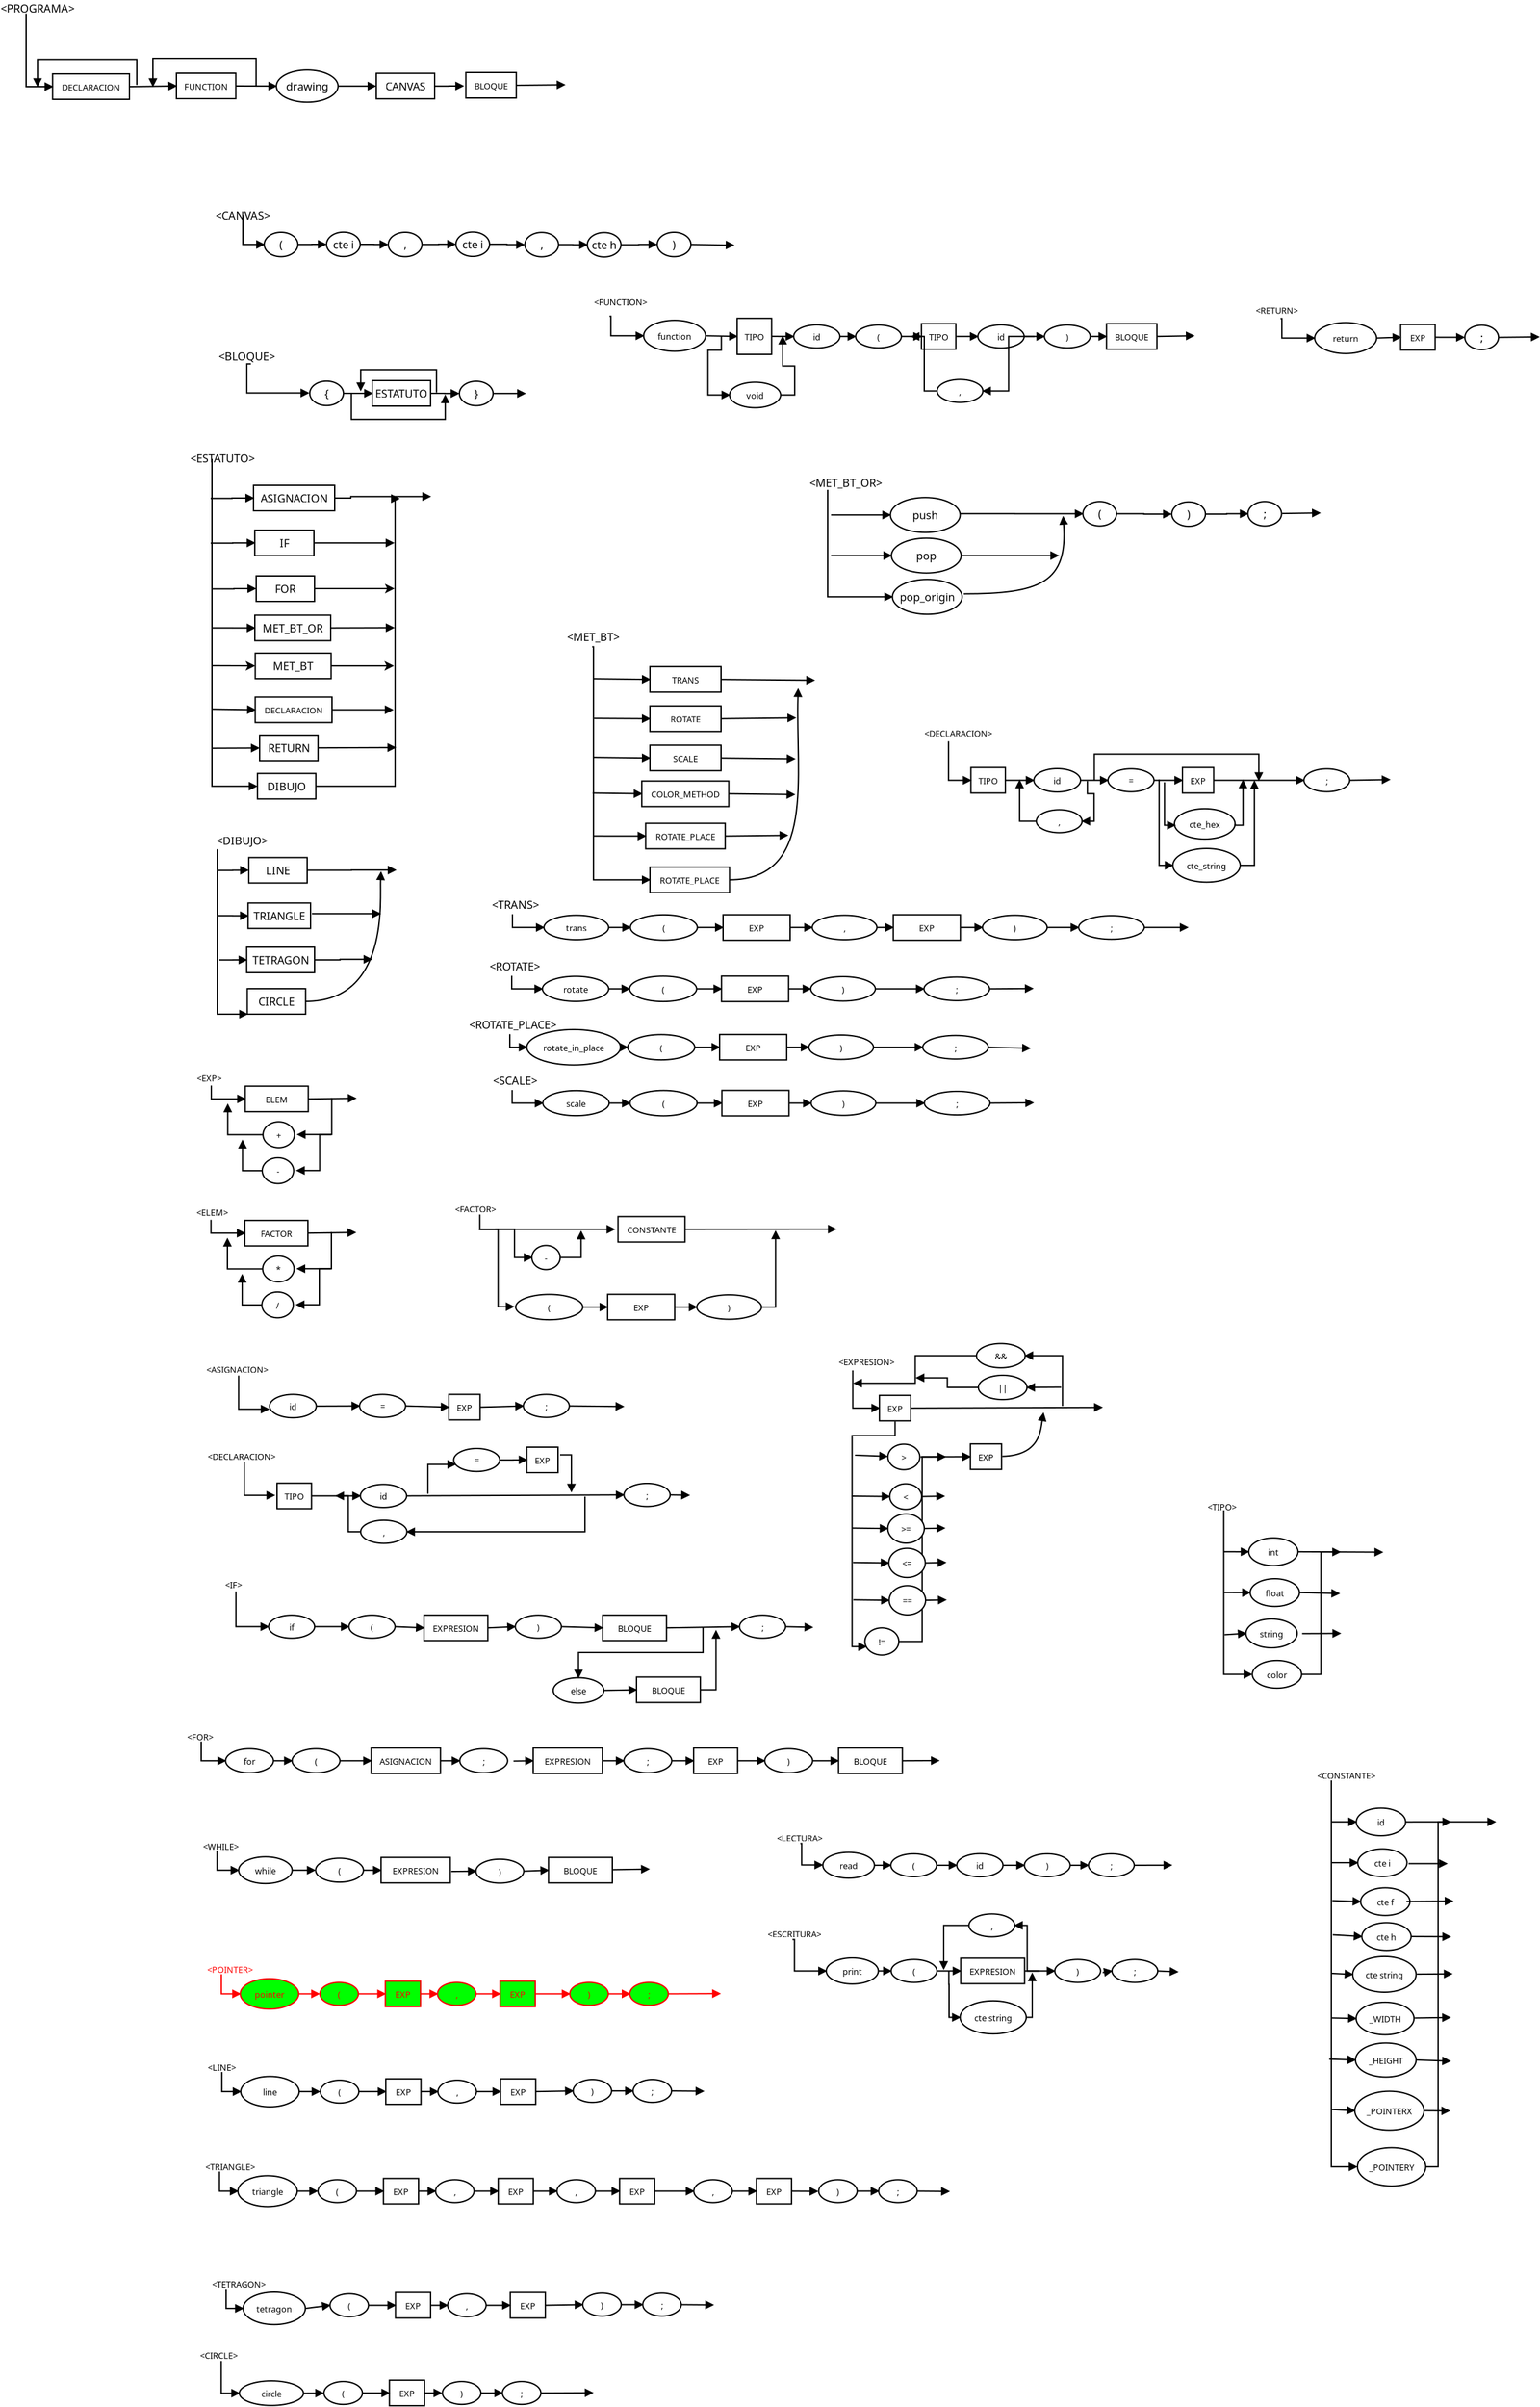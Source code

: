 <?xml version="1.0" encoding="UTF-8"?>
<dia:diagram xmlns:dia="http://www.lysator.liu.se/~alla/dia/">
  <dia:layer name="Background" visible="true" active="true">
    <dia:object type="Standard - Text" version="1" id="O0">
      <dia:attribute name="obj_pos">
        <dia:point val="-11.15,-1.9"/>
      </dia:attribute>
      <dia:attribute name="obj_bb">
        <dia:rectangle val="-14.205,-2.38;-8.095,-1.42"/>
      </dia:attribute>
      <dia:attribute name="text">
        <dia:composite type="text">
          <dia:attribute name="string">
            <dia:string>#&lt;PROGRAMA&gt;#</dia:string>
          </dia:attribute>
          <dia:attribute name="font">
            <dia:font family="sans" style="0" name="Helvetica"/>
          </dia:attribute>
          <dia:attribute name="height">
            <dia:real val="1.029"/>
          </dia:attribute>
          <dia:attribute name="pos">
            <dia:point val="-11.15,-1.615"/>
          </dia:attribute>
          <dia:attribute name="color">
            <dia:color val="#000000"/>
          </dia:attribute>
          <dia:attribute name="alignment">
            <dia:enum val="1"/>
          </dia:attribute>
        </dia:composite>
      </dia:attribute>
      <dia:attribute name="valign">
        <dia:enum val="2"/>
      </dia:attribute>
    </dia:object>
    <dia:object type="Standard - Ellipse" version="0" id="O1">
      <dia:attribute name="obj_pos">
        <dia:point val="6.65,2.7"/>
      </dia:attribute>
      <dia:attribute name="obj_bb">
        <dia:rectangle val="6.6,2.65;11.3,5.15"/>
      </dia:attribute>
      <dia:attribute name="elem_corner">
        <dia:point val="6.65,2.7"/>
      </dia:attribute>
      <dia:attribute name="elem_width">
        <dia:real val="4.6"/>
      </dia:attribute>
      <dia:attribute name="elem_height">
        <dia:real val="2.4"/>
      </dia:attribute>
      <dia:attribute name="border_width">
        <dia:real val="0.1"/>
      </dia:attribute>
    </dia:object>
    <dia:object type="Standard - Text" version="1" id="O2">
      <dia:attribute name="obj_pos">
        <dia:point val="8.95,3.9"/>
      </dia:attribute>
      <dia:attribute name="obj_bb">
        <dia:rectangle val="7.282,3.416;10.617,4.384"/>
      </dia:attribute>
      <dia:attribute name="text">
        <dia:composite type="text">
          <dia:attribute name="string">
            <dia:string>#drawing#</dia:string>
          </dia:attribute>
          <dia:attribute name="font">
            <dia:font family="sans" style="0" name="Helvetica"/>
          </dia:attribute>
          <dia:attribute name="height">
            <dia:real val="1.036"/>
          </dia:attribute>
          <dia:attribute name="pos">
            <dia:point val="8.95,4.186"/>
          </dia:attribute>
          <dia:attribute name="color">
            <dia:color val="#000000"/>
          </dia:attribute>
          <dia:attribute name="alignment">
            <dia:enum val="1"/>
          </dia:attribute>
        </dia:composite>
      </dia:attribute>
      <dia:attribute name="valign">
        <dia:enum val="2"/>
      </dia:attribute>
      <dia:connections>
        <dia:connection handle="0" to="O1" connection="8"/>
      </dia:connections>
    </dia:object>
    <dia:object type="Standard - Box" version="0" id="O3">
      <dia:attribute name="obj_pos">
        <dia:point val="14.1,2.95"/>
      </dia:attribute>
      <dia:attribute name="obj_bb">
        <dia:rectangle val="14.05,2.9;18.5,4.9"/>
      </dia:attribute>
      <dia:attribute name="elem_corner">
        <dia:point val="14.1,2.95"/>
      </dia:attribute>
      <dia:attribute name="elem_width">
        <dia:real val="4.35"/>
      </dia:attribute>
      <dia:attribute name="elem_height">
        <dia:real val="1.9"/>
      </dia:attribute>
      <dia:attribute name="show_background">
        <dia:boolean val="true"/>
      </dia:attribute>
    </dia:object>
    <dia:object type="Standard - Text" version="1" id="O4">
      <dia:attribute name="obj_pos">
        <dia:point val="16.275,3.9"/>
      </dia:attribute>
      <dia:attribute name="obj_bb">
        <dia:rectangle val="14.609,3.422;17.941,4.378"/>
      </dia:attribute>
      <dia:attribute name="text">
        <dia:composite type="text">
          <dia:attribute name="string">
            <dia:string>#CANVAS#</dia:string>
          </dia:attribute>
          <dia:attribute name="font">
            <dia:font family="sans" style="0" name="Helvetica"/>
          </dia:attribute>
          <dia:attribute name="height">
            <dia:real val="1.023"/>
          </dia:attribute>
          <dia:attribute name="pos">
            <dia:point val="16.275,4.183"/>
          </dia:attribute>
          <dia:attribute name="color">
            <dia:color val="#000000"/>
          </dia:attribute>
          <dia:attribute name="alignment">
            <dia:enum val="1"/>
          </dia:attribute>
        </dia:composite>
      </dia:attribute>
      <dia:attribute name="valign">
        <dia:enum val="2"/>
      </dia:attribute>
      <dia:connections>
        <dia:connection handle="0" to="O3" connection="8"/>
      </dia:connections>
    </dia:object>
    <dia:object type="Standard - ZigZagLine" version="1" id="O5">
      <dia:attribute name="obj_pos">
        <dia:point val="11.25,3.9"/>
      </dia:attribute>
      <dia:attribute name="obj_bb">
        <dia:rectangle val="11.25,3.569;14.162,4.231"/>
      </dia:attribute>
      <dia:attribute name="orth_points">
        <dia:point val="11.25,3.9"/>
        <dia:point val="11.25,3.9"/>
        <dia:point val="14.05,3.9"/>
        <dia:point val="14.05,3.9"/>
      </dia:attribute>
      <dia:attribute name="orth_orient">
        <dia:enum val="0"/>
        <dia:enum val="1"/>
        <dia:enum val="0"/>
      </dia:attribute>
      <dia:attribute name="autorouting">
        <dia:boolean val="true"/>
      </dia:attribute>
      <dia:attribute name="end_arrow">
        <dia:enum val="3"/>
      </dia:attribute>
      <dia:attribute name="end_arrow_length">
        <dia:real val="0.5"/>
      </dia:attribute>
      <dia:attribute name="end_arrow_width">
        <dia:real val="0.5"/>
      </dia:attribute>
      <dia:connections>
        <dia:connection handle="0" to="O1" connection="4"/>
        <dia:connection handle="1" to="O3" connection="8"/>
      </dia:connections>
    </dia:object>
    <dia:object type="Standard - ZigZagLine" version="1" id="O6">
      <dia:attribute name="obj_pos">
        <dia:point val="18.45,3.9"/>
      </dia:attribute>
      <dia:attribute name="obj_bb">
        <dia:rectangle val="18.4,3.559;20.701,4.221"/>
      </dia:attribute>
      <dia:attribute name="orth_points">
        <dia:point val="18.45,3.9"/>
        <dia:point val="19.52,3.9"/>
        <dia:point val="19.52,3.89"/>
        <dia:point val="20.59,3.89"/>
      </dia:attribute>
      <dia:attribute name="orth_orient">
        <dia:enum val="0"/>
        <dia:enum val="1"/>
        <dia:enum val="0"/>
      </dia:attribute>
      <dia:attribute name="autorouting">
        <dia:boolean val="true"/>
      </dia:attribute>
      <dia:attribute name="end_arrow">
        <dia:enum val="3"/>
      </dia:attribute>
      <dia:attribute name="end_arrow_length">
        <dia:real val="0.5"/>
      </dia:attribute>
      <dia:attribute name="end_arrow_width">
        <dia:real val="0.5"/>
      </dia:attribute>
      <dia:connections>
        <dia:connection handle="0" to="O3" connection="4"/>
      </dia:connections>
    </dia:object>
    <dia:object type="Standard - Text" version="1" id="O7">
      <dia:attribute name="obj_pos">
        <dia:point val="4.15,13.52"/>
      </dia:attribute>
      <dia:attribute name="obj_bb">
        <dia:rectangle val="1.786,13.04;6.514,14"/>
      </dia:attribute>
      <dia:attribute name="text">
        <dia:composite type="text">
          <dia:attribute name="string">
            <dia:string>#&lt;CANVAS&gt;#</dia:string>
          </dia:attribute>
          <dia:attribute name="font">
            <dia:font family="sans" style="0" name="Helvetica"/>
          </dia:attribute>
          <dia:attribute name="height">
            <dia:real val="1.029"/>
          </dia:attribute>
          <dia:attribute name="pos">
            <dia:point val="4.15,13.805"/>
          </dia:attribute>
          <dia:attribute name="color">
            <dia:color val="#000000"/>
          </dia:attribute>
          <dia:attribute name="alignment">
            <dia:enum val="1"/>
          </dia:attribute>
        </dia:composite>
      </dia:attribute>
      <dia:attribute name="valign">
        <dia:enum val="2"/>
      </dia:attribute>
    </dia:object>
    <dia:object type="Standard - Ellipse" version="0" id="O8">
      <dia:attribute name="obj_pos">
        <dia:point val="5.745,14.79"/>
      </dia:attribute>
      <dia:attribute name="obj_bb">
        <dia:rectangle val="5.695,14.74;8.305,16.66"/>
      </dia:attribute>
      <dia:attribute name="elem_corner">
        <dia:point val="5.745,14.79"/>
      </dia:attribute>
      <dia:attribute name="elem_width">
        <dia:real val="2.51"/>
      </dia:attribute>
      <dia:attribute name="elem_height">
        <dia:real val="1.82"/>
      </dia:attribute>
      <dia:attribute name="border_width">
        <dia:real val="0.1"/>
      </dia:attribute>
    </dia:object>
    <dia:object type="Standard - Text" version="1" id="O9">
      <dia:attribute name="obj_pos">
        <dia:point val="7,15.7"/>
      </dia:attribute>
      <dia:attribute name="obj_bb">
        <dia:rectangle val="6.84,15.223;7.16,16.177"/>
      </dia:attribute>
      <dia:attribute name="text">
        <dia:composite type="text">
          <dia:attribute name="string">
            <dia:string>#(#</dia:string>
          </dia:attribute>
          <dia:attribute name="font">
            <dia:font family="sans" style="0" name="Helvetica"/>
          </dia:attribute>
          <dia:attribute name="height">
            <dia:real val="1.023"/>
          </dia:attribute>
          <dia:attribute name="pos">
            <dia:point val="7,15.982"/>
          </dia:attribute>
          <dia:attribute name="color">
            <dia:color val="#000000"/>
          </dia:attribute>
          <dia:attribute name="alignment">
            <dia:enum val="1"/>
          </dia:attribute>
        </dia:composite>
      </dia:attribute>
      <dia:attribute name="valign">
        <dia:enum val="2"/>
      </dia:attribute>
      <dia:connections>
        <dia:connection handle="0" to="O8" connection="8"/>
      </dia:connections>
    </dia:object>
    <dia:object type="Standard - Ellipse" version="0" id="O10">
      <dia:attribute name="obj_pos">
        <dia:point val="35.045,14.79"/>
      </dia:attribute>
      <dia:attribute name="obj_bb">
        <dia:rectangle val="34.995,14.74;37.605,16.66"/>
      </dia:attribute>
      <dia:attribute name="elem_corner">
        <dia:point val="35.045,14.79"/>
      </dia:attribute>
      <dia:attribute name="elem_width">
        <dia:real val="2.51"/>
      </dia:attribute>
      <dia:attribute name="elem_height">
        <dia:real val="1.82"/>
      </dia:attribute>
      <dia:attribute name="border_width">
        <dia:real val="0.1"/>
      </dia:attribute>
    </dia:object>
    <dia:object type="Standard - Text" version="1" id="O11">
      <dia:attribute name="obj_pos">
        <dia:point val="36.3,15.7"/>
      </dia:attribute>
      <dia:attribute name="obj_bb">
        <dia:rectangle val="36.14,15.223;36.46,16.177"/>
      </dia:attribute>
      <dia:attribute name="text">
        <dia:composite type="text">
          <dia:attribute name="string">
            <dia:string>#)#</dia:string>
          </dia:attribute>
          <dia:attribute name="font">
            <dia:font family="sans" style="0" name="Helvetica"/>
          </dia:attribute>
          <dia:attribute name="height">
            <dia:real val="1.023"/>
          </dia:attribute>
          <dia:attribute name="pos">
            <dia:point val="36.3,15.982"/>
          </dia:attribute>
          <dia:attribute name="color">
            <dia:color val="#000000"/>
          </dia:attribute>
          <dia:attribute name="alignment">
            <dia:enum val="1"/>
          </dia:attribute>
        </dia:composite>
      </dia:attribute>
      <dia:attribute name="valign">
        <dia:enum val="2"/>
      </dia:attribute>
      <dia:connections>
        <dia:connection handle="0" to="O10" connection="8"/>
      </dia:connections>
    </dia:object>
    <dia:object type="Standard - Ellipse" version="0" id="O12">
      <dia:attribute name="obj_pos">
        <dia:point val="10.39,14.78"/>
      </dia:attribute>
      <dia:attribute name="obj_bb">
        <dia:rectangle val="10.34,14.73;12.95,16.65"/>
      </dia:attribute>
      <dia:attribute name="elem_corner">
        <dia:point val="10.39,14.78"/>
      </dia:attribute>
      <dia:attribute name="elem_width">
        <dia:real val="2.51"/>
      </dia:attribute>
      <dia:attribute name="elem_height">
        <dia:real val="1.82"/>
      </dia:attribute>
      <dia:attribute name="border_width">
        <dia:real val="0.1"/>
      </dia:attribute>
    </dia:object>
    <dia:object type="Standard - Text" version="1" id="O13">
      <dia:attribute name="obj_pos">
        <dia:point val="11.645,15.69"/>
      </dia:attribute>
      <dia:attribute name="obj_bb">
        <dia:rectangle val="10.765,15.213;12.525,16.168"/>
      </dia:attribute>
      <dia:attribute name="text">
        <dia:composite type="text">
          <dia:attribute name="string">
            <dia:string>#cte i#</dia:string>
          </dia:attribute>
          <dia:attribute name="font">
            <dia:font family="sans" style="0" name="Helvetica"/>
          </dia:attribute>
          <dia:attribute name="height">
            <dia:real val="1.023"/>
          </dia:attribute>
          <dia:attribute name="pos">
            <dia:point val="11.645,15.973"/>
          </dia:attribute>
          <dia:attribute name="color">
            <dia:color val="#000000"/>
          </dia:attribute>
          <dia:attribute name="alignment">
            <dia:enum val="1"/>
          </dia:attribute>
        </dia:composite>
      </dia:attribute>
      <dia:attribute name="valign">
        <dia:enum val="2"/>
      </dia:attribute>
      <dia:connections>
        <dia:connection handle="0" to="O12" connection="8"/>
      </dia:connections>
    </dia:object>
    <dia:object type="Standard - Ellipse" version="0" id="O14">
      <dia:attribute name="obj_pos">
        <dia:point val="20.035,14.77"/>
      </dia:attribute>
      <dia:attribute name="obj_bb">
        <dia:rectangle val="19.985,14.72;22.595,16.64"/>
      </dia:attribute>
      <dia:attribute name="elem_corner">
        <dia:point val="20.035,14.77"/>
      </dia:attribute>
      <dia:attribute name="elem_width">
        <dia:real val="2.51"/>
      </dia:attribute>
      <dia:attribute name="elem_height">
        <dia:real val="1.82"/>
      </dia:attribute>
      <dia:attribute name="border_width">
        <dia:real val="0.1"/>
      </dia:attribute>
    </dia:object>
    <dia:object type="Standard - Text" version="1" id="O15">
      <dia:attribute name="obj_pos">
        <dia:point val="21.29,15.68"/>
      </dia:attribute>
      <dia:attribute name="obj_bb">
        <dia:rectangle val="20.41,15.203;22.17,16.157"/>
      </dia:attribute>
      <dia:attribute name="text">
        <dia:composite type="text">
          <dia:attribute name="string">
            <dia:string>#cte i#</dia:string>
          </dia:attribute>
          <dia:attribute name="font">
            <dia:font family="sans" style="0" name="Helvetica"/>
          </dia:attribute>
          <dia:attribute name="height">
            <dia:real val="1.023"/>
          </dia:attribute>
          <dia:attribute name="pos">
            <dia:point val="21.29,15.963"/>
          </dia:attribute>
          <dia:attribute name="color">
            <dia:color val="#000000"/>
          </dia:attribute>
          <dia:attribute name="alignment">
            <dia:enum val="1"/>
          </dia:attribute>
        </dia:composite>
      </dia:attribute>
      <dia:attribute name="valign">
        <dia:enum val="2"/>
      </dia:attribute>
      <dia:connections>
        <dia:connection handle="0" to="O14" connection="8"/>
      </dia:connections>
    </dia:object>
    <dia:object type="Standard - Ellipse" version="0" id="O16">
      <dia:attribute name="obj_pos">
        <dia:point val="29.83,14.81"/>
      </dia:attribute>
      <dia:attribute name="obj_bb">
        <dia:rectangle val="29.78,14.76;32.39,16.68"/>
      </dia:attribute>
      <dia:attribute name="elem_corner">
        <dia:point val="29.83,14.81"/>
      </dia:attribute>
      <dia:attribute name="elem_width">
        <dia:real val="2.51"/>
      </dia:attribute>
      <dia:attribute name="elem_height">
        <dia:real val="1.82"/>
      </dia:attribute>
      <dia:attribute name="border_width">
        <dia:real val="0.1"/>
      </dia:attribute>
    </dia:object>
    <dia:object type="Standard - Text" version="1" id="O17">
      <dia:attribute name="obj_pos">
        <dia:point val="31.085,15.72"/>
      </dia:attribute>
      <dia:attribute name="obj_bb">
        <dia:rectangle val="30.06,15.242;32.11,16.198"/>
      </dia:attribute>
      <dia:attribute name="text">
        <dia:composite type="text">
          <dia:attribute name="string">
            <dia:string>#cte h#</dia:string>
          </dia:attribute>
          <dia:attribute name="font">
            <dia:font family="sans" style="0" name="Helvetica"/>
          </dia:attribute>
          <dia:attribute name="height">
            <dia:real val="1.023"/>
          </dia:attribute>
          <dia:attribute name="pos">
            <dia:point val="31.085,16.003"/>
          </dia:attribute>
          <dia:attribute name="color">
            <dia:color val="#000000"/>
          </dia:attribute>
          <dia:attribute name="alignment">
            <dia:enum val="1"/>
          </dia:attribute>
        </dia:composite>
      </dia:attribute>
      <dia:attribute name="valign">
        <dia:enum val="2"/>
      </dia:attribute>
      <dia:connections>
        <dia:connection handle="0" to="O16" connection="8"/>
      </dia:connections>
    </dia:object>
    <dia:object type="Standard - Ellipse" version="0" id="O18">
      <dia:attribute name="obj_pos">
        <dia:point val="25.175,14.8"/>
      </dia:attribute>
      <dia:attribute name="obj_bb">
        <dia:rectangle val="25.125,14.75;27.735,16.67"/>
      </dia:attribute>
      <dia:attribute name="elem_corner">
        <dia:point val="25.175,14.8"/>
      </dia:attribute>
      <dia:attribute name="elem_width">
        <dia:real val="2.51"/>
      </dia:attribute>
      <dia:attribute name="elem_height">
        <dia:real val="1.82"/>
      </dia:attribute>
      <dia:attribute name="border_width">
        <dia:real val="0.1"/>
      </dia:attribute>
    </dia:object>
    <dia:object type="Standard - Text" version="1" id="O19">
      <dia:attribute name="obj_pos">
        <dia:point val="26.43,15.71"/>
      </dia:attribute>
      <dia:attribute name="obj_bb">
        <dia:rectangle val="26.3,15.232;26.56,16.188"/>
      </dia:attribute>
      <dia:attribute name="text">
        <dia:composite type="text">
          <dia:attribute name="string">
            <dia:string>#,#</dia:string>
          </dia:attribute>
          <dia:attribute name="font">
            <dia:font family="sans" style="0" name="Helvetica"/>
          </dia:attribute>
          <dia:attribute name="height">
            <dia:real val="1.023"/>
          </dia:attribute>
          <dia:attribute name="pos">
            <dia:point val="26.43,15.992"/>
          </dia:attribute>
          <dia:attribute name="color">
            <dia:color val="#000000"/>
          </dia:attribute>
          <dia:attribute name="alignment">
            <dia:enum val="1"/>
          </dia:attribute>
        </dia:composite>
      </dia:attribute>
      <dia:attribute name="valign">
        <dia:enum val="2"/>
      </dia:attribute>
      <dia:connections>
        <dia:connection handle="0" to="O18" connection="8"/>
      </dia:connections>
    </dia:object>
    <dia:object type="Standard - Ellipse" version="0" id="O20">
      <dia:attribute name="obj_pos">
        <dia:point val="14.995,14.79"/>
      </dia:attribute>
      <dia:attribute name="obj_bb">
        <dia:rectangle val="14.945,14.74;17.555,16.66"/>
      </dia:attribute>
      <dia:attribute name="elem_corner">
        <dia:point val="14.995,14.79"/>
      </dia:attribute>
      <dia:attribute name="elem_width">
        <dia:real val="2.51"/>
      </dia:attribute>
      <dia:attribute name="elem_height">
        <dia:real val="1.82"/>
      </dia:attribute>
      <dia:attribute name="border_width">
        <dia:real val="0.1"/>
      </dia:attribute>
    </dia:object>
    <dia:object type="Standard - Text" version="1" id="O21">
      <dia:attribute name="obj_pos">
        <dia:point val="16.25,15.7"/>
      </dia:attribute>
      <dia:attribute name="obj_bb">
        <dia:rectangle val="16.12,15.223;16.38,16.177"/>
      </dia:attribute>
      <dia:attribute name="text">
        <dia:composite type="text">
          <dia:attribute name="string">
            <dia:string>#,#</dia:string>
          </dia:attribute>
          <dia:attribute name="font">
            <dia:font family="sans" style="0" name="Helvetica"/>
          </dia:attribute>
          <dia:attribute name="height">
            <dia:real val="1.023"/>
          </dia:attribute>
          <dia:attribute name="pos">
            <dia:point val="16.25,15.982"/>
          </dia:attribute>
          <dia:attribute name="color">
            <dia:color val="#000000"/>
          </dia:attribute>
          <dia:attribute name="alignment">
            <dia:enum val="1"/>
          </dia:attribute>
        </dia:composite>
      </dia:attribute>
      <dia:attribute name="valign">
        <dia:enum val="2"/>
      </dia:attribute>
      <dia:connections>
        <dia:connection handle="0" to="O20" connection="8"/>
      </dia:connections>
    </dia:object>
    <dia:object type="Standard - ZigZagLine" version="1" id="O22">
      <dia:attribute name="obj_pos">
        <dia:point val="4.1,13.55"/>
      </dia:attribute>
      <dia:attribute name="obj_bb">
        <dia:rectangle val="4.05,13.5;5.857,16.031"/>
      </dia:attribute>
      <dia:attribute name="orth_points">
        <dia:point val="4.1,13.55"/>
        <dia:point val="4.15,13.55"/>
        <dia:point val="4.15,15.7"/>
        <dia:point val="5.745,15.7"/>
      </dia:attribute>
      <dia:attribute name="orth_orient">
        <dia:enum val="0"/>
        <dia:enum val="1"/>
        <dia:enum val="0"/>
      </dia:attribute>
      <dia:attribute name="autorouting">
        <dia:boolean val="false"/>
      </dia:attribute>
      <dia:attribute name="end_arrow">
        <dia:enum val="3"/>
      </dia:attribute>
      <dia:attribute name="end_arrow_length">
        <dia:real val="0.5"/>
      </dia:attribute>
      <dia:attribute name="end_arrow_width">
        <dia:real val="0.5"/>
      </dia:attribute>
      <dia:connections>
        <dia:connection handle="1" to="O8" connection="3"/>
      </dia:connections>
    </dia:object>
    <dia:object type="Standard - ZigZagLine" version="1" id="O23">
      <dia:attribute name="obj_pos">
        <dia:point val="8.255,15.7"/>
      </dia:attribute>
      <dia:attribute name="obj_bb">
        <dia:rectangle val="8.205,15.359;10.451,16.021"/>
      </dia:attribute>
      <dia:attribute name="orth_points">
        <dia:point val="8.255,15.7"/>
        <dia:point val="9.297,15.7"/>
        <dia:point val="9.297,15.69"/>
        <dia:point val="10.34,15.69"/>
      </dia:attribute>
      <dia:attribute name="orth_orient">
        <dia:enum val="0"/>
        <dia:enum val="1"/>
        <dia:enum val="0"/>
      </dia:attribute>
      <dia:attribute name="autorouting">
        <dia:boolean val="true"/>
      </dia:attribute>
      <dia:attribute name="end_arrow">
        <dia:enum val="3"/>
      </dia:attribute>
      <dia:attribute name="end_arrow_length">
        <dia:real val="0.5"/>
      </dia:attribute>
      <dia:attribute name="end_arrow_width">
        <dia:real val="0.5"/>
      </dia:attribute>
      <dia:connections>
        <dia:connection handle="0" to="O8" connection="4"/>
        <dia:connection handle="1" to="O12" connection="8"/>
      </dia:connections>
    </dia:object>
    <dia:object type="Standard - ZigZagLine" version="1" id="O24">
      <dia:attribute name="obj_pos">
        <dia:point val="12.9,15.69"/>
      </dia:attribute>
      <dia:attribute name="obj_bb">
        <dia:rectangle val="12.85,15.369;15.056,16.031"/>
      </dia:attribute>
      <dia:attribute name="orth_points">
        <dia:point val="12.9,15.69"/>
        <dia:point val="13.922,15.69"/>
        <dia:point val="13.922,15.7"/>
        <dia:point val="14.945,15.7"/>
      </dia:attribute>
      <dia:attribute name="orth_orient">
        <dia:enum val="0"/>
        <dia:enum val="1"/>
        <dia:enum val="0"/>
      </dia:attribute>
      <dia:attribute name="autorouting">
        <dia:boolean val="true"/>
      </dia:attribute>
      <dia:attribute name="end_arrow">
        <dia:enum val="3"/>
      </dia:attribute>
      <dia:attribute name="end_arrow_length">
        <dia:real val="0.5"/>
      </dia:attribute>
      <dia:attribute name="end_arrow_width">
        <dia:real val="0.5"/>
      </dia:attribute>
      <dia:connections>
        <dia:connection handle="0" to="O12" connection="4"/>
        <dia:connection handle="1" to="O20" connection="8"/>
      </dia:connections>
    </dia:object>
    <dia:object type="Standard - ZigZagLine" version="1" id="O25">
      <dia:attribute name="obj_pos">
        <dia:point val="17.505,15.7"/>
      </dia:attribute>
      <dia:attribute name="obj_bb">
        <dia:rectangle val="17.455,15.349;20.096,16.011"/>
      </dia:attribute>
      <dia:attribute name="orth_points">
        <dia:point val="17.505,15.7"/>
        <dia:point val="18.745,15.7"/>
        <dia:point val="18.745,15.68"/>
        <dia:point val="19.985,15.68"/>
      </dia:attribute>
      <dia:attribute name="orth_orient">
        <dia:enum val="0"/>
        <dia:enum val="1"/>
        <dia:enum val="0"/>
      </dia:attribute>
      <dia:attribute name="autorouting">
        <dia:boolean val="true"/>
      </dia:attribute>
      <dia:attribute name="end_arrow">
        <dia:enum val="3"/>
      </dia:attribute>
      <dia:attribute name="end_arrow_length">
        <dia:real val="0.5"/>
      </dia:attribute>
      <dia:attribute name="end_arrow_width">
        <dia:real val="0.5"/>
      </dia:attribute>
      <dia:connections>
        <dia:connection handle="0" to="O20" connection="4"/>
        <dia:connection handle="1" to="O14" connection="8"/>
      </dia:connections>
    </dia:object>
    <dia:object type="Standard - ZigZagLine" version="1" id="O26">
      <dia:attribute name="obj_pos">
        <dia:point val="22.545,15.68"/>
      </dia:attribute>
      <dia:attribute name="obj_bb">
        <dia:rectangle val="22.495,15.379;25.236,16.041"/>
      </dia:attribute>
      <dia:attribute name="orth_points">
        <dia:point val="22.545,15.68"/>
        <dia:point val="23.835,15.68"/>
        <dia:point val="23.835,15.71"/>
        <dia:point val="25.125,15.71"/>
      </dia:attribute>
      <dia:attribute name="orth_orient">
        <dia:enum val="0"/>
        <dia:enum val="1"/>
        <dia:enum val="0"/>
      </dia:attribute>
      <dia:attribute name="autorouting">
        <dia:boolean val="true"/>
      </dia:attribute>
      <dia:attribute name="end_arrow">
        <dia:enum val="3"/>
      </dia:attribute>
      <dia:attribute name="end_arrow_length">
        <dia:real val="0.5"/>
      </dia:attribute>
      <dia:attribute name="end_arrow_width">
        <dia:real val="0.5"/>
      </dia:attribute>
      <dia:connections>
        <dia:connection handle="0" to="O14" connection="4"/>
        <dia:connection handle="1" to="O18" connection="8"/>
      </dia:connections>
    </dia:object>
    <dia:object type="Standard - ZigZagLine" version="1" id="O27">
      <dia:attribute name="obj_pos">
        <dia:point val="27.685,15.71"/>
      </dia:attribute>
      <dia:attribute name="obj_bb">
        <dia:rectangle val="27.635,15.389;29.942,16.051"/>
      </dia:attribute>
      <dia:attribute name="orth_points">
        <dia:point val="27.685,15.71"/>
        <dia:point val="28.758,15.71"/>
        <dia:point val="28.758,15.72"/>
        <dia:point val="29.83,15.72"/>
      </dia:attribute>
      <dia:attribute name="orth_orient">
        <dia:enum val="0"/>
        <dia:enum val="1"/>
        <dia:enum val="0"/>
      </dia:attribute>
      <dia:attribute name="autorouting">
        <dia:boolean val="true"/>
      </dia:attribute>
      <dia:attribute name="end_arrow">
        <dia:enum val="3"/>
      </dia:attribute>
      <dia:attribute name="end_arrow_length">
        <dia:real val="0.5"/>
      </dia:attribute>
      <dia:attribute name="end_arrow_width">
        <dia:real val="0.5"/>
      </dia:attribute>
      <dia:connections>
        <dia:connection handle="0" to="O18" connection="4"/>
        <dia:connection handle="1" to="O16" connection="3"/>
      </dia:connections>
    </dia:object>
    <dia:object type="Standard - ZigZagLine" version="1" id="O28">
      <dia:attribute name="obj_pos">
        <dia:point val="32.34,15.72"/>
      </dia:attribute>
      <dia:attribute name="obj_bb">
        <dia:rectangle val="32.29,15.369;35.106,16.031"/>
      </dia:attribute>
      <dia:attribute name="orth_points">
        <dia:point val="32.34,15.72"/>
        <dia:point val="33.667,15.72"/>
        <dia:point val="33.667,15.7"/>
        <dia:point val="34.995,15.7"/>
      </dia:attribute>
      <dia:attribute name="orth_orient">
        <dia:enum val="0"/>
        <dia:enum val="1"/>
        <dia:enum val="0"/>
      </dia:attribute>
      <dia:attribute name="autorouting">
        <dia:boolean val="true"/>
      </dia:attribute>
      <dia:attribute name="end_arrow">
        <dia:enum val="3"/>
      </dia:attribute>
      <dia:attribute name="end_arrow_length">
        <dia:real val="0.5"/>
      </dia:attribute>
      <dia:attribute name="end_arrow_width">
        <dia:real val="0.5"/>
      </dia:attribute>
      <dia:connections>
        <dia:connection handle="0" to="O16" connection="4"/>
        <dia:connection handle="1" to="O10" connection="8"/>
      </dia:connections>
    </dia:object>
    <dia:object type="Standard - Text" version="1" id="O29">
      <dia:attribute name="obj_pos">
        <dia:point val="4.45,24.02"/>
      </dia:attribute>
      <dia:attribute name="obj_bb">
        <dia:rectangle val="2.054,23.54;6.846,24.5"/>
      </dia:attribute>
      <dia:attribute name="text">
        <dia:composite type="text">
          <dia:attribute name="string">
            <dia:string>#&lt;BLOQUE&gt;#</dia:string>
          </dia:attribute>
          <dia:attribute name="font">
            <dia:font family="sans" style="0" name="Helvetica"/>
          </dia:attribute>
          <dia:attribute name="height">
            <dia:real val="1.029"/>
          </dia:attribute>
          <dia:attribute name="pos">
            <dia:point val="4.45,24.305"/>
          </dia:attribute>
          <dia:attribute name="color">
            <dia:color val="#000000"/>
          </dia:attribute>
          <dia:attribute name="alignment">
            <dia:enum val="1"/>
          </dia:attribute>
        </dia:composite>
      </dia:attribute>
      <dia:attribute name="valign">
        <dia:enum val="2"/>
      </dia:attribute>
    </dia:object>
    <dia:object type="Standard - ZigZagLine" version="1" id="O30">
      <dia:attribute name="obj_pos">
        <dia:point val="4.75,24.6"/>
      </dia:attribute>
      <dia:attribute name="obj_bb">
        <dia:rectangle val="4.4,24.55;9.167,27.093"/>
      </dia:attribute>
      <dia:attribute name="orth_points">
        <dia:point val="4.75,24.6"/>
        <dia:point val="4.45,24.6"/>
        <dia:point val="4.45,26.762"/>
        <dia:point val="9.055,26.762"/>
      </dia:attribute>
      <dia:attribute name="orth_orient">
        <dia:enum val="0"/>
        <dia:enum val="1"/>
        <dia:enum val="0"/>
      </dia:attribute>
      <dia:attribute name="autorouting">
        <dia:boolean val="false"/>
      </dia:attribute>
      <dia:attribute name="end_arrow">
        <dia:enum val="3"/>
      </dia:attribute>
      <dia:attribute name="end_arrow_length">
        <dia:real val="0.5"/>
      </dia:attribute>
      <dia:attribute name="end_arrow_width">
        <dia:real val="0.5"/>
      </dia:attribute>
    </dia:object>
    <dia:object type="Standard - Text" version="1" id="O31">
      <dia:attribute name="obj_pos">
        <dia:point val="2.641,31.62"/>
      </dia:attribute>
      <dia:attribute name="obj_bb">
        <dia:rectangle val="-0.165,31.14;5.447,32.1"/>
      </dia:attribute>
      <dia:attribute name="text">
        <dia:composite type="text">
          <dia:attribute name="string">
            <dia:string>#&lt;ESTATUTO&gt;#</dia:string>
          </dia:attribute>
          <dia:attribute name="font">
            <dia:font family="sans" style="0" name="Helvetica"/>
          </dia:attribute>
          <dia:attribute name="height">
            <dia:real val="1.029"/>
          </dia:attribute>
          <dia:attribute name="pos">
            <dia:point val="2.641,31.905"/>
          </dia:attribute>
          <dia:attribute name="color">
            <dia:color val="#000000"/>
          </dia:attribute>
          <dia:attribute name="alignment">
            <dia:enum val="1"/>
          </dia:attribute>
        </dia:composite>
      </dia:attribute>
      <dia:attribute name="valign">
        <dia:enum val="2"/>
      </dia:attribute>
    </dia:object>
    <dia:object type="Standard - Box" version="0" id="O32">
      <dia:attribute name="obj_pos">
        <dia:point val="4.945,33.64"/>
      </dia:attribute>
      <dia:attribute name="obj_bb">
        <dia:rectangle val="4.895,33.59;11.05,35.59"/>
      </dia:attribute>
      <dia:attribute name="elem_corner">
        <dia:point val="4.945,33.64"/>
      </dia:attribute>
      <dia:attribute name="elem_width">
        <dia:real val="6.055"/>
      </dia:attribute>
      <dia:attribute name="elem_height">
        <dia:real val="1.9"/>
      </dia:attribute>
      <dia:attribute name="show_background">
        <dia:boolean val="true"/>
      </dia:attribute>
    </dia:object>
    <dia:object type="Standard - Text" version="1" id="O33">
      <dia:attribute name="obj_pos">
        <dia:point val="7.973,34.59"/>
      </dia:attribute>
      <dia:attribute name="obj_bb">
        <dia:rectangle val="5.379,34.112;10.566,35.068"/>
      </dia:attribute>
      <dia:attribute name="text">
        <dia:composite type="text">
          <dia:attribute name="string">
            <dia:string>#ASIGNACION#</dia:string>
          </dia:attribute>
          <dia:attribute name="font">
            <dia:font family="sans" style="0" name="Helvetica"/>
          </dia:attribute>
          <dia:attribute name="height">
            <dia:real val="1.023"/>
          </dia:attribute>
          <dia:attribute name="pos">
            <dia:point val="7.973,34.873"/>
          </dia:attribute>
          <dia:attribute name="color">
            <dia:color val="#000000"/>
          </dia:attribute>
          <dia:attribute name="alignment">
            <dia:enum val="1"/>
          </dia:attribute>
        </dia:composite>
      </dia:attribute>
      <dia:attribute name="valign">
        <dia:enum val="2"/>
      </dia:attribute>
      <dia:connections>
        <dia:connection handle="0" to="O32" connection="8"/>
      </dia:connections>
    </dia:object>
    <dia:object type="Standard - Box" version="0" id="O34">
      <dia:attribute name="obj_pos">
        <dia:point val="5.04,36.98"/>
      </dia:attribute>
      <dia:attribute name="obj_bb">
        <dia:rectangle val="4.99,36.93;9.5,38.93"/>
      </dia:attribute>
      <dia:attribute name="elem_corner">
        <dia:point val="5.04,36.98"/>
      </dia:attribute>
      <dia:attribute name="elem_width">
        <dia:real val="4.41"/>
      </dia:attribute>
      <dia:attribute name="elem_height">
        <dia:real val="1.9"/>
      </dia:attribute>
      <dia:attribute name="show_background">
        <dia:boolean val="true"/>
      </dia:attribute>
    </dia:object>
    <dia:object type="Standard - Text" version="1" id="O35">
      <dia:attribute name="obj_pos">
        <dia:point val="7.245,37.93"/>
      </dia:attribute>
      <dia:attribute name="obj_bb">
        <dia:rectangle val="6.889,37.453;7.601,38.407"/>
      </dia:attribute>
      <dia:attribute name="text">
        <dia:composite type="text">
          <dia:attribute name="string">
            <dia:string>#IF#</dia:string>
          </dia:attribute>
          <dia:attribute name="font">
            <dia:font family="sans" style="0" name="Helvetica"/>
          </dia:attribute>
          <dia:attribute name="height">
            <dia:real val="1.023"/>
          </dia:attribute>
          <dia:attribute name="pos">
            <dia:point val="7.245,38.212"/>
          </dia:attribute>
          <dia:attribute name="color">
            <dia:color val="#000000"/>
          </dia:attribute>
          <dia:attribute name="alignment">
            <dia:enum val="1"/>
          </dia:attribute>
        </dia:composite>
      </dia:attribute>
      <dia:attribute name="valign">
        <dia:enum val="2"/>
      </dia:attribute>
      <dia:connections>
        <dia:connection handle="0" to="O34" connection="8"/>
      </dia:connections>
    </dia:object>
    <dia:object type="Standard - Box" version="0" id="O36">
      <dia:attribute name="obj_pos">
        <dia:point val="5.145,40.39"/>
      </dia:attribute>
      <dia:attribute name="obj_bb">
        <dia:rectangle val="5.095,40.34;9.545,42.34"/>
      </dia:attribute>
      <dia:attribute name="elem_corner">
        <dia:point val="5.145,40.39"/>
      </dia:attribute>
      <dia:attribute name="elem_width">
        <dia:real val="4.35"/>
      </dia:attribute>
      <dia:attribute name="elem_height">
        <dia:real val="1.9"/>
      </dia:attribute>
      <dia:attribute name="show_background">
        <dia:boolean val="true"/>
      </dia:attribute>
    </dia:object>
    <dia:object type="Standard - Text" version="1" id="O37">
      <dia:attribute name="obj_pos">
        <dia:point val="7.32,41.34"/>
      </dia:attribute>
      <dia:attribute name="obj_bb">
        <dia:rectangle val="6.479,40.862;8.161,41.818"/>
      </dia:attribute>
      <dia:attribute name="text">
        <dia:composite type="text">
          <dia:attribute name="string">
            <dia:string>#FOR#</dia:string>
          </dia:attribute>
          <dia:attribute name="font">
            <dia:font family="sans" style="0" name="Helvetica"/>
          </dia:attribute>
          <dia:attribute name="height">
            <dia:real val="1.023"/>
          </dia:attribute>
          <dia:attribute name="pos">
            <dia:point val="7.32,41.623"/>
          </dia:attribute>
          <dia:attribute name="color">
            <dia:color val="#000000"/>
          </dia:attribute>
          <dia:attribute name="alignment">
            <dia:enum val="1"/>
          </dia:attribute>
        </dia:composite>
      </dia:attribute>
      <dia:attribute name="valign">
        <dia:enum val="2"/>
      </dia:attribute>
      <dia:connections>
        <dia:connection handle="0" to="O36" connection="8"/>
      </dia:connections>
    </dia:object>
    <dia:object type="Standard - Box" version="0" id="O38">
      <dia:attribute name="obj_pos">
        <dia:point val="5.045,43.315"/>
      </dia:attribute>
      <dia:attribute name="obj_bb">
        <dia:rectangle val="4.995,43.265;10.75,45.265"/>
      </dia:attribute>
      <dia:attribute name="elem_corner">
        <dia:point val="5.045,43.315"/>
      </dia:attribute>
      <dia:attribute name="elem_width">
        <dia:real val="5.655"/>
      </dia:attribute>
      <dia:attribute name="elem_height">
        <dia:real val="1.9"/>
      </dia:attribute>
      <dia:attribute name="show_background">
        <dia:boolean val="true"/>
      </dia:attribute>
    </dia:object>
    <dia:object type="Standard - Text" version="1" id="O39">
      <dia:attribute name="obj_pos">
        <dia:point val="7.872,44.265"/>
      </dia:attribute>
      <dia:attribute name="obj_bb">
        <dia:rectangle val="5.464,43.788;10.281,44.742"/>
      </dia:attribute>
      <dia:attribute name="text">
        <dia:composite type="text">
          <dia:attribute name="string">
            <dia:string>#MET_BT_OR#</dia:string>
          </dia:attribute>
          <dia:attribute name="font">
            <dia:font family="sans" style="0" name="Helvetica"/>
          </dia:attribute>
          <dia:attribute name="height">
            <dia:real val="1.023"/>
          </dia:attribute>
          <dia:attribute name="pos">
            <dia:point val="7.872,44.547"/>
          </dia:attribute>
          <dia:attribute name="color">
            <dia:color val="#000000"/>
          </dia:attribute>
          <dia:attribute name="alignment">
            <dia:enum val="1"/>
          </dia:attribute>
        </dia:composite>
      </dia:attribute>
      <dia:attribute name="valign">
        <dia:enum val="2"/>
      </dia:attribute>
      <dia:connections>
        <dia:connection handle="0" to="O38" connection="8"/>
      </dia:connections>
    </dia:object>
    <dia:object type="Standard - Box" version="0" id="O40">
      <dia:attribute name="obj_pos">
        <dia:point val="5.24,55.105"/>
      </dia:attribute>
      <dia:attribute name="obj_bb">
        <dia:rectangle val="5.19,55.055;9.64,57.055"/>
      </dia:attribute>
      <dia:attribute name="elem_corner">
        <dia:point val="5.24,55.105"/>
      </dia:attribute>
      <dia:attribute name="elem_width">
        <dia:real val="4.35"/>
      </dia:attribute>
      <dia:attribute name="elem_height">
        <dia:real val="1.9"/>
      </dia:attribute>
      <dia:attribute name="show_background">
        <dia:boolean val="true"/>
      </dia:attribute>
    </dia:object>
    <dia:object type="Standard - Text" version="1" id="O41">
      <dia:attribute name="obj_pos">
        <dia:point val="7.415,56.055"/>
      </dia:attribute>
      <dia:attribute name="obj_bb">
        <dia:rectangle val="5.954,55.578;8.876,56.532"/>
      </dia:attribute>
      <dia:attribute name="text">
        <dia:composite type="text">
          <dia:attribute name="string">
            <dia:string>#DIBUJO#</dia:string>
          </dia:attribute>
          <dia:attribute name="font">
            <dia:font family="sans" style="0" name="Helvetica"/>
          </dia:attribute>
          <dia:attribute name="height">
            <dia:real val="1.023"/>
          </dia:attribute>
          <dia:attribute name="pos">
            <dia:point val="7.415,56.337"/>
          </dia:attribute>
          <dia:attribute name="color">
            <dia:color val="#000000"/>
          </dia:attribute>
          <dia:attribute name="alignment">
            <dia:enum val="1"/>
          </dia:attribute>
        </dia:composite>
      </dia:attribute>
      <dia:attribute name="valign">
        <dia:enum val="2"/>
      </dia:attribute>
      <dia:connections>
        <dia:connection handle="0" to="O40" connection="8"/>
      </dia:connections>
    </dia:object>
    <dia:object type="Standard - ZigZagLine" version="1" id="O42">
      <dia:attribute name="obj_pos">
        <dia:point val="1.85,31.675"/>
      </dia:attribute>
      <dia:attribute name="obj_bb">
        <dia:rectangle val="1.8,31.675;5.303,56.386"/>
      </dia:attribute>
      <dia:attribute name="orth_points">
        <dia:point val="1.85,31.675"/>
        <dia:point val="1.85,31.675"/>
        <dia:point val="1.85,56.055"/>
        <dia:point val="5.191,56.055"/>
      </dia:attribute>
      <dia:attribute name="orth_orient">
        <dia:enum val="0"/>
        <dia:enum val="1"/>
        <dia:enum val="0"/>
      </dia:attribute>
      <dia:attribute name="autorouting">
        <dia:boolean val="false"/>
      </dia:attribute>
      <dia:attribute name="end_arrow">
        <dia:enum val="3"/>
      </dia:attribute>
      <dia:attribute name="end_arrow_length">
        <dia:real val="0.5"/>
      </dia:attribute>
      <dia:attribute name="end_arrow_width">
        <dia:real val="0.5"/>
      </dia:attribute>
      <dia:connections>
        <dia:connection handle="1" to="O40" connection="8"/>
      </dia:connections>
    </dia:object>
    <dia:object type="Standard - ZigZagLine" version="1" id="O43">
      <dia:attribute name="obj_pos">
        <dia:point val="1.75,34.612"/>
      </dia:attribute>
      <dia:attribute name="obj_bb">
        <dia:rectangle val="1.7,34.259;5.057,34.921"/>
      </dia:attribute>
      <dia:attribute name="orth_points">
        <dia:point val="1.75,34.612"/>
        <dia:point val="3.348,34.612"/>
        <dia:point val="3.348,34.59"/>
        <dia:point val="4.945,34.59"/>
      </dia:attribute>
      <dia:attribute name="orth_orient">
        <dia:enum val="0"/>
        <dia:enum val="1"/>
        <dia:enum val="0"/>
      </dia:attribute>
      <dia:attribute name="autorouting">
        <dia:boolean val="true"/>
      </dia:attribute>
      <dia:attribute name="end_arrow">
        <dia:enum val="3"/>
      </dia:attribute>
      <dia:attribute name="end_arrow_length">
        <dia:real val="0.5"/>
      </dia:attribute>
      <dia:attribute name="end_arrow_width">
        <dia:real val="0.5"/>
      </dia:attribute>
      <dia:connections>
        <dia:connection handle="1" to="O32" connection="3"/>
      </dia:connections>
    </dia:object>
    <dia:object type="Standard - ZigZagLine" version="1" id="O44">
      <dia:attribute name="obj_pos">
        <dia:point val="11,34.59"/>
      </dia:attribute>
      <dia:attribute name="obj_bb">
        <dia:rectangle val="10.95,34.144;18.241,34.806"/>
      </dia:attribute>
      <dia:attribute name="orth_points">
        <dia:point val="11,34.59"/>
        <dia:point val="12.2,34.59"/>
        <dia:point val="12.2,34.475"/>
        <dia:point val="18.13,34.475"/>
      </dia:attribute>
      <dia:attribute name="orth_orient">
        <dia:enum val="0"/>
        <dia:enum val="1"/>
        <dia:enum val="0"/>
      </dia:attribute>
      <dia:attribute name="autorouting">
        <dia:boolean val="false"/>
      </dia:attribute>
      <dia:attribute name="end_arrow">
        <dia:enum val="3"/>
      </dia:attribute>
      <dia:attribute name="end_arrow_length">
        <dia:real val="0.5"/>
      </dia:attribute>
      <dia:attribute name="end_arrow_width">
        <dia:real val="0.5"/>
      </dia:attribute>
      <dia:connections>
        <dia:connection handle="0" to="O32" connection="4"/>
      </dia:connections>
    </dia:object>
    <dia:object type="Standard - ZigZagLine" version="1" id="O45">
      <dia:attribute name="obj_pos">
        <dia:point val="1.753,37.95"/>
      </dia:attribute>
      <dia:attribute name="obj_bb">
        <dia:rectangle val="1.703,37.599;5.152,38.261"/>
      </dia:attribute>
      <dia:attribute name="orth_points">
        <dia:point val="1.753,37.95"/>
        <dia:point val="3.397,37.95"/>
        <dia:point val="3.397,37.93"/>
        <dia:point val="5.04,37.93"/>
      </dia:attribute>
      <dia:attribute name="orth_orient">
        <dia:enum val="0"/>
        <dia:enum val="1"/>
        <dia:enum val="0"/>
      </dia:attribute>
      <dia:attribute name="autorouting">
        <dia:boolean val="true"/>
      </dia:attribute>
      <dia:attribute name="end_arrow">
        <dia:enum val="3"/>
      </dia:attribute>
      <dia:attribute name="end_arrow_length">
        <dia:real val="0.5"/>
      </dia:attribute>
      <dia:attribute name="end_arrow_width">
        <dia:real val="0.5"/>
      </dia:attribute>
      <dia:connections>
        <dia:connection handle="1" to="O34" connection="3"/>
      </dia:connections>
    </dia:object>
    <dia:object type="Standard - ZigZagLine" version="1" id="O46">
      <dia:attribute name="obj_pos">
        <dia:point val="1.9,41.362"/>
      </dia:attribute>
      <dia:attribute name="obj_bb">
        <dia:rectangle val="1.85,41.009;5.207,41.671"/>
      </dia:attribute>
      <dia:attribute name="orth_points">
        <dia:point val="1.9,41.362"/>
        <dia:point val="3.497,41.362"/>
        <dia:point val="3.497,41.34"/>
        <dia:point val="5.095,41.34"/>
      </dia:attribute>
      <dia:attribute name="orth_orient">
        <dia:enum val="0"/>
        <dia:enum val="1"/>
        <dia:enum val="0"/>
      </dia:attribute>
      <dia:attribute name="autorouting">
        <dia:boolean val="true"/>
      </dia:attribute>
      <dia:attribute name="end_arrow">
        <dia:enum val="3"/>
      </dia:attribute>
      <dia:attribute name="end_arrow_length">
        <dia:real val="0.5"/>
      </dia:attribute>
      <dia:attribute name="end_arrow_width">
        <dia:real val="0.5"/>
      </dia:attribute>
      <dia:connections>
        <dia:connection handle="1" to="O36" connection="8"/>
      </dia:connections>
    </dia:object>
    <dia:object type="Standard - ZigZagLine" version="1" id="O47">
      <dia:attribute name="obj_pos">
        <dia:point val="1.853,44.263"/>
      </dia:attribute>
      <dia:attribute name="obj_bb">
        <dia:rectangle val="1.803,43.934;5.157,44.596"/>
      </dia:attribute>
      <dia:attribute name="orth_points">
        <dia:point val="1.853,44.263"/>
        <dia:point val="3.397,44.263"/>
        <dia:point val="3.397,44.265"/>
        <dia:point val="5.045,44.265"/>
      </dia:attribute>
      <dia:attribute name="orth_orient">
        <dia:enum val="0"/>
        <dia:enum val="1"/>
        <dia:enum val="0"/>
      </dia:attribute>
      <dia:attribute name="autorouting">
        <dia:boolean val="false"/>
      </dia:attribute>
      <dia:attribute name="end_arrow">
        <dia:enum val="3"/>
      </dia:attribute>
      <dia:attribute name="end_arrow_length">
        <dia:real val="0.5"/>
      </dia:attribute>
      <dia:attribute name="end_arrow_width">
        <dia:real val="0.5"/>
      </dia:attribute>
      <dia:connections>
        <dia:connection handle="1" to="O38" connection="3"/>
      </dia:connections>
    </dia:object>
    <dia:object type="Standard - ZigZagLine" version="1" id="O48">
      <dia:attribute name="obj_pos">
        <dia:point val="9.59,56.055"/>
      </dia:attribute>
      <dia:attribute name="obj_bb">
        <dia:rectangle val="9.54,34.3;15.909,56.105"/>
      </dia:attribute>
      <dia:attribute name="orth_points">
        <dia:point val="9.59,56.055"/>
        <dia:point val="15.5,56.055"/>
        <dia:point val="15.5,34.631"/>
        <dia:point val="15.797,34.631"/>
      </dia:attribute>
      <dia:attribute name="orth_orient">
        <dia:enum val="0"/>
        <dia:enum val="1"/>
        <dia:enum val="0"/>
      </dia:attribute>
      <dia:attribute name="autorouting">
        <dia:boolean val="false"/>
      </dia:attribute>
      <dia:attribute name="end_arrow">
        <dia:enum val="3"/>
      </dia:attribute>
      <dia:attribute name="end_arrow_length">
        <dia:real val="0.5"/>
      </dia:attribute>
      <dia:attribute name="end_arrow_width">
        <dia:real val="0.5"/>
      </dia:attribute>
      <dia:connections>
        <dia:connection handle="0" to="O40" connection="4"/>
      </dia:connections>
    </dia:object>
    <dia:object type="Standard - Line" version="0" id="O49">
      <dia:attribute name="obj_pos">
        <dia:point val="10.7,44.265"/>
      </dia:attribute>
      <dia:attribute name="obj_bb">
        <dia:rectangle val="10.65,43.921;15.521,44.583"/>
      </dia:attribute>
      <dia:attribute name="conn_endpoints">
        <dia:point val="10.7,44.265"/>
        <dia:point val="15.409,44.25"/>
      </dia:attribute>
      <dia:attribute name="numcp">
        <dia:int val="1"/>
      </dia:attribute>
      <dia:attribute name="end_arrow">
        <dia:enum val="3"/>
      </dia:attribute>
      <dia:attribute name="end_arrow_length">
        <dia:real val="0.5"/>
      </dia:attribute>
      <dia:attribute name="end_arrow_width">
        <dia:real val="0.5"/>
      </dia:attribute>
      <dia:connections>
        <dia:connection handle="0" to="O38" connection="4"/>
      </dia:connections>
    </dia:object>
    <dia:object type="Standard - ZigZagLine" version="1" id="O50">
      <dia:attribute name="obj_pos">
        <dia:point val="9.45,37.93"/>
      </dia:attribute>
      <dia:attribute name="obj_bb">
        <dia:rectangle val="9.4,37.6;15.509,38.262"/>
      </dia:attribute>
      <dia:attribute name="orth_points">
        <dia:point val="9.45,37.93"/>
        <dia:point val="12.424,37.93"/>
        <dia:point val="12.424,37.931"/>
        <dia:point val="15.397,37.931"/>
      </dia:attribute>
      <dia:attribute name="orth_orient">
        <dia:enum val="0"/>
        <dia:enum val="1"/>
        <dia:enum val="0"/>
      </dia:attribute>
      <dia:attribute name="autorouting">
        <dia:boolean val="true"/>
      </dia:attribute>
      <dia:attribute name="end_arrow">
        <dia:enum val="3"/>
      </dia:attribute>
      <dia:attribute name="end_arrow_length">
        <dia:real val="0.5"/>
      </dia:attribute>
      <dia:attribute name="end_arrow_width">
        <dia:real val="0.5"/>
      </dia:attribute>
      <dia:connections>
        <dia:connection handle="0" to="O34" connection="4"/>
      </dia:connections>
    </dia:object>
    <dia:object type="Standard - Text" version="1" id="O51">
      <dia:attribute name="obj_pos">
        <dia:point val="49.101,33.445"/>
      </dia:attribute>
      <dia:attribute name="obj_bb">
        <dia:rectangle val="45.989,32.965;52.214,33.925"/>
      </dia:attribute>
      <dia:attribute name="text">
        <dia:composite type="text">
          <dia:attribute name="string">
            <dia:string>#&lt;MET_BT_OR&gt;#</dia:string>
          </dia:attribute>
          <dia:attribute name="font">
            <dia:font family="sans" style="0" name="Helvetica"/>
          </dia:attribute>
          <dia:attribute name="height">
            <dia:real val="1.029"/>
          </dia:attribute>
          <dia:attribute name="pos">
            <dia:point val="49.101,33.73"/>
          </dia:attribute>
          <dia:attribute name="color">
            <dia:color val="#000000"/>
          </dia:attribute>
          <dia:attribute name="alignment">
            <dia:enum val="1"/>
          </dia:attribute>
        </dia:composite>
      </dia:attribute>
      <dia:attribute name="valign">
        <dia:enum val="2"/>
      </dia:attribute>
    </dia:object>
    <dia:object type="Standard - ZigZagLine" version="1" id="O52">
      <dia:attribute name="obj_pos">
        <dia:point val="56.59,35.755"/>
      </dia:attribute>
      <dia:attribute name="obj_bb">
        <dia:rectangle val="56.54,35.429;66.887,36.091"/>
      </dia:attribute>
      <dia:attribute name="orth_points">
        <dia:point val="56.59,35.755"/>
        <dia:point val="61.682,35.755"/>
        <dia:point val="61.682,35.76"/>
        <dia:point val="66.775,35.76"/>
      </dia:attribute>
      <dia:attribute name="orth_orient">
        <dia:enum val="0"/>
        <dia:enum val="1"/>
        <dia:enum val="0"/>
      </dia:attribute>
      <dia:attribute name="autorouting">
        <dia:boolean val="true"/>
      </dia:attribute>
      <dia:attribute name="end_arrow">
        <dia:enum val="3"/>
      </dia:attribute>
      <dia:attribute name="end_arrow_length">
        <dia:real val="0.5"/>
      </dia:attribute>
      <dia:attribute name="end_arrow_width">
        <dia:real val="0.5"/>
      </dia:attribute>
      <dia:connections>
        <dia:connection handle="1" to="O76" connection="3"/>
      </dia:connections>
    </dia:object>
    <dia:object type="Standard - Text" version="1" id="O53">
      <dia:attribute name="obj_pos">
        <dia:point val="4.101,60.095"/>
      </dia:attribute>
      <dia:attribute name="obj_bb">
        <dia:rectangle val="1.944,59.615;6.259,60.575"/>
      </dia:attribute>
      <dia:attribute name="text">
        <dia:composite type="text">
          <dia:attribute name="string">
            <dia:string>#&lt;DIBUJO&gt;#</dia:string>
          </dia:attribute>
          <dia:attribute name="font">
            <dia:font family="sans" style="0" name="Helvetica"/>
          </dia:attribute>
          <dia:attribute name="height">
            <dia:real val="1.029"/>
          </dia:attribute>
          <dia:attribute name="pos">
            <dia:point val="4.101,60.38"/>
          </dia:attribute>
          <dia:attribute name="color">
            <dia:color val="#000000"/>
          </dia:attribute>
          <dia:attribute name="alignment">
            <dia:enum val="1"/>
          </dia:attribute>
        </dia:composite>
      </dia:attribute>
      <dia:attribute name="valign">
        <dia:enum val="2"/>
      </dia:attribute>
    </dia:object>
    <dia:object type="Standard - Box" version="0" id="O54">
      <dia:attribute name="obj_pos">
        <dia:point val="4.595,61.365"/>
      </dia:attribute>
      <dia:attribute name="obj_bb">
        <dia:rectangle val="4.545,61.315;8.995,63.315"/>
      </dia:attribute>
      <dia:attribute name="elem_corner">
        <dia:point val="4.595,61.365"/>
      </dia:attribute>
      <dia:attribute name="elem_width">
        <dia:real val="4.35"/>
      </dia:attribute>
      <dia:attribute name="elem_height">
        <dia:real val="1.9"/>
      </dia:attribute>
      <dia:attribute name="show_background">
        <dia:boolean val="true"/>
      </dia:attribute>
    </dia:object>
    <dia:object type="Standard - Text" version="1" id="O55">
      <dia:attribute name="obj_pos">
        <dia:point val="6.77,62.315"/>
      </dia:attribute>
      <dia:attribute name="obj_bb">
        <dia:rectangle val="5.856,61.837;7.684,62.792"/>
      </dia:attribute>
      <dia:attribute name="text">
        <dia:composite type="text">
          <dia:attribute name="string">
            <dia:string>#LINE#</dia:string>
          </dia:attribute>
          <dia:attribute name="font">
            <dia:font family="sans" style="0" name="Helvetica"/>
          </dia:attribute>
          <dia:attribute name="height">
            <dia:real val="1.023"/>
          </dia:attribute>
          <dia:attribute name="pos">
            <dia:point val="6.77,62.597"/>
          </dia:attribute>
          <dia:attribute name="color">
            <dia:color val="#000000"/>
          </dia:attribute>
          <dia:attribute name="alignment">
            <dia:enum val="1"/>
          </dia:attribute>
        </dia:composite>
      </dia:attribute>
      <dia:attribute name="valign">
        <dia:enum val="2"/>
      </dia:attribute>
      <dia:connections>
        <dia:connection handle="0" to="O54" connection="8"/>
      </dia:connections>
    </dia:object>
    <dia:object type="Standard - Box" version="0" id="O56">
      <dia:attribute name="obj_pos">
        <dia:point val="4.54,64.755"/>
      </dia:attribute>
      <dia:attribute name="obj_bb">
        <dia:rectangle val="4.49,64.705;9.25,66.705"/>
      </dia:attribute>
      <dia:attribute name="elem_corner">
        <dia:point val="4.54,64.755"/>
      </dia:attribute>
      <dia:attribute name="elem_width">
        <dia:real val="4.66"/>
      </dia:attribute>
      <dia:attribute name="elem_height">
        <dia:real val="1.9"/>
      </dia:attribute>
      <dia:attribute name="show_background">
        <dia:boolean val="true"/>
      </dia:attribute>
    </dia:object>
    <dia:object type="Standard - Text" version="1" id="O57">
      <dia:attribute name="obj_pos">
        <dia:point val="6.87,65.705"/>
      </dia:attribute>
      <dia:attribute name="obj_bb">
        <dia:rectangle val="4.825,65.228;8.915,66.183"/>
      </dia:attribute>
      <dia:attribute name="text">
        <dia:composite type="text">
          <dia:attribute name="string">
            <dia:string>#TRIANGLE#</dia:string>
          </dia:attribute>
          <dia:attribute name="font">
            <dia:font family="sans" style="0" name="Helvetica"/>
          </dia:attribute>
          <dia:attribute name="height">
            <dia:real val="1.023"/>
          </dia:attribute>
          <dia:attribute name="pos">
            <dia:point val="6.87,65.987"/>
          </dia:attribute>
          <dia:attribute name="color">
            <dia:color val="#000000"/>
          </dia:attribute>
          <dia:attribute name="alignment">
            <dia:enum val="1"/>
          </dia:attribute>
        </dia:composite>
      </dia:attribute>
      <dia:attribute name="valign">
        <dia:enum val="2"/>
      </dia:attribute>
      <dia:connections>
        <dia:connection handle="0" to="O56" connection="8"/>
      </dia:connections>
    </dia:object>
    <dia:object type="Standard - Box" version="0" id="O58">
      <dia:attribute name="obj_pos">
        <dia:point val="4.435,68.045"/>
      </dia:attribute>
      <dia:attribute name="obj_bb">
        <dia:rectangle val="4.385,67.995;9.55,69.995"/>
      </dia:attribute>
      <dia:attribute name="elem_corner">
        <dia:point val="4.435,68.045"/>
      </dia:attribute>
      <dia:attribute name="elem_width">
        <dia:real val="5.065"/>
      </dia:attribute>
      <dia:attribute name="elem_height">
        <dia:real val="1.9"/>
      </dia:attribute>
      <dia:attribute name="show_background">
        <dia:boolean val="true"/>
      </dia:attribute>
    </dia:object>
    <dia:object type="Standard - Text" version="1" id="O59">
      <dia:attribute name="obj_pos">
        <dia:point val="6.968,68.995"/>
      </dia:attribute>
      <dia:attribute name="obj_bb">
        <dia:rectangle val="4.723,68.517;9.213,69.472"/>
      </dia:attribute>
      <dia:attribute name="text">
        <dia:composite type="text">
          <dia:attribute name="string">
            <dia:string>#TETRAGON#</dia:string>
          </dia:attribute>
          <dia:attribute name="font">
            <dia:font family="sans" style="0" name="Helvetica"/>
          </dia:attribute>
          <dia:attribute name="height">
            <dia:real val="1.023"/>
          </dia:attribute>
          <dia:attribute name="pos">
            <dia:point val="6.968,69.278"/>
          </dia:attribute>
          <dia:attribute name="color">
            <dia:color val="#000000"/>
          </dia:attribute>
          <dia:attribute name="alignment">
            <dia:enum val="1"/>
          </dia:attribute>
        </dia:composite>
      </dia:attribute>
      <dia:attribute name="valign">
        <dia:enum val="2"/>
      </dia:attribute>
      <dia:connections>
        <dia:connection handle="0" to="O58" connection="8"/>
      </dia:connections>
    </dia:object>
    <dia:object type="Standard - Box" version="0" id="O60">
      <dia:attribute name="obj_pos">
        <dia:point val="4.48,71.135"/>
      </dia:attribute>
      <dia:attribute name="obj_bb">
        <dia:rectangle val="4.43,71.085;8.88,73.085"/>
      </dia:attribute>
      <dia:attribute name="elem_corner">
        <dia:point val="4.48,71.135"/>
      </dia:attribute>
      <dia:attribute name="elem_width">
        <dia:real val="4.35"/>
      </dia:attribute>
      <dia:attribute name="elem_height">
        <dia:real val="1.9"/>
      </dia:attribute>
      <dia:attribute name="show_background">
        <dia:boolean val="true"/>
      </dia:attribute>
    </dia:object>
    <dia:object type="Standard - Text" version="1" id="O61">
      <dia:attribute name="obj_pos">
        <dia:point val="6.655,72.085"/>
      </dia:attribute>
      <dia:attribute name="obj_bb">
        <dia:rectangle val="5.211,71.608;8.099,72.562"/>
      </dia:attribute>
      <dia:attribute name="text">
        <dia:composite type="text">
          <dia:attribute name="string">
            <dia:string>#CIRCLE#</dia:string>
          </dia:attribute>
          <dia:attribute name="font">
            <dia:font family="sans" style="0" name="Helvetica"/>
          </dia:attribute>
          <dia:attribute name="height">
            <dia:real val="1.023"/>
          </dia:attribute>
          <dia:attribute name="pos">
            <dia:point val="6.655,72.368"/>
          </dia:attribute>
          <dia:attribute name="color">
            <dia:color val="#000000"/>
          </dia:attribute>
          <dia:attribute name="alignment">
            <dia:enum val="1"/>
          </dia:attribute>
        </dia:composite>
      </dia:attribute>
      <dia:attribute name="valign">
        <dia:enum val="2"/>
      </dia:attribute>
      <dia:connections>
        <dia:connection handle="0" to="O60" connection="8"/>
      </dia:connections>
    </dia:object>
    <dia:object type="Standard - ZigZagLine" version="1" id="O62">
      <dia:attribute name="obj_pos">
        <dia:point val="2.25,60.75"/>
      </dia:attribute>
      <dia:attribute name="obj_bb">
        <dia:rectangle val="2.2,60.75;4.592,73.366"/>
      </dia:attribute>
      <dia:attribute name="orth_points">
        <dia:point val="2.25,60.75"/>
        <dia:point val="2.25,60.75"/>
        <dia:point val="2.25,73.035"/>
        <dia:point val="4.48,73.035"/>
      </dia:attribute>
      <dia:attribute name="orth_orient">
        <dia:enum val="0"/>
        <dia:enum val="1"/>
        <dia:enum val="0"/>
      </dia:attribute>
      <dia:attribute name="autorouting">
        <dia:boolean val="false"/>
      </dia:attribute>
      <dia:attribute name="end_arrow">
        <dia:enum val="3"/>
      </dia:attribute>
      <dia:attribute name="end_arrow_length">
        <dia:real val="0.5"/>
      </dia:attribute>
      <dia:attribute name="end_arrow_width">
        <dia:real val="0.5"/>
      </dia:attribute>
      <dia:connections>
        <dia:connection handle="1" to="O60" connection="5"/>
      </dia:connections>
    </dia:object>
    <dia:object type="Standard - ZigZagLine" version="1" id="O63">
      <dia:attribute name="obj_pos">
        <dia:point val="8.945,62.315"/>
      </dia:attribute>
      <dia:attribute name="obj_bb">
        <dia:rectangle val="8.895,61.969;15.662,62.631"/>
      </dia:attribute>
      <dia:attribute name="orth_points">
        <dia:point val="8.945,62.315"/>
        <dia:point val="12.248,62.315"/>
        <dia:point val="12.248,62.3"/>
        <dia:point val="15.55,62.3"/>
      </dia:attribute>
      <dia:attribute name="orth_orient">
        <dia:enum val="0"/>
        <dia:enum val="1"/>
        <dia:enum val="0"/>
      </dia:attribute>
      <dia:attribute name="autorouting">
        <dia:boolean val="true"/>
      </dia:attribute>
      <dia:attribute name="end_arrow">
        <dia:enum val="3"/>
      </dia:attribute>
      <dia:attribute name="end_arrow_length">
        <dia:real val="0.5"/>
      </dia:attribute>
      <dia:attribute name="end_arrow_width">
        <dia:real val="0.5"/>
      </dia:attribute>
      <dia:connections>
        <dia:connection handle="0" to="O54" connection="4"/>
      </dia:connections>
    </dia:object>
    <dia:object type="Standard - ZigZagLine" version="1" id="O64">
      <dia:attribute name="obj_pos">
        <dia:point val="2.253,62.325"/>
      </dia:attribute>
      <dia:attribute name="obj_bb">
        <dia:rectangle val="2.203,61.984;4.657,62.646"/>
      </dia:attribute>
      <dia:attribute name="orth_points">
        <dia:point val="2.253,62.325"/>
        <dia:point val="3.399,62.325"/>
        <dia:point val="3.399,62.315"/>
        <dia:point val="4.545,62.315"/>
      </dia:attribute>
      <dia:attribute name="orth_orient">
        <dia:enum val="0"/>
        <dia:enum val="1"/>
        <dia:enum val="0"/>
      </dia:attribute>
      <dia:attribute name="autorouting">
        <dia:boolean val="true"/>
      </dia:attribute>
      <dia:attribute name="end_arrow">
        <dia:enum val="3"/>
      </dia:attribute>
      <dia:attribute name="end_arrow_length">
        <dia:real val="0.5"/>
      </dia:attribute>
      <dia:attribute name="end_arrow_width">
        <dia:real val="0.5"/>
      </dia:attribute>
      <dia:connections>
        <dia:connection handle="1" to="O54" connection="8"/>
      </dia:connections>
    </dia:object>
    <dia:object type="Standard - ZigZagLine" version="1" id="O65">
      <dia:attribute name="obj_pos">
        <dia:point val="2.25,65.7"/>
      </dia:attribute>
      <dia:attribute name="obj_bb">
        <dia:rectangle val="2.2,65.374;4.652,66.036"/>
      </dia:attribute>
      <dia:attribute name="orth_points">
        <dia:point val="2.25,65.7"/>
        <dia:point val="3.395,65.7"/>
        <dia:point val="3.395,65.705"/>
        <dia:point val="4.54,65.705"/>
      </dia:attribute>
      <dia:attribute name="orth_orient">
        <dia:enum val="0"/>
        <dia:enum val="1"/>
        <dia:enum val="0"/>
      </dia:attribute>
      <dia:attribute name="autorouting">
        <dia:boolean val="true"/>
      </dia:attribute>
      <dia:attribute name="end_arrow">
        <dia:enum val="3"/>
      </dia:attribute>
      <dia:attribute name="end_arrow_length">
        <dia:real val="0.5"/>
      </dia:attribute>
      <dia:attribute name="end_arrow_width">
        <dia:real val="0.5"/>
      </dia:attribute>
      <dia:connections>
        <dia:connection handle="1" to="O56" connection="3"/>
      </dia:connections>
    </dia:object>
    <dia:object type="Standard - ZigZagLine" version="1" id="O66">
      <dia:attribute name="obj_pos">
        <dia:point val="2.4,69"/>
      </dia:attribute>
      <dia:attribute name="obj_bb">
        <dia:rectangle val="2.35,68.664;4.547,69.326"/>
      </dia:attribute>
      <dia:attribute name="orth_points">
        <dia:point val="2.4,69"/>
        <dia:point val="3.417,69"/>
        <dia:point val="3.417,68.995"/>
        <dia:point val="4.435,68.995"/>
      </dia:attribute>
      <dia:attribute name="orth_orient">
        <dia:enum val="0"/>
        <dia:enum val="1"/>
        <dia:enum val="0"/>
      </dia:attribute>
      <dia:attribute name="autorouting">
        <dia:boolean val="true"/>
      </dia:attribute>
      <dia:attribute name="end_arrow">
        <dia:enum val="3"/>
      </dia:attribute>
      <dia:attribute name="end_arrow_length">
        <dia:real val="0.5"/>
      </dia:attribute>
      <dia:attribute name="end_arrow_width">
        <dia:real val="0.5"/>
      </dia:attribute>
      <dia:connections>
        <dia:connection handle="1" to="O58" connection="3"/>
      </dia:connections>
    </dia:object>
    <dia:object type="Standard - BezierLine" version="0" id="O67">
      <dia:attribute name="obj_pos">
        <dia:point val="8.83,72.085"/>
      </dia:attribute>
      <dia:attribute name="obj_bb">
        <dia:rectangle val="8.78,62.388;14.751,72.135"/>
      </dia:attribute>
      <dia:attribute name="bez_points">
        <dia:point val="8.83,72.085"/>
        <dia:point val="15.1,72.1"/>
        <dia:point val="14.35,64.45"/>
        <dia:point val="14.45,62.45"/>
      </dia:attribute>
      <dia:attribute name="corner_types">
        <dia:enum val="0"/>
        <dia:enum val="0"/>
      </dia:attribute>
      <dia:attribute name="end_arrow">
        <dia:enum val="3"/>
      </dia:attribute>
      <dia:attribute name="end_arrow_length">
        <dia:real val="0.5"/>
      </dia:attribute>
      <dia:attribute name="end_arrow_width">
        <dia:real val="0.5"/>
      </dia:attribute>
      <dia:connections>
        <dia:connection handle="0" to="O60" connection="4"/>
      </dia:connections>
    </dia:object>
    <dia:object type="Standard - ZigZagLine" version="1" id="O68">
      <dia:attribute name="obj_pos">
        <dia:point val="9.5,68.995"/>
      </dia:attribute>
      <dia:attribute name="obj_bb">
        <dia:rectangle val="9.45,68.619;13.862,69.281"/>
      </dia:attribute>
      <dia:attribute name="orth_points">
        <dia:point val="9.5,68.995"/>
        <dia:point val="11.4,68.995"/>
        <dia:point val="11.4,68.95"/>
        <dia:point val="13.75,68.95"/>
      </dia:attribute>
      <dia:attribute name="orth_orient">
        <dia:enum val="0"/>
        <dia:enum val="1"/>
        <dia:enum val="0"/>
      </dia:attribute>
      <dia:attribute name="autorouting">
        <dia:boolean val="false"/>
      </dia:attribute>
      <dia:attribute name="end_arrow">
        <dia:enum val="3"/>
      </dia:attribute>
      <dia:attribute name="end_arrow_length">
        <dia:real val="0.5"/>
      </dia:attribute>
      <dia:attribute name="end_arrow_width">
        <dia:real val="0.5"/>
      </dia:attribute>
      <dia:connections>
        <dia:connection handle="0" to="O58" connection="4"/>
      </dia:connections>
    </dia:object>
    <dia:object type="Standard - ZigZagLine" version="1" id="O69">
      <dia:attribute name="obj_pos">
        <dia:point val="9.3,65.55"/>
      </dia:attribute>
      <dia:attribute name="obj_bb">
        <dia:rectangle val="9.3,65.219;14.512,65.881"/>
      </dia:attribute>
      <dia:attribute name="orth_points">
        <dia:point val="9.3,65.55"/>
        <dia:point val="9.3,65.55"/>
        <dia:point val="14.4,65.55"/>
        <dia:point val="14.4,65.55"/>
      </dia:attribute>
      <dia:attribute name="orth_orient">
        <dia:enum val="0"/>
        <dia:enum val="1"/>
        <dia:enum val="0"/>
      </dia:attribute>
      <dia:attribute name="autorouting">
        <dia:boolean val="true"/>
      </dia:attribute>
      <dia:attribute name="end_arrow">
        <dia:enum val="3"/>
      </dia:attribute>
      <dia:attribute name="end_arrow_length">
        <dia:real val="0.5"/>
      </dia:attribute>
      <dia:attribute name="end_arrow_width">
        <dia:real val="0.5"/>
      </dia:attribute>
    </dia:object>
    <dia:object type="Standard - Ellipse" version="0" id="O70">
      <dia:attribute name="obj_pos">
        <dia:point val="52.425,34.55"/>
      </dia:attribute>
      <dia:attribute name="obj_bb">
        <dia:rectangle val="52.375,34.5;57.675,37.2"/>
      </dia:attribute>
      <dia:attribute name="elem_corner">
        <dia:point val="52.425,34.55"/>
      </dia:attribute>
      <dia:attribute name="elem_width">
        <dia:real val="5.2"/>
      </dia:attribute>
      <dia:attribute name="elem_height">
        <dia:real val="2.6"/>
      </dia:attribute>
      <dia:attribute name="border_width">
        <dia:real val="0.1"/>
      </dia:attribute>
    </dia:object>
    <dia:object type="Standard - Text" version="1" id="O71">
      <dia:attribute name="obj_pos">
        <dia:point val="55.025,35.85"/>
      </dia:attribute>
      <dia:attribute name="obj_bb">
        <dia:rectangle val="54.034,35.373;56.016,36.328"/>
      </dia:attribute>
      <dia:attribute name="text">
        <dia:composite type="text">
          <dia:attribute name="string">
            <dia:string>#push#</dia:string>
          </dia:attribute>
          <dia:attribute name="font">
            <dia:font family="sans" style="0" name="Helvetica"/>
          </dia:attribute>
          <dia:attribute name="height">
            <dia:real val="1.023"/>
          </dia:attribute>
          <dia:attribute name="pos">
            <dia:point val="55.025,36.133"/>
          </dia:attribute>
          <dia:attribute name="color">
            <dia:color val="#000000"/>
          </dia:attribute>
          <dia:attribute name="alignment">
            <dia:enum val="1"/>
          </dia:attribute>
        </dia:composite>
      </dia:attribute>
      <dia:attribute name="valign">
        <dia:enum val="2"/>
      </dia:attribute>
      <dia:connections>
        <dia:connection handle="0" to="O70" connection="8"/>
      </dia:connections>
    </dia:object>
    <dia:object type="Standard - Ellipse" version="0" id="O72">
      <dia:attribute name="obj_pos">
        <dia:point val="52.5,37.575"/>
      </dia:attribute>
      <dia:attribute name="obj_bb">
        <dia:rectangle val="52.45,37.525;57.75,40.225"/>
      </dia:attribute>
      <dia:attribute name="elem_corner">
        <dia:point val="52.5,37.575"/>
      </dia:attribute>
      <dia:attribute name="elem_width">
        <dia:real val="5.2"/>
      </dia:attribute>
      <dia:attribute name="elem_height">
        <dia:real val="2.6"/>
      </dia:attribute>
      <dia:attribute name="border_width">
        <dia:real val="0.1"/>
      </dia:attribute>
    </dia:object>
    <dia:object type="Standard - Text" version="1" id="O73">
      <dia:attribute name="obj_pos">
        <dia:point val="55.1,38.875"/>
      </dia:attribute>
      <dia:attribute name="obj_bb">
        <dia:rectangle val="54.33,38.398;55.87,39.352"/>
      </dia:attribute>
      <dia:attribute name="text">
        <dia:composite type="text">
          <dia:attribute name="string">
            <dia:string>#pop#</dia:string>
          </dia:attribute>
          <dia:attribute name="font">
            <dia:font family="sans" style="0" name="Helvetica"/>
          </dia:attribute>
          <dia:attribute name="height">
            <dia:real val="1.023"/>
          </dia:attribute>
          <dia:attribute name="pos">
            <dia:point val="55.1,39.157"/>
          </dia:attribute>
          <dia:attribute name="color">
            <dia:color val="#000000"/>
          </dia:attribute>
          <dia:attribute name="alignment">
            <dia:enum val="1"/>
          </dia:attribute>
        </dia:composite>
      </dia:attribute>
      <dia:attribute name="valign">
        <dia:enum val="2"/>
      </dia:attribute>
      <dia:connections>
        <dia:connection handle="0" to="O72" connection="8"/>
      </dia:connections>
    </dia:object>
    <dia:object type="Standard - Ellipse" version="0" id="O74">
      <dia:attribute name="obj_pos">
        <dia:point val="52.575,40.65"/>
      </dia:attribute>
      <dia:attribute name="obj_bb">
        <dia:rectangle val="52.525,40.6;57.825,43.3"/>
      </dia:attribute>
      <dia:attribute name="elem_corner">
        <dia:point val="52.575,40.65"/>
      </dia:attribute>
      <dia:attribute name="elem_width">
        <dia:real val="5.2"/>
      </dia:attribute>
      <dia:attribute name="elem_height">
        <dia:real val="2.6"/>
      </dia:attribute>
      <dia:attribute name="border_width">
        <dia:real val="0.1"/>
      </dia:attribute>
    </dia:object>
    <dia:object type="Standard - Text" version="1" id="O75">
      <dia:attribute name="obj_pos">
        <dia:point val="55.175,41.95"/>
      </dia:attribute>
      <dia:attribute name="obj_bb">
        <dia:rectangle val="53.035,41.472;57.315,42.428"/>
      </dia:attribute>
      <dia:attribute name="text">
        <dia:composite type="text">
          <dia:attribute name="string">
            <dia:string>#pop_origin#</dia:string>
          </dia:attribute>
          <dia:attribute name="font">
            <dia:font family="sans" style="0" name="Helvetica"/>
          </dia:attribute>
          <dia:attribute name="height">
            <dia:real val="1.023"/>
          </dia:attribute>
          <dia:attribute name="pos">
            <dia:point val="55.175,42.233"/>
          </dia:attribute>
          <dia:attribute name="color">
            <dia:color val="#000000"/>
          </dia:attribute>
          <dia:attribute name="alignment">
            <dia:enum val="1"/>
          </dia:attribute>
        </dia:composite>
      </dia:attribute>
      <dia:attribute name="valign">
        <dia:enum val="2"/>
      </dia:attribute>
      <dia:connections>
        <dia:connection handle="0" to="O74" connection="8"/>
      </dia:connections>
    </dia:object>
    <dia:object type="Standard - Ellipse" version="0" id="O76">
      <dia:attribute name="obj_pos">
        <dia:point val="66.775,34.85"/>
      </dia:attribute>
      <dia:attribute name="obj_bb">
        <dia:rectangle val="66.725,34.8;69.335,36.72"/>
      </dia:attribute>
      <dia:attribute name="elem_corner">
        <dia:point val="66.775,34.85"/>
      </dia:attribute>
      <dia:attribute name="elem_width">
        <dia:real val="2.51"/>
      </dia:attribute>
      <dia:attribute name="elem_height">
        <dia:real val="1.82"/>
      </dia:attribute>
      <dia:attribute name="border_width">
        <dia:real val="0.1"/>
      </dia:attribute>
    </dia:object>
    <dia:object type="Standard - Text" version="1" id="O77">
      <dia:attribute name="obj_pos">
        <dia:point val="68.03,35.76"/>
      </dia:attribute>
      <dia:attribute name="obj_bb">
        <dia:rectangle val="67.87,35.282;68.19,36.237"/>
      </dia:attribute>
      <dia:attribute name="text">
        <dia:composite type="text">
          <dia:attribute name="string">
            <dia:string>#(#</dia:string>
          </dia:attribute>
          <dia:attribute name="font">
            <dia:font family="sans" style="0" name="Helvetica"/>
          </dia:attribute>
          <dia:attribute name="height">
            <dia:real val="1.023"/>
          </dia:attribute>
          <dia:attribute name="pos">
            <dia:point val="68.03,36.042"/>
          </dia:attribute>
          <dia:attribute name="color">
            <dia:color val="#000000"/>
          </dia:attribute>
          <dia:attribute name="alignment">
            <dia:enum val="1"/>
          </dia:attribute>
        </dia:composite>
      </dia:attribute>
      <dia:attribute name="valign">
        <dia:enum val="2"/>
      </dia:attribute>
      <dia:connections>
        <dia:connection handle="0" to="O76" connection="8"/>
      </dia:connections>
    </dia:object>
    <dia:object type="Standard - ZigZagLine" version="1" id="O78">
      <dia:attribute name="obj_pos">
        <dia:point val="69.285,35.76"/>
      </dia:attribute>
      <dia:attribute name="obj_bb">
        <dia:rectangle val="69.235,35.454;73.462,36.116"/>
      </dia:attribute>
      <dia:attribute name="orth_points">
        <dia:point val="69.285,35.76"/>
        <dia:point val="71.317,35.76"/>
        <dia:point val="71.317,35.785"/>
        <dia:point val="73.35,35.785"/>
      </dia:attribute>
      <dia:attribute name="orth_orient">
        <dia:enum val="0"/>
        <dia:enum val="1"/>
        <dia:enum val="0"/>
      </dia:attribute>
      <dia:attribute name="autorouting">
        <dia:boolean val="true"/>
      </dia:attribute>
      <dia:attribute name="end_arrow">
        <dia:enum val="3"/>
      </dia:attribute>
      <dia:attribute name="end_arrow_length">
        <dia:real val="0.5"/>
      </dia:attribute>
      <dia:attribute name="end_arrow_width">
        <dia:real val="0.5"/>
      </dia:attribute>
      <dia:connections>
        <dia:connection handle="0" to="O76" connection="4"/>
        <dia:connection handle="1" to="O79" connection="8"/>
      </dia:connections>
    </dia:object>
    <dia:object type="Standard - Ellipse" version="0" id="O79">
      <dia:attribute name="obj_pos">
        <dia:point val="73.4,34.875"/>
      </dia:attribute>
      <dia:attribute name="obj_bb">
        <dia:rectangle val="73.35,34.825;75.96,36.745"/>
      </dia:attribute>
      <dia:attribute name="elem_corner">
        <dia:point val="73.4,34.875"/>
      </dia:attribute>
      <dia:attribute name="elem_width">
        <dia:real val="2.51"/>
      </dia:attribute>
      <dia:attribute name="elem_height">
        <dia:real val="1.82"/>
      </dia:attribute>
      <dia:attribute name="border_width">
        <dia:real val="0.1"/>
      </dia:attribute>
    </dia:object>
    <dia:object type="Standard - Text" version="1" id="O80">
      <dia:attribute name="obj_pos">
        <dia:point val="74.655,35.785"/>
      </dia:attribute>
      <dia:attribute name="obj_bb">
        <dia:rectangle val="74.495,35.307;74.815,36.263"/>
      </dia:attribute>
      <dia:attribute name="text">
        <dia:composite type="text">
          <dia:attribute name="string">
            <dia:string>#)#</dia:string>
          </dia:attribute>
          <dia:attribute name="font">
            <dia:font family="sans" style="0" name="Helvetica"/>
          </dia:attribute>
          <dia:attribute name="height">
            <dia:real val="1.023"/>
          </dia:attribute>
          <dia:attribute name="pos">
            <dia:point val="74.655,36.068"/>
          </dia:attribute>
          <dia:attribute name="color">
            <dia:color val="#000000"/>
          </dia:attribute>
          <dia:attribute name="alignment">
            <dia:enum val="1"/>
          </dia:attribute>
        </dia:composite>
      </dia:attribute>
      <dia:attribute name="valign">
        <dia:enum val="2"/>
      </dia:attribute>
      <dia:connections>
        <dia:connection handle="0" to="O79" connection="8"/>
      </dia:connections>
    </dia:object>
    <dia:object type="Standard - ZigZagLine" version="1" id="O81">
      <dia:attribute name="obj_pos">
        <dia:point val="75.91,35.785"/>
      </dia:attribute>
      <dia:attribute name="obj_bb">
        <dia:rectangle val="75.86,35.429;79.187,36.091"/>
      </dia:attribute>
      <dia:attribute name="orth_points">
        <dia:point val="75.91,35.785"/>
        <dia:point val="77.493,35.785"/>
        <dia:point val="77.493,35.76"/>
        <dia:point val="79.075,35.76"/>
      </dia:attribute>
      <dia:attribute name="orth_orient">
        <dia:enum val="0"/>
        <dia:enum val="1"/>
        <dia:enum val="0"/>
      </dia:attribute>
      <dia:attribute name="autorouting">
        <dia:boolean val="true"/>
      </dia:attribute>
      <dia:attribute name="end_arrow">
        <dia:enum val="3"/>
      </dia:attribute>
      <dia:attribute name="end_arrow_length">
        <dia:real val="0.5"/>
      </dia:attribute>
      <dia:attribute name="end_arrow_width">
        <dia:real val="0.5"/>
      </dia:attribute>
      <dia:connections>
        <dia:connection handle="0" to="O79" connection="4"/>
        <dia:connection handle="1" to="O82" connection="3"/>
      </dia:connections>
    </dia:object>
    <dia:object type="Standard - Ellipse" version="0" id="O82">
      <dia:attribute name="obj_pos">
        <dia:point val="79.075,34.85"/>
      </dia:attribute>
      <dia:attribute name="obj_bb">
        <dia:rectangle val="79.025,34.8;81.635,36.72"/>
      </dia:attribute>
      <dia:attribute name="elem_corner">
        <dia:point val="79.075,34.85"/>
      </dia:attribute>
      <dia:attribute name="elem_width">
        <dia:real val="2.51"/>
      </dia:attribute>
      <dia:attribute name="elem_height">
        <dia:real val="1.82"/>
      </dia:attribute>
      <dia:attribute name="border_width">
        <dia:real val="0.1"/>
      </dia:attribute>
    </dia:object>
    <dia:object type="Standard - Text" version="1" id="O83">
      <dia:attribute name="obj_pos">
        <dia:point val="80.33,35.76"/>
      </dia:attribute>
      <dia:attribute name="obj_bb">
        <dia:rectangle val="80.192,35.282;80.468,36.237"/>
      </dia:attribute>
      <dia:attribute name="text">
        <dia:composite type="text">
          <dia:attribute name="string">
            <dia:string>#;#</dia:string>
          </dia:attribute>
          <dia:attribute name="font">
            <dia:font family="sans" style="0" name="Helvetica"/>
          </dia:attribute>
          <dia:attribute name="height">
            <dia:real val="1.023"/>
          </dia:attribute>
          <dia:attribute name="pos">
            <dia:point val="80.33,36.042"/>
          </dia:attribute>
          <dia:attribute name="color">
            <dia:color val="#000000"/>
          </dia:attribute>
          <dia:attribute name="alignment">
            <dia:enum val="1"/>
          </dia:attribute>
        </dia:composite>
      </dia:attribute>
      <dia:attribute name="valign">
        <dia:enum val="2"/>
      </dia:attribute>
      <dia:connections>
        <dia:connection handle="0" to="O82" connection="8"/>
      </dia:connections>
    </dia:object>
    <dia:object type="Standard - BezierLine" version="0" id="O84">
      <dia:attribute name="obj_pos">
        <dia:point val="57.9,41.725"/>
      </dia:attribute>
      <dia:attribute name="obj_bb">
        <dia:rectangle val="57.85,35.913;65.673,41.775"/>
      </dia:attribute>
      <dia:attribute name="bez_points">
        <dia:point val="57.9,41.725"/>
        <dia:point val="63.65,41.725"/>
        <dia:point val="65.65,40.875"/>
        <dia:point val="65.3,35.975"/>
      </dia:attribute>
      <dia:attribute name="corner_types">
        <dia:enum val="0"/>
        <dia:enum val="0"/>
      </dia:attribute>
      <dia:attribute name="end_arrow">
        <dia:enum val="3"/>
      </dia:attribute>
      <dia:attribute name="end_arrow_length">
        <dia:real val="0.5"/>
      </dia:attribute>
      <dia:attribute name="end_arrow_width">
        <dia:real val="0.5"/>
      </dia:attribute>
    </dia:object>
    <dia:object type="Standard - ZigZagLine" version="1" id="O85">
      <dia:attribute name="obj_pos">
        <dia:point val="57.75,38.875"/>
      </dia:attribute>
      <dia:attribute name="obj_bb">
        <dia:rectangle val="57.75,38.544;65.062,39.206"/>
      </dia:attribute>
      <dia:attribute name="orth_points">
        <dia:point val="57.75,38.875"/>
        <dia:point val="57.75,38.875"/>
        <dia:point val="64.95,38.875"/>
        <dia:point val="64.95,38.875"/>
      </dia:attribute>
      <dia:attribute name="orth_orient">
        <dia:enum val="0"/>
        <dia:enum val="1"/>
        <dia:enum val="0"/>
      </dia:attribute>
      <dia:attribute name="autorouting">
        <dia:boolean val="true"/>
      </dia:attribute>
      <dia:attribute name="end_arrow">
        <dia:enum val="3"/>
      </dia:attribute>
      <dia:attribute name="end_arrow_length">
        <dia:real val="0.5"/>
      </dia:attribute>
      <dia:attribute name="end_arrow_width">
        <dia:real val="0.5"/>
      </dia:attribute>
      <dia:connections>
        <dia:connection handle="0" to="O72" connection="8"/>
      </dia:connections>
    </dia:object>
    <dia:object type="Standard - ZigZagLine" version="1" id="O86">
      <dia:attribute name="obj_pos">
        <dia:point val="47.8,34.025"/>
      </dia:attribute>
      <dia:attribute name="obj_bb">
        <dia:rectangle val="47.7,33.975;52.687,42.281"/>
      </dia:attribute>
      <dia:attribute name="orth_points">
        <dia:point val="47.8,34.025"/>
        <dia:point val="47.75,34.025"/>
        <dia:point val="47.75,41.95"/>
        <dia:point val="52.575,41.95"/>
      </dia:attribute>
      <dia:attribute name="orth_orient">
        <dia:enum val="0"/>
        <dia:enum val="1"/>
        <dia:enum val="0"/>
      </dia:attribute>
      <dia:attribute name="autorouting">
        <dia:boolean val="false"/>
      </dia:attribute>
      <dia:attribute name="end_arrow">
        <dia:enum val="3"/>
      </dia:attribute>
      <dia:attribute name="end_arrow_length">
        <dia:real val="0.5"/>
      </dia:attribute>
      <dia:attribute name="end_arrow_width">
        <dia:real val="0.5"/>
      </dia:attribute>
      <dia:connections>
        <dia:connection handle="1" to="O74" connection="3"/>
      </dia:connections>
    </dia:object>
    <dia:object type="Standard - ZigZagLine" version="1" id="O87">
      <dia:attribute name="obj_pos">
        <dia:point val="48,35.85"/>
      </dia:attribute>
      <dia:attribute name="obj_bb">
        <dia:rectangle val="47.95,35.519;52.537,36.181"/>
      </dia:attribute>
      <dia:attribute name="orth_points">
        <dia:point val="48,35.85"/>
        <dia:point val="49.15,35.85"/>
        <dia:point val="49.15,35.85"/>
        <dia:point val="52.425,35.85"/>
      </dia:attribute>
      <dia:attribute name="orth_orient">
        <dia:enum val="0"/>
        <dia:enum val="1"/>
        <dia:enum val="0"/>
      </dia:attribute>
      <dia:attribute name="autorouting">
        <dia:boolean val="false"/>
      </dia:attribute>
      <dia:attribute name="end_arrow">
        <dia:enum val="3"/>
      </dia:attribute>
      <dia:attribute name="end_arrow_length">
        <dia:real val="0.5"/>
      </dia:attribute>
      <dia:attribute name="end_arrow_width">
        <dia:real val="0.5"/>
      </dia:attribute>
      <dia:connections>
        <dia:connection handle="1" to="O70" connection="3"/>
      </dia:connections>
    </dia:object>
    <dia:object type="Standard - ZigZagLine" version="1" id="O88">
      <dia:attribute name="obj_pos">
        <dia:point val="48,38.875"/>
      </dia:attribute>
      <dia:attribute name="obj_bb">
        <dia:rectangle val="48,38.544;52.612,39.206"/>
      </dia:attribute>
      <dia:attribute name="orth_points">
        <dia:point val="48,38.875"/>
        <dia:point val="48,38.875"/>
        <dia:point val="52.5,38.875"/>
        <dia:point val="52.5,38.875"/>
      </dia:attribute>
      <dia:attribute name="orth_orient">
        <dia:enum val="0"/>
        <dia:enum val="1"/>
        <dia:enum val="0"/>
      </dia:attribute>
      <dia:attribute name="autorouting">
        <dia:boolean val="true"/>
      </dia:attribute>
      <dia:attribute name="end_arrow">
        <dia:enum val="3"/>
      </dia:attribute>
      <dia:attribute name="end_arrow_length">
        <dia:real val="0.5"/>
      </dia:attribute>
      <dia:attribute name="end_arrow_width">
        <dia:real val="0.5"/>
      </dia:attribute>
      <dia:connections>
        <dia:connection handle="1" to="O72" connection="3"/>
      </dia:connections>
    </dia:object>
    <dia:object type="Standard - Box" version="0" id="O89">
      <dia:attribute name="obj_pos">
        <dia:point val="5.075,46.145"/>
      </dia:attribute>
      <dia:attribute name="obj_bb">
        <dia:rectangle val="5.025,46.095;10.78,48.095"/>
      </dia:attribute>
      <dia:attribute name="elem_corner">
        <dia:point val="5.075,46.145"/>
      </dia:attribute>
      <dia:attribute name="elem_width">
        <dia:real val="5.655"/>
      </dia:attribute>
      <dia:attribute name="elem_height">
        <dia:real val="1.9"/>
      </dia:attribute>
      <dia:attribute name="show_background">
        <dia:boolean val="true"/>
      </dia:attribute>
    </dia:object>
    <dia:object type="Standard - Text" version="1" id="O90">
      <dia:attribute name="obj_pos">
        <dia:point val="7.902,47.095"/>
      </dia:attribute>
      <dia:attribute name="obj_bb">
        <dia:rectangle val="6.305,46.617;9.5,47.572"/>
      </dia:attribute>
      <dia:attribute name="text">
        <dia:composite type="text">
          <dia:attribute name="string">
            <dia:string>#MET_BT#</dia:string>
          </dia:attribute>
          <dia:attribute name="font">
            <dia:font family="sans" style="0" name="Helvetica"/>
          </dia:attribute>
          <dia:attribute name="height">
            <dia:real val="1.023"/>
          </dia:attribute>
          <dia:attribute name="pos">
            <dia:point val="7.902,47.377"/>
          </dia:attribute>
          <dia:attribute name="color">
            <dia:color val="#000000"/>
          </dia:attribute>
          <dia:attribute name="alignment">
            <dia:enum val="1"/>
          </dia:attribute>
        </dia:composite>
      </dia:attribute>
      <dia:attribute name="valign">
        <dia:enum val="2"/>
      </dia:attribute>
      <dia:connections>
        <dia:connection handle="0" to="O89" connection="8"/>
      </dia:connections>
    </dia:object>
    <dia:object type="Standard - Line" version="0" id="O91">
      <dia:attribute name="obj_pos">
        <dia:point val="1.816,47.081"/>
      </dia:attribute>
      <dia:attribute name="obj_bb">
        <dia:rectangle val="1.765,46.731;5.187,47.454"/>
      </dia:attribute>
      <dia:attribute name="conn_endpoints">
        <dia:point val="1.816,47.081"/>
        <dia:point val="5.075,47.095"/>
      </dia:attribute>
      <dia:attribute name="numcp">
        <dia:int val="1"/>
      </dia:attribute>
      <dia:attribute name="end_arrow">
        <dia:enum val="22"/>
      </dia:attribute>
      <dia:attribute name="end_arrow_length">
        <dia:real val="0.5"/>
      </dia:attribute>
      <dia:attribute name="end_arrow_width">
        <dia:real val="0.5"/>
      </dia:attribute>
      <dia:connections>
        <dia:connection handle="1" to="O89" connection="3"/>
      </dia:connections>
    </dia:object>
    <dia:object type="Standard - Line" version="0" id="O92">
      <dia:attribute name="obj_pos">
        <dia:point val="10.73,47.095"/>
      </dia:attribute>
      <dia:attribute name="obj_bb">
        <dia:rectangle val="10.68,46.732;15.534,47.456"/>
      </dia:attribute>
      <dia:attribute name="conn_endpoints">
        <dia:point val="10.73,47.095"/>
        <dia:point val="15.422,47.094"/>
      </dia:attribute>
      <dia:attribute name="numcp">
        <dia:int val="1"/>
      </dia:attribute>
      <dia:attribute name="end_arrow">
        <dia:enum val="22"/>
      </dia:attribute>
      <dia:attribute name="end_arrow_length">
        <dia:real val="0.5"/>
      </dia:attribute>
      <dia:attribute name="end_arrow_width">
        <dia:real val="0.5"/>
      </dia:attribute>
      <dia:connections>
        <dia:connection handle="0" to="O89" connection="4"/>
      </dia:connections>
    </dia:object>
    <dia:object type="Standard - Line" version="0" id="O93">
      <dia:attribute name="obj_pos">
        <dia:point val="9.495,41.34"/>
      </dia:attribute>
      <dia:attribute name="obj_bb">
        <dia:rectangle val="9.445,40.976;15.571,41.7"/>
      </dia:attribute>
      <dia:attribute name="conn_endpoints">
        <dia:point val="9.495,41.34"/>
        <dia:point val="15.459,41.337"/>
      </dia:attribute>
      <dia:attribute name="numcp">
        <dia:int val="1"/>
      </dia:attribute>
      <dia:attribute name="end_arrow">
        <dia:enum val="22"/>
      </dia:attribute>
      <dia:attribute name="end_arrow_length">
        <dia:real val="0.5"/>
      </dia:attribute>
      <dia:attribute name="end_arrow_width">
        <dia:real val="0.5"/>
      </dia:attribute>
      <dia:connections>
        <dia:connection handle="0" to="O36" connection="4"/>
      </dia:connections>
    </dia:object>
    <dia:object type="Standard - Text" version="1" id="O94">
      <dia:attribute name="obj_pos">
        <dia:point val="30.271,44.915"/>
      </dia:attribute>
      <dia:attribute name="obj_bb">
        <dia:rectangle val="27.975,44.435;32.568,45.395"/>
      </dia:attribute>
      <dia:attribute name="text">
        <dia:composite type="text">
          <dia:attribute name="string">
            <dia:string>#&lt;MET_BT&gt;#</dia:string>
          </dia:attribute>
          <dia:attribute name="font">
            <dia:font family="sans" style="0" name="Helvetica"/>
          </dia:attribute>
          <dia:attribute name="height">
            <dia:real val="1.029"/>
          </dia:attribute>
          <dia:attribute name="pos">
            <dia:point val="30.271,45.2"/>
          </dia:attribute>
          <dia:attribute name="color">
            <dia:color val="#000000"/>
          </dia:attribute>
          <dia:attribute name="alignment">
            <dia:enum val="1"/>
          </dia:attribute>
        </dia:composite>
      </dia:attribute>
      <dia:attribute name="valign">
        <dia:enum val="2"/>
      </dia:attribute>
    </dia:object>
    <dia:object type="Standard - ZigZagLine" version="1" id="O95">
      <dia:attribute name="obj_pos">
        <dia:point val="30.191,45.672"/>
      </dia:attribute>
      <dia:attribute name="obj_bb">
        <dia:rectangle val="30.141,45.623;34.612,63.358"/>
      </dia:attribute>
      <dia:attribute name="orth_points">
        <dia:point val="30.191,45.672"/>
        <dia:point val="30.291,45.672"/>
        <dia:point val="30.291,63.028"/>
        <dia:point val="34.5,63.028"/>
      </dia:attribute>
      <dia:attribute name="orth_orient">
        <dia:enum val="0"/>
        <dia:enum val="1"/>
        <dia:enum val="0"/>
      </dia:attribute>
      <dia:attribute name="autorouting">
        <dia:boolean val="false"/>
      </dia:attribute>
      <dia:attribute name="end_arrow">
        <dia:enum val="3"/>
      </dia:attribute>
      <dia:attribute name="end_arrow_length">
        <dia:real val="0.5"/>
      </dia:attribute>
      <dia:attribute name="end_arrow_width">
        <dia:real val="0.5"/>
      </dia:attribute>
      <dia:connections>
        <dia:connection handle="1" to="O99" connection="7"/>
      </dia:connections>
    </dia:object>
    <dia:object type="Flowchart - Box" version="0" id="O96">
      <dia:attribute name="obj_pos">
        <dia:point val="34.5,47.15"/>
      </dia:attribute>
      <dia:attribute name="obj_bb">
        <dia:rectangle val="34.45,47.1;39.85,49.1"/>
      </dia:attribute>
      <dia:attribute name="elem_corner">
        <dia:point val="34.5,47.15"/>
      </dia:attribute>
      <dia:attribute name="elem_width">
        <dia:real val="5.3"/>
      </dia:attribute>
      <dia:attribute name="elem_height">
        <dia:real val="1.9"/>
      </dia:attribute>
      <dia:attribute name="show_background">
        <dia:boolean val="true"/>
      </dia:attribute>
      <dia:attribute name="padding">
        <dia:real val="0.5"/>
      </dia:attribute>
      <dia:attribute name="text">
        <dia:composite type="text">
          <dia:attribute name="string">
            <dia:string>#TRANS#</dia:string>
          </dia:attribute>
          <dia:attribute name="font">
            <dia:font family="sans" style="0" name="Helvetica"/>
          </dia:attribute>
          <dia:attribute name="height">
            <dia:real val="0.8"/>
          </dia:attribute>
          <dia:attribute name="pos">
            <dia:point val="37.15,48.295"/>
          </dia:attribute>
          <dia:attribute name="color">
            <dia:color val="#000000"/>
          </dia:attribute>
          <dia:attribute name="alignment">
            <dia:enum val="1"/>
          </dia:attribute>
        </dia:composite>
      </dia:attribute>
    </dia:object>
    <dia:object type="Flowchart - Box" version="0" id="O97">
      <dia:attribute name="obj_pos">
        <dia:point val="34.5,50.076"/>
      </dia:attribute>
      <dia:attribute name="obj_bb">
        <dia:rectangle val="34.45,50.026;39.85,52.026"/>
      </dia:attribute>
      <dia:attribute name="elem_corner">
        <dia:point val="34.5,50.076"/>
      </dia:attribute>
      <dia:attribute name="elem_width">
        <dia:real val="5.3"/>
      </dia:attribute>
      <dia:attribute name="elem_height">
        <dia:real val="1.9"/>
      </dia:attribute>
      <dia:attribute name="show_background">
        <dia:boolean val="true"/>
      </dia:attribute>
      <dia:attribute name="padding">
        <dia:real val="0.5"/>
      </dia:attribute>
      <dia:attribute name="text">
        <dia:composite type="text">
          <dia:attribute name="string">
            <dia:string>#ROTATE#</dia:string>
          </dia:attribute>
          <dia:attribute name="font">
            <dia:font family="sans" style="0" name="Helvetica"/>
          </dia:attribute>
          <dia:attribute name="height">
            <dia:real val="0.8"/>
          </dia:attribute>
          <dia:attribute name="pos">
            <dia:point val="37.15,51.221"/>
          </dia:attribute>
          <dia:attribute name="color">
            <dia:color val="#000000"/>
          </dia:attribute>
          <dia:attribute name="alignment">
            <dia:enum val="1"/>
          </dia:attribute>
        </dia:composite>
      </dia:attribute>
    </dia:object>
    <dia:object type="Flowchart - Box" version="0" id="O98">
      <dia:attribute name="obj_pos">
        <dia:point val="34.5,53.002"/>
      </dia:attribute>
      <dia:attribute name="obj_bb">
        <dia:rectangle val="34.45,52.952;39.85,54.952"/>
      </dia:attribute>
      <dia:attribute name="elem_corner">
        <dia:point val="34.5,53.002"/>
      </dia:attribute>
      <dia:attribute name="elem_width">
        <dia:real val="5.3"/>
      </dia:attribute>
      <dia:attribute name="elem_height">
        <dia:real val="1.9"/>
      </dia:attribute>
      <dia:attribute name="show_background">
        <dia:boolean val="true"/>
      </dia:attribute>
      <dia:attribute name="padding">
        <dia:real val="0.5"/>
      </dia:attribute>
      <dia:attribute name="text">
        <dia:composite type="text">
          <dia:attribute name="string">
            <dia:string>#SCALE#</dia:string>
          </dia:attribute>
          <dia:attribute name="font">
            <dia:font family="sans" style="0" name="Helvetica"/>
          </dia:attribute>
          <dia:attribute name="height">
            <dia:real val="0.8"/>
          </dia:attribute>
          <dia:attribute name="pos">
            <dia:point val="37.15,54.147"/>
          </dia:attribute>
          <dia:attribute name="color">
            <dia:color val="#000000"/>
          </dia:attribute>
          <dia:attribute name="alignment">
            <dia:enum val="1"/>
          </dia:attribute>
        </dia:composite>
      </dia:attribute>
    </dia:object>
    <dia:object type="Flowchart - Box" version="0" id="O99">
      <dia:attribute name="obj_pos">
        <dia:point val="34.5,62.078"/>
      </dia:attribute>
      <dia:attribute name="obj_bb">
        <dia:rectangle val="34.45,62.028;40.48,64.028"/>
      </dia:attribute>
      <dia:attribute name="elem_corner">
        <dia:point val="34.5,62.078"/>
      </dia:attribute>
      <dia:attribute name="elem_width">
        <dia:real val="5.93"/>
      </dia:attribute>
      <dia:attribute name="elem_height">
        <dia:real val="1.9"/>
      </dia:attribute>
      <dia:attribute name="show_background">
        <dia:boolean val="true"/>
      </dia:attribute>
      <dia:attribute name="padding">
        <dia:real val="0.5"/>
      </dia:attribute>
      <dia:attribute name="text">
        <dia:composite type="text">
          <dia:attribute name="string">
            <dia:string>#ROTATE_PLACE#</dia:string>
          </dia:attribute>
          <dia:attribute name="font">
            <dia:font family="sans" style="0" name="Helvetica"/>
          </dia:attribute>
          <dia:attribute name="height">
            <dia:real val="0.8"/>
          </dia:attribute>
          <dia:attribute name="pos">
            <dia:point val="37.465,63.222"/>
          </dia:attribute>
          <dia:attribute name="color">
            <dia:color val="#000000"/>
          </dia:attribute>
          <dia:attribute name="alignment">
            <dia:enum val="1"/>
          </dia:attribute>
        </dia:composite>
      </dia:attribute>
    </dia:object>
    <dia:object type="Standard - Line" version="0" id="O100">
      <dia:attribute name="obj_pos">
        <dia:point val="30.25,53.9"/>
      </dia:attribute>
      <dia:attribute name="obj_bb">
        <dia:rectangle val="30.199,53.614;34.612,54.276"/>
      </dia:attribute>
      <dia:attribute name="conn_endpoints">
        <dia:point val="30.25,53.9"/>
        <dia:point val="34.5,53.952"/>
      </dia:attribute>
      <dia:attribute name="numcp">
        <dia:int val="1"/>
      </dia:attribute>
      <dia:attribute name="end_arrow">
        <dia:enum val="3"/>
      </dia:attribute>
      <dia:attribute name="end_arrow_length">
        <dia:real val="0.5"/>
      </dia:attribute>
      <dia:attribute name="end_arrow_width">
        <dia:real val="0.5"/>
      </dia:attribute>
      <dia:connections>
        <dia:connection handle="1" to="O98" connection="7"/>
      </dia:connections>
    </dia:object>
    <dia:object type="Standard - Line" version="0" id="O101">
      <dia:attribute name="obj_pos">
        <dia:point val="30.35,51"/>
      </dia:attribute>
      <dia:attribute name="obj_bb">
        <dia:rectangle val="30.3,50.691;34.612,51.353"/>
      </dia:attribute>
      <dia:attribute name="conn_endpoints">
        <dia:point val="30.35,51"/>
        <dia:point val="34.5,51.026"/>
      </dia:attribute>
      <dia:attribute name="numcp">
        <dia:int val="1"/>
      </dia:attribute>
      <dia:attribute name="end_arrow">
        <dia:enum val="3"/>
      </dia:attribute>
      <dia:attribute name="end_arrow_length">
        <dia:real val="0.5"/>
      </dia:attribute>
      <dia:attribute name="end_arrow_width">
        <dia:real val="0.5"/>
      </dia:attribute>
      <dia:connections>
        <dia:connection handle="1" to="O97" connection="7"/>
      </dia:connections>
    </dia:object>
    <dia:object type="Standard - Line" version="0" id="O102">
      <dia:attribute name="obj_pos">
        <dia:point val="30.25,48.05"/>
      </dia:attribute>
      <dia:attribute name="obj_bb">
        <dia:rectangle val="30.199,47.763;34.612,48.424"/>
      </dia:attribute>
      <dia:attribute name="conn_endpoints">
        <dia:point val="30.25,48.05"/>
        <dia:point val="34.5,48.1"/>
      </dia:attribute>
      <dia:attribute name="numcp">
        <dia:int val="1"/>
      </dia:attribute>
      <dia:attribute name="end_arrow">
        <dia:enum val="3"/>
      </dia:attribute>
      <dia:attribute name="end_arrow_length">
        <dia:real val="0.5"/>
      </dia:attribute>
      <dia:attribute name="end_arrow_width">
        <dia:real val="0.5"/>
      </dia:attribute>
      <dia:connections>
        <dia:connection handle="1" to="O96" connection="7"/>
      </dia:connections>
    </dia:object>
    <dia:object type="Standard - Line" version="0" id="O103">
      <dia:attribute name="obj_pos">
        <dia:point val="39.8,48.1"/>
      </dia:attribute>
      <dia:attribute name="obj_bb">
        <dia:rectangle val="39.75,47.827;46.862,48.488"/>
      </dia:attribute>
      <dia:attribute name="conn_endpoints">
        <dia:point val="39.8,48.1"/>
        <dia:point val="46.75,48.163"/>
      </dia:attribute>
      <dia:attribute name="numcp">
        <dia:int val="1"/>
      </dia:attribute>
      <dia:attribute name="end_arrow">
        <dia:enum val="3"/>
      </dia:attribute>
      <dia:attribute name="end_arrow_length">
        <dia:real val="0.5"/>
      </dia:attribute>
      <dia:attribute name="end_arrow_width">
        <dia:real val="0.5"/>
      </dia:attribute>
      <dia:connections>
        <dia:connection handle="0" to="O96" connection="8"/>
      </dia:connections>
    </dia:object>
    <dia:object type="Standard - BezierLine" version="0" id="O104">
      <dia:attribute name="obj_pos">
        <dia:point val="40.43,63.028"/>
      </dia:attribute>
      <dia:attribute name="obj_bb">
        <dia:rectangle val="40.38,48.751;45.862,63.078"/>
      </dia:attribute>
      <dia:attribute name="bez_points">
        <dia:point val="40.43,63.028"/>
        <dia:point val="46.9,63.013"/>
        <dia:point val="45.35,55.362"/>
        <dia:point val="45.55,48.812"/>
      </dia:attribute>
      <dia:attribute name="corner_types">
        <dia:enum val="0"/>
        <dia:enum val="0"/>
      </dia:attribute>
      <dia:attribute name="end_arrow">
        <dia:enum val="3"/>
      </dia:attribute>
      <dia:attribute name="end_arrow_length">
        <dia:real val="0.5"/>
      </dia:attribute>
      <dia:attribute name="end_arrow_width">
        <dia:real val="0.5"/>
      </dia:attribute>
      <dia:connections>
        <dia:connection handle="0" to="O99" connection="8"/>
      </dia:connections>
    </dia:object>
    <dia:object type="Standard - Line" version="0" id="O105">
      <dia:attribute name="obj_pos">
        <dia:point val="39.8,53.952"/>
      </dia:attribute>
      <dia:attribute name="obj_bb">
        <dia:rectangle val="39.749,53.675;45.412,54.337"/>
      </dia:attribute>
      <dia:attribute name="conn_endpoints">
        <dia:point val="39.8,53.952"/>
        <dia:point val="45.3,54.013"/>
      </dia:attribute>
      <dia:attribute name="numcp">
        <dia:int val="1"/>
      </dia:attribute>
      <dia:attribute name="end_arrow">
        <dia:enum val="3"/>
      </dia:attribute>
      <dia:attribute name="end_arrow_length">
        <dia:real val="0.5"/>
      </dia:attribute>
      <dia:attribute name="end_arrow_width">
        <dia:real val="0.5"/>
      </dia:attribute>
      <dia:connections>
        <dia:connection handle="0" to="O98" connection="8"/>
      </dia:connections>
    </dia:object>
    <dia:object type="Standard - Line" version="0" id="O106">
      <dia:attribute name="obj_pos">
        <dia:point val="39.8,51.026"/>
      </dia:attribute>
      <dia:attribute name="obj_bb">
        <dia:rectangle val="39.749,50.638;45.462,51.3"/>
      </dia:attribute>
      <dia:attribute name="conn_endpoints">
        <dia:point val="39.8,51.026"/>
        <dia:point val="45.35,50.962"/>
      </dia:attribute>
      <dia:attribute name="numcp">
        <dia:int val="1"/>
      </dia:attribute>
      <dia:attribute name="end_arrow">
        <dia:enum val="3"/>
      </dia:attribute>
      <dia:attribute name="end_arrow_length">
        <dia:real val="0.5"/>
      </dia:attribute>
      <dia:attribute name="end_arrow_width">
        <dia:real val="0.5"/>
      </dia:attribute>
      <dia:connections>
        <dia:connection handle="0" to="O97" connection="8"/>
      </dia:connections>
    </dia:object>
    <dia:object type="Standard - Text" version="1" id="O107">
      <dia:attribute name="obj_pos">
        <dia:point val="22.1,66.513"/>
      </dia:attribute>
      <dia:attribute name="obj_bb">
        <dia:rectangle val="22.1,65.918;22.1,66.665"/>
      </dia:attribute>
      <dia:attribute name="text">
        <dia:composite type="text">
          <dia:attribute name="string">
            <dia:string>##</dia:string>
          </dia:attribute>
          <dia:attribute name="font">
            <dia:font family="sans" style="0" name="Helvetica"/>
          </dia:attribute>
          <dia:attribute name="height">
            <dia:real val="0.8"/>
          </dia:attribute>
          <dia:attribute name="pos">
            <dia:point val="22.1,66.513"/>
          </dia:attribute>
          <dia:attribute name="color">
            <dia:color val="#000000"/>
          </dia:attribute>
          <dia:attribute name="alignment">
            <dia:enum val="0"/>
          </dia:attribute>
        </dia:composite>
      </dia:attribute>
      <dia:attribute name="valign">
        <dia:enum val="3"/>
      </dia:attribute>
    </dia:object>
    <dia:object type="Standard - Text" version="1" id="O108">
      <dia:attribute name="obj_pos">
        <dia:point val="24.471,64.873"/>
      </dia:attribute>
      <dia:attribute name="obj_bb">
        <dia:rectangle val="22.41,64.392;26.532,65.353"/>
      </dia:attribute>
      <dia:attribute name="text">
        <dia:composite type="text">
          <dia:attribute name="string">
            <dia:string>#&lt;TRANS&gt;#</dia:string>
          </dia:attribute>
          <dia:attribute name="font">
            <dia:font family="sans" style="0" name="Helvetica"/>
          </dia:attribute>
          <dia:attribute name="height">
            <dia:real val="1.029"/>
          </dia:attribute>
          <dia:attribute name="pos">
            <dia:point val="24.471,65.157"/>
          </dia:attribute>
          <dia:attribute name="color">
            <dia:color val="#000000"/>
          </dia:attribute>
          <dia:attribute name="alignment">
            <dia:enum val="1"/>
          </dia:attribute>
        </dia:composite>
      </dia:attribute>
      <dia:attribute name="valign">
        <dia:enum val="2"/>
      </dia:attribute>
    </dia:object>
    <dia:object type="Standard - ZigZagLine" version="1" id="O109">
      <dia:attribute name="obj_pos">
        <dia:point val="24.25,65.588"/>
      </dia:attribute>
      <dia:attribute name="obj_bb">
        <dia:rectangle val="24.2,65.588;26.712,66.906"/>
      </dia:attribute>
      <dia:attribute name="orth_points">
        <dia:point val="24.25,65.588"/>
        <dia:point val="24.25,65.588"/>
        <dia:point val="24.25,66.576"/>
        <dia:point val="26.6,66.576"/>
      </dia:attribute>
      <dia:attribute name="orth_orient">
        <dia:enum val="0"/>
        <dia:enum val="1"/>
        <dia:enum val="0"/>
      </dia:attribute>
      <dia:attribute name="autorouting">
        <dia:boolean val="false"/>
      </dia:attribute>
      <dia:attribute name="end_arrow">
        <dia:enum val="3"/>
      </dia:attribute>
      <dia:attribute name="end_arrow_length">
        <dia:real val="0.5"/>
      </dia:attribute>
      <dia:attribute name="end_arrow_width">
        <dia:real val="0.5"/>
      </dia:attribute>
      <dia:connections>
        <dia:connection handle="1" to="O110" connection="8"/>
      </dia:connections>
    </dia:object>
    <dia:object type="Flowchart - Ellipse" version="0" id="O110">
      <dia:attribute name="obj_pos">
        <dia:point val="26.6,65.665"/>
      </dia:attribute>
      <dia:attribute name="obj_bb">
        <dia:rectangle val="26.55,65.615;31.471,67.536"/>
      </dia:attribute>
      <dia:attribute name="elem_corner">
        <dia:point val="26.6,65.665"/>
      </dia:attribute>
      <dia:attribute name="elem_width">
        <dia:real val="4.821"/>
      </dia:attribute>
      <dia:attribute name="elem_height">
        <dia:real val="1.822"/>
      </dia:attribute>
      <dia:attribute name="show_background">
        <dia:boolean val="true"/>
      </dia:attribute>
      <dia:attribute name="padding">
        <dia:real val="0.354"/>
      </dia:attribute>
      <dia:attribute name="text">
        <dia:composite type="text">
          <dia:attribute name="string">
            <dia:string>#trans#</dia:string>
          </dia:attribute>
          <dia:attribute name="font">
            <dia:font family="sans" style="0" name="Helvetica"/>
          </dia:attribute>
          <dia:attribute name="height">
            <dia:real val="0.8"/>
          </dia:attribute>
          <dia:attribute name="pos">
            <dia:point val="29.01,66.77"/>
          </dia:attribute>
          <dia:attribute name="color">
            <dia:color val="#000000"/>
          </dia:attribute>
          <dia:attribute name="alignment">
            <dia:enum val="1"/>
          </dia:attribute>
        </dia:composite>
      </dia:attribute>
    </dia:object>
    <dia:object type="Flowchart - Ellipse" version="0" id="O111">
      <dia:attribute name="obj_pos">
        <dia:point val="33.036,65.631"/>
      </dia:attribute>
      <dia:attribute name="obj_bb">
        <dia:rectangle val="32.986,65.581;38.085,67.57"/>
      </dia:attribute>
      <dia:attribute name="elem_corner">
        <dia:point val="33.036,65.631"/>
      </dia:attribute>
      <dia:attribute name="elem_width">
        <dia:real val="4.999"/>
      </dia:attribute>
      <dia:attribute name="elem_height">
        <dia:real val="1.889"/>
      </dia:attribute>
      <dia:attribute name="show_background">
        <dia:boolean val="true"/>
      </dia:attribute>
      <dia:attribute name="padding">
        <dia:real val="0.354"/>
      </dia:attribute>
      <dia:attribute name="text">
        <dia:composite type="text">
          <dia:attribute name="string">
            <dia:string>#(#</dia:string>
          </dia:attribute>
          <dia:attribute name="font">
            <dia:font family="sans" style="0" name="Helvetica"/>
          </dia:attribute>
          <dia:attribute name="height">
            <dia:real val="0.8"/>
          </dia:attribute>
          <dia:attribute name="pos">
            <dia:point val="35.535,66.77"/>
          </dia:attribute>
          <dia:attribute name="color">
            <dia:color val="#000000"/>
          </dia:attribute>
          <dia:attribute name="alignment">
            <dia:enum val="1"/>
          </dia:attribute>
        </dia:composite>
      </dia:attribute>
    </dia:object>
    <dia:object type="Flowchart - Ellipse" version="0" id="O112">
      <dia:attribute name="obj_pos">
        <dia:point val="46.6,65.665"/>
      </dia:attribute>
      <dia:attribute name="obj_bb">
        <dia:rectangle val="46.55,65.615;51.471,67.536"/>
      </dia:attribute>
      <dia:attribute name="elem_corner">
        <dia:point val="46.6,65.665"/>
      </dia:attribute>
      <dia:attribute name="elem_width">
        <dia:real val="4.821"/>
      </dia:attribute>
      <dia:attribute name="elem_height">
        <dia:real val="1.822"/>
      </dia:attribute>
      <dia:attribute name="show_background">
        <dia:boolean val="true"/>
      </dia:attribute>
      <dia:attribute name="padding">
        <dia:real val="0.354"/>
      </dia:attribute>
      <dia:attribute name="text">
        <dia:composite type="text">
          <dia:attribute name="string">
            <dia:string>#,#</dia:string>
          </dia:attribute>
          <dia:attribute name="font">
            <dia:font family="sans" style="0" name="Helvetica"/>
          </dia:attribute>
          <dia:attribute name="height">
            <dia:real val="0.8"/>
          </dia:attribute>
          <dia:attribute name="pos">
            <dia:point val="49.01,66.77"/>
          </dia:attribute>
          <dia:attribute name="color">
            <dia:color val="#000000"/>
          </dia:attribute>
          <dia:attribute name="alignment">
            <dia:enum val="1"/>
          </dia:attribute>
        </dia:composite>
      </dia:attribute>
    </dia:object>
    <dia:object type="Flowchart - Box" version="0" id="O113">
      <dia:attribute name="obj_pos">
        <dia:point val="39.95,65.626"/>
      </dia:attribute>
      <dia:attribute name="obj_bb">
        <dia:rectangle val="39.9,65.576;45,67.576"/>
      </dia:attribute>
      <dia:attribute name="elem_corner">
        <dia:point val="39.95,65.626"/>
      </dia:attribute>
      <dia:attribute name="elem_width">
        <dia:real val="5.0"/>
      </dia:attribute>
      <dia:attribute name="elem_height">
        <dia:real val="1.9"/>
      </dia:attribute>
      <dia:attribute name="show_background">
        <dia:boolean val="true"/>
      </dia:attribute>
      <dia:attribute name="padding">
        <dia:real val="0.5"/>
      </dia:attribute>
      <dia:attribute name="text">
        <dia:composite type="text">
          <dia:attribute name="string">
            <dia:string>#EXP#</dia:string>
          </dia:attribute>
          <dia:attribute name="font">
            <dia:font family="sans" style="0" name="Helvetica"/>
          </dia:attribute>
          <dia:attribute name="height">
            <dia:real val="0.8"/>
          </dia:attribute>
          <dia:attribute name="pos">
            <dia:point val="42.45,66.77"/>
          </dia:attribute>
          <dia:attribute name="color">
            <dia:color val="#000000"/>
          </dia:attribute>
          <dia:attribute name="alignment">
            <dia:enum val="1"/>
          </dia:attribute>
        </dia:composite>
      </dia:attribute>
    </dia:object>
    <dia:object type="Standard - Line" version="0" id="O114">
      <dia:attribute name="obj_pos">
        <dia:point val="31.421,66.576"/>
      </dia:attribute>
      <dia:attribute name="obj_bb">
        <dia:rectangle val="31.371,66.245;33.148,66.906"/>
      </dia:attribute>
      <dia:attribute name="conn_endpoints">
        <dia:point val="31.421,66.576"/>
        <dia:point val="33.036,66.576"/>
      </dia:attribute>
      <dia:attribute name="numcp">
        <dia:int val="1"/>
      </dia:attribute>
      <dia:attribute name="end_arrow">
        <dia:enum val="3"/>
      </dia:attribute>
      <dia:attribute name="end_arrow_length">
        <dia:real val="0.5"/>
      </dia:attribute>
      <dia:attribute name="end_arrow_width">
        <dia:real val="0.5"/>
      </dia:attribute>
      <dia:connections>
        <dia:connection handle="0" to="O110" connection="0"/>
        <dia:connection handle="1" to="O111" connection="8"/>
      </dia:connections>
    </dia:object>
    <dia:object type="Standard - Line" version="0" id="O115">
      <dia:attribute name="obj_pos">
        <dia:point val="38.035,66.576"/>
      </dia:attribute>
      <dia:attribute name="obj_bb">
        <dia:rectangle val="37.985,66.245;40.062,66.906"/>
      </dia:attribute>
      <dia:attribute name="conn_endpoints">
        <dia:point val="38.035,66.576"/>
        <dia:point val="39.95,66.576"/>
      </dia:attribute>
      <dia:attribute name="numcp">
        <dia:int val="1"/>
      </dia:attribute>
      <dia:attribute name="end_arrow">
        <dia:enum val="3"/>
      </dia:attribute>
      <dia:attribute name="end_arrow_length">
        <dia:real val="0.5"/>
      </dia:attribute>
      <dia:attribute name="end_arrow_width">
        <dia:real val="0.5"/>
      </dia:attribute>
      <dia:connections>
        <dia:connection handle="0" to="O111" connection="0"/>
        <dia:connection handle="1" to="O113" connection="7"/>
      </dia:connections>
    </dia:object>
    <dia:object type="Standard - Line" version="0" id="O116">
      <dia:attribute name="obj_pos">
        <dia:point val="44.95,66.576"/>
      </dia:attribute>
      <dia:attribute name="obj_bb">
        <dia:rectangle val="44.9,66.245;46.712,66.906"/>
      </dia:attribute>
      <dia:attribute name="conn_endpoints">
        <dia:point val="44.95,66.576"/>
        <dia:point val="46.6,66.576"/>
      </dia:attribute>
      <dia:attribute name="numcp">
        <dia:int val="1"/>
      </dia:attribute>
      <dia:attribute name="end_arrow">
        <dia:enum val="3"/>
      </dia:attribute>
      <dia:attribute name="end_arrow_length">
        <dia:real val="0.5"/>
      </dia:attribute>
      <dia:attribute name="end_arrow_width">
        <dia:real val="0.5"/>
      </dia:attribute>
      <dia:connections>
        <dia:connection handle="0" to="O113" connection="8"/>
        <dia:connection handle="1" to="O112" connection="8"/>
      </dia:connections>
    </dia:object>
    <dia:object type="Flowchart - Ellipse" version="0" id="O117">
      <dia:attribute name="obj_pos">
        <dia:point val="59.288,65.665"/>
      </dia:attribute>
      <dia:attribute name="obj_bb">
        <dia:rectangle val="59.237,65.615;64.158,67.536"/>
      </dia:attribute>
      <dia:attribute name="elem_corner">
        <dia:point val="59.288,65.665"/>
      </dia:attribute>
      <dia:attribute name="elem_width">
        <dia:real val="4.821"/>
      </dia:attribute>
      <dia:attribute name="elem_height">
        <dia:real val="1.822"/>
      </dia:attribute>
      <dia:attribute name="show_background">
        <dia:boolean val="true"/>
      </dia:attribute>
      <dia:attribute name="padding">
        <dia:real val="0.354"/>
      </dia:attribute>
      <dia:attribute name="text">
        <dia:composite type="text">
          <dia:attribute name="string">
            <dia:string>#)#</dia:string>
          </dia:attribute>
          <dia:attribute name="font">
            <dia:font family="sans" style="0" name="Helvetica"/>
          </dia:attribute>
          <dia:attribute name="height">
            <dia:real val="0.8"/>
          </dia:attribute>
          <dia:attribute name="pos">
            <dia:point val="61.698,66.77"/>
          </dia:attribute>
          <dia:attribute name="color">
            <dia:color val="#000000"/>
          </dia:attribute>
          <dia:attribute name="alignment">
            <dia:enum val="1"/>
          </dia:attribute>
        </dia:composite>
      </dia:attribute>
    </dia:object>
    <dia:object type="Flowchart - Box" version="0" id="O118">
      <dia:attribute name="obj_pos">
        <dia:point val="52.638,65.626"/>
      </dia:attribute>
      <dia:attribute name="obj_bb">
        <dia:rectangle val="52.587,65.576;57.688,67.576"/>
      </dia:attribute>
      <dia:attribute name="elem_corner">
        <dia:point val="52.638,65.626"/>
      </dia:attribute>
      <dia:attribute name="elem_width">
        <dia:real val="5.0"/>
      </dia:attribute>
      <dia:attribute name="elem_height">
        <dia:real val="1.9"/>
      </dia:attribute>
      <dia:attribute name="show_background">
        <dia:boolean val="true"/>
      </dia:attribute>
      <dia:attribute name="padding">
        <dia:real val="0.5"/>
      </dia:attribute>
      <dia:attribute name="text">
        <dia:composite type="text">
          <dia:attribute name="string">
            <dia:string>#EXP#</dia:string>
          </dia:attribute>
          <dia:attribute name="font">
            <dia:font family="sans" style="0" name="Helvetica"/>
          </dia:attribute>
          <dia:attribute name="height">
            <dia:real val="0.8"/>
          </dia:attribute>
          <dia:attribute name="pos">
            <dia:point val="55.138,66.77"/>
          </dia:attribute>
          <dia:attribute name="color">
            <dia:color val="#000000"/>
          </dia:attribute>
          <dia:attribute name="alignment">
            <dia:enum val="1"/>
          </dia:attribute>
        </dia:composite>
      </dia:attribute>
    </dia:object>
    <dia:object type="Standard - Line" version="0" id="O119">
      <dia:attribute name="obj_pos">
        <dia:point val="57.638,66.576"/>
      </dia:attribute>
      <dia:attribute name="obj_bb">
        <dia:rectangle val="57.587,66.245;59.399,66.906"/>
      </dia:attribute>
      <dia:attribute name="conn_endpoints">
        <dia:point val="57.638,66.576"/>
        <dia:point val="59.288,66.576"/>
      </dia:attribute>
      <dia:attribute name="numcp">
        <dia:int val="1"/>
      </dia:attribute>
      <dia:attribute name="end_arrow">
        <dia:enum val="3"/>
      </dia:attribute>
      <dia:attribute name="end_arrow_length">
        <dia:real val="0.5"/>
      </dia:attribute>
      <dia:attribute name="end_arrow_width">
        <dia:real val="0.5"/>
      </dia:attribute>
      <dia:connections>
        <dia:connection handle="0" to="O118" connection="8"/>
        <dia:connection handle="1" to="O117" connection="8"/>
      </dia:connections>
    </dia:object>
    <dia:object type="Standard - Line" version="0" id="O120">
      <dia:attribute name="obj_pos">
        <dia:point val="51.421,66.576"/>
      </dia:attribute>
      <dia:attribute name="obj_bb">
        <dia:rectangle val="51.371,66.245;52.749,66.906"/>
      </dia:attribute>
      <dia:attribute name="conn_endpoints">
        <dia:point val="51.421,66.576"/>
        <dia:point val="52.638,66.576"/>
      </dia:attribute>
      <dia:attribute name="numcp">
        <dia:int val="1"/>
      </dia:attribute>
      <dia:attribute name="end_arrow">
        <dia:enum val="3"/>
      </dia:attribute>
      <dia:attribute name="end_arrow_length">
        <dia:real val="0.5"/>
      </dia:attribute>
      <dia:attribute name="end_arrow_width">
        <dia:real val="0.5"/>
      </dia:attribute>
      <dia:connections>
        <dia:connection handle="0" to="O112" connection="0"/>
        <dia:connection handle="1" to="O118" connection="7"/>
      </dia:connections>
    </dia:object>
    <dia:object type="Standard - Line" version="0" id="O121">
      <dia:attribute name="obj_pos">
        <dia:point val="64.108,66.576"/>
      </dia:attribute>
      <dia:attribute name="obj_bb">
        <dia:rectangle val="64.058,66.245;66.572,66.906"/>
      </dia:attribute>
      <dia:attribute name="conn_endpoints">
        <dia:point val="64.108,66.576"/>
        <dia:point val="66.46,66.576"/>
      </dia:attribute>
      <dia:attribute name="numcp">
        <dia:int val="1"/>
      </dia:attribute>
      <dia:attribute name="end_arrow">
        <dia:enum val="3"/>
      </dia:attribute>
      <dia:attribute name="end_arrow_length">
        <dia:real val="0.5"/>
      </dia:attribute>
      <dia:attribute name="end_arrow_width">
        <dia:real val="0.5"/>
      </dia:attribute>
      <dia:connections>
        <dia:connection handle="0" to="O117" connection="0"/>
        <dia:connection handle="1" to="O145" connection="8"/>
      </dia:connections>
    </dia:object>
    <dia:object type="Standard - Text" version="1" id="O122">
      <dia:attribute name="obj_pos">
        <dia:point val="22.046,71.1"/>
      </dia:attribute>
      <dia:attribute name="obj_bb">
        <dia:rectangle val="22.046,70.505;22.046,71.252"/>
      </dia:attribute>
      <dia:attribute name="text">
        <dia:composite type="text">
          <dia:attribute name="string">
            <dia:string>##</dia:string>
          </dia:attribute>
          <dia:attribute name="font">
            <dia:font family="sans" style="0" name="Helvetica"/>
          </dia:attribute>
          <dia:attribute name="height">
            <dia:real val="0.8"/>
          </dia:attribute>
          <dia:attribute name="pos">
            <dia:point val="22.046,71.1"/>
          </dia:attribute>
          <dia:attribute name="color">
            <dia:color val="#000000"/>
          </dia:attribute>
          <dia:attribute name="alignment">
            <dia:enum val="0"/>
          </dia:attribute>
        </dia:composite>
      </dia:attribute>
      <dia:attribute name="valign">
        <dia:enum val="3"/>
      </dia:attribute>
    </dia:object>
    <dia:object type="Standard - Text" version="1" id="O123">
      <dia:attribute name="obj_pos">
        <dia:point val="24.417,69.46"/>
      </dia:attribute>
      <dia:attribute name="obj_bb">
        <dia:rectangle val="22.139,68.98;26.696,69.94"/>
      </dia:attribute>
      <dia:attribute name="text">
        <dia:composite type="text">
          <dia:attribute name="string">
            <dia:string>#&lt;ROTATE&gt;#</dia:string>
          </dia:attribute>
          <dia:attribute name="font">
            <dia:font family="sans" style="0" name="Helvetica"/>
          </dia:attribute>
          <dia:attribute name="height">
            <dia:real val="1.029"/>
          </dia:attribute>
          <dia:attribute name="pos">
            <dia:point val="24.417,69.745"/>
          </dia:attribute>
          <dia:attribute name="color">
            <dia:color val="#000000"/>
          </dia:attribute>
          <dia:attribute name="alignment">
            <dia:enum val="1"/>
          </dia:attribute>
        </dia:composite>
      </dia:attribute>
      <dia:attribute name="valign">
        <dia:enum val="2"/>
      </dia:attribute>
    </dia:object>
    <dia:object type="Standard - ZigZagLine" version="1" id="O124">
      <dia:attribute name="obj_pos">
        <dia:point val="24.196,70.175"/>
      </dia:attribute>
      <dia:attribute name="obj_bb">
        <dia:rectangle val="24.146,70.175;26.598,71.482"/>
      </dia:attribute>
      <dia:attribute name="orth_points">
        <dia:point val="24.196,70.175"/>
        <dia:point val="24.196,70.175"/>
        <dia:point val="24.196,71.151"/>
        <dia:point val="26.486,71.151"/>
      </dia:attribute>
      <dia:attribute name="orth_orient">
        <dia:enum val="0"/>
        <dia:enum val="1"/>
        <dia:enum val="0"/>
      </dia:attribute>
      <dia:attribute name="autorouting">
        <dia:boolean val="false"/>
      </dia:attribute>
      <dia:attribute name="end_arrow">
        <dia:enum val="3"/>
      </dia:attribute>
      <dia:attribute name="end_arrow_length">
        <dia:real val="0.5"/>
      </dia:attribute>
      <dia:attribute name="end_arrow_width">
        <dia:real val="0.5"/>
      </dia:attribute>
      <dia:connections>
        <dia:connection handle="1" to="O125" connection="8"/>
      </dia:connections>
    </dia:object>
    <dia:object type="Flowchart - Ellipse" version="0" id="O125">
      <dia:attribute name="obj_pos">
        <dia:point val="26.486,70.217"/>
      </dia:attribute>
      <dia:attribute name="obj_bb">
        <dia:rectangle val="26.436,70.167;31.477,72.134"/>
      </dia:attribute>
      <dia:attribute name="elem_corner">
        <dia:point val="26.486,70.217"/>
      </dia:attribute>
      <dia:attribute name="elem_width">
        <dia:real val="4.94"/>
      </dia:attribute>
      <dia:attribute name="elem_height">
        <dia:real val="1.867"/>
      </dia:attribute>
      <dia:attribute name="show_background">
        <dia:boolean val="true"/>
      </dia:attribute>
      <dia:attribute name="padding">
        <dia:real val="0.354"/>
      </dia:attribute>
      <dia:attribute name="text">
        <dia:composite type="text">
          <dia:attribute name="string">
            <dia:string>#rotate#</dia:string>
          </dia:attribute>
          <dia:attribute name="font">
            <dia:font family="sans" style="0" name="Helvetica"/>
          </dia:attribute>
          <dia:attribute name="height">
            <dia:real val="0.8"/>
          </dia:attribute>
          <dia:attribute name="pos">
            <dia:point val="28.956,71.346"/>
          </dia:attribute>
          <dia:attribute name="color">
            <dia:color val="#000000"/>
          </dia:attribute>
          <dia:attribute name="alignment">
            <dia:enum val="1"/>
          </dia:attribute>
        </dia:composite>
      </dia:attribute>
    </dia:object>
    <dia:object type="Flowchart - Ellipse" version="0" id="O126">
      <dia:attribute name="obj_pos">
        <dia:point val="32.982,70.206"/>
      </dia:attribute>
      <dia:attribute name="obj_bb">
        <dia:rectangle val="32.932,70.156;38.031,72.145"/>
      </dia:attribute>
      <dia:attribute name="elem_corner">
        <dia:point val="32.982,70.206"/>
      </dia:attribute>
      <dia:attribute name="elem_width">
        <dia:real val="4.999"/>
      </dia:attribute>
      <dia:attribute name="elem_height">
        <dia:real val="1.889"/>
      </dia:attribute>
      <dia:attribute name="show_background">
        <dia:boolean val="true"/>
      </dia:attribute>
      <dia:attribute name="padding">
        <dia:real val="0.354"/>
      </dia:attribute>
      <dia:attribute name="text">
        <dia:composite type="text">
          <dia:attribute name="string">
            <dia:string>#(#</dia:string>
          </dia:attribute>
          <dia:attribute name="font">
            <dia:font family="sans" style="0" name="Helvetica"/>
          </dia:attribute>
          <dia:attribute name="height">
            <dia:real val="0.8"/>
          </dia:attribute>
          <dia:attribute name="pos">
            <dia:point val="35.481,71.346"/>
          </dia:attribute>
          <dia:attribute name="color">
            <dia:color val="#000000"/>
          </dia:attribute>
          <dia:attribute name="alignment">
            <dia:enum val="1"/>
          </dia:attribute>
        </dia:composite>
      </dia:attribute>
    </dia:object>
    <dia:object type="Standard - Line" version="0" id="O127">
      <dia:attribute name="obj_pos">
        <dia:point val="31.427,71.151"/>
      </dia:attribute>
      <dia:attribute name="obj_bb">
        <dia:rectangle val="31.377,70.82;33.094,71.482"/>
      </dia:attribute>
      <dia:attribute name="conn_endpoints">
        <dia:point val="31.427,71.151"/>
        <dia:point val="32.982,71.151"/>
      </dia:attribute>
      <dia:attribute name="numcp">
        <dia:int val="1"/>
      </dia:attribute>
      <dia:attribute name="end_arrow">
        <dia:enum val="3"/>
      </dia:attribute>
      <dia:attribute name="end_arrow_length">
        <dia:real val="0.5"/>
      </dia:attribute>
      <dia:attribute name="end_arrow_width">
        <dia:real val="0.5"/>
      </dia:attribute>
      <dia:connections>
        <dia:connection handle="0" to="O125" connection="0"/>
        <dia:connection handle="1" to="O126" connection="8"/>
      </dia:connections>
    </dia:object>
    <dia:object type="Standard - Line" version="0" id="O128">
      <dia:attribute name="obj_pos">
        <dia:point val="37.981,71.151"/>
      </dia:attribute>
      <dia:attribute name="obj_bb">
        <dia:rectangle val="37.931,70.82;39.945,71.482"/>
      </dia:attribute>
      <dia:attribute name="conn_endpoints">
        <dia:point val="37.981,71.151"/>
        <dia:point val="39.834,71.151"/>
      </dia:attribute>
      <dia:attribute name="numcp">
        <dia:int val="1"/>
      </dia:attribute>
      <dia:attribute name="end_arrow">
        <dia:enum val="3"/>
      </dia:attribute>
      <dia:attribute name="end_arrow_length">
        <dia:real val="0.5"/>
      </dia:attribute>
      <dia:attribute name="end_arrow_width">
        <dia:real val="0.5"/>
      </dia:attribute>
      <dia:connections>
        <dia:connection handle="0" to="O126" connection="0"/>
        <dia:connection handle="1" to="O130" connection="7"/>
      </dia:connections>
    </dia:object>
    <dia:object type="Flowchart - Ellipse" version="0" id="O129">
      <dia:attribute name="obj_pos">
        <dia:point val="46.484,70.24"/>
      </dia:attribute>
      <dia:attribute name="obj_bb">
        <dia:rectangle val="46.434,70.19;51.354,72.112"/>
      </dia:attribute>
      <dia:attribute name="elem_corner">
        <dia:point val="46.484,70.24"/>
      </dia:attribute>
      <dia:attribute name="elem_width">
        <dia:real val="4.821"/>
      </dia:attribute>
      <dia:attribute name="elem_height">
        <dia:real val="1.822"/>
      </dia:attribute>
      <dia:attribute name="show_background">
        <dia:boolean val="true"/>
      </dia:attribute>
      <dia:attribute name="padding">
        <dia:real val="0.354"/>
      </dia:attribute>
      <dia:attribute name="text">
        <dia:composite type="text">
          <dia:attribute name="string">
            <dia:string>#)#</dia:string>
          </dia:attribute>
          <dia:attribute name="font">
            <dia:font family="sans" style="0" name="Helvetica"/>
          </dia:attribute>
          <dia:attribute name="height">
            <dia:real val="0.8"/>
          </dia:attribute>
          <dia:attribute name="pos">
            <dia:point val="48.894,71.346"/>
          </dia:attribute>
          <dia:attribute name="color">
            <dia:color val="#000000"/>
          </dia:attribute>
          <dia:attribute name="alignment">
            <dia:enum val="1"/>
          </dia:attribute>
        </dia:composite>
      </dia:attribute>
    </dia:object>
    <dia:object type="Flowchart - Box" version="0" id="O130">
      <dia:attribute name="obj_pos">
        <dia:point val="39.834,70.201"/>
      </dia:attribute>
      <dia:attribute name="obj_bb">
        <dia:rectangle val="39.784,70.151;44.884,72.151"/>
      </dia:attribute>
      <dia:attribute name="elem_corner">
        <dia:point val="39.834,70.201"/>
      </dia:attribute>
      <dia:attribute name="elem_width">
        <dia:real val="5.0"/>
      </dia:attribute>
      <dia:attribute name="elem_height">
        <dia:real val="1.9"/>
      </dia:attribute>
      <dia:attribute name="show_background">
        <dia:boolean val="true"/>
      </dia:attribute>
      <dia:attribute name="padding">
        <dia:real val="0.5"/>
      </dia:attribute>
      <dia:attribute name="text">
        <dia:composite type="text">
          <dia:attribute name="string">
            <dia:string>#EXP#</dia:string>
          </dia:attribute>
          <dia:attribute name="font">
            <dia:font family="sans" style="0" name="Helvetica"/>
          </dia:attribute>
          <dia:attribute name="height">
            <dia:real val="0.8"/>
          </dia:attribute>
          <dia:attribute name="pos">
            <dia:point val="42.334,71.346"/>
          </dia:attribute>
          <dia:attribute name="color">
            <dia:color val="#000000"/>
          </dia:attribute>
          <dia:attribute name="alignment">
            <dia:enum val="1"/>
          </dia:attribute>
        </dia:composite>
      </dia:attribute>
    </dia:object>
    <dia:object type="Standard - Line" version="0" id="O131">
      <dia:attribute name="obj_pos">
        <dia:point val="44.834,71.151"/>
      </dia:attribute>
      <dia:attribute name="obj_bb">
        <dia:rectangle val="44.784,70.82;46.595,71.482"/>
      </dia:attribute>
      <dia:attribute name="conn_endpoints">
        <dia:point val="44.834,71.151"/>
        <dia:point val="46.484,71.151"/>
      </dia:attribute>
      <dia:attribute name="numcp">
        <dia:int val="1"/>
      </dia:attribute>
      <dia:attribute name="end_arrow">
        <dia:enum val="3"/>
      </dia:attribute>
      <dia:attribute name="end_arrow_length">
        <dia:real val="0.5"/>
      </dia:attribute>
      <dia:attribute name="end_arrow_width">
        <dia:real val="0.5"/>
      </dia:attribute>
      <dia:connections>
        <dia:connection handle="0" to="O130" connection="8"/>
        <dia:connection handle="1" to="O129" connection="8"/>
      </dia:connections>
    </dia:object>
    <dia:object type="Standard - Line" version="0" id="O132">
      <dia:attribute name="obj_pos">
        <dia:point val="51.304,71.151"/>
      </dia:attribute>
      <dia:attribute name="obj_bb">
        <dia:rectangle val="51.254,70.82;55.04,71.482"/>
      </dia:attribute>
      <dia:attribute name="conn_endpoints">
        <dia:point val="51.304,71.151"/>
        <dia:point val="54.928,71.151"/>
      </dia:attribute>
      <dia:attribute name="numcp">
        <dia:int val="1"/>
      </dia:attribute>
      <dia:attribute name="end_arrow">
        <dia:enum val="3"/>
      </dia:attribute>
      <dia:attribute name="end_arrow_length">
        <dia:real val="0.5"/>
      </dia:attribute>
      <dia:attribute name="end_arrow_width">
        <dia:real val="0.5"/>
      </dia:attribute>
      <dia:connections>
        <dia:connection handle="0" to="O129" connection="0"/>
        <dia:connection handle="1" to="O144" connection="8"/>
      </dia:connections>
    </dia:object>
    <dia:object type="Standard - Text" version="1" id="O133">
      <dia:attribute name="obj_pos">
        <dia:point val="21.905,75.45"/>
      </dia:attribute>
      <dia:attribute name="obj_bb">
        <dia:rectangle val="21.905,74.855;21.905,75.603"/>
      </dia:attribute>
      <dia:attribute name="text">
        <dia:composite type="text">
          <dia:attribute name="string">
            <dia:string>##</dia:string>
          </dia:attribute>
          <dia:attribute name="font">
            <dia:font family="sans" style="0" name="Helvetica"/>
          </dia:attribute>
          <dia:attribute name="height">
            <dia:real val="0.8"/>
          </dia:attribute>
          <dia:attribute name="pos">
            <dia:point val="21.905,75.45"/>
          </dia:attribute>
          <dia:attribute name="color">
            <dia:color val="#000000"/>
          </dia:attribute>
          <dia:attribute name="alignment">
            <dia:enum val="0"/>
          </dia:attribute>
        </dia:composite>
      </dia:attribute>
      <dia:attribute name="valign">
        <dia:enum val="3"/>
      </dia:attribute>
    </dia:object>
    <dia:object type="Standard - Text" version="1" id="O134">
      <dia:attribute name="obj_pos">
        <dia:point val="24.276,73.81"/>
      </dia:attribute>
      <dia:attribute name="obj_bb">
        <dia:rectangle val="20.481,73.33;28.071,74.29"/>
      </dia:attribute>
      <dia:attribute name="text">
        <dia:composite type="text">
          <dia:attribute name="string">
            <dia:string>#&lt;ROTATE_PLACE&gt;#</dia:string>
          </dia:attribute>
          <dia:attribute name="font">
            <dia:font family="sans" style="0" name="Helvetica"/>
          </dia:attribute>
          <dia:attribute name="height">
            <dia:real val="1.029"/>
          </dia:attribute>
          <dia:attribute name="pos">
            <dia:point val="24.276,74.095"/>
          </dia:attribute>
          <dia:attribute name="color">
            <dia:color val="#000000"/>
          </dia:attribute>
          <dia:attribute name="alignment">
            <dia:enum val="1"/>
          </dia:attribute>
        </dia:composite>
      </dia:attribute>
      <dia:attribute name="valign">
        <dia:enum val="2"/>
      </dia:attribute>
    </dia:object>
    <dia:object type="Standard - ZigZagLine" version="1" id="O135">
      <dia:attribute name="obj_pos">
        <dia:point val="24.055,74.525"/>
      </dia:attribute>
      <dia:attribute name="obj_bb">
        <dia:rectangle val="24.005,74.525;25.435,75.832"/>
      </dia:attribute>
      <dia:attribute name="orth_points">
        <dia:point val="24.055,74.525"/>
        <dia:point val="24.055,74.525"/>
        <dia:point val="24.055,75.501"/>
        <dia:point val="25.323,75.501"/>
      </dia:attribute>
      <dia:attribute name="orth_orient">
        <dia:enum val="0"/>
        <dia:enum val="1"/>
        <dia:enum val="0"/>
      </dia:attribute>
      <dia:attribute name="autorouting">
        <dia:boolean val="false"/>
      </dia:attribute>
      <dia:attribute name="end_arrow">
        <dia:enum val="3"/>
      </dia:attribute>
      <dia:attribute name="end_arrow_length">
        <dia:real val="0.5"/>
      </dia:attribute>
      <dia:attribute name="end_arrow_width">
        <dia:real val="0.5"/>
      </dia:attribute>
      <dia:connections>
        <dia:connection handle="1" to="O136" connection="8"/>
      </dia:connections>
    </dia:object>
    <dia:object type="Flowchart - Ellipse" version="0" id="O136">
      <dia:attribute name="obj_pos">
        <dia:point val="25.323,74.181"/>
      </dia:attribute>
      <dia:attribute name="obj_bb">
        <dia:rectangle val="25.273,74.131;32.358,76.871"/>
      </dia:attribute>
      <dia:attribute name="elem_corner">
        <dia:point val="25.323,74.181"/>
      </dia:attribute>
      <dia:attribute name="elem_width">
        <dia:real val="6.985"/>
      </dia:attribute>
      <dia:attribute name="elem_height">
        <dia:real val="2.64"/>
      </dia:attribute>
      <dia:attribute name="show_background">
        <dia:boolean val="true"/>
      </dia:attribute>
      <dia:attribute name="padding">
        <dia:real val="0.354"/>
      </dia:attribute>
      <dia:attribute name="text">
        <dia:composite type="text">
          <dia:attribute name="string">
            <dia:string>#rotate_in_place#</dia:string>
          </dia:attribute>
          <dia:attribute name="font">
            <dia:font family="sans" style="0" name="Helvetica"/>
          </dia:attribute>
          <dia:attribute name="height">
            <dia:real val="0.8"/>
          </dia:attribute>
          <dia:attribute name="pos">
            <dia:point val="28.815,75.696"/>
          </dia:attribute>
          <dia:attribute name="color">
            <dia:color val="#000000"/>
          </dia:attribute>
          <dia:attribute name="alignment">
            <dia:enum val="1"/>
          </dia:attribute>
        </dia:composite>
      </dia:attribute>
    </dia:object>
    <dia:object type="Flowchart - Ellipse" version="0" id="O137">
      <dia:attribute name="obj_pos">
        <dia:point val="32.841,74.556"/>
      </dia:attribute>
      <dia:attribute name="obj_bb">
        <dia:rectangle val="32.791,74.506;37.89,76.495"/>
      </dia:attribute>
      <dia:attribute name="elem_corner">
        <dia:point val="32.841,74.556"/>
      </dia:attribute>
      <dia:attribute name="elem_width">
        <dia:real val="4.999"/>
      </dia:attribute>
      <dia:attribute name="elem_height">
        <dia:real val="1.889"/>
      </dia:attribute>
      <dia:attribute name="show_background">
        <dia:boolean val="true"/>
      </dia:attribute>
      <dia:attribute name="padding">
        <dia:real val="0.354"/>
      </dia:attribute>
      <dia:attribute name="text">
        <dia:composite type="text">
          <dia:attribute name="string">
            <dia:string>#(#</dia:string>
          </dia:attribute>
          <dia:attribute name="font">
            <dia:font family="sans" style="0" name="Helvetica"/>
          </dia:attribute>
          <dia:attribute name="height">
            <dia:real val="0.8"/>
          </dia:attribute>
          <dia:attribute name="pos">
            <dia:point val="35.34,75.696"/>
          </dia:attribute>
          <dia:attribute name="color">
            <dia:color val="#000000"/>
          </dia:attribute>
          <dia:attribute name="alignment">
            <dia:enum val="1"/>
          </dia:attribute>
        </dia:composite>
      </dia:attribute>
    </dia:object>
    <dia:object type="Standard - Line" version="0" id="O138">
      <dia:attribute name="obj_pos">
        <dia:point val="32.308,75.501"/>
      </dia:attribute>
      <dia:attribute name="obj_bb">
        <dia:rectangle val="32.258,75.17;32.953,75.832"/>
      </dia:attribute>
      <dia:attribute name="conn_endpoints">
        <dia:point val="32.308,75.501"/>
        <dia:point val="32.841,75.501"/>
      </dia:attribute>
      <dia:attribute name="numcp">
        <dia:int val="1"/>
      </dia:attribute>
      <dia:attribute name="end_arrow">
        <dia:enum val="3"/>
      </dia:attribute>
      <dia:attribute name="end_arrow_length">
        <dia:real val="0.5"/>
      </dia:attribute>
      <dia:attribute name="end_arrow_width">
        <dia:real val="0.5"/>
      </dia:attribute>
      <dia:connections>
        <dia:connection handle="0" to="O136" connection="0"/>
        <dia:connection handle="1" to="O137" connection="8"/>
      </dia:connections>
    </dia:object>
    <dia:object type="Standard - Line" version="0" id="O139">
      <dia:attribute name="obj_pos">
        <dia:point val="37.84,75.501"/>
      </dia:attribute>
      <dia:attribute name="obj_bb">
        <dia:rectangle val="37.79,75.17;39.804,75.832"/>
      </dia:attribute>
      <dia:attribute name="conn_endpoints">
        <dia:point val="37.84,75.501"/>
        <dia:point val="39.693,75.501"/>
      </dia:attribute>
      <dia:attribute name="numcp">
        <dia:int val="1"/>
      </dia:attribute>
      <dia:attribute name="end_arrow">
        <dia:enum val="3"/>
      </dia:attribute>
      <dia:attribute name="end_arrow_length">
        <dia:real val="0.5"/>
      </dia:attribute>
      <dia:attribute name="end_arrow_width">
        <dia:real val="0.5"/>
      </dia:attribute>
      <dia:connections>
        <dia:connection handle="0" to="O137" connection="0"/>
        <dia:connection handle="1" to="O141" connection="7"/>
      </dia:connections>
    </dia:object>
    <dia:object type="Flowchart - Ellipse" version="0" id="O140">
      <dia:attribute name="obj_pos">
        <dia:point val="46.343,74.59"/>
      </dia:attribute>
      <dia:attribute name="obj_bb">
        <dia:rectangle val="46.292,74.54;51.213,76.462"/>
      </dia:attribute>
      <dia:attribute name="elem_corner">
        <dia:point val="46.343,74.59"/>
      </dia:attribute>
      <dia:attribute name="elem_width">
        <dia:real val="4.821"/>
      </dia:attribute>
      <dia:attribute name="elem_height">
        <dia:real val="1.822"/>
      </dia:attribute>
      <dia:attribute name="show_background">
        <dia:boolean val="true"/>
      </dia:attribute>
      <dia:attribute name="padding">
        <dia:real val="0.354"/>
      </dia:attribute>
      <dia:attribute name="text">
        <dia:composite type="text">
          <dia:attribute name="string">
            <dia:string>#)#</dia:string>
          </dia:attribute>
          <dia:attribute name="font">
            <dia:font family="sans" style="0" name="Helvetica"/>
          </dia:attribute>
          <dia:attribute name="height">
            <dia:real val="0.8"/>
          </dia:attribute>
          <dia:attribute name="pos">
            <dia:point val="48.753,75.696"/>
          </dia:attribute>
          <dia:attribute name="color">
            <dia:color val="#000000"/>
          </dia:attribute>
          <dia:attribute name="alignment">
            <dia:enum val="1"/>
          </dia:attribute>
        </dia:composite>
      </dia:attribute>
    </dia:object>
    <dia:object type="Flowchart - Box" version="0" id="O141">
      <dia:attribute name="obj_pos">
        <dia:point val="39.693,74.551"/>
      </dia:attribute>
      <dia:attribute name="obj_bb">
        <dia:rectangle val="39.642,74.501;44.742,76.501"/>
      </dia:attribute>
      <dia:attribute name="elem_corner">
        <dia:point val="39.693,74.551"/>
      </dia:attribute>
      <dia:attribute name="elem_width">
        <dia:real val="5.0"/>
      </dia:attribute>
      <dia:attribute name="elem_height">
        <dia:real val="1.9"/>
      </dia:attribute>
      <dia:attribute name="show_background">
        <dia:boolean val="true"/>
      </dia:attribute>
      <dia:attribute name="padding">
        <dia:real val="0.5"/>
      </dia:attribute>
      <dia:attribute name="text">
        <dia:composite type="text">
          <dia:attribute name="string">
            <dia:string>#EXP#</dia:string>
          </dia:attribute>
          <dia:attribute name="font">
            <dia:font family="sans" style="0" name="Helvetica"/>
          </dia:attribute>
          <dia:attribute name="height">
            <dia:real val="0.8"/>
          </dia:attribute>
          <dia:attribute name="pos">
            <dia:point val="42.193,75.696"/>
          </dia:attribute>
          <dia:attribute name="color">
            <dia:color val="#000000"/>
          </dia:attribute>
          <dia:attribute name="alignment">
            <dia:enum val="1"/>
          </dia:attribute>
        </dia:composite>
      </dia:attribute>
    </dia:object>
    <dia:object type="Standard - Line" version="0" id="O142">
      <dia:attribute name="obj_pos">
        <dia:point val="44.693,75.501"/>
      </dia:attribute>
      <dia:attribute name="obj_bb">
        <dia:rectangle val="44.642,75.17;46.454,75.832"/>
      </dia:attribute>
      <dia:attribute name="conn_endpoints">
        <dia:point val="44.693,75.501"/>
        <dia:point val="46.343,75.501"/>
      </dia:attribute>
      <dia:attribute name="numcp">
        <dia:int val="1"/>
      </dia:attribute>
      <dia:attribute name="end_arrow">
        <dia:enum val="3"/>
      </dia:attribute>
      <dia:attribute name="end_arrow_length">
        <dia:real val="0.5"/>
      </dia:attribute>
      <dia:attribute name="end_arrow_width">
        <dia:real val="0.5"/>
      </dia:attribute>
      <dia:connections>
        <dia:connection handle="0" to="O141" connection="8"/>
        <dia:connection handle="1" to="O140" connection="8"/>
      </dia:connections>
    </dia:object>
    <dia:object type="Standard - Line" version="0" id="O143">
      <dia:attribute name="obj_pos">
        <dia:point val="51.163,75.501"/>
      </dia:attribute>
      <dia:attribute name="obj_bb">
        <dia:rectangle val="51.113,75.17;54.947,75.832"/>
      </dia:attribute>
      <dia:attribute name="conn_endpoints">
        <dia:point val="51.163,75.501"/>
        <dia:point val="54.835,75.501"/>
      </dia:attribute>
      <dia:attribute name="numcp">
        <dia:int val="1"/>
      </dia:attribute>
      <dia:attribute name="end_arrow">
        <dia:enum val="3"/>
      </dia:attribute>
      <dia:attribute name="end_arrow_length">
        <dia:real val="0.5"/>
      </dia:attribute>
      <dia:attribute name="end_arrow_width">
        <dia:real val="0.5"/>
      </dia:attribute>
      <dia:connections>
        <dia:connection handle="0" to="O140" connection="0"/>
        <dia:connection handle="1" to="O146" connection="8"/>
      </dia:connections>
    </dia:object>
    <dia:object type="Flowchart - Ellipse" version="0" id="O144">
      <dia:attribute name="obj_pos">
        <dia:point val="54.928,70.272"/>
      </dia:attribute>
      <dia:attribute name="obj_bb">
        <dia:rectangle val="54.878,70.222;59.869,72.079"/>
      </dia:attribute>
      <dia:attribute name="elem_corner">
        <dia:point val="54.928,70.272"/>
      </dia:attribute>
      <dia:attribute name="elem_width">
        <dia:real val="4.89"/>
      </dia:attribute>
      <dia:attribute name="elem_height">
        <dia:real val="1.758"/>
      </dia:attribute>
      <dia:attribute name="show_background">
        <dia:boolean val="true"/>
      </dia:attribute>
      <dia:attribute name="padding">
        <dia:real val="0.354"/>
      </dia:attribute>
      <dia:attribute name="text">
        <dia:composite type="text">
          <dia:attribute name="string">
            <dia:string>#;#</dia:string>
          </dia:attribute>
          <dia:attribute name="font">
            <dia:font family="sans" style="0" name="Helvetica"/>
          </dia:attribute>
          <dia:attribute name="height">
            <dia:real val="0.8"/>
          </dia:attribute>
          <dia:attribute name="pos">
            <dia:point val="57.373,71.346"/>
          </dia:attribute>
          <dia:attribute name="color">
            <dia:color val="#000000"/>
          </dia:attribute>
          <dia:attribute name="alignment">
            <dia:enum val="1"/>
          </dia:attribute>
        </dia:composite>
      </dia:attribute>
    </dia:object>
    <dia:object type="Flowchart - Ellipse" version="0" id="O145">
      <dia:attribute name="obj_pos">
        <dia:point val="66.46,65.697"/>
      </dia:attribute>
      <dia:attribute name="obj_bb">
        <dia:rectangle val="66.41,65.647;71.4,67.504"/>
      </dia:attribute>
      <dia:attribute name="elem_corner">
        <dia:point val="66.46,65.697"/>
      </dia:attribute>
      <dia:attribute name="elem_width">
        <dia:real val="4.89"/>
      </dia:attribute>
      <dia:attribute name="elem_height">
        <dia:real val="1.758"/>
      </dia:attribute>
      <dia:attribute name="show_background">
        <dia:boolean val="true"/>
      </dia:attribute>
      <dia:attribute name="padding">
        <dia:real val="0.354"/>
      </dia:attribute>
      <dia:attribute name="text">
        <dia:composite type="text">
          <dia:attribute name="string">
            <dia:string>#;#</dia:string>
          </dia:attribute>
          <dia:attribute name="font">
            <dia:font family="sans" style="0" name="Helvetica"/>
          </dia:attribute>
          <dia:attribute name="height">
            <dia:real val="0.8"/>
          </dia:attribute>
          <dia:attribute name="pos">
            <dia:point val="68.905,66.77"/>
          </dia:attribute>
          <dia:attribute name="color">
            <dia:color val="#000000"/>
          </dia:attribute>
          <dia:attribute name="alignment">
            <dia:enum val="1"/>
          </dia:attribute>
        </dia:composite>
      </dia:attribute>
    </dia:object>
    <dia:object type="Flowchart - Ellipse" version="0" id="O146">
      <dia:attribute name="obj_pos">
        <dia:point val="54.835,74.622"/>
      </dia:attribute>
      <dia:attribute name="obj_bb">
        <dia:rectangle val="54.785,74.572;59.775,76.43"/>
      </dia:attribute>
      <dia:attribute name="elem_corner">
        <dia:point val="54.835,74.622"/>
      </dia:attribute>
      <dia:attribute name="elem_width">
        <dia:real val="4.89"/>
      </dia:attribute>
      <dia:attribute name="elem_height">
        <dia:real val="1.758"/>
      </dia:attribute>
      <dia:attribute name="show_background">
        <dia:boolean val="true"/>
      </dia:attribute>
      <dia:attribute name="padding">
        <dia:real val="0.354"/>
      </dia:attribute>
      <dia:attribute name="text">
        <dia:composite type="text">
          <dia:attribute name="string">
            <dia:string>#;#</dia:string>
          </dia:attribute>
          <dia:attribute name="font">
            <dia:font family="sans" style="0" name="Helvetica"/>
          </dia:attribute>
          <dia:attribute name="height">
            <dia:real val="0.8"/>
          </dia:attribute>
          <dia:attribute name="pos">
            <dia:point val="57.28,75.696"/>
          </dia:attribute>
          <dia:attribute name="color">
            <dia:color val="#000000"/>
          </dia:attribute>
          <dia:attribute name="alignment">
            <dia:enum val="1"/>
          </dia:attribute>
        </dia:composite>
      </dia:attribute>
    </dia:object>
    <dia:object type="Standard - Line" version="0" id="O147">
      <dia:attribute name="obj_pos">
        <dia:point val="71.35,66.576"/>
      </dia:attribute>
      <dia:attribute name="obj_bb">
        <dia:rectangle val="71.3,66.244;74.709,66.906"/>
      </dia:attribute>
      <dia:attribute name="conn_endpoints">
        <dia:point val="71.35,66.576"/>
        <dia:point val="74.598,66.575"/>
      </dia:attribute>
      <dia:attribute name="numcp">
        <dia:int val="1"/>
      </dia:attribute>
      <dia:attribute name="end_arrow">
        <dia:enum val="3"/>
      </dia:attribute>
      <dia:attribute name="end_arrow_length">
        <dia:real val="0.5"/>
      </dia:attribute>
      <dia:attribute name="end_arrow_width">
        <dia:real val="0.5"/>
      </dia:attribute>
      <dia:connections>
        <dia:connection handle="0" to="O145" connection="0"/>
      </dia:connections>
    </dia:object>
    <dia:object type="Standard - Line" version="0" id="O148">
      <dia:attribute name="obj_pos">
        <dia:point val="59.819,71.151"/>
      </dia:attribute>
      <dia:attribute name="obj_bb">
        <dia:rectangle val="59.768,70.799;63.159,71.46"/>
      </dia:attribute>
      <dia:attribute name="conn_endpoints">
        <dia:point val="59.819,71.151"/>
        <dia:point val="63.048,71.125"/>
      </dia:attribute>
      <dia:attribute name="numcp">
        <dia:int val="1"/>
      </dia:attribute>
      <dia:attribute name="end_arrow">
        <dia:enum val="3"/>
      </dia:attribute>
      <dia:attribute name="end_arrow_length">
        <dia:real val="0.5"/>
      </dia:attribute>
      <dia:attribute name="end_arrow_width">
        <dia:real val="0.5"/>
      </dia:attribute>
      <dia:connections>
        <dia:connection handle="0" to="O144" connection="0"/>
      </dia:connections>
    </dia:object>
    <dia:object type="Standard - Line" version="0" id="O149">
      <dia:attribute name="obj_pos">
        <dia:point val="59.725,75.501"/>
      </dia:attribute>
      <dia:attribute name="obj_bb">
        <dia:rectangle val="59.674,75.231;62.959,75.893"/>
      </dia:attribute>
      <dia:attribute name="conn_endpoints">
        <dia:point val="59.725,75.501"/>
        <dia:point val="62.848,75.575"/>
      </dia:attribute>
      <dia:attribute name="numcp">
        <dia:int val="1"/>
      </dia:attribute>
      <dia:attribute name="end_arrow">
        <dia:enum val="3"/>
      </dia:attribute>
      <dia:attribute name="end_arrow_length">
        <dia:real val="0.5"/>
      </dia:attribute>
      <dia:attribute name="end_arrow_width">
        <dia:real val="0.5"/>
      </dia:attribute>
      <dia:connections>
        <dia:connection handle="0" to="O146" connection="0"/>
      </dia:connections>
    </dia:object>
    <dia:object type="Standard - Text" version="1" id="O150">
      <dia:attribute name="obj_pos">
        <dia:point val="22.077,79.612"/>
      </dia:attribute>
      <dia:attribute name="obj_bb">
        <dia:rectangle val="22.077,79.017;22.077,79.765"/>
      </dia:attribute>
      <dia:attribute name="text">
        <dia:composite type="text">
          <dia:attribute name="string">
            <dia:string>##</dia:string>
          </dia:attribute>
          <dia:attribute name="font">
            <dia:font family="sans" style="0" name="Helvetica"/>
          </dia:attribute>
          <dia:attribute name="height">
            <dia:real val="0.8"/>
          </dia:attribute>
          <dia:attribute name="pos">
            <dia:point val="22.077,79.612"/>
          </dia:attribute>
          <dia:attribute name="color">
            <dia:color val="#000000"/>
          </dia:attribute>
          <dia:attribute name="alignment">
            <dia:enum val="0"/>
          </dia:attribute>
        </dia:composite>
      </dia:attribute>
      <dia:attribute name="valign">
        <dia:enum val="3"/>
      </dia:attribute>
    </dia:object>
    <dia:object type="Standard - Text" version="1" id="O151">
      <dia:attribute name="obj_pos">
        <dia:point val="24.448,77.972"/>
      </dia:attribute>
      <dia:attribute name="obj_bb">
        <dia:rectangle val="22.438,77.493;26.458,78.453"/>
      </dia:attribute>
      <dia:attribute name="text">
        <dia:composite type="text">
          <dia:attribute name="string">
            <dia:string>#&lt;SCALE&gt;#</dia:string>
          </dia:attribute>
          <dia:attribute name="font">
            <dia:font family="sans" style="0" name="Helvetica"/>
          </dia:attribute>
          <dia:attribute name="height">
            <dia:real val="1.029"/>
          </dia:attribute>
          <dia:attribute name="pos">
            <dia:point val="24.448,78.257"/>
          </dia:attribute>
          <dia:attribute name="color">
            <dia:color val="#000000"/>
          </dia:attribute>
          <dia:attribute name="alignment">
            <dia:enum val="1"/>
          </dia:attribute>
        </dia:composite>
      </dia:attribute>
      <dia:attribute name="valign">
        <dia:enum val="2"/>
      </dia:attribute>
    </dia:object>
    <dia:object type="Standard - ZigZagLine" version="1" id="O152">
      <dia:attribute name="obj_pos">
        <dia:point val="24.227,78.688"/>
      </dia:attribute>
      <dia:attribute name="obj_bb">
        <dia:rectangle val="24.177,78.688;26.629,79.994"/>
      </dia:attribute>
      <dia:attribute name="orth_points">
        <dia:point val="24.227,78.688"/>
        <dia:point val="24.227,78.688"/>
        <dia:point val="24.227,79.663"/>
        <dia:point val="26.517,79.663"/>
      </dia:attribute>
      <dia:attribute name="orth_orient">
        <dia:enum val="0"/>
        <dia:enum val="1"/>
        <dia:enum val="0"/>
      </dia:attribute>
      <dia:attribute name="autorouting">
        <dia:boolean val="false"/>
      </dia:attribute>
      <dia:attribute name="end_arrow">
        <dia:enum val="3"/>
      </dia:attribute>
      <dia:attribute name="end_arrow_length">
        <dia:real val="0.5"/>
      </dia:attribute>
      <dia:attribute name="end_arrow_width">
        <dia:real val="0.5"/>
      </dia:attribute>
      <dia:connections>
        <dia:connection handle="1" to="O153" connection="8"/>
      </dia:connections>
    </dia:object>
    <dia:object type="Flowchart - Ellipse" version="0" id="O153">
      <dia:attribute name="obj_pos">
        <dia:point val="26.517,78.73"/>
      </dia:attribute>
      <dia:attribute name="obj_bb">
        <dia:rectangle val="26.467,78.68;31.508,80.647"/>
      </dia:attribute>
      <dia:attribute name="elem_corner">
        <dia:point val="26.517,78.73"/>
      </dia:attribute>
      <dia:attribute name="elem_width">
        <dia:real val="4.94"/>
      </dia:attribute>
      <dia:attribute name="elem_height">
        <dia:real val="1.867"/>
      </dia:attribute>
      <dia:attribute name="show_background">
        <dia:boolean val="true"/>
      </dia:attribute>
      <dia:attribute name="padding">
        <dia:real val="0.354"/>
      </dia:attribute>
      <dia:attribute name="text">
        <dia:composite type="text">
          <dia:attribute name="string">
            <dia:string>#scale#</dia:string>
          </dia:attribute>
          <dia:attribute name="font">
            <dia:font family="sans" style="0" name="Helvetica"/>
          </dia:attribute>
          <dia:attribute name="height">
            <dia:real val="0.8"/>
          </dia:attribute>
          <dia:attribute name="pos">
            <dia:point val="28.987,79.858"/>
          </dia:attribute>
          <dia:attribute name="color">
            <dia:color val="#000000"/>
          </dia:attribute>
          <dia:attribute name="alignment">
            <dia:enum val="1"/>
          </dia:attribute>
        </dia:composite>
      </dia:attribute>
    </dia:object>
    <dia:object type="Flowchart - Ellipse" version="0" id="O154">
      <dia:attribute name="obj_pos">
        <dia:point val="33.013,78.719"/>
      </dia:attribute>
      <dia:attribute name="obj_bb">
        <dia:rectangle val="32.963,78.669;38.062,80.658"/>
      </dia:attribute>
      <dia:attribute name="elem_corner">
        <dia:point val="33.013,78.719"/>
      </dia:attribute>
      <dia:attribute name="elem_width">
        <dia:real val="4.999"/>
      </dia:attribute>
      <dia:attribute name="elem_height">
        <dia:real val="1.889"/>
      </dia:attribute>
      <dia:attribute name="show_background">
        <dia:boolean val="true"/>
      </dia:attribute>
      <dia:attribute name="padding">
        <dia:real val="0.354"/>
      </dia:attribute>
      <dia:attribute name="text">
        <dia:composite type="text">
          <dia:attribute name="string">
            <dia:string>#(#</dia:string>
          </dia:attribute>
          <dia:attribute name="font">
            <dia:font family="sans" style="0" name="Helvetica"/>
          </dia:attribute>
          <dia:attribute name="height">
            <dia:real val="0.8"/>
          </dia:attribute>
          <dia:attribute name="pos">
            <dia:point val="35.512,79.858"/>
          </dia:attribute>
          <dia:attribute name="color">
            <dia:color val="#000000"/>
          </dia:attribute>
          <dia:attribute name="alignment">
            <dia:enum val="1"/>
          </dia:attribute>
        </dia:composite>
      </dia:attribute>
    </dia:object>
    <dia:object type="Standard - Line" version="0" id="O155">
      <dia:attribute name="obj_pos">
        <dia:point val="31.458,79.663"/>
      </dia:attribute>
      <dia:attribute name="obj_bb">
        <dia:rectangle val="31.408,79.332;33.125,79.994"/>
      </dia:attribute>
      <dia:attribute name="conn_endpoints">
        <dia:point val="31.458,79.663"/>
        <dia:point val="33.013,79.663"/>
      </dia:attribute>
      <dia:attribute name="numcp">
        <dia:int val="1"/>
      </dia:attribute>
      <dia:attribute name="end_arrow">
        <dia:enum val="3"/>
      </dia:attribute>
      <dia:attribute name="end_arrow_length">
        <dia:real val="0.5"/>
      </dia:attribute>
      <dia:attribute name="end_arrow_width">
        <dia:real val="0.5"/>
      </dia:attribute>
      <dia:connections>
        <dia:connection handle="0" to="O153" connection="0"/>
        <dia:connection handle="1" to="O154" connection="8"/>
      </dia:connections>
    </dia:object>
    <dia:object type="Standard - Line" version="0" id="O156">
      <dia:attribute name="obj_pos">
        <dia:point val="38.012,79.663"/>
      </dia:attribute>
      <dia:attribute name="obj_bb">
        <dia:rectangle val="37.962,79.332;39.976,79.994"/>
      </dia:attribute>
      <dia:attribute name="conn_endpoints">
        <dia:point val="38.012,79.663"/>
        <dia:point val="39.865,79.663"/>
      </dia:attribute>
      <dia:attribute name="numcp">
        <dia:int val="1"/>
      </dia:attribute>
      <dia:attribute name="end_arrow">
        <dia:enum val="3"/>
      </dia:attribute>
      <dia:attribute name="end_arrow_length">
        <dia:real val="0.5"/>
      </dia:attribute>
      <dia:attribute name="end_arrow_width">
        <dia:real val="0.5"/>
      </dia:attribute>
      <dia:connections>
        <dia:connection handle="0" to="O154" connection="0"/>
        <dia:connection handle="1" to="O158" connection="7"/>
      </dia:connections>
    </dia:object>
    <dia:object type="Flowchart - Ellipse" version="0" id="O157">
      <dia:attribute name="obj_pos">
        <dia:point val="46.515,78.752"/>
      </dia:attribute>
      <dia:attribute name="obj_bb">
        <dia:rectangle val="46.465,78.702;51.385,80.624"/>
      </dia:attribute>
      <dia:attribute name="elem_corner">
        <dia:point val="46.515,78.752"/>
      </dia:attribute>
      <dia:attribute name="elem_width">
        <dia:real val="4.821"/>
      </dia:attribute>
      <dia:attribute name="elem_height">
        <dia:real val="1.822"/>
      </dia:attribute>
      <dia:attribute name="show_background">
        <dia:boolean val="true"/>
      </dia:attribute>
      <dia:attribute name="padding">
        <dia:real val="0.354"/>
      </dia:attribute>
      <dia:attribute name="text">
        <dia:composite type="text">
          <dia:attribute name="string">
            <dia:string>#)#</dia:string>
          </dia:attribute>
          <dia:attribute name="font">
            <dia:font family="sans" style="0" name="Helvetica"/>
          </dia:attribute>
          <dia:attribute name="height">
            <dia:real val="0.8"/>
          </dia:attribute>
          <dia:attribute name="pos">
            <dia:point val="48.925,79.858"/>
          </dia:attribute>
          <dia:attribute name="color">
            <dia:color val="#000000"/>
          </dia:attribute>
          <dia:attribute name="alignment">
            <dia:enum val="1"/>
          </dia:attribute>
        </dia:composite>
      </dia:attribute>
    </dia:object>
    <dia:object type="Flowchart - Box" version="0" id="O158">
      <dia:attribute name="obj_pos">
        <dia:point val="39.865,78.713"/>
      </dia:attribute>
      <dia:attribute name="obj_bb">
        <dia:rectangle val="39.815,78.663;44.915,80.663"/>
      </dia:attribute>
      <dia:attribute name="elem_corner">
        <dia:point val="39.865,78.713"/>
      </dia:attribute>
      <dia:attribute name="elem_width">
        <dia:real val="5.0"/>
      </dia:attribute>
      <dia:attribute name="elem_height">
        <dia:real val="1.9"/>
      </dia:attribute>
      <dia:attribute name="show_background">
        <dia:boolean val="true"/>
      </dia:attribute>
      <dia:attribute name="padding">
        <dia:real val="0.5"/>
      </dia:attribute>
      <dia:attribute name="text">
        <dia:composite type="text">
          <dia:attribute name="string">
            <dia:string>#EXP#</dia:string>
          </dia:attribute>
          <dia:attribute name="font">
            <dia:font family="sans" style="0" name="Helvetica"/>
          </dia:attribute>
          <dia:attribute name="height">
            <dia:real val="0.8"/>
          </dia:attribute>
          <dia:attribute name="pos">
            <dia:point val="42.365,79.858"/>
          </dia:attribute>
          <dia:attribute name="color">
            <dia:color val="#000000"/>
          </dia:attribute>
          <dia:attribute name="alignment">
            <dia:enum val="1"/>
          </dia:attribute>
        </dia:composite>
      </dia:attribute>
    </dia:object>
    <dia:object type="Standard - Line" version="0" id="O159">
      <dia:attribute name="obj_pos">
        <dia:point val="44.865,79.663"/>
      </dia:attribute>
      <dia:attribute name="obj_bb">
        <dia:rectangle val="44.815,79.332;46.626,79.994"/>
      </dia:attribute>
      <dia:attribute name="conn_endpoints">
        <dia:point val="44.865,79.663"/>
        <dia:point val="46.515,79.663"/>
      </dia:attribute>
      <dia:attribute name="numcp">
        <dia:int val="1"/>
      </dia:attribute>
      <dia:attribute name="end_arrow">
        <dia:enum val="3"/>
      </dia:attribute>
      <dia:attribute name="end_arrow_length">
        <dia:real val="0.5"/>
      </dia:attribute>
      <dia:attribute name="end_arrow_width">
        <dia:real val="0.5"/>
      </dia:attribute>
      <dia:connections>
        <dia:connection handle="0" to="O158" connection="8"/>
        <dia:connection handle="1" to="O157" connection="8"/>
      </dia:connections>
    </dia:object>
    <dia:object type="Standard - Line" version="0" id="O160">
      <dia:attribute name="obj_pos">
        <dia:point val="51.335,79.663"/>
      </dia:attribute>
      <dia:attribute name="obj_bb">
        <dia:rectangle val="51.285,79.332;55.071,79.994"/>
      </dia:attribute>
      <dia:attribute name="conn_endpoints">
        <dia:point val="51.335,79.663"/>
        <dia:point val="54.959,79.663"/>
      </dia:attribute>
      <dia:attribute name="numcp">
        <dia:int val="1"/>
      </dia:attribute>
      <dia:attribute name="end_arrow">
        <dia:enum val="3"/>
      </dia:attribute>
      <dia:attribute name="end_arrow_length">
        <dia:real val="0.5"/>
      </dia:attribute>
      <dia:attribute name="end_arrow_width">
        <dia:real val="0.5"/>
      </dia:attribute>
      <dia:connections>
        <dia:connection handle="0" to="O157" connection="0"/>
        <dia:connection handle="1" to="O161" connection="8"/>
      </dia:connections>
    </dia:object>
    <dia:object type="Flowchart - Ellipse" version="0" id="O161">
      <dia:attribute name="obj_pos">
        <dia:point val="54.959,78.784"/>
      </dia:attribute>
      <dia:attribute name="obj_bb">
        <dia:rectangle val="54.909,78.734;59.9,80.592"/>
      </dia:attribute>
      <dia:attribute name="elem_corner">
        <dia:point val="54.959,78.784"/>
      </dia:attribute>
      <dia:attribute name="elem_width">
        <dia:real val="4.89"/>
      </dia:attribute>
      <dia:attribute name="elem_height">
        <dia:real val="1.758"/>
      </dia:attribute>
      <dia:attribute name="show_background">
        <dia:boolean val="true"/>
      </dia:attribute>
      <dia:attribute name="padding">
        <dia:real val="0.354"/>
      </dia:attribute>
      <dia:attribute name="text">
        <dia:composite type="text">
          <dia:attribute name="string">
            <dia:string>#;#</dia:string>
          </dia:attribute>
          <dia:attribute name="font">
            <dia:font family="sans" style="0" name="Helvetica"/>
          </dia:attribute>
          <dia:attribute name="height">
            <dia:real val="0.8"/>
          </dia:attribute>
          <dia:attribute name="pos">
            <dia:point val="57.404,79.858"/>
          </dia:attribute>
          <dia:attribute name="color">
            <dia:color val="#000000"/>
          </dia:attribute>
          <dia:attribute name="alignment">
            <dia:enum val="1"/>
          </dia:attribute>
        </dia:composite>
      </dia:attribute>
    </dia:object>
    <dia:object type="Standard - Line" version="0" id="O162">
      <dia:attribute name="obj_pos">
        <dia:point val="59.85,79.663"/>
      </dia:attribute>
      <dia:attribute name="obj_bb">
        <dia:rectangle val="59.799,79.311;63.191,79.973"/>
      </dia:attribute>
      <dia:attribute name="conn_endpoints">
        <dia:point val="59.85,79.663"/>
        <dia:point val="63.079,79.638"/>
      </dia:attribute>
      <dia:attribute name="numcp">
        <dia:int val="1"/>
      </dia:attribute>
      <dia:attribute name="end_arrow">
        <dia:enum val="3"/>
      </dia:attribute>
      <dia:attribute name="end_arrow_length">
        <dia:real val="0.5"/>
      </dia:attribute>
      <dia:attribute name="end_arrow_width">
        <dia:real val="0.5"/>
      </dia:attribute>
      <dia:connections>
        <dia:connection handle="0" to="O161" connection="0"/>
      </dia:connections>
    </dia:object>
    <dia:object type="Standard - Text" version="1" id="O163">
      <dia:attribute name="obj_pos">
        <dia:point val="0.727,78.05"/>
      </dia:attribute>
      <dia:attribute name="obj_bb">
        <dia:rectangle val="0.727,77.455;3.03,78.203"/>
      </dia:attribute>
      <dia:attribute name="text">
        <dia:composite type="text">
          <dia:attribute name="string">
            <dia:string>#&lt;EXP&gt;#</dia:string>
          </dia:attribute>
          <dia:attribute name="font">
            <dia:font family="sans" style="0" name="Helvetica"/>
          </dia:attribute>
          <dia:attribute name="height">
            <dia:real val="0.8"/>
          </dia:attribute>
          <dia:attribute name="pos">
            <dia:point val="0.727,78.05"/>
          </dia:attribute>
          <dia:attribute name="color">
            <dia:color val="#000000"/>
          </dia:attribute>
          <dia:attribute name="alignment">
            <dia:enum val="0"/>
          </dia:attribute>
        </dia:composite>
      </dia:attribute>
      <dia:attribute name="valign">
        <dia:enum val="3"/>
      </dia:attribute>
    </dia:object>
    <dia:object type="Standard - ZigZagLine" version="1" id="O164">
      <dia:attribute name="obj_pos">
        <dia:point val="1.802,78.355"/>
      </dia:attribute>
      <dia:attribute name="obj_bb">
        <dia:rectangle val="1.752,78.355;4.439,79.681"/>
      </dia:attribute>
      <dia:attribute name="orth_points">
        <dia:point val="1.802,78.355"/>
        <dia:point val="1.802,78.355"/>
        <dia:point val="1.802,79.35"/>
        <dia:point val="4.327,79.35"/>
      </dia:attribute>
      <dia:attribute name="orth_orient">
        <dia:enum val="0"/>
        <dia:enum val="1"/>
        <dia:enum val="0"/>
      </dia:attribute>
      <dia:attribute name="autorouting">
        <dia:boolean val="false"/>
      </dia:attribute>
      <dia:attribute name="end_arrow">
        <dia:enum val="3"/>
      </dia:attribute>
      <dia:attribute name="end_arrow_length">
        <dia:real val="0.5"/>
      </dia:attribute>
      <dia:attribute name="end_arrow_width">
        <dia:real val="0.5"/>
      </dia:attribute>
      <dia:connections>
        <dia:connection handle="1" to="O165" connection="7"/>
      </dia:connections>
    </dia:object>
    <dia:object type="Flowchart - Box" version="0" id="O165">
      <dia:attribute name="obj_pos">
        <dia:point val="4.327,78.4"/>
      </dia:attribute>
      <dia:attribute name="obj_bb">
        <dia:rectangle val="4.277,78.35;9.077,80.35"/>
      </dia:attribute>
      <dia:attribute name="elem_corner">
        <dia:point val="4.327,78.4"/>
      </dia:attribute>
      <dia:attribute name="elem_width">
        <dia:real val="4.7"/>
      </dia:attribute>
      <dia:attribute name="elem_height">
        <dia:real val="1.9"/>
      </dia:attribute>
      <dia:attribute name="show_background">
        <dia:boolean val="true"/>
      </dia:attribute>
      <dia:attribute name="padding">
        <dia:real val="0.5"/>
      </dia:attribute>
      <dia:attribute name="text">
        <dia:composite type="text">
          <dia:attribute name="string">
            <dia:string>#ELEM#</dia:string>
          </dia:attribute>
          <dia:attribute name="font">
            <dia:font family="sans" style="0" name="Helvetica"/>
          </dia:attribute>
          <dia:attribute name="height">
            <dia:real val="0.8"/>
          </dia:attribute>
          <dia:attribute name="pos">
            <dia:point val="6.677,79.545"/>
          </dia:attribute>
          <dia:attribute name="color">
            <dia:color val="#000000"/>
          </dia:attribute>
          <dia:attribute name="alignment">
            <dia:enum val="1"/>
          </dia:attribute>
        </dia:composite>
      </dia:attribute>
    </dia:object>
    <dia:object type="Standard - Line" version="0" id="O166">
      <dia:attribute name="obj_pos">
        <dia:point val="9.027,79.35"/>
      </dia:attribute>
      <dia:attribute name="obj_bb">
        <dia:rectangle val="8.976,78.977;12.689,79.639"/>
      </dia:attribute>
      <dia:attribute name="conn_endpoints">
        <dia:point val="9.027,79.35"/>
        <dia:point val="12.577,79.3"/>
      </dia:attribute>
      <dia:attribute name="numcp">
        <dia:int val="1"/>
      </dia:attribute>
      <dia:attribute name="end_arrow">
        <dia:enum val="3"/>
      </dia:attribute>
      <dia:attribute name="end_arrow_length">
        <dia:real val="0.5"/>
      </dia:attribute>
      <dia:attribute name="end_arrow_width">
        <dia:real val="0.5"/>
      </dia:attribute>
      <dia:connections>
        <dia:connection handle="0" to="O165" connection="8"/>
      </dia:connections>
    </dia:object>
    <dia:object type="Standard - ZigZagLine" version="1" id="O167">
      <dia:attribute name="obj_pos">
        <dia:point val="10.802,79.325"/>
      </dia:attribute>
      <dia:attribute name="obj_bb">
        <dia:rectangle val="8.115,79.275;10.852,82.331"/>
      </dia:attribute>
      <dia:attribute name="orth_points">
        <dia:point val="10.802,79.325"/>
        <dia:point val="10.777,79.325"/>
        <dia:point val="10.777,82"/>
        <dia:point val="8.227,82"/>
      </dia:attribute>
      <dia:attribute name="orth_orient">
        <dia:enum val="0"/>
        <dia:enum val="1"/>
        <dia:enum val="0"/>
      </dia:attribute>
      <dia:attribute name="autorouting">
        <dia:boolean val="false"/>
      </dia:attribute>
      <dia:attribute name="end_arrow">
        <dia:enum val="3"/>
      </dia:attribute>
      <dia:attribute name="end_arrow_length">
        <dia:real val="0.5"/>
      </dia:attribute>
      <dia:attribute name="end_arrow_width">
        <dia:real val="0.5"/>
      </dia:attribute>
      <dia:connections>
        <dia:connection handle="0" to="O166" connection="0"/>
      </dia:connections>
    </dia:object>
    <dia:object type="Flowchart - Ellipse" version="0" id="O168">
      <dia:attribute name="obj_pos">
        <dia:point val="5.655,81.052"/>
      </dia:attribute>
      <dia:attribute name="obj_bb">
        <dia:rectangle val="5.605,81.002;8.046,83.027"/>
      </dia:attribute>
      <dia:attribute name="elem_corner">
        <dia:point val="5.655,81.052"/>
      </dia:attribute>
      <dia:attribute name="elem_width">
        <dia:real val="2.341"/>
      </dia:attribute>
      <dia:attribute name="elem_height">
        <dia:real val="1.925"/>
      </dia:attribute>
      <dia:attribute name="show_background">
        <dia:boolean val="true"/>
      </dia:attribute>
      <dia:attribute name="padding">
        <dia:real val="0.354"/>
      </dia:attribute>
      <dia:attribute name="text">
        <dia:composite type="text">
          <dia:attribute name="string">
            <dia:string>#+#</dia:string>
          </dia:attribute>
          <dia:attribute name="font">
            <dia:font family="sans" style="0" name="Helvetica"/>
          </dia:attribute>
          <dia:attribute name="height">
            <dia:real val="0.8"/>
          </dia:attribute>
          <dia:attribute name="pos">
            <dia:point val="6.826,82.209"/>
          </dia:attribute>
          <dia:attribute name="color">
            <dia:color val="#000000"/>
          </dia:attribute>
          <dia:attribute name="alignment">
            <dia:enum val="1"/>
          </dia:attribute>
        </dia:composite>
      </dia:attribute>
    </dia:object>
    <dia:object type="Standard - ZigZagLine" version="1" id="O169">
      <dia:attribute name="obj_pos">
        <dia:point val="5.655,82.014"/>
      </dia:attribute>
      <dia:attribute name="obj_bb">
        <dia:rectangle val="2.46,79.419;5.705,82.064"/>
      </dia:attribute>
      <dia:attribute name="orth_points">
        <dia:point val="5.655,82.014"/>
        <dia:point val="3.027,82.014"/>
        <dia:point val="3.027,79.75"/>
        <dia:point val="3.027,79.75"/>
      </dia:attribute>
      <dia:attribute name="orth_orient">
        <dia:enum val="0"/>
        <dia:enum val="1"/>
        <dia:enum val="0"/>
      </dia:attribute>
      <dia:attribute name="autorouting">
        <dia:boolean val="false"/>
      </dia:attribute>
      <dia:attribute name="end_arrow">
        <dia:enum val="3"/>
      </dia:attribute>
      <dia:attribute name="end_arrow_length">
        <dia:real val="0.5"/>
      </dia:attribute>
      <dia:attribute name="end_arrow_width">
        <dia:real val="0.5"/>
      </dia:attribute>
      <dia:connections>
        <dia:connection handle="0" to="O168" connection="8"/>
      </dia:connections>
    </dia:object>
    <dia:object type="Standard - ZigZagLine" version="1" id="O170">
      <dia:attribute name="obj_pos">
        <dia:point val="10.744,82.005"/>
      </dia:attribute>
      <dia:attribute name="obj_bb">
        <dia:rectangle val="8.057,81.955;10.794,85.011"/>
      </dia:attribute>
      <dia:attribute name="orth_points">
        <dia:point val="10.744,82.005"/>
        <dia:point val="9.877,82.005"/>
        <dia:point val="9.877,84.68"/>
        <dia:point val="8.169,84.68"/>
      </dia:attribute>
      <dia:attribute name="orth_orient">
        <dia:enum val="0"/>
        <dia:enum val="1"/>
        <dia:enum val="0"/>
      </dia:attribute>
      <dia:attribute name="autorouting">
        <dia:boolean val="false"/>
      </dia:attribute>
      <dia:attribute name="end_arrow">
        <dia:enum val="3"/>
      </dia:attribute>
      <dia:attribute name="end_arrow_length">
        <dia:real val="0.5"/>
      </dia:attribute>
      <dia:attribute name="end_arrow_width">
        <dia:real val="0.5"/>
      </dia:attribute>
    </dia:object>
    <dia:object type="Flowchart - Ellipse" version="0" id="O171">
      <dia:attribute name="obj_pos">
        <dia:point val="5.597,83.732"/>
      </dia:attribute>
      <dia:attribute name="obj_bb">
        <dia:rectangle val="5.547,83.682;7.988,85.707"/>
      </dia:attribute>
      <dia:attribute name="elem_corner">
        <dia:point val="5.597,83.732"/>
      </dia:attribute>
      <dia:attribute name="elem_width">
        <dia:real val="2.341"/>
      </dia:attribute>
      <dia:attribute name="elem_height">
        <dia:real val="1.925"/>
      </dia:attribute>
      <dia:attribute name="show_background">
        <dia:boolean val="true"/>
      </dia:attribute>
      <dia:attribute name="padding">
        <dia:real val="0.354"/>
      </dia:attribute>
      <dia:attribute name="text">
        <dia:composite type="text">
          <dia:attribute name="string">
            <dia:string>#-#</dia:string>
          </dia:attribute>
          <dia:attribute name="font">
            <dia:font family="sans" style="0" name="Helvetica"/>
          </dia:attribute>
          <dia:attribute name="height">
            <dia:real val="0.8"/>
          </dia:attribute>
          <dia:attribute name="pos">
            <dia:point val="6.768,84.889"/>
          </dia:attribute>
          <dia:attribute name="color">
            <dia:color val="#000000"/>
          </dia:attribute>
          <dia:attribute name="alignment">
            <dia:enum val="1"/>
          </dia:attribute>
        </dia:composite>
      </dia:attribute>
    </dia:object>
    <dia:object type="Standard - ZigZagLine" version="1" id="O172">
      <dia:attribute name="obj_pos">
        <dia:point val="5.597,84.694"/>
      </dia:attribute>
      <dia:attribute name="obj_bb">
        <dia:rectangle val="3.56,82.107;5.647,84.744"/>
      </dia:attribute>
      <dia:attribute name="orth_points">
        <dia:point val="5.597,84.694"/>
        <dia:point val="4.127,84.694"/>
        <dia:point val="4.127,82.438"/>
        <dia:point val="4.127,82.438"/>
      </dia:attribute>
      <dia:attribute name="orth_orient">
        <dia:enum val="0"/>
        <dia:enum val="1"/>
        <dia:enum val="0"/>
      </dia:attribute>
      <dia:attribute name="autorouting">
        <dia:boolean val="false"/>
      </dia:attribute>
      <dia:attribute name="end_arrow">
        <dia:enum val="3"/>
      </dia:attribute>
      <dia:attribute name="end_arrow_length">
        <dia:real val="0.5"/>
      </dia:attribute>
      <dia:attribute name="end_arrow_width">
        <dia:real val="0.5"/>
      </dia:attribute>
      <dia:connections>
        <dia:connection handle="0" to="O171" connection="8"/>
      </dia:connections>
    </dia:object>
    <dia:object type="Standard - Text" version="1" id="O173">
      <dia:attribute name="obj_pos">
        <dia:point val="0.702,88.05"/>
      </dia:attribute>
      <dia:attribute name="obj_bb">
        <dia:rectangle val="0.702,87.455;3.497,88.203"/>
      </dia:attribute>
      <dia:attribute name="text">
        <dia:composite type="text">
          <dia:attribute name="string">
            <dia:string>#&lt;ELEM&gt;#</dia:string>
          </dia:attribute>
          <dia:attribute name="font">
            <dia:font family="sans" style="0" name="Helvetica"/>
          </dia:attribute>
          <dia:attribute name="height">
            <dia:real val="0.8"/>
          </dia:attribute>
          <dia:attribute name="pos">
            <dia:point val="0.702,88.05"/>
          </dia:attribute>
          <dia:attribute name="color">
            <dia:color val="#000000"/>
          </dia:attribute>
          <dia:attribute name="alignment">
            <dia:enum val="0"/>
          </dia:attribute>
        </dia:composite>
      </dia:attribute>
      <dia:attribute name="valign">
        <dia:enum val="3"/>
      </dia:attribute>
    </dia:object>
    <dia:object type="Standard - ZigZagLine" version="1" id="O174">
      <dia:attribute name="obj_pos">
        <dia:point val="1.777,88.355"/>
      </dia:attribute>
      <dia:attribute name="obj_bb">
        <dia:rectangle val="1.727,88.355;4.414,89.681"/>
      </dia:attribute>
      <dia:attribute name="orth_points">
        <dia:point val="1.777,88.355"/>
        <dia:point val="1.777,88.355"/>
        <dia:point val="1.777,89.35"/>
        <dia:point val="4.302,89.35"/>
      </dia:attribute>
      <dia:attribute name="orth_orient">
        <dia:enum val="0"/>
        <dia:enum val="1"/>
        <dia:enum val="0"/>
      </dia:attribute>
      <dia:attribute name="autorouting">
        <dia:boolean val="false"/>
      </dia:attribute>
      <dia:attribute name="end_arrow">
        <dia:enum val="3"/>
      </dia:attribute>
      <dia:attribute name="end_arrow_length">
        <dia:real val="0.5"/>
      </dia:attribute>
      <dia:attribute name="end_arrow_width">
        <dia:real val="0.5"/>
      </dia:attribute>
      <dia:connections>
        <dia:connection handle="1" to="O175" connection="7"/>
      </dia:connections>
    </dia:object>
    <dia:object type="Flowchart - Box" version="0" id="O175">
      <dia:attribute name="obj_pos">
        <dia:point val="4.302,88.4"/>
      </dia:attribute>
      <dia:attribute name="obj_bb">
        <dia:rectangle val="4.252,88.35;9.052,90.35"/>
      </dia:attribute>
      <dia:attribute name="elem_corner">
        <dia:point val="4.302,88.4"/>
      </dia:attribute>
      <dia:attribute name="elem_width">
        <dia:real val="4.7"/>
      </dia:attribute>
      <dia:attribute name="elem_height">
        <dia:real val="1.9"/>
      </dia:attribute>
      <dia:attribute name="show_background">
        <dia:boolean val="true"/>
      </dia:attribute>
      <dia:attribute name="padding">
        <dia:real val="0.5"/>
      </dia:attribute>
      <dia:attribute name="text">
        <dia:composite type="text">
          <dia:attribute name="string">
            <dia:string>#FACTOR#</dia:string>
          </dia:attribute>
          <dia:attribute name="font">
            <dia:font family="sans" style="0" name="Helvetica"/>
          </dia:attribute>
          <dia:attribute name="height">
            <dia:real val="0.8"/>
          </dia:attribute>
          <dia:attribute name="pos">
            <dia:point val="6.652,89.545"/>
          </dia:attribute>
          <dia:attribute name="color">
            <dia:color val="#000000"/>
          </dia:attribute>
          <dia:attribute name="alignment">
            <dia:enum val="1"/>
          </dia:attribute>
        </dia:composite>
      </dia:attribute>
    </dia:object>
    <dia:object type="Standard - Line" version="0" id="O176">
      <dia:attribute name="obj_pos">
        <dia:point val="9.002,89.35"/>
      </dia:attribute>
      <dia:attribute name="obj_bb">
        <dia:rectangle val="8.951,88.977;12.664,89.639"/>
      </dia:attribute>
      <dia:attribute name="conn_endpoints">
        <dia:point val="9.002,89.35"/>
        <dia:point val="12.552,89.3"/>
      </dia:attribute>
      <dia:attribute name="numcp">
        <dia:int val="1"/>
      </dia:attribute>
      <dia:attribute name="end_arrow">
        <dia:enum val="3"/>
      </dia:attribute>
      <dia:attribute name="end_arrow_length">
        <dia:real val="0.5"/>
      </dia:attribute>
      <dia:attribute name="end_arrow_width">
        <dia:real val="0.5"/>
      </dia:attribute>
      <dia:connections>
        <dia:connection handle="0" to="O175" connection="8"/>
      </dia:connections>
    </dia:object>
    <dia:object type="Standard - ZigZagLine" version="1" id="O177">
      <dia:attribute name="obj_pos">
        <dia:point val="10.777,89.325"/>
      </dia:attribute>
      <dia:attribute name="obj_bb">
        <dia:rectangle val="8.09,89.275;10.827,92.331"/>
      </dia:attribute>
      <dia:attribute name="orth_points">
        <dia:point val="10.777,89.325"/>
        <dia:point val="10.752,89.325"/>
        <dia:point val="10.752,92"/>
        <dia:point val="8.202,92"/>
      </dia:attribute>
      <dia:attribute name="orth_orient">
        <dia:enum val="0"/>
        <dia:enum val="1"/>
        <dia:enum val="0"/>
      </dia:attribute>
      <dia:attribute name="autorouting">
        <dia:boolean val="false"/>
      </dia:attribute>
      <dia:attribute name="end_arrow">
        <dia:enum val="3"/>
      </dia:attribute>
      <dia:attribute name="end_arrow_length">
        <dia:real val="0.5"/>
      </dia:attribute>
      <dia:attribute name="end_arrow_width">
        <dia:real val="0.5"/>
      </dia:attribute>
      <dia:connections>
        <dia:connection handle="0" to="O176" connection="0"/>
      </dia:connections>
    </dia:object>
    <dia:object type="Flowchart - Ellipse" version="0" id="O178">
      <dia:attribute name="obj_pos">
        <dia:point val="5.63,91.052"/>
      </dia:attribute>
      <dia:attribute name="obj_bb">
        <dia:rectangle val="5.58,91.002;8.021,93.027"/>
      </dia:attribute>
      <dia:attribute name="elem_corner">
        <dia:point val="5.63,91.052"/>
      </dia:attribute>
      <dia:attribute name="elem_width">
        <dia:real val="2.341"/>
      </dia:attribute>
      <dia:attribute name="elem_height">
        <dia:real val="1.925"/>
      </dia:attribute>
      <dia:attribute name="show_background">
        <dia:boolean val="true"/>
      </dia:attribute>
      <dia:attribute name="padding">
        <dia:real val="0.354"/>
      </dia:attribute>
      <dia:attribute name="text">
        <dia:composite type="text">
          <dia:attribute name="string">
            <dia:string>#*#</dia:string>
          </dia:attribute>
          <dia:attribute name="font">
            <dia:font family="sans" style="0" name="Helvetica"/>
          </dia:attribute>
          <dia:attribute name="height">
            <dia:real val="0.8"/>
          </dia:attribute>
          <dia:attribute name="pos">
            <dia:point val="6.801,92.209"/>
          </dia:attribute>
          <dia:attribute name="color">
            <dia:color val="#000000"/>
          </dia:attribute>
          <dia:attribute name="alignment">
            <dia:enum val="1"/>
          </dia:attribute>
        </dia:composite>
      </dia:attribute>
    </dia:object>
    <dia:object type="Standard - ZigZagLine" version="1" id="O179">
      <dia:attribute name="obj_pos">
        <dia:point val="5.63,92.014"/>
      </dia:attribute>
      <dia:attribute name="obj_bb">
        <dia:rectangle val="2.435,89.419;5.68,92.064"/>
      </dia:attribute>
      <dia:attribute name="orth_points">
        <dia:point val="5.63,92.014"/>
        <dia:point val="3.002,92.014"/>
        <dia:point val="3.002,89.75"/>
        <dia:point val="3.002,89.75"/>
      </dia:attribute>
      <dia:attribute name="orth_orient">
        <dia:enum val="0"/>
        <dia:enum val="1"/>
        <dia:enum val="0"/>
      </dia:attribute>
      <dia:attribute name="autorouting">
        <dia:boolean val="false"/>
      </dia:attribute>
      <dia:attribute name="end_arrow">
        <dia:enum val="3"/>
      </dia:attribute>
      <dia:attribute name="end_arrow_length">
        <dia:real val="0.5"/>
      </dia:attribute>
      <dia:attribute name="end_arrow_width">
        <dia:real val="0.5"/>
      </dia:attribute>
      <dia:connections>
        <dia:connection handle="0" to="O178" connection="8"/>
      </dia:connections>
    </dia:object>
    <dia:object type="Standard - ZigZagLine" version="1" id="O180">
      <dia:attribute name="obj_pos">
        <dia:point val="10.719,92.005"/>
      </dia:attribute>
      <dia:attribute name="obj_bb">
        <dia:rectangle val="8.032,91.955;10.769,95.011"/>
      </dia:attribute>
      <dia:attribute name="orth_points">
        <dia:point val="10.719,92.005"/>
        <dia:point val="9.852,92.005"/>
        <dia:point val="9.852,94.68"/>
        <dia:point val="8.144,94.68"/>
      </dia:attribute>
      <dia:attribute name="orth_orient">
        <dia:enum val="0"/>
        <dia:enum val="1"/>
        <dia:enum val="0"/>
      </dia:attribute>
      <dia:attribute name="autorouting">
        <dia:boolean val="false"/>
      </dia:attribute>
      <dia:attribute name="end_arrow">
        <dia:enum val="3"/>
      </dia:attribute>
      <dia:attribute name="end_arrow_length">
        <dia:real val="0.5"/>
      </dia:attribute>
      <dia:attribute name="end_arrow_width">
        <dia:real val="0.5"/>
      </dia:attribute>
    </dia:object>
    <dia:object type="Flowchart - Ellipse" version="0" id="O181">
      <dia:attribute name="obj_pos">
        <dia:point val="5.572,93.732"/>
      </dia:attribute>
      <dia:attribute name="obj_bb">
        <dia:rectangle val="5.522,93.682;7.963,95.707"/>
      </dia:attribute>
      <dia:attribute name="elem_corner">
        <dia:point val="5.572,93.732"/>
      </dia:attribute>
      <dia:attribute name="elem_width">
        <dia:real val="2.341"/>
      </dia:attribute>
      <dia:attribute name="elem_height">
        <dia:real val="1.925"/>
      </dia:attribute>
      <dia:attribute name="show_background">
        <dia:boolean val="true"/>
      </dia:attribute>
      <dia:attribute name="padding">
        <dia:real val="0.354"/>
      </dia:attribute>
      <dia:attribute name="text">
        <dia:composite type="text">
          <dia:attribute name="string">
            <dia:string>#/#</dia:string>
          </dia:attribute>
          <dia:attribute name="font">
            <dia:font family="sans" style="0" name="Helvetica"/>
          </dia:attribute>
          <dia:attribute name="height">
            <dia:real val="0.8"/>
          </dia:attribute>
          <dia:attribute name="pos">
            <dia:point val="6.743,94.889"/>
          </dia:attribute>
          <dia:attribute name="color">
            <dia:color val="#000000"/>
          </dia:attribute>
          <dia:attribute name="alignment">
            <dia:enum val="1"/>
          </dia:attribute>
        </dia:composite>
      </dia:attribute>
    </dia:object>
    <dia:object type="Standard - ZigZagLine" version="1" id="O182">
      <dia:attribute name="obj_pos">
        <dia:point val="5.572,94.694"/>
      </dia:attribute>
      <dia:attribute name="obj_bb">
        <dia:rectangle val="3.535,92.107;5.622,94.744"/>
      </dia:attribute>
      <dia:attribute name="orth_points">
        <dia:point val="5.572,94.694"/>
        <dia:point val="4.102,94.694"/>
        <dia:point val="4.102,92.438"/>
        <dia:point val="4.102,92.438"/>
      </dia:attribute>
      <dia:attribute name="orth_orient">
        <dia:enum val="0"/>
        <dia:enum val="1"/>
        <dia:enum val="0"/>
      </dia:attribute>
      <dia:attribute name="autorouting">
        <dia:boolean val="false"/>
      </dia:attribute>
      <dia:attribute name="end_arrow">
        <dia:enum val="3"/>
      </dia:attribute>
      <dia:attribute name="end_arrow_length">
        <dia:real val="0.5"/>
      </dia:attribute>
      <dia:attribute name="end_arrow_width">
        <dia:real val="0.5"/>
      </dia:attribute>
      <dia:connections>
        <dia:connection handle="0" to="O181" connection="8"/>
      </dia:connections>
    </dia:object>
    <dia:object type="Standard - Text" version="1" id="O183">
      <dia:attribute name="obj_pos">
        <dia:point val="19.977,87.812"/>
      </dia:attribute>
      <dia:attribute name="obj_bb">
        <dia:rectangle val="19.977,87.218;23.577,87.965"/>
      </dia:attribute>
      <dia:attribute name="text">
        <dia:composite type="text">
          <dia:attribute name="string">
            <dia:string>#&lt;FACTOR&gt;#</dia:string>
          </dia:attribute>
          <dia:attribute name="font">
            <dia:font family="sans" style="0" name="Helvetica"/>
          </dia:attribute>
          <dia:attribute name="height">
            <dia:real val="0.8"/>
          </dia:attribute>
          <dia:attribute name="pos">
            <dia:point val="19.977,87.812"/>
          </dia:attribute>
          <dia:attribute name="color">
            <dia:color val="#000000"/>
          </dia:attribute>
          <dia:attribute name="alignment">
            <dia:enum val="0"/>
          </dia:attribute>
        </dia:composite>
      </dia:attribute>
      <dia:attribute name="valign">
        <dia:enum val="3"/>
      </dia:attribute>
    </dia:object>
    <dia:object type="Standard - ZigZagLine" version="1" id="O184">
      <dia:attribute name="obj_pos">
        <dia:point val="21.817,87.963"/>
      </dia:attribute>
      <dia:attribute name="obj_bb">
        <dia:rectangle val="21.767,87.912;31.979,89.393"/>
      </dia:attribute>
      <dia:attribute name="orth_points">
        <dia:point val="21.817,87.963"/>
        <dia:point val="21.817,89.062"/>
        <dia:point val="31.867,89.062"/>
        <dia:point val="31.867,89.062"/>
      </dia:attribute>
      <dia:attribute name="orth_orient">
        <dia:enum val="1"/>
        <dia:enum val="0"/>
        <dia:enum val="1"/>
      </dia:attribute>
      <dia:attribute name="autorouting">
        <dia:boolean val="false"/>
      </dia:attribute>
      <dia:attribute name="end_arrow">
        <dia:enum val="3"/>
      </dia:attribute>
      <dia:attribute name="end_arrow_length">
        <dia:real val="0.5"/>
      </dia:attribute>
      <dia:attribute name="end_arrow_width">
        <dia:real val="0.5"/>
      </dia:attribute>
    </dia:object>
    <dia:object type="Standard - ZigZagLine" version="1" id="O185">
      <dia:attribute name="obj_pos">
        <dia:point val="22.955,89.062"/>
      </dia:attribute>
      <dia:attribute name="obj_bb">
        <dia:rectangle val="22.905,89.013;25.81,91.493"/>
      </dia:attribute>
      <dia:attribute name="orth_points">
        <dia:point val="22.955,89.062"/>
        <dia:point val="24.405,89.062"/>
        <dia:point val="24.405,91.162"/>
        <dia:point val="25.698,91.162"/>
      </dia:attribute>
      <dia:attribute name="orth_orient">
        <dia:enum val="0"/>
        <dia:enum val="1"/>
        <dia:enum val="0"/>
      </dia:attribute>
      <dia:attribute name="autorouting">
        <dia:boolean val="false"/>
      </dia:attribute>
      <dia:attribute name="end_arrow">
        <dia:enum val="3"/>
      </dia:attribute>
      <dia:attribute name="end_arrow_length">
        <dia:real val="0.5"/>
      </dia:attribute>
      <dia:attribute name="end_arrow_width">
        <dia:real val="0.5"/>
      </dia:attribute>
      <dia:connections>
        <dia:connection handle="1" to="O186" connection="8"/>
      </dia:connections>
    </dia:object>
    <dia:object type="Flowchart - Ellipse" version="0" id="O186">
      <dia:attribute name="obj_pos">
        <dia:point val="25.698,90.261"/>
      </dia:attribute>
      <dia:attribute name="obj_bb">
        <dia:rectangle val="25.648,90.211;27.857,92.114"/>
      </dia:attribute>
      <dia:attribute name="elem_corner">
        <dia:point val="25.698,90.261"/>
      </dia:attribute>
      <dia:attribute name="elem_width">
        <dia:real val="2.109"/>
      </dia:attribute>
      <dia:attribute name="elem_height">
        <dia:real val="1.803"/>
      </dia:attribute>
      <dia:attribute name="show_background">
        <dia:boolean val="true"/>
      </dia:attribute>
      <dia:attribute name="padding">
        <dia:real val="0.354"/>
      </dia:attribute>
      <dia:attribute name="text">
        <dia:composite type="text">
          <dia:attribute name="string">
            <dia:string>#-#</dia:string>
          </dia:attribute>
          <dia:attribute name="font">
            <dia:font family="sans" style="0" name="Helvetica"/>
          </dia:attribute>
          <dia:attribute name="height">
            <dia:real val="0.8"/>
          </dia:attribute>
          <dia:attribute name="pos">
            <dia:point val="26.753,91.358"/>
          </dia:attribute>
          <dia:attribute name="color">
            <dia:color val="#000000"/>
          </dia:attribute>
          <dia:attribute name="alignment">
            <dia:enum val="1"/>
          </dia:attribute>
        </dia:composite>
      </dia:attribute>
    </dia:object>
    <dia:object type="Standard - ZigZagLine" version="1" id="O187">
      <dia:attribute name="obj_pos">
        <dia:point val="27.807,91.162"/>
      </dia:attribute>
      <dia:attribute name="obj_bb">
        <dia:rectangle val="27.757,89.101;29.698,91.213"/>
      </dia:attribute>
      <dia:attribute name="orth_points">
        <dia:point val="27.807,91.162"/>
        <dia:point val="29.367,91.162"/>
        <dia:point val="29.367,89.213"/>
      </dia:attribute>
      <dia:attribute name="orth_orient">
        <dia:enum val="0"/>
        <dia:enum val="1"/>
      </dia:attribute>
      <dia:attribute name="autorouting">
        <dia:boolean val="true"/>
      </dia:attribute>
      <dia:attribute name="end_arrow">
        <dia:enum val="3"/>
      </dia:attribute>
      <dia:attribute name="end_arrow_length">
        <dia:real val="0.5"/>
      </dia:attribute>
      <dia:attribute name="end_arrow_width">
        <dia:real val="0.5"/>
      </dia:attribute>
      <dia:connections>
        <dia:connection handle="0" to="O186" connection="0"/>
      </dia:connections>
    </dia:object>
    <dia:object type="Flowchart - Box" version="0" id="O188">
      <dia:attribute name="obj_pos">
        <dia:point val="32.121,88.112"/>
      </dia:attribute>
      <dia:attribute name="obj_bb">
        <dia:rectangle val="32.071,88.062;37.164,90.062"/>
      </dia:attribute>
      <dia:attribute name="elem_corner">
        <dia:point val="32.121,88.112"/>
      </dia:attribute>
      <dia:attribute name="elem_width">
        <dia:real val="4.992"/>
      </dia:attribute>
      <dia:attribute name="elem_height">
        <dia:real val="1.9"/>
      </dia:attribute>
      <dia:attribute name="show_background">
        <dia:boolean val="true"/>
      </dia:attribute>
      <dia:attribute name="padding">
        <dia:real val="0.5"/>
      </dia:attribute>
      <dia:attribute name="text">
        <dia:composite type="text">
          <dia:attribute name="string">
            <dia:string>#CONSTANTE#</dia:string>
          </dia:attribute>
          <dia:attribute name="font">
            <dia:font family="sans" style="0" name="Helvetica"/>
          </dia:attribute>
          <dia:attribute name="height">
            <dia:real val="0.8"/>
          </dia:attribute>
          <dia:attribute name="pos">
            <dia:point val="34.617,89.257"/>
          </dia:attribute>
          <dia:attribute name="color">
            <dia:color val="#000000"/>
          </dia:attribute>
          <dia:attribute name="alignment">
            <dia:enum val="1"/>
          </dia:attribute>
        </dia:composite>
      </dia:attribute>
    </dia:object>
    <dia:object type="Standard - Line" version="0" id="O189">
      <dia:attribute name="obj_pos">
        <dia:point val="37.114,89.062"/>
      </dia:attribute>
      <dia:attribute name="obj_bb">
        <dia:rectangle val="37.063,88.72;48.479,89.382"/>
      </dia:attribute>
      <dia:attribute name="conn_endpoints">
        <dia:point val="37.114,89.062"/>
        <dia:point val="48.367,89.05"/>
      </dia:attribute>
      <dia:attribute name="numcp">
        <dia:int val="1"/>
      </dia:attribute>
      <dia:attribute name="end_arrow">
        <dia:enum val="3"/>
      </dia:attribute>
      <dia:attribute name="end_arrow_length">
        <dia:real val="0.5"/>
      </dia:attribute>
      <dia:attribute name="end_arrow_width">
        <dia:real val="0.5"/>
      </dia:attribute>
      <dia:connections>
        <dia:connection handle="0" to="O188" connection="8"/>
      </dia:connections>
    </dia:object>
    <dia:object type="Standard - ZigZagLine" version="1" id="O190">
      <dia:attribute name="obj_pos">
        <dia:point val="21.755,89.075"/>
      </dia:attribute>
      <dia:attribute name="obj_bb">
        <dia:rectangle val="21.705,89.025;24.467,95.156"/>
      </dia:attribute>
      <dia:attribute name="orth_points">
        <dia:point val="21.755,89.075"/>
        <dia:point val="23.18,89.075"/>
        <dia:point val="23.18,94.825"/>
        <dia:point val="24.355,94.825"/>
      </dia:attribute>
      <dia:attribute name="orth_orient">
        <dia:enum val="0"/>
        <dia:enum val="1"/>
        <dia:enum val="0"/>
      </dia:attribute>
      <dia:attribute name="autorouting">
        <dia:boolean val="false"/>
      </dia:attribute>
      <dia:attribute name="end_arrow">
        <dia:enum val="3"/>
      </dia:attribute>
      <dia:attribute name="end_arrow_length">
        <dia:real val="0.5"/>
      </dia:attribute>
      <dia:attribute name="end_arrow_width">
        <dia:real val="0.5"/>
      </dia:attribute>
    </dia:object>
    <dia:object type="Flowchart - Ellipse" version="0" id="O191">
      <dia:attribute name="obj_pos">
        <dia:point val="24.492,93.91"/>
      </dia:attribute>
      <dia:attribute name="obj_bb">
        <dia:rectangle val="24.442,93.86;29.541,95.85"/>
      </dia:attribute>
      <dia:attribute name="elem_corner">
        <dia:point val="24.492,93.91"/>
      </dia:attribute>
      <dia:attribute name="elem_width">
        <dia:real val="4.999"/>
      </dia:attribute>
      <dia:attribute name="elem_height">
        <dia:real val="1.889"/>
      </dia:attribute>
      <dia:attribute name="show_background">
        <dia:boolean val="true"/>
      </dia:attribute>
      <dia:attribute name="padding">
        <dia:real val="0.354"/>
      </dia:attribute>
      <dia:attribute name="text">
        <dia:composite type="text">
          <dia:attribute name="string">
            <dia:string>#(#</dia:string>
          </dia:attribute>
          <dia:attribute name="font">
            <dia:font family="sans" style="0" name="Helvetica"/>
          </dia:attribute>
          <dia:attribute name="height">
            <dia:real val="0.8"/>
          </dia:attribute>
          <dia:attribute name="pos">
            <dia:point val="26.992,95.05"/>
          </dia:attribute>
          <dia:attribute name="color">
            <dia:color val="#000000"/>
          </dia:attribute>
          <dia:attribute name="alignment">
            <dia:enum val="1"/>
          </dia:attribute>
        </dia:composite>
      </dia:attribute>
    </dia:object>
    <dia:object type="Standard - Line" version="0" id="O192">
      <dia:attribute name="obj_pos">
        <dia:point val="29.491,94.855"/>
      </dia:attribute>
      <dia:attribute name="obj_bb">
        <dia:rectangle val="29.441,94.524;31.456,95.186"/>
      </dia:attribute>
      <dia:attribute name="conn_endpoints">
        <dia:point val="29.491,94.855"/>
        <dia:point val="31.344,94.855"/>
      </dia:attribute>
      <dia:attribute name="numcp">
        <dia:int val="1"/>
      </dia:attribute>
      <dia:attribute name="end_arrow">
        <dia:enum val="3"/>
      </dia:attribute>
      <dia:attribute name="end_arrow_length">
        <dia:real val="0.5"/>
      </dia:attribute>
      <dia:attribute name="end_arrow_width">
        <dia:real val="0.5"/>
      </dia:attribute>
      <dia:connections>
        <dia:connection handle="0" to="O191" connection="0"/>
        <dia:connection handle="1" to="O194" connection="7"/>
      </dia:connections>
    </dia:object>
    <dia:object type="Flowchart - Ellipse" version="0" id="O193">
      <dia:attribute name="obj_pos">
        <dia:point val="37.994,93.944"/>
      </dia:attribute>
      <dia:attribute name="obj_bb">
        <dia:rectangle val="37.944,93.894;42.865,95.816"/>
      </dia:attribute>
      <dia:attribute name="elem_corner">
        <dia:point val="37.994,93.944"/>
      </dia:attribute>
      <dia:attribute name="elem_width">
        <dia:real val="4.821"/>
      </dia:attribute>
      <dia:attribute name="elem_height">
        <dia:real val="1.822"/>
      </dia:attribute>
      <dia:attribute name="show_background">
        <dia:boolean val="true"/>
      </dia:attribute>
      <dia:attribute name="padding">
        <dia:real val="0.354"/>
      </dia:attribute>
      <dia:attribute name="text">
        <dia:composite type="text">
          <dia:attribute name="string">
            <dia:string>#)#</dia:string>
          </dia:attribute>
          <dia:attribute name="font">
            <dia:font family="sans" style="0" name="Helvetica"/>
          </dia:attribute>
          <dia:attribute name="height">
            <dia:real val="0.8"/>
          </dia:attribute>
          <dia:attribute name="pos">
            <dia:point val="40.404,95.05"/>
          </dia:attribute>
          <dia:attribute name="color">
            <dia:color val="#000000"/>
          </dia:attribute>
          <dia:attribute name="alignment">
            <dia:enum val="1"/>
          </dia:attribute>
        </dia:composite>
      </dia:attribute>
    </dia:object>
    <dia:object type="Flowchart - Box" version="0" id="O194">
      <dia:attribute name="obj_pos">
        <dia:point val="31.344,93.905"/>
      </dia:attribute>
      <dia:attribute name="obj_bb">
        <dia:rectangle val="31.294,93.855;36.394,95.855"/>
      </dia:attribute>
      <dia:attribute name="elem_corner">
        <dia:point val="31.344,93.905"/>
      </dia:attribute>
      <dia:attribute name="elem_width">
        <dia:real val="5.0"/>
      </dia:attribute>
      <dia:attribute name="elem_height">
        <dia:real val="1.9"/>
      </dia:attribute>
      <dia:attribute name="show_background">
        <dia:boolean val="true"/>
      </dia:attribute>
      <dia:attribute name="padding">
        <dia:real val="0.5"/>
      </dia:attribute>
      <dia:attribute name="text">
        <dia:composite type="text">
          <dia:attribute name="string">
            <dia:string>#EXP#</dia:string>
          </dia:attribute>
          <dia:attribute name="font">
            <dia:font family="sans" style="0" name="Helvetica"/>
          </dia:attribute>
          <dia:attribute name="height">
            <dia:real val="0.8"/>
          </dia:attribute>
          <dia:attribute name="pos">
            <dia:point val="33.844,95.05"/>
          </dia:attribute>
          <dia:attribute name="color">
            <dia:color val="#000000"/>
          </dia:attribute>
          <dia:attribute name="alignment">
            <dia:enum val="1"/>
          </dia:attribute>
        </dia:composite>
      </dia:attribute>
    </dia:object>
    <dia:object type="Standard - Line" version="0" id="O195">
      <dia:attribute name="obj_pos">
        <dia:point val="36.344,94.855"/>
      </dia:attribute>
      <dia:attribute name="obj_bb">
        <dia:rectangle val="36.294,94.524;38.106,95.186"/>
      </dia:attribute>
      <dia:attribute name="conn_endpoints">
        <dia:point val="36.344,94.855"/>
        <dia:point val="37.994,94.855"/>
      </dia:attribute>
      <dia:attribute name="numcp">
        <dia:int val="1"/>
      </dia:attribute>
      <dia:attribute name="end_arrow">
        <dia:enum val="3"/>
      </dia:attribute>
      <dia:attribute name="end_arrow_length">
        <dia:real val="0.5"/>
      </dia:attribute>
      <dia:attribute name="end_arrow_width">
        <dia:real val="0.5"/>
      </dia:attribute>
      <dia:connections>
        <dia:connection handle="0" to="O194" connection="8"/>
        <dia:connection handle="1" to="O193" connection="8"/>
      </dia:connections>
    </dia:object>
    <dia:object type="Standard - ZigZagLine" version="1" id="O196">
      <dia:attribute name="obj_pos">
        <dia:point val="42.815,94.855"/>
      </dia:attribute>
      <dia:attribute name="obj_bb">
        <dia:rectangle val="42.765,89.088;44.198,94.905"/>
      </dia:attribute>
      <dia:attribute name="orth_points">
        <dia:point val="42.815,94.855"/>
        <dia:point val="43.867,94.855"/>
        <dia:point val="43.867,89.2"/>
      </dia:attribute>
      <dia:attribute name="orth_orient">
        <dia:enum val="0"/>
        <dia:enum val="1"/>
      </dia:attribute>
      <dia:attribute name="autorouting">
        <dia:boolean val="true"/>
      </dia:attribute>
      <dia:attribute name="end_arrow">
        <dia:enum val="3"/>
      </dia:attribute>
      <dia:attribute name="end_arrow_length">
        <dia:real val="0.5"/>
      </dia:attribute>
      <dia:attribute name="end_arrow_width">
        <dia:real val="0.5"/>
      </dia:attribute>
      <dia:connections>
        <dia:connection handle="0" to="O193" connection="0"/>
      </dia:connections>
    </dia:object>
    <dia:object type="Standard - Ellipse" version="0" id="O197">
      <dia:attribute name="obj_pos">
        <dia:point val="9.14,25.88"/>
      </dia:attribute>
      <dia:attribute name="obj_bb">
        <dia:rectangle val="9.09,25.83;11.7,27.75"/>
      </dia:attribute>
      <dia:attribute name="elem_corner">
        <dia:point val="9.14,25.88"/>
      </dia:attribute>
      <dia:attribute name="elem_width">
        <dia:real val="2.51"/>
      </dia:attribute>
      <dia:attribute name="elem_height">
        <dia:real val="1.82"/>
      </dia:attribute>
      <dia:attribute name="border_width">
        <dia:real val="0.1"/>
      </dia:attribute>
    </dia:object>
    <dia:object type="Standard - Text" version="1" id="O198">
      <dia:attribute name="obj_pos">
        <dia:point val="10.395,26.79"/>
      </dia:attribute>
      <dia:attribute name="obj_bb">
        <dia:rectangle val="10.135,26.312;10.655,27.267"/>
      </dia:attribute>
      <dia:attribute name="text">
        <dia:composite type="text">
          <dia:attribute name="string">
            <dia:string>#{#</dia:string>
          </dia:attribute>
          <dia:attribute name="font">
            <dia:font family="sans" style="0" name="Helvetica"/>
          </dia:attribute>
          <dia:attribute name="height">
            <dia:real val="1.023"/>
          </dia:attribute>
          <dia:attribute name="pos">
            <dia:point val="10.395,27.073"/>
          </dia:attribute>
          <dia:attribute name="color">
            <dia:color val="#000000"/>
          </dia:attribute>
          <dia:attribute name="alignment">
            <dia:enum val="1"/>
          </dia:attribute>
        </dia:composite>
      </dia:attribute>
      <dia:attribute name="valign">
        <dia:enum val="2"/>
      </dia:attribute>
      <dia:connections>
        <dia:connection handle="0" to="O197" connection="8"/>
      </dia:connections>
    </dia:object>
    <dia:object type="Standard - Box" version="0" id="O199">
      <dia:attribute name="obj_pos">
        <dia:point val="13.795,25.84"/>
      </dia:attribute>
      <dia:attribute name="obj_bb">
        <dia:rectangle val="13.745,25.79;18.195,27.79"/>
      </dia:attribute>
      <dia:attribute name="elem_corner">
        <dia:point val="13.795,25.84"/>
      </dia:attribute>
      <dia:attribute name="elem_width">
        <dia:real val="4.35"/>
      </dia:attribute>
      <dia:attribute name="elem_height">
        <dia:real val="1.9"/>
      </dia:attribute>
      <dia:attribute name="show_background">
        <dia:boolean val="true"/>
      </dia:attribute>
    </dia:object>
    <dia:object type="Standard - Text" version="1" id="O200">
      <dia:attribute name="obj_pos">
        <dia:point val="15.97,26.79"/>
      </dia:attribute>
      <dia:attribute name="obj_bb">
        <dia:rectangle val="13.861,26.312;18.079,27.267"/>
      </dia:attribute>
      <dia:attribute name="text">
        <dia:composite type="text">
          <dia:attribute name="string">
            <dia:string>#ESTATUTO#</dia:string>
          </dia:attribute>
          <dia:attribute name="font">
            <dia:font family="sans" style="0" name="Helvetica"/>
          </dia:attribute>
          <dia:attribute name="height">
            <dia:real val="1.023"/>
          </dia:attribute>
          <dia:attribute name="pos">
            <dia:point val="15.97,27.073"/>
          </dia:attribute>
          <dia:attribute name="color">
            <dia:color val="#000000"/>
          </dia:attribute>
          <dia:attribute name="alignment">
            <dia:enum val="1"/>
          </dia:attribute>
        </dia:composite>
      </dia:attribute>
      <dia:attribute name="valign">
        <dia:enum val="2"/>
      </dia:attribute>
      <dia:connections>
        <dia:connection handle="0" to="O199" connection="8"/>
      </dia:connections>
    </dia:object>
    <dia:object type="Standard - Ellipse" version="0" id="O201">
      <dia:attribute name="obj_pos">
        <dia:point val="20.295,25.89"/>
      </dia:attribute>
      <dia:attribute name="obj_bb">
        <dia:rectangle val="20.245,25.84;22.855,27.76"/>
      </dia:attribute>
      <dia:attribute name="elem_corner">
        <dia:point val="20.295,25.89"/>
      </dia:attribute>
      <dia:attribute name="elem_width">
        <dia:real val="2.51"/>
      </dia:attribute>
      <dia:attribute name="elem_height">
        <dia:real val="1.82"/>
      </dia:attribute>
      <dia:attribute name="border_width">
        <dia:real val="0.1"/>
      </dia:attribute>
    </dia:object>
    <dia:object type="Standard - Text" version="1" id="O202">
      <dia:attribute name="obj_pos">
        <dia:point val="21.55,26.8"/>
      </dia:attribute>
      <dia:attribute name="obj_bb">
        <dia:rectangle val="21.29,26.323;21.81,27.277"/>
      </dia:attribute>
      <dia:attribute name="text">
        <dia:composite type="text">
          <dia:attribute name="string">
            <dia:string>#}#</dia:string>
          </dia:attribute>
          <dia:attribute name="font">
            <dia:font family="sans" style="0" name="Helvetica"/>
          </dia:attribute>
          <dia:attribute name="height">
            <dia:real val="1.023"/>
          </dia:attribute>
          <dia:attribute name="pos">
            <dia:point val="21.55,27.082"/>
          </dia:attribute>
          <dia:attribute name="color">
            <dia:color val="#000000"/>
          </dia:attribute>
          <dia:attribute name="alignment">
            <dia:enum val="1"/>
          </dia:attribute>
        </dia:composite>
      </dia:attribute>
      <dia:attribute name="valign">
        <dia:enum val="2"/>
      </dia:attribute>
      <dia:connections>
        <dia:connection handle="0" to="O201" connection="8"/>
      </dia:connections>
    </dia:object>
    <dia:object type="Standard - ZigZagLine" version="1" id="O203">
      <dia:attribute name="obj_pos">
        <dia:point val="11.65,26.79"/>
      </dia:attribute>
      <dia:attribute name="obj_bb">
        <dia:rectangle val="11.65,26.459;13.907,27.121"/>
      </dia:attribute>
      <dia:attribute name="orth_points">
        <dia:point val="11.65,26.79"/>
        <dia:point val="11.65,26.79"/>
        <dia:point val="13.795,26.79"/>
        <dia:point val="13.795,26.79"/>
      </dia:attribute>
      <dia:attribute name="orth_orient">
        <dia:enum val="0"/>
        <dia:enum val="1"/>
        <dia:enum val="0"/>
      </dia:attribute>
      <dia:attribute name="autorouting">
        <dia:boolean val="true"/>
      </dia:attribute>
      <dia:attribute name="end_arrow">
        <dia:enum val="3"/>
      </dia:attribute>
      <dia:attribute name="end_arrow_length">
        <dia:real val="0.5"/>
      </dia:attribute>
      <dia:attribute name="end_arrow_width">
        <dia:real val="0.5"/>
      </dia:attribute>
      <dia:connections>
        <dia:connection handle="0" to="O197" connection="4"/>
        <dia:connection handle="1" to="O199" connection="3"/>
      </dia:connections>
    </dia:object>
    <dia:object type="Standard - ZigZagLine" version="1" id="O204">
      <dia:attribute name="obj_pos">
        <dia:point val="18.145,26.79"/>
      </dia:attribute>
      <dia:attribute name="obj_bb">
        <dia:rectangle val="18.095,26.469;20.357,27.131"/>
      </dia:attribute>
      <dia:attribute name="orth_points">
        <dia:point val="18.145,26.79"/>
        <dia:point val="19.195,26.79"/>
        <dia:point val="19.195,26.8"/>
        <dia:point val="20.245,26.8"/>
      </dia:attribute>
      <dia:attribute name="orth_orient">
        <dia:enum val="0"/>
        <dia:enum val="1"/>
        <dia:enum val="0"/>
      </dia:attribute>
      <dia:attribute name="autorouting">
        <dia:boolean val="true"/>
      </dia:attribute>
      <dia:attribute name="end_arrow">
        <dia:enum val="3"/>
      </dia:attribute>
      <dia:attribute name="end_arrow_length">
        <dia:real val="0.5"/>
      </dia:attribute>
      <dia:attribute name="end_arrow_width">
        <dia:real val="0.5"/>
      </dia:attribute>
      <dia:connections>
        <dia:connection handle="0" to="O199" connection="4"/>
        <dia:connection handle="1" to="O201" connection="8"/>
      </dia:connections>
    </dia:object>
    <dia:object type="Standard - ZigZagLine" version="1" id="O205">
      <dia:attribute name="obj_pos">
        <dia:point val="22.805,26.8"/>
      </dia:attribute>
      <dia:attribute name="obj_bb">
        <dia:rectangle val="22.805,26.469;25.312,27.131"/>
      </dia:attribute>
      <dia:attribute name="orth_points">
        <dia:point val="22.805,26.8"/>
        <dia:point val="22.805,26.8"/>
        <dia:point val="25.2,26.8"/>
        <dia:point val="25.2,26.8"/>
      </dia:attribute>
      <dia:attribute name="orth_orient">
        <dia:enum val="0"/>
        <dia:enum val="1"/>
        <dia:enum val="0"/>
      </dia:attribute>
      <dia:attribute name="autorouting">
        <dia:boolean val="true"/>
      </dia:attribute>
      <dia:attribute name="end_arrow">
        <dia:enum val="3"/>
      </dia:attribute>
      <dia:attribute name="end_arrow_length">
        <dia:real val="0.5"/>
      </dia:attribute>
      <dia:attribute name="end_arrow_width">
        <dia:real val="0.5"/>
      </dia:attribute>
      <dia:connections>
        <dia:connection handle="0" to="O201" connection="4"/>
      </dia:connections>
    </dia:object>
    <dia:object type="Flowchart - Box" version="0" id="O206">
      <dia:attribute name="obj_pos">
        <dia:point val="20.776,2.888"/>
      </dia:attribute>
      <dia:attribute name="obj_bb">
        <dia:rectangle val="20.726,2.837;24.584,4.838"/>
      </dia:attribute>
      <dia:attribute name="elem_corner">
        <dia:point val="20.776,2.888"/>
      </dia:attribute>
      <dia:attribute name="elem_width">
        <dia:real val="3.758"/>
      </dia:attribute>
      <dia:attribute name="elem_height">
        <dia:real val="1.9"/>
      </dia:attribute>
      <dia:attribute name="show_background">
        <dia:boolean val="true"/>
      </dia:attribute>
      <dia:attribute name="padding">
        <dia:real val="0.5"/>
      </dia:attribute>
      <dia:attribute name="text">
        <dia:composite type="text">
          <dia:attribute name="string">
            <dia:string>#BLOQUE#</dia:string>
          </dia:attribute>
          <dia:attribute name="font">
            <dia:font family="sans" style="0" name="Helvetica"/>
          </dia:attribute>
          <dia:attribute name="height">
            <dia:real val="0.8"/>
          </dia:attribute>
          <dia:attribute name="pos">
            <dia:point val="22.655,4.032"/>
          </dia:attribute>
          <dia:attribute name="color">
            <dia:color val="#000000"/>
          </dia:attribute>
          <dia:attribute name="alignment">
            <dia:enum val="1"/>
          </dia:attribute>
        </dia:composite>
      </dia:attribute>
    </dia:object>
    <dia:object type="Flowchart - Box" version="0" id="O207">
      <dia:attribute name="obj_pos">
        <dia:point val="33.89,55.669"/>
      </dia:attribute>
      <dia:attribute name="obj_bb">
        <dia:rectangle val="33.84,55.618;40.425,57.618"/>
      </dia:attribute>
      <dia:attribute name="elem_corner">
        <dia:point val="33.89,55.669"/>
      </dia:attribute>
      <dia:attribute name="elem_width">
        <dia:real val="6.485"/>
      </dia:attribute>
      <dia:attribute name="elem_height">
        <dia:real val="1.9"/>
      </dia:attribute>
      <dia:attribute name="show_background">
        <dia:boolean val="true"/>
      </dia:attribute>
      <dia:attribute name="padding">
        <dia:real val="0.5"/>
      </dia:attribute>
      <dia:attribute name="text">
        <dia:composite type="text">
          <dia:attribute name="string">
            <dia:string>#COLOR_METHOD#</dia:string>
          </dia:attribute>
          <dia:attribute name="font">
            <dia:font family="sans" style="0" name="Helvetica"/>
          </dia:attribute>
          <dia:attribute name="height">
            <dia:real val="0.8"/>
          </dia:attribute>
          <dia:attribute name="pos">
            <dia:point val="37.133,56.813"/>
          </dia:attribute>
          <dia:attribute name="color">
            <dia:color val="#000000"/>
          </dia:attribute>
          <dia:attribute name="alignment">
            <dia:enum val="1"/>
          </dia:attribute>
        </dia:composite>
      </dia:attribute>
    </dia:object>
    <dia:object type="Standard - Line" version="0" id="O208">
      <dia:attribute name="obj_pos">
        <dia:point val="30.233,56.567"/>
      </dia:attribute>
      <dia:attribute name="obj_bb">
        <dia:rectangle val="30.182,56.28;34.002,56.942"/>
      </dia:attribute>
      <dia:attribute name="conn_endpoints">
        <dia:point val="30.233,56.567"/>
        <dia:point val="33.89,56.618"/>
      </dia:attribute>
      <dia:attribute name="numcp">
        <dia:int val="1"/>
      </dia:attribute>
      <dia:attribute name="end_arrow">
        <dia:enum val="3"/>
      </dia:attribute>
      <dia:attribute name="end_arrow_length">
        <dia:real val="0.5"/>
      </dia:attribute>
      <dia:attribute name="end_arrow_width">
        <dia:real val="0.5"/>
      </dia:attribute>
      <dia:connections>
        <dia:connection handle="1" to="O207" connection="7"/>
      </dia:connections>
    </dia:object>
    <dia:object type="Standard - Line" version="0" id="O209">
      <dia:attribute name="obj_pos">
        <dia:point val="40.375,56.618"/>
      </dia:attribute>
      <dia:attribute name="obj_bb">
        <dia:rectangle val="40.325,56.342;45.394,57.004"/>
      </dia:attribute>
      <dia:attribute name="conn_endpoints">
        <dia:point val="40.375,56.618"/>
        <dia:point val="45.283,56.679"/>
      </dia:attribute>
      <dia:attribute name="numcp">
        <dia:int val="1"/>
      </dia:attribute>
      <dia:attribute name="end_arrow">
        <dia:enum val="3"/>
      </dia:attribute>
      <dia:attribute name="end_arrow_length">
        <dia:real val="0.5"/>
      </dia:attribute>
      <dia:attribute name="end_arrow_width">
        <dia:real val="0.5"/>
      </dia:attribute>
      <dia:connections>
        <dia:connection handle="0" to="O207" connection="8"/>
      </dia:connections>
    </dia:object>
    <dia:object type="Standard - Text" version="1" id="O210">
      <dia:attribute name="obj_pos">
        <dia:point val="1.436,99.759"/>
      </dia:attribute>
      <dia:attribute name="obj_bb">
        <dia:rectangle val="1.436,99.164;6.571,99.912"/>
      </dia:attribute>
      <dia:attribute name="text">
        <dia:composite type="text">
          <dia:attribute name="string">
            <dia:string>#&lt;ASIGNACION&gt;#</dia:string>
          </dia:attribute>
          <dia:attribute name="font">
            <dia:font family="sans" style="0" name="Helvetica"/>
          </dia:attribute>
          <dia:attribute name="height">
            <dia:real val="0.8"/>
          </dia:attribute>
          <dia:attribute name="pos">
            <dia:point val="1.436,99.759"/>
          </dia:attribute>
          <dia:attribute name="color">
            <dia:color val="#000000"/>
          </dia:attribute>
          <dia:attribute name="alignment">
            <dia:enum val="0"/>
          </dia:attribute>
        </dia:composite>
      </dia:attribute>
      <dia:attribute name="valign">
        <dia:enum val="3"/>
      </dia:attribute>
    </dia:object>
    <dia:object type="Standard - ZigZagLine" version="1" id="O211">
      <dia:attribute name="obj_pos">
        <dia:point val="3.786,100.009"/>
      </dia:attribute>
      <dia:attribute name="obj_bb">
        <dia:rectangle val="3.736,99.959;6.198,102.79"/>
      </dia:attribute>
      <dia:attribute name="orth_points">
        <dia:point val="3.786,100.009"/>
        <dia:point val="3.836,100.009"/>
        <dia:point val="3.836,102.459"/>
        <dia:point val="6.086,102.459"/>
      </dia:attribute>
      <dia:attribute name="orth_orient">
        <dia:enum val="0"/>
        <dia:enum val="1"/>
        <dia:enum val="0"/>
      </dia:attribute>
      <dia:attribute name="autorouting">
        <dia:boolean val="false"/>
      </dia:attribute>
      <dia:attribute name="end_arrow">
        <dia:enum val="3"/>
      </dia:attribute>
      <dia:attribute name="end_arrow_length">
        <dia:real val="0.5"/>
      </dia:attribute>
      <dia:attribute name="end_arrow_width">
        <dia:real val="0.5"/>
      </dia:attribute>
    </dia:object>
    <dia:object type="Flowchart - Ellipse" version="0" id="O212">
      <dia:attribute name="obj_pos">
        <dia:point val="6.144,101.359"/>
      </dia:attribute>
      <dia:attribute name="obj_bb">
        <dia:rectangle val="6.094,101.309;9.679,103.151"/>
      </dia:attribute>
      <dia:attribute name="elem_corner">
        <dia:point val="6.144,101.359"/>
      </dia:attribute>
      <dia:attribute name="elem_width">
        <dia:real val="3.484"/>
      </dia:attribute>
      <dia:attribute name="elem_height">
        <dia:real val="1.742"/>
      </dia:attribute>
      <dia:attribute name="show_background">
        <dia:boolean val="true"/>
      </dia:attribute>
      <dia:attribute name="padding">
        <dia:real val="0.354"/>
      </dia:attribute>
      <dia:attribute name="text">
        <dia:composite type="text">
          <dia:attribute name="string">
            <dia:string>#id#</dia:string>
          </dia:attribute>
          <dia:attribute name="font">
            <dia:font family="sans" style="0" name="Helvetica"/>
          </dia:attribute>
          <dia:attribute name="height">
            <dia:real val="0.8"/>
          </dia:attribute>
          <dia:attribute name="pos">
            <dia:point val="7.886,102.425"/>
          </dia:attribute>
          <dia:attribute name="color">
            <dia:color val="#000000"/>
          </dia:attribute>
          <dia:attribute name="alignment">
            <dia:enum val="1"/>
          </dia:attribute>
        </dia:composite>
      </dia:attribute>
    </dia:object>
    <dia:object type="Flowchart - Ellipse" version="0" id="O213">
      <dia:attribute name="obj_pos">
        <dia:point val="12.854,101.359"/>
      </dia:attribute>
      <dia:attribute name="obj_bb">
        <dia:rectangle val="12.804,101.309;16.333,103.123"/>
      </dia:attribute>
      <dia:attribute name="elem_corner">
        <dia:point val="12.854,101.359"/>
      </dia:attribute>
      <dia:attribute name="elem_width">
        <dia:real val="3.429"/>
      </dia:attribute>
      <dia:attribute name="elem_height">
        <dia:real val="1.714"/>
      </dia:attribute>
      <dia:attribute name="show_background">
        <dia:boolean val="true"/>
      </dia:attribute>
      <dia:attribute name="padding">
        <dia:real val="0.354"/>
      </dia:attribute>
      <dia:attribute name="text">
        <dia:composite type="text">
          <dia:attribute name="string">
            <dia:string>#=#</dia:string>
          </dia:attribute>
          <dia:attribute name="font">
            <dia:font family="sans" style="0" name="Helvetica"/>
          </dia:attribute>
          <dia:attribute name="height">
            <dia:real val="0.8"/>
          </dia:attribute>
          <dia:attribute name="pos">
            <dia:point val="14.568,102.411"/>
          </dia:attribute>
          <dia:attribute name="color">
            <dia:color val="#000000"/>
          </dia:attribute>
          <dia:attribute name="alignment">
            <dia:enum val="1"/>
          </dia:attribute>
        </dia:composite>
      </dia:attribute>
    </dia:object>
    <dia:object type="Flowchart - Box" version="0" id="O214">
      <dia:attribute name="obj_pos">
        <dia:point val="19.508,101.359"/>
      </dia:attribute>
      <dia:attribute name="obj_bb">
        <dia:rectangle val="19.458,101.309;21.886,103.309"/>
      </dia:attribute>
      <dia:attribute name="elem_corner">
        <dia:point val="19.508,101.359"/>
      </dia:attribute>
      <dia:attribute name="elem_width">
        <dia:real val="2.328"/>
      </dia:attribute>
      <dia:attribute name="elem_height">
        <dia:real val="1.9"/>
      </dia:attribute>
      <dia:attribute name="show_background">
        <dia:boolean val="true"/>
      </dia:attribute>
      <dia:attribute name="padding">
        <dia:real val="0.5"/>
      </dia:attribute>
      <dia:attribute name="text">
        <dia:composite type="text">
          <dia:attribute name="string">
            <dia:string>#EXP#</dia:string>
          </dia:attribute>
          <dia:attribute name="font">
            <dia:font family="sans" style="0" name="Helvetica"/>
          </dia:attribute>
          <dia:attribute name="height">
            <dia:real val="0.8"/>
          </dia:attribute>
          <dia:attribute name="pos">
            <dia:point val="20.672,102.504"/>
          </dia:attribute>
          <dia:attribute name="color">
            <dia:color val="#000000"/>
          </dia:attribute>
          <dia:attribute name="alignment">
            <dia:enum val="1"/>
          </dia:attribute>
        </dia:composite>
      </dia:attribute>
    </dia:object>
    <dia:object type="Flowchart - Ellipse" version="0" id="O215">
      <dia:attribute name="obj_pos">
        <dia:point val="25.061,101.359"/>
      </dia:attribute>
      <dia:attribute name="obj_bb">
        <dia:rectangle val="25.011,101.309;28.54,103.123"/>
      </dia:attribute>
      <dia:attribute name="elem_corner">
        <dia:point val="25.061,101.359"/>
      </dia:attribute>
      <dia:attribute name="elem_width">
        <dia:real val="3.429"/>
      </dia:attribute>
      <dia:attribute name="elem_height">
        <dia:real val="1.714"/>
      </dia:attribute>
      <dia:attribute name="show_background">
        <dia:boolean val="true"/>
      </dia:attribute>
      <dia:attribute name="padding">
        <dia:real val="0.354"/>
      </dia:attribute>
      <dia:attribute name="text">
        <dia:composite type="text">
          <dia:attribute name="string">
            <dia:string>#;#</dia:string>
          </dia:attribute>
          <dia:attribute name="font">
            <dia:font family="sans" style="0" name="Helvetica"/>
          </dia:attribute>
          <dia:attribute name="height">
            <dia:real val="0.8"/>
          </dia:attribute>
          <dia:attribute name="pos">
            <dia:point val="26.776,102.411"/>
          </dia:attribute>
          <dia:attribute name="color">
            <dia:color val="#000000"/>
          </dia:attribute>
          <dia:attribute name="alignment">
            <dia:enum val="1"/>
          </dia:attribute>
        </dia:composite>
      </dia:attribute>
    </dia:object>
    <dia:object type="Standard - Line" version="0" id="O216">
      <dia:attribute name="obj_pos">
        <dia:point val="9.629,102.23"/>
      </dia:attribute>
      <dia:attribute name="obj_bb">
        <dia:rectangle val="9.578,101.888;12.966,102.55"/>
      </dia:attribute>
      <dia:attribute name="conn_endpoints">
        <dia:point val="9.629,102.23"/>
        <dia:point val="12.854,102.217"/>
      </dia:attribute>
      <dia:attribute name="numcp">
        <dia:int val="1"/>
      </dia:attribute>
      <dia:attribute name="end_arrow">
        <dia:enum val="3"/>
      </dia:attribute>
      <dia:attribute name="end_arrow_length">
        <dia:real val="0.5"/>
      </dia:attribute>
      <dia:attribute name="end_arrow_width">
        <dia:real val="0.5"/>
      </dia:attribute>
      <dia:connections>
        <dia:connection handle="0" to="O212" connection="0"/>
        <dia:connection handle="1" to="O213" connection="8"/>
      </dia:connections>
    </dia:object>
    <dia:object type="Standard - Line" version="0" id="O217">
      <dia:attribute name="obj_pos">
        <dia:point val="16.283,102.217"/>
      </dia:attribute>
      <dia:attribute name="obj_bb">
        <dia:rectangle val="16.231,101.963;19.62,102.624"/>
      </dia:attribute>
      <dia:attribute name="conn_endpoints">
        <dia:point val="16.283,102.217"/>
        <dia:point val="19.508,102.309"/>
      </dia:attribute>
      <dia:attribute name="numcp">
        <dia:int val="1"/>
      </dia:attribute>
      <dia:attribute name="end_arrow">
        <dia:enum val="3"/>
      </dia:attribute>
      <dia:attribute name="end_arrow_length">
        <dia:real val="0.5"/>
      </dia:attribute>
      <dia:attribute name="end_arrow_width">
        <dia:real val="0.5"/>
      </dia:attribute>
      <dia:connections>
        <dia:connection handle="0" to="O213" connection="0"/>
        <dia:connection handle="1" to="O214" connection="7"/>
      </dia:connections>
    </dia:object>
    <dia:object type="Standard - Line" version="0" id="O218">
      <dia:attribute name="obj_pos">
        <dia:point val="21.836,102.309"/>
      </dia:attribute>
      <dia:attribute name="obj_bb">
        <dia:rectangle val="21.784,101.902;25.173,102.563"/>
      </dia:attribute>
      <dia:attribute name="conn_endpoints">
        <dia:point val="21.836,102.309"/>
        <dia:point val="25.061,102.217"/>
      </dia:attribute>
      <dia:attribute name="numcp">
        <dia:int val="1"/>
      </dia:attribute>
      <dia:attribute name="end_arrow">
        <dia:enum val="3"/>
      </dia:attribute>
      <dia:attribute name="end_arrow_length">
        <dia:real val="0.5"/>
      </dia:attribute>
      <dia:attribute name="end_arrow_width">
        <dia:real val="0.5"/>
      </dia:attribute>
      <dia:connections>
        <dia:connection handle="0" to="O214" connection="8"/>
        <dia:connection handle="1" to="O215" connection="8"/>
      </dia:connections>
    </dia:object>
    <dia:object type="Standard - Line" version="0" id="O219">
      <dia:attribute name="obj_pos">
        <dia:point val="28.49,102.217"/>
      </dia:attribute>
      <dia:attribute name="obj_bb">
        <dia:rectangle val="28.439,101.922;32.648,102.584"/>
      </dia:attribute>
      <dia:attribute name="conn_endpoints">
        <dia:point val="28.49,102.217"/>
        <dia:point val="32.536,102.259"/>
      </dia:attribute>
      <dia:attribute name="numcp">
        <dia:int val="1"/>
      </dia:attribute>
      <dia:attribute name="end_arrow">
        <dia:enum val="3"/>
      </dia:attribute>
      <dia:attribute name="end_arrow_length">
        <dia:real val="0.5"/>
      </dia:attribute>
      <dia:attribute name="end_arrow_width">
        <dia:real val="0.5"/>
      </dia:attribute>
      <dia:connections>
        <dia:connection handle="0" to="O215" connection="0"/>
      </dia:connections>
    </dia:object>
    <dia:object type="Standard - Text" version="1" id="O220">
      <dia:attribute name="obj_pos">
        <dia:point val="1.536,106.222"/>
      </dia:attribute>
      <dia:attribute name="obj_bb">
        <dia:rectangle val="1.536,105.627;7.236,106.374"/>
      </dia:attribute>
      <dia:attribute name="text">
        <dia:composite type="text">
          <dia:attribute name="string">
            <dia:string>#&lt;DECLARACION&gt;#</dia:string>
          </dia:attribute>
          <dia:attribute name="font">
            <dia:font family="sans" style="0" name="Helvetica"/>
          </dia:attribute>
          <dia:attribute name="height">
            <dia:real val="0.8"/>
          </dia:attribute>
          <dia:attribute name="pos">
            <dia:point val="1.536,106.222"/>
          </dia:attribute>
          <dia:attribute name="color">
            <dia:color val="#000000"/>
          </dia:attribute>
          <dia:attribute name="alignment">
            <dia:enum val="0"/>
          </dia:attribute>
        </dia:composite>
      </dia:attribute>
      <dia:attribute name="valign">
        <dia:enum val="3"/>
      </dia:attribute>
    </dia:object>
    <dia:object type="Standard - ZigZagLine" version="1" id="O221">
      <dia:attribute name="obj_pos">
        <dia:point val="4.211,106.427"/>
      </dia:attribute>
      <dia:attribute name="obj_bb">
        <dia:rectangle val="4.161,106.377;6.623,109.208"/>
      </dia:attribute>
      <dia:attribute name="orth_points">
        <dia:point val="4.211,106.427"/>
        <dia:point val="4.261,106.427"/>
        <dia:point val="4.261,108.877"/>
        <dia:point val="6.511,108.877"/>
      </dia:attribute>
      <dia:attribute name="orth_orient">
        <dia:enum val="0"/>
        <dia:enum val="1"/>
        <dia:enum val="0"/>
      </dia:attribute>
      <dia:attribute name="autorouting">
        <dia:boolean val="false"/>
      </dia:attribute>
      <dia:attribute name="end_arrow">
        <dia:enum val="3"/>
      </dia:attribute>
      <dia:attribute name="end_arrow_length">
        <dia:real val="0.5"/>
      </dia:attribute>
      <dia:attribute name="end_arrow_width">
        <dia:real val="0.5"/>
      </dia:attribute>
    </dia:object>
    <dia:object type="Flowchart - Box" version="0" id="O222">
      <dia:attribute name="obj_pos">
        <dia:point val="6.701,107.972"/>
      </dia:attribute>
      <dia:attribute name="obj_bb">
        <dia:rectangle val="6.651,107.922;9.321,109.922"/>
      </dia:attribute>
      <dia:attribute name="elem_corner">
        <dia:point val="6.701,107.972"/>
      </dia:attribute>
      <dia:attribute name="elem_width">
        <dia:real val="2.57"/>
      </dia:attribute>
      <dia:attribute name="elem_height">
        <dia:real val="1.9"/>
      </dia:attribute>
      <dia:attribute name="show_background">
        <dia:boolean val="true"/>
      </dia:attribute>
      <dia:attribute name="padding">
        <dia:real val="0.5"/>
      </dia:attribute>
      <dia:attribute name="text">
        <dia:composite type="text">
          <dia:attribute name="string">
            <dia:string>#TIPO#</dia:string>
          </dia:attribute>
          <dia:attribute name="font">
            <dia:font family="sans" style="0" name="Helvetica"/>
          </dia:attribute>
          <dia:attribute name="height">
            <dia:real val="0.8"/>
          </dia:attribute>
          <dia:attribute name="pos">
            <dia:point val="7.986,109.117"/>
          </dia:attribute>
          <dia:attribute name="color">
            <dia:color val="#000000"/>
          </dia:attribute>
          <dia:attribute name="alignment">
            <dia:enum val="1"/>
          </dia:attribute>
        </dia:composite>
      </dia:attribute>
    </dia:object>
    <dia:object type="Flowchart - Ellipse" version="0" id="O223">
      <dia:attribute name="obj_pos">
        <dia:point val="12.913,108.06"/>
      </dia:attribute>
      <dia:attribute name="obj_bb">
        <dia:rectangle val="12.863,108.01;16.41,109.833"/>
      </dia:attribute>
      <dia:attribute name="elem_corner">
        <dia:point val="12.913,108.06"/>
      </dia:attribute>
      <dia:attribute name="elem_width">
        <dia:real val="3.446"/>
      </dia:attribute>
      <dia:attribute name="elem_height">
        <dia:real val="1.723"/>
      </dia:attribute>
      <dia:attribute name="show_background">
        <dia:boolean val="true"/>
      </dia:attribute>
      <dia:attribute name="padding">
        <dia:real val="0.354"/>
      </dia:attribute>
      <dia:attribute name="text">
        <dia:composite type="text">
          <dia:attribute name="string">
            <dia:string>#id#</dia:string>
          </dia:attribute>
          <dia:attribute name="font">
            <dia:font family="sans" style="0" name="Helvetica"/>
          </dia:attribute>
          <dia:attribute name="height">
            <dia:real val="0.8"/>
          </dia:attribute>
          <dia:attribute name="pos">
            <dia:point val="14.636,109.117"/>
          </dia:attribute>
          <dia:attribute name="color">
            <dia:color val="#000000"/>
          </dia:attribute>
          <dia:attribute name="alignment">
            <dia:enum val="1"/>
          </dia:attribute>
        </dia:composite>
      </dia:attribute>
    </dia:object>
    <dia:object type="Flowchart - Ellipse" version="0" id="O224">
      <dia:attribute name="obj_pos">
        <dia:point val="12.936,110.732"/>
      </dia:attribute>
      <dia:attribute name="obj_bb">
        <dia:rectangle val="12.886,110.682;16.433,112.505"/>
      </dia:attribute>
      <dia:attribute name="elem_corner">
        <dia:point val="12.936,110.732"/>
      </dia:attribute>
      <dia:attribute name="elem_width">
        <dia:real val="3.446"/>
      </dia:attribute>
      <dia:attribute name="elem_height">
        <dia:real val="1.723"/>
      </dia:attribute>
      <dia:attribute name="show_background">
        <dia:boolean val="true"/>
      </dia:attribute>
      <dia:attribute name="padding">
        <dia:real val="0.354"/>
      </dia:attribute>
      <dia:attribute name="text">
        <dia:composite type="text">
          <dia:attribute name="string">
            <dia:string>#,#</dia:string>
          </dia:attribute>
          <dia:attribute name="font">
            <dia:font family="sans" style="0" name="Helvetica"/>
          </dia:attribute>
          <dia:attribute name="height">
            <dia:real val="0.8"/>
          </dia:attribute>
          <dia:attribute name="pos">
            <dia:point val="14.659,111.789"/>
          </dia:attribute>
          <dia:attribute name="color">
            <dia:color val="#000000"/>
          </dia:attribute>
          <dia:attribute name="alignment">
            <dia:enum val="1"/>
          </dia:attribute>
        </dia:composite>
      </dia:attribute>
    </dia:object>
    <dia:object type="Flowchart - Ellipse" version="0" id="O225">
      <dia:attribute name="obj_pos">
        <dia:point val="32.561,107.987"/>
      </dia:attribute>
      <dia:attribute name="obj_bb">
        <dia:rectangle val="32.511,107.937;36.058,109.76"/>
      </dia:attribute>
      <dia:attribute name="elem_corner">
        <dia:point val="32.561,107.987"/>
      </dia:attribute>
      <dia:attribute name="elem_width">
        <dia:real val="3.446"/>
      </dia:attribute>
      <dia:attribute name="elem_height">
        <dia:real val="1.723"/>
      </dia:attribute>
      <dia:attribute name="show_background">
        <dia:boolean val="true"/>
      </dia:attribute>
      <dia:attribute name="padding">
        <dia:real val="0.354"/>
      </dia:attribute>
      <dia:attribute name="text">
        <dia:composite type="text">
          <dia:attribute name="string">
            <dia:string>#;#</dia:string>
          </dia:attribute>
          <dia:attribute name="font">
            <dia:font family="sans" style="0" name="Helvetica"/>
          </dia:attribute>
          <dia:attribute name="height">
            <dia:real val="0.8"/>
          </dia:attribute>
          <dia:attribute name="pos">
            <dia:point val="34.285,109.044"/>
          </dia:attribute>
          <dia:attribute name="color">
            <dia:color val="#000000"/>
          </dia:attribute>
          <dia:attribute name="alignment">
            <dia:enum val="1"/>
          </dia:attribute>
        </dia:composite>
      </dia:attribute>
    </dia:object>
    <dia:object type="Standard - Line" version="0" id="O226">
      <dia:attribute name="obj_pos">
        <dia:point val="9.271,108.922"/>
      </dia:attribute>
      <dia:attribute name="obj_bb">
        <dia:rectangle val="9.221,108.591;13.025,109.253"/>
      </dia:attribute>
      <dia:attribute name="conn_endpoints">
        <dia:point val="9.271,108.922"/>
        <dia:point val="12.913,108.922"/>
      </dia:attribute>
      <dia:attribute name="numcp">
        <dia:int val="1"/>
      </dia:attribute>
      <dia:attribute name="end_arrow">
        <dia:enum val="3"/>
      </dia:attribute>
      <dia:attribute name="end_arrow_length">
        <dia:real val="0.5"/>
      </dia:attribute>
      <dia:attribute name="end_arrow_width">
        <dia:real val="0.5"/>
      </dia:attribute>
      <dia:connections>
        <dia:connection handle="0" to="O222" connection="8"/>
        <dia:connection handle="1" to="O223" connection="8"/>
      </dia:connections>
    </dia:object>
    <dia:object type="Standard - Line" version="0" id="O227">
      <dia:attribute name="obj_pos">
        <dia:point val="16.36,108.922"/>
      </dia:attribute>
      <dia:attribute name="obj_bb">
        <dia:rectangle val="16.309,108.521;32.673,109.182"/>
      </dia:attribute>
      <dia:attribute name="conn_endpoints">
        <dia:point val="16.36,108.922"/>
        <dia:point val="32.561,108.849"/>
      </dia:attribute>
      <dia:attribute name="numcp">
        <dia:int val="1"/>
      </dia:attribute>
      <dia:attribute name="end_arrow">
        <dia:enum val="3"/>
      </dia:attribute>
      <dia:attribute name="end_arrow_length">
        <dia:real val="0.5"/>
      </dia:attribute>
      <dia:attribute name="end_arrow_width">
        <dia:real val="0.5"/>
      </dia:attribute>
      <dia:connections>
        <dia:connection handle="0" to="O223" connection="0"/>
        <dia:connection handle="1" to="O225" connection="8"/>
      </dia:connections>
    </dia:object>
    <dia:object type="Standard - Line" version="0" id="O228">
      <dia:attribute name="obj_pos">
        <dia:point val="36.008,108.849"/>
      </dia:attribute>
      <dia:attribute name="obj_bb">
        <dia:rectangle val="35.957,108.532;37.548,109.194"/>
      </dia:attribute>
      <dia:attribute name="conn_endpoints">
        <dia:point val="36.008,108.849"/>
        <dia:point val="37.436,108.872"/>
      </dia:attribute>
      <dia:attribute name="numcp">
        <dia:int val="1"/>
      </dia:attribute>
      <dia:attribute name="end_arrow">
        <dia:enum val="3"/>
      </dia:attribute>
      <dia:attribute name="end_arrow_length">
        <dia:real val="0.5"/>
      </dia:attribute>
      <dia:attribute name="end_arrow_width">
        <dia:real val="0.5"/>
      </dia:attribute>
      <dia:connections>
        <dia:connection handle="0" to="O225" connection="0"/>
      </dia:connections>
    </dia:object>
    <dia:object type="Standard - ZigZagLine" version="1" id="O229">
      <dia:attribute name="obj_pos">
        <dia:point val="29.657,108.974"/>
      </dia:attribute>
      <dia:attribute name="obj_bb">
        <dia:rectangle val="16.271,108.974;29.707,111.925"/>
      </dia:attribute>
      <dia:attribute name="orth_points">
        <dia:point val="29.657,108.974"/>
        <dia:point val="29.657,108.974"/>
        <dia:point val="29.657,111.594"/>
        <dia:point val="16.383,111.594"/>
      </dia:attribute>
      <dia:attribute name="orth_orient">
        <dia:enum val="0"/>
        <dia:enum val="1"/>
        <dia:enum val="0"/>
      </dia:attribute>
      <dia:attribute name="autorouting">
        <dia:boolean val="false"/>
      </dia:attribute>
      <dia:attribute name="end_arrow">
        <dia:enum val="3"/>
      </dia:attribute>
      <dia:attribute name="end_arrow_length">
        <dia:real val="0.5"/>
      </dia:attribute>
      <dia:attribute name="end_arrow_width">
        <dia:real val="0.5"/>
      </dia:attribute>
      <dia:connections>
        <dia:connection handle="1" to="O224" connection="0"/>
      </dia:connections>
    </dia:object>
    <dia:object type="Standard - ZigZagLine" version="1" id="O230">
      <dia:attribute name="obj_pos">
        <dia:point val="12.936,111.594"/>
      </dia:attribute>
      <dia:attribute name="obj_bb">
        <dia:rectangle val="10.761,108.81;12.986,111.644"/>
      </dia:attribute>
      <dia:attribute name="orth_points">
        <dia:point val="12.936,111.594"/>
        <dia:point val="11.092,111.594"/>
        <dia:point val="11.092,108.922"/>
      </dia:attribute>
      <dia:attribute name="orth_orient">
        <dia:enum val="0"/>
        <dia:enum val="1"/>
      </dia:attribute>
      <dia:attribute name="autorouting">
        <dia:boolean val="true"/>
      </dia:attribute>
      <dia:attribute name="end_arrow">
        <dia:enum val="3"/>
      </dia:attribute>
      <dia:attribute name="end_arrow_length">
        <dia:real val="0.5"/>
      </dia:attribute>
      <dia:attribute name="end_arrow_width">
        <dia:real val="0.5"/>
      </dia:attribute>
      <dia:connections>
        <dia:connection handle="0" to="O224" connection="8"/>
        <dia:connection handle="1" to="O226" connection="0"/>
      </dia:connections>
    </dia:object>
    <dia:object type="Standard - Text" version="1" id="O231">
      <dia:attribute name="obj_pos">
        <dia:point val="2.836,115.784"/>
      </dia:attribute>
      <dia:attribute name="obj_bb">
        <dia:rectangle val="2.836,115.189;4.469,115.937"/>
      </dia:attribute>
      <dia:attribute name="text">
        <dia:composite type="text">
          <dia:attribute name="string">
            <dia:string>#&lt;IF&gt;#</dia:string>
          </dia:attribute>
          <dia:attribute name="font">
            <dia:font family="sans" style="0" name="Helvetica"/>
          </dia:attribute>
          <dia:attribute name="height">
            <dia:real val="0.8"/>
          </dia:attribute>
          <dia:attribute name="pos">
            <dia:point val="2.836,115.784"/>
          </dia:attribute>
          <dia:attribute name="color">
            <dia:color val="#000000"/>
          </dia:attribute>
          <dia:attribute name="alignment">
            <dia:enum val="0"/>
          </dia:attribute>
        </dia:composite>
      </dia:attribute>
      <dia:attribute name="valign">
        <dia:enum val="3"/>
      </dia:attribute>
    </dia:object>
    <dia:object type="Standard - ZigZagLine" version="1" id="O232">
      <dia:attribute name="obj_pos">
        <dia:point val="3.686,116.084"/>
      </dia:attribute>
      <dia:attribute name="obj_bb">
        <dia:rectangle val="3.586,116.034;6.18,118.992"/>
      </dia:attribute>
      <dia:attribute name="orth_points">
        <dia:point val="3.686,116.084"/>
        <dia:point val="3.636,116.084"/>
        <dia:point val="3.636,118.661"/>
        <dia:point val="6.068,118.661"/>
      </dia:attribute>
      <dia:attribute name="orth_orient">
        <dia:enum val="0"/>
        <dia:enum val="1"/>
        <dia:enum val="0"/>
      </dia:attribute>
      <dia:attribute name="autorouting">
        <dia:boolean val="false"/>
      </dia:attribute>
      <dia:attribute name="end_arrow">
        <dia:enum val="3"/>
      </dia:attribute>
      <dia:attribute name="end_arrow_length">
        <dia:real val="0.5"/>
      </dia:attribute>
      <dia:attribute name="end_arrow_width">
        <dia:real val="0.5"/>
      </dia:attribute>
      <dia:connections>
        <dia:connection handle="1" to="O233" connection="8"/>
      </dia:connections>
    </dia:object>
    <dia:object type="Flowchart - Ellipse" version="0" id="O233">
      <dia:attribute name="obj_pos">
        <dia:point val="6.068,117.802"/>
      </dia:attribute>
      <dia:attribute name="obj_bb">
        <dia:rectangle val="6.018,117.752;9.554,119.57"/>
      </dia:attribute>
      <dia:attribute name="elem_corner">
        <dia:point val="6.068,117.802"/>
      </dia:attribute>
      <dia:attribute name="elem_width">
        <dia:real val="3.436"/>
      </dia:attribute>
      <dia:attribute name="elem_height">
        <dia:real val="1.718"/>
      </dia:attribute>
      <dia:attribute name="show_background">
        <dia:boolean val="true"/>
      </dia:attribute>
      <dia:attribute name="padding">
        <dia:real val="0.354"/>
      </dia:attribute>
      <dia:attribute name="text">
        <dia:composite type="text">
          <dia:attribute name="string">
            <dia:string>#if#</dia:string>
          </dia:attribute>
          <dia:attribute name="font">
            <dia:font family="sans" style="0" name="Helvetica"/>
          </dia:attribute>
          <dia:attribute name="height">
            <dia:real val="0.8"/>
          </dia:attribute>
          <dia:attribute name="pos">
            <dia:point val="7.786,118.856"/>
          </dia:attribute>
          <dia:attribute name="color">
            <dia:color val="#000000"/>
          </dia:attribute>
          <dia:attribute name="alignment">
            <dia:enum val="1"/>
          </dia:attribute>
        </dia:composite>
      </dia:attribute>
    </dia:object>
    <dia:object type="Flowchart - Ellipse" version="0" id="O234">
      <dia:attribute name="obj_pos">
        <dia:point val="12.061,117.802"/>
      </dia:attribute>
      <dia:attribute name="obj_bb">
        <dia:rectangle val="12.011,117.752;15.547,119.57"/>
      </dia:attribute>
      <dia:attribute name="elem_corner">
        <dia:point val="12.061,117.802"/>
      </dia:attribute>
      <dia:attribute name="elem_width">
        <dia:real val="3.436"/>
      </dia:attribute>
      <dia:attribute name="elem_height">
        <dia:real val="1.718"/>
      </dia:attribute>
      <dia:attribute name="show_background">
        <dia:boolean val="true"/>
      </dia:attribute>
      <dia:attribute name="padding">
        <dia:real val="0.354"/>
      </dia:attribute>
      <dia:attribute name="text">
        <dia:composite type="text">
          <dia:attribute name="string">
            <dia:string>#(#</dia:string>
          </dia:attribute>
          <dia:attribute name="font">
            <dia:font family="sans" style="0" name="Helvetica"/>
          </dia:attribute>
          <dia:attribute name="height">
            <dia:real val="0.8"/>
          </dia:attribute>
          <dia:attribute name="pos">
            <dia:point val="13.779,118.856"/>
          </dia:attribute>
          <dia:attribute name="color">
            <dia:color val="#000000"/>
          </dia:attribute>
          <dia:attribute name="alignment">
            <dia:enum val="1"/>
          </dia:attribute>
        </dia:composite>
      </dia:attribute>
    </dia:object>
    <dia:object type="Flowchart - Box" version="0" id="O235">
      <dia:attribute name="obj_pos">
        <dia:point val="17.656,117.802"/>
      </dia:attribute>
      <dia:attribute name="obj_bb">
        <dia:rectangle val="17.606,117.752;22.466,119.752"/>
      </dia:attribute>
      <dia:attribute name="elem_corner">
        <dia:point val="17.656,117.802"/>
      </dia:attribute>
      <dia:attribute name="elem_width">
        <dia:real val="4.76"/>
      </dia:attribute>
      <dia:attribute name="elem_height">
        <dia:real val="1.9"/>
      </dia:attribute>
      <dia:attribute name="show_background">
        <dia:boolean val="true"/>
      </dia:attribute>
      <dia:attribute name="padding">
        <dia:real val="0.5"/>
      </dia:attribute>
      <dia:attribute name="text">
        <dia:composite type="text">
          <dia:attribute name="string">
            <dia:string>#EXPRESION#</dia:string>
          </dia:attribute>
          <dia:attribute name="font">
            <dia:font family="sans" style="0" name="Helvetica"/>
          </dia:attribute>
          <dia:attribute name="height">
            <dia:real val="0.8"/>
          </dia:attribute>
          <dia:attribute name="pos">
            <dia:point val="20.036,118.947"/>
          </dia:attribute>
          <dia:attribute name="color">
            <dia:color val="#000000"/>
          </dia:attribute>
          <dia:attribute name="alignment">
            <dia:enum val="1"/>
          </dia:attribute>
        </dia:composite>
      </dia:attribute>
    </dia:object>
    <dia:object type="Flowchart - Ellipse" version="0" id="O236">
      <dia:attribute name="obj_pos">
        <dia:point val="24.461,117.802"/>
      </dia:attribute>
      <dia:attribute name="obj_bb">
        <dia:rectangle val="24.411,117.752;27.947,119.57"/>
      </dia:attribute>
      <dia:attribute name="elem_corner">
        <dia:point val="24.461,117.802"/>
      </dia:attribute>
      <dia:attribute name="elem_width">
        <dia:real val="3.436"/>
      </dia:attribute>
      <dia:attribute name="elem_height">
        <dia:real val="1.718"/>
      </dia:attribute>
      <dia:attribute name="show_background">
        <dia:boolean val="true"/>
      </dia:attribute>
      <dia:attribute name="padding">
        <dia:real val="0.354"/>
      </dia:attribute>
      <dia:attribute name="text">
        <dia:composite type="text">
          <dia:attribute name="string">
            <dia:string>#)#</dia:string>
          </dia:attribute>
          <dia:attribute name="font">
            <dia:font family="sans" style="0" name="Helvetica"/>
          </dia:attribute>
          <dia:attribute name="height">
            <dia:real val="0.8"/>
          </dia:attribute>
          <dia:attribute name="pos">
            <dia:point val="26.179,118.856"/>
          </dia:attribute>
          <dia:attribute name="color">
            <dia:color val="#000000"/>
          </dia:attribute>
          <dia:attribute name="alignment">
            <dia:enum val="1"/>
          </dia:attribute>
        </dia:composite>
      </dia:attribute>
    </dia:object>
    <dia:object type="Flowchart - Box" version="0" id="O237">
      <dia:attribute name="obj_pos">
        <dia:point val="30.974,117.802"/>
      </dia:attribute>
      <dia:attribute name="obj_bb">
        <dia:rectangle val="30.924,117.752;35.784,119.752"/>
      </dia:attribute>
      <dia:attribute name="elem_corner">
        <dia:point val="30.974,117.802"/>
      </dia:attribute>
      <dia:attribute name="elem_width">
        <dia:real val="4.76"/>
      </dia:attribute>
      <dia:attribute name="elem_height">
        <dia:real val="1.9"/>
      </dia:attribute>
      <dia:attribute name="show_background">
        <dia:boolean val="true"/>
      </dia:attribute>
      <dia:attribute name="padding">
        <dia:real val="0.5"/>
      </dia:attribute>
      <dia:attribute name="text">
        <dia:composite type="text">
          <dia:attribute name="string">
            <dia:string>#BLOQUE#</dia:string>
          </dia:attribute>
          <dia:attribute name="font">
            <dia:font family="sans" style="0" name="Helvetica"/>
          </dia:attribute>
          <dia:attribute name="height">
            <dia:real val="0.8"/>
          </dia:attribute>
          <dia:attribute name="pos">
            <dia:point val="33.354,118.947"/>
          </dia:attribute>
          <dia:attribute name="color">
            <dia:color val="#000000"/>
          </dia:attribute>
          <dia:attribute name="alignment">
            <dia:enum val="1"/>
          </dia:attribute>
        </dia:composite>
      </dia:attribute>
    </dia:object>
    <dia:object type="Flowchart - Ellipse" version="0" id="O238">
      <dia:attribute name="obj_pos">
        <dia:point val="41.174,117.802"/>
      </dia:attribute>
      <dia:attribute name="obj_bb">
        <dia:rectangle val="41.124,117.752;44.66,119.57"/>
      </dia:attribute>
      <dia:attribute name="elem_corner">
        <dia:point val="41.174,117.802"/>
      </dia:attribute>
      <dia:attribute name="elem_width">
        <dia:real val="3.436"/>
      </dia:attribute>
      <dia:attribute name="elem_height">
        <dia:real val="1.718"/>
      </dia:attribute>
      <dia:attribute name="show_background">
        <dia:boolean val="true"/>
      </dia:attribute>
      <dia:attribute name="padding">
        <dia:real val="0.354"/>
      </dia:attribute>
      <dia:attribute name="text">
        <dia:composite type="text">
          <dia:attribute name="string">
            <dia:string>#;#</dia:string>
          </dia:attribute>
          <dia:attribute name="font">
            <dia:font family="sans" style="0" name="Helvetica"/>
          </dia:attribute>
          <dia:attribute name="height">
            <dia:real val="0.8"/>
          </dia:attribute>
          <dia:attribute name="pos">
            <dia:point val="42.892,118.856"/>
          </dia:attribute>
          <dia:attribute name="color">
            <dia:color val="#000000"/>
          </dia:attribute>
          <dia:attribute name="alignment">
            <dia:enum val="1"/>
          </dia:attribute>
        </dia:composite>
      </dia:attribute>
    </dia:object>
    <dia:object type="Standard - Line" version="0" id="O239">
      <dia:attribute name="obj_pos">
        <dia:point val="9.504,118.661"/>
      </dia:attribute>
      <dia:attribute name="obj_bb">
        <dia:rectangle val="9.454,118.33;12.173,118.992"/>
      </dia:attribute>
      <dia:attribute name="conn_endpoints">
        <dia:point val="9.504,118.661"/>
        <dia:point val="12.061,118.661"/>
      </dia:attribute>
      <dia:attribute name="numcp">
        <dia:int val="1"/>
      </dia:attribute>
      <dia:attribute name="end_arrow">
        <dia:enum val="3"/>
      </dia:attribute>
      <dia:attribute name="end_arrow_length">
        <dia:real val="0.5"/>
      </dia:attribute>
      <dia:attribute name="end_arrow_width">
        <dia:real val="0.5"/>
      </dia:attribute>
      <dia:connections>
        <dia:connection handle="0" to="O233" connection="0"/>
        <dia:connection handle="1" to="O234" connection="8"/>
      </dia:connections>
    </dia:object>
    <dia:object type="Standard - Line" version="0" id="O240">
      <dia:attribute name="obj_pos">
        <dia:point val="15.497,118.661"/>
      </dia:attribute>
      <dia:attribute name="obj_bb">
        <dia:rectangle val="15.445,118.398;17.768,119.059"/>
      </dia:attribute>
      <dia:attribute name="conn_endpoints">
        <dia:point val="15.497,118.661"/>
        <dia:point val="17.656,118.752"/>
      </dia:attribute>
      <dia:attribute name="numcp">
        <dia:int val="1"/>
      </dia:attribute>
      <dia:attribute name="end_arrow">
        <dia:enum val="3"/>
      </dia:attribute>
      <dia:attribute name="end_arrow_length">
        <dia:real val="0.5"/>
      </dia:attribute>
      <dia:attribute name="end_arrow_width">
        <dia:real val="0.5"/>
      </dia:attribute>
      <dia:connections>
        <dia:connection handle="0" to="O234" connection="0"/>
        <dia:connection handle="1" to="O235" connection="7"/>
      </dia:connections>
    </dia:object>
    <dia:object type="Standard - Line" version="0" id="O241">
      <dia:attribute name="obj_pos">
        <dia:point val="22.416,118.752"/>
      </dia:attribute>
      <dia:attribute name="obj_bb">
        <dia:rectangle val="22.364,118.355;24.573,119.016"/>
      </dia:attribute>
      <dia:attribute name="conn_endpoints">
        <dia:point val="22.416,118.752"/>
        <dia:point val="24.461,118.661"/>
      </dia:attribute>
      <dia:attribute name="numcp">
        <dia:int val="1"/>
      </dia:attribute>
      <dia:attribute name="end_arrow">
        <dia:enum val="3"/>
      </dia:attribute>
      <dia:attribute name="end_arrow_length">
        <dia:real val="0.5"/>
      </dia:attribute>
      <dia:attribute name="end_arrow_width">
        <dia:real val="0.5"/>
      </dia:attribute>
      <dia:connections>
        <dia:connection handle="0" to="O235" connection="8"/>
        <dia:connection handle="1" to="O236" connection="8"/>
      </dia:connections>
    </dia:object>
    <dia:object type="Standard - Line" version="0" id="O242">
      <dia:attribute name="obj_pos">
        <dia:point val="27.897,118.661"/>
      </dia:attribute>
      <dia:attribute name="obj_bb">
        <dia:rectangle val="27.846,118.405;31.086,119.066"/>
      </dia:attribute>
      <dia:attribute name="conn_endpoints">
        <dia:point val="27.897,118.661"/>
        <dia:point val="30.974,118.752"/>
      </dia:attribute>
      <dia:attribute name="numcp">
        <dia:int val="1"/>
      </dia:attribute>
      <dia:attribute name="end_arrow">
        <dia:enum val="3"/>
      </dia:attribute>
      <dia:attribute name="end_arrow_length">
        <dia:real val="0.5"/>
      </dia:attribute>
      <dia:attribute name="end_arrow_width">
        <dia:real val="0.5"/>
      </dia:attribute>
      <dia:connections>
        <dia:connection handle="0" to="O236" connection="0"/>
        <dia:connection handle="1" to="O237" connection="7"/>
      </dia:connections>
    </dia:object>
    <dia:object type="Standard - Line" version="0" id="O243">
      <dia:attribute name="obj_pos">
        <dia:point val="35.734,118.752"/>
      </dia:attribute>
      <dia:attribute name="obj_bb">
        <dia:rectangle val="35.683,118.339;41.286,119.001"/>
      </dia:attribute>
      <dia:attribute name="conn_endpoints">
        <dia:point val="35.734,118.752"/>
        <dia:point val="41.174,118.661"/>
      </dia:attribute>
      <dia:attribute name="numcp">
        <dia:int val="1"/>
      </dia:attribute>
      <dia:attribute name="end_arrow">
        <dia:enum val="3"/>
      </dia:attribute>
      <dia:attribute name="end_arrow_length">
        <dia:real val="0.5"/>
      </dia:attribute>
      <dia:attribute name="end_arrow_width">
        <dia:real val="0.5"/>
      </dia:attribute>
      <dia:connections>
        <dia:connection handle="0" to="O237" connection="8"/>
        <dia:connection handle="1" to="O238" connection="8"/>
      </dia:connections>
    </dia:object>
    <dia:object type="Standard - Line" version="0" id="O244">
      <dia:attribute name="obj_pos">
        <dia:point val="44.61,118.661"/>
      </dia:attribute>
      <dia:attribute name="obj_bb">
        <dia:rectangle val="44.559,118.365;46.735,119.027"/>
      </dia:attribute>
      <dia:attribute name="conn_endpoints">
        <dia:point val="44.61,118.661"/>
        <dia:point val="46.623,118.709"/>
      </dia:attribute>
      <dia:attribute name="numcp">
        <dia:int val="1"/>
      </dia:attribute>
      <dia:attribute name="end_arrow">
        <dia:enum val="3"/>
      </dia:attribute>
      <dia:attribute name="end_arrow_length">
        <dia:real val="0.5"/>
      </dia:attribute>
      <dia:attribute name="end_arrow_width">
        <dia:real val="0.5"/>
      </dia:attribute>
      <dia:connections>
        <dia:connection handle="0" to="O238" connection="0"/>
      </dia:connections>
    </dia:object>
    <dia:object type="Flowchart - Ellipse" version="0" id="O245">
      <dia:attribute name="obj_pos">
        <dia:point val="27.287,122.466"/>
      </dia:attribute>
      <dia:attribute name="obj_bb">
        <dia:rectangle val="27.237,122.416;31.11,124.403"/>
      </dia:attribute>
      <dia:attribute name="elem_corner">
        <dia:point val="27.287,122.466"/>
      </dia:attribute>
      <dia:attribute name="elem_width">
        <dia:real val="3.774"/>
      </dia:attribute>
      <dia:attribute name="elem_height">
        <dia:real val="1.887"/>
      </dia:attribute>
      <dia:attribute name="show_background">
        <dia:boolean val="true"/>
      </dia:attribute>
      <dia:attribute name="padding">
        <dia:real val="0.354"/>
      </dia:attribute>
      <dia:attribute name="text">
        <dia:composite type="text">
          <dia:attribute name="string">
            <dia:string>#else#</dia:string>
          </dia:attribute>
          <dia:attribute name="font">
            <dia:font family="sans" style="0" name="Helvetica"/>
          </dia:attribute>
          <dia:attribute name="height">
            <dia:real val="0.8"/>
          </dia:attribute>
          <dia:attribute name="pos">
            <dia:point val="29.173,123.604"/>
          </dia:attribute>
          <dia:attribute name="color">
            <dia:color val="#000000"/>
          </dia:attribute>
          <dia:attribute name="alignment">
            <dia:enum val="1"/>
          </dia:attribute>
        </dia:composite>
      </dia:attribute>
    </dia:object>
    <dia:object type="Flowchart - Box" version="0" id="O246">
      <dia:attribute name="obj_pos">
        <dia:point val="33.498,122.414"/>
      </dia:attribute>
      <dia:attribute name="obj_bb">
        <dia:rectangle val="33.448,122.364;38.308,124.364"/>
      </dia:attribute>
      <dia:attribute name="elem_corner">
        <dia:point val="33.498,122.414"/>
      </dia:attribute>
      <dia:attribute name="elem_width">
        <dia:real val="4.76"/>
      </dia:attribute>
      <dia:attribute name="elem_height">
        <dia:real val="1.9"/>
      </dia:attribute>
      <dia:attribute name="show_background">
        <dia:boolean val="true"/>
      </dia:attribute>
      <dia:attribute name="padding">
        <dia:real val="0.5"/>
      </dia:attribute>
      <dia:attribute name="text">
        <dia:composite type="text">
          <dia:attribute name="string">
            <dia:string>#BLOQUE#</dia:string>
          </dia:attribute>
          <dia:attribute name="font">
            <dia:font family="sans" style="0" name="Helvetica"/>
          </dia:attribute>
          <dia:attribute name="height">
            <dia:real val="0.8"/>
          </dia:attribute>
          <dia:attribute name="pos">
            <dia:point val="35.878,123.559"/>
          </dia:attribute>
          <dia:attribute name="color">
            <dia:color val="#000000"/>
          </dia:attribute>
          <dia:attribute name="alignment">
            <dia:enum val="1"/>
          </dia:attribute>
        </dia:composite>
      </dia:attribute>
    </dia:object>
    <dia:object type="Standard - ZigZagLine" version="1" id="O247">
      <dia:attribute name="obj_pos">
        <dia:point val="38.454,118.707"/>
      </dia:attribute>
      <dia:attribute name="obj_bb">
        <dia:rectangle val="28.843,118.657;38.504,122.578"/>
      </dia:attribute>
      <dia:attribute name="orth_points">
        <dia:point val="38.454,118.707"/>
        <dia:point val="38.454,120.586"/>
        <dia:point val="29.173,120.586"/>
        <dia:point val="29.173,122.466"/>
      </dia:attribute>
      <dia:attribute name="orth_orient">
        <dia:enum val="1"/>
        <dia:enum val="0"/>
        <dia:enum val="1"/>
      </dia:attribute>
      <dia:attribute name="autorouting">
        <dia:boolean val="true"/>
      </dia:attribute>
      <dia:attribute name="end_arrow">
        <dia:enum val="3"/>
      </dia:attribute>
      <dia:attribute name="end_arrow_length">
        <dia:real val="0.5"/>
      </dia:attribute>
      <dia:attribute name="end_arrow_width">
        <dia:real val="0.5"/>
      </dia:attribute>
      <dia:connections>
        <dia:connection handle="0" to="O243" connection="0"/>
        <dia:connection handle="1" to="O245" connection="4"/>
      </dia:connections>
    </dia:object>
    <dia:object type="Standard - Line" version="0" id="O248">
      <dia:attribute name="obj_pos">
        <dia:point val="31.06,123.409"/>
      </dia:attribute>
      <dia:attribute name="obj_bb">
        <dia:rectangle val="31.009,123.043;33.61,123.705"/>
      </dia:attribute>
      <dia:attribute name="conn_endpoints">
        <dia:point val="31.06,123.409"/>
        <dia:point val="33.498,123.364"/>
      </dia:attribute>
      <dia:attribute name="numcp">
        <dia:int val="1"/>
      </dia:attribute>
      <dia:attribute name="end_arrow">
        <dia:enum val="3"/>
      </dia:attribute>
      <dia:attribute name="end_arrow_length">
        <dia:real val="0.5"/>
      </dia:attribute>
      <dia:attribute name="end_arrow_width">
        <dia:real val="0.5"/>
      </dia:attribute>
      <dia:connections>
        <dia:connection handle="0" to="O245" connection="0"/>
        <dia:connection handle="1" to="O246" connection="7"/>
      </dia:connections>
    </dia:object>
    <dia:object type="Standard - ZigZagLine" version="1" id="O249">
      <dia:attribute name="obj_pos">
        <dia:point val="38.258,123.364"/>
      </dia:attribute>
      <dia:attribute name="obj_bb">
        <dia:rectangle val="38.208,118.847;39.754,123.414"/>
      </dia:attribute>
      <dia:attribute name="orth_points">
        <dia:point val="38.258,123.364"/>
        <dia:point val="39.423,123.364"/>
        <dia:point val="39.423,118.959"/>
      </dia:attribute>
      <dia:attribute name="orth_orient">
        <dia:enum val="0"/>
        <dia:enum val="1"/>
      </dia:attribute>
      <dia:attribute name="autorouting">
        <dia:boolean val="true"/>
      </dia:attribute>
      <dia:attribute name="end_arrow">
        <dia:enum val="3"/>
      </dia:attribute>
      <dia:attribute name="end_arrow_length">
        <dia:real val="0.5"/>
      </dia:attribute>
      <dia:attribute name="end_arrow_width">
        <dia:real val="0.5"/>
      </dia:attribute>
      <dia:connections>
        <dia:connection handle="0" to="O246" connection="8"/>
      </dia:connections>
    </dia:object>
    <dia:object type="Standard - Text" version="1" id="O250">
      <dia:attribute name="obj_pos">
        <dia:point val="-0.002,127.122"/>
      </dia:attribute>
      <dia:attribute name="obj_bb">
        <dia:rectangle val="-0.002,126.527;2.391,127.275"/>
      </dia:attribute>
      <dia:attribute name="text">
        <dia:composite type="text">
          <dia:attribute name="string">
            <dia:string>#&lt;FOR&gt;#</dia:string>
          </dia:attribute>
          <dia:attribute name="font">
            <dia:font family="sans" style="0" name="Helvetica"/>
          </dia:attribute>
          <dia:attribute name="height">
            <dia:real val="0.8"/>
          </dia:attribute>
          <dia:attribute name="pos">
            <dia:point val="-0.002,127.122"/>
          </dia:attribute>
          <dia:attribute name="color">
            <dia:color val="#000000"/>
          </dia:attribute>
          <dia:attribute name="alignment">
            <dia:enum val="0"/>
          </dia:attribute>
        </dia:composite>
      </dia:attribute>
      <dia:attribute name="valign">
        <dia:enum val="3"/>
      </dia:attribute>
    </dia:object>
    <dia:object type="Standard - ZigZagLine" version="1" id="O251">
      <dia:attribute name="obj_pos">
        <dia:point val="0.998,127.272"/>
      </dia:attribute>
      <dia:attribute name="obj_bb">
        <dia:rectangle val="0.948,127.222;2.977,128.983"/>
      </dia:attribute>
      <dia:attribute name="orth_points">
        <dia:point val="0.998,127.272"/>
        <dia:point val="1.048,127.272"/>
        <dia:point val="1.048,128.652"/>
        <dia:point val="2.865,128.652"/>
      </dia:attribute>
      <dia:attribute name="orth_orient">
        <dia:enum val="0"/>
        <dia:enum val="1"/>
        <dia:enum val="0"/>
      </dia:attribute>
      <dia:attribute name="autorouting">
        <dia:boolean val="false"/>
      </dia:attribute>
      <dia:attribute name="end_arrow">
        <dia:enum val="3"/>
      </dia:attribute>
      <dia:attribute name="end_arrow_length">
        <dia:real val="0.5"/>
      </dia:attribute>
      <dia:attribute name="end_arrow_width">
        <dia:real val="0.5"/>
      </dia:attribute>
      <dia:connections>
        <dia:connection handle="1" to="O252" connection="8"/>
      </dia:connections>
    </dia:object>
    <dia:object type="Flowchart - Ellipse" version="0" id="O252">
      <dia:attribute name="obj_pos">
        <dia:point val="2.865,127.76"/>
      </dia:attribute>
      <dia:attribute name="obj_bb">
        <dia:rectangle val="2.815,127.71;6.481,129.593"/>
      </dia:attribute>
      <dia:attribute name="elem_corner">
        <dia:point val="2.865,127.76"/>
      </dia:attribute>
      <dia:attribute name="elem_width">
        <dia:real val="3.566"/>
      </dia:attribute>
      <dia:attribute name="elem_height">
        <dia:real val="1.783"/>
      </dia:attribute>
      <dia:attribute name="show_background">
        <dia:boolean val="true"/>
      </dia:attribute>
      <dia:attribute name="padding">
        <dia:real val="0.354"/>
      </dia:attribute>
      <dia:attribute name="text">
        <dia:composite type="text">
          <dia:attribute name="string">
            <dia:string>#for#</dia:string>
          </dia:attribute>
          <dia:attribute name="font">
            <dia:font family="sans" style="0" name="Helvetica"/>
          </dia:attribute>
          <dia:attribute name="height">
            <dia:real val="0.8"/>
          </dia:attribute>
          <dia:attribute name="pos">
            <dia:point val="4.648,128.846"/>
          </dia:attribute>
          <dia:attribute name="color">
            <dia:color val="#000000"/>
          </dia:attribute>
          <dia:attribute name="alignment">
            <dia:enum val="1"/>
          </dia:attribute>
        </dia:composite>
      </dia:attribute>
    </dia:object>
    <dia:object type="Flowchart - Ellipse" version="0" id="O253">
      <dia:attribute name="obj_pos">
        <dia:point val="7.823,127.76"/>
      </dia:attribute>
      <dia:attribute name="obj_bb">
        <dia:rectangle val="7.773,127.71;11.439,129.593"/>
      </dia:attribute>
      <dia:attribute name="elem_corner">
        <dia:point val="7.823,127.76"/>
      </dia:attribute>
      <dia:attribute name="elem_width">
        <dia:real val="3.566"/>
      </dia:attribute>
      <dia:attribute name="elem_height">
        <dia:real val="1.783"/>
      </dia:attribute>
      <dia:attribute name="show_background">
        <dia:boolean val="true"/>
      </dia:attribute>
      <dia:attribute name="padding">
        <dia:real val="0.354"/>
      </dia:attribute>
      <dia:attribute name="text">
        <dia:composite type="text">
          <dia:attribute name="string">
            <dia:string>#(#</dia:string>
          </dia:attribute>
          <dia:attribute name="font">
            <dia:font family="sans" style="0" name="Helvetica"/>
          </dia:attribute>
          <dia:attribute name="height">
            <dia:real val="0.8"/>
          </dia:attribute>
          <dia:attribute name="pos">
            <dia:point val="9.606,128.846"/>
          </dia:attribute>
          <dia:attribute name="color">
            <dia:color val="#000000"/>
          </dia:attribute>
          <dia:attribute name="alignment">
            <dia:enum val="1"/>
          </dia:attribute>
        </dia:composite>
      </dia:attribute>
    </dia:object>
    <dia:object type="Flowchart - Box" version="0" id="O254">
      <dia:attribute name="obj_pos">
        <dia:point val="13.723,127.702"/>
      </dia:attribute>
      <dia:attribute name="obj_bb">
        <dia:rectangle val="13.673,127.652;18.933,129.652"/>
      </dia:attribute>
      <dia:attribute name="elem_corner">
        <dia:point val="13.723,127.702"/>
      </dia:attribute>
      <dia:attribute name="elem_width">
        <dia:real val="5.16"/>
      </dia:attribute>
      <dia:attribute name="elem_height">
        <dia:real val="1.9"/>
      </dia:attribute>
      <dia:attribute name="show_background">
        <dia:boolean val="true"/>
      </dia:attribute>
      <dia:attribute name="padding">
        <dia:real val="0.5"/>
      </dia:attribute>
      <dia:attribute name="text">
        <dia:composite type="text">
          <dia:attribute name="string">
            <dia:string>#ASIGNACION#</dia:string>
          </dia:attribute>
          <dia:attribute name="font">
            <dia:font family="sans" style="0" name="Helvetica"/>
          </dia:attribute>
          <dia:attribute name="height">
            <dia:real val="0.8"/>
          </dia:attribute>
          <dia:attribute name="pos">
            <dia:point val="16.303,128.847"/>
          </dia:attribute>
          <dia:attribute name="color">
            <dia:color val="#000000"/>
          </dia:attribute>
          <dia:attribute name="alignment">
            <dia:enum val="1"/>
          </dia:attribute>
        </dia:composite>
      </dia:attribute>
    </dia:object>
    <dia:object type="Flowchart - Ellipse" version="0" id="O255">
      <dia:attribute name="obj_pos">
        <dia:point val="20.323,127.76"/>
      </dia:attribute>
      <dia:attribute name="obj_bb">
        <dia:rectangle val="20.273,127.71;23.939,129.593"/>
      </dia:attribute>
      <dia:attribute name="elem_corner">
        <dia:point val="20.323,127.76"/>
      </dia:attribute>
      <dia:attribute name="elem_width">
        <dia:real val="3.566"/>
      </dia:attribute>
      <dia:attribute name="elem_height">
        <dia:real val="1.783"/>
      </dia:attribute>
      <dia:attribute name="show_background">
        <dia:boolean val="true"/>
      </dia:attribute>
      <dia:attribute name="padding">
        <dia:real val="0.354"/>
      </dia:attribute>
      <dia:attribute name="text">
        <dia:composite type="text">
          <dia:attribute name="string">
            <dia:string>#;#</dia:string>
          </dia:attribute>
          <dia:attribute name="font">
            <dia:font family="sans" style="0" name="Helvetica"/>
          </dia:attribute>
          <dia:attribute name="height">
            <dia:real val="0.8"/>
          </dia:attribute>
          <dia:attribute name="pos">
            <dia:point val="22.106,128.846"/>
          </dia:attribute>
          <dia:attribute name="color">
            <dia:color val="#000000"/>
          </dia:attribute>
          <dia:attribute name="alignment">
            <dia:enum val="1"/>
          </dia:attribute>
        </dia:composite>
      </dia:attribute>
    </dia:object>
    <dia:object type="Flowchart - Box" version="0" id="O256">
      <dia:attribute name="obj_pos">
        <dia:point val="25.796,127.702"/>
      </dia:attribute>
      <dia:attribute name="obj_bb">
        <dia:rectangle val="25.746,127.652;31.006,129.652"/>
      </dia:attribute>
      <dia:attribute name="elem_corner">
        <dia:point val="25.796,127.702"/>
      </dia:attribute>
      <dia:attribute name="elem_width">
        <dia:real val="5.16"/>
      </dia:attribute>
      <dia:attribute name="elem_height">
        <dia:real val="1.9"/>
      </dia:attribute>
      <dia:attribute name="show_background">
        <dia:boolean val="true"/>
      </dia:attribute>
      <dia:attribute name="padding">
        <dia:real val="0.5"/>
      </dia:attribute>
      <dia:attribute name="text">
        <dia:composite type="text">
          <dia:attribute name="string">
            <dia:string>#EXPRESION#</dia:string>
          </dia:attribute>
          <dia:attribute name="font">
            <dia:font family="sans" style="0" name="Helvetica"/>
          </dia:attribute>
          <dia:attribute name="height">
            <dia:real val="0.8"/>
          </dia:attribute>
          <dia:attribute name="pos">
            <dia:point val="28.376,128.847"/>
          </dia:attribute>
          <dia:attribute name="color">
            <dia:color val="#000000"/>
          </dia:attribute>
          <dia:attribute name="alignment">
            <dia:enum val="1"/>
          </dia:attribute>
        </dia:composite>
      </dia:attribute>
    </dia:object>
    <dia:object type="Flowchart - Ellipse" version="0" id="O257">
      <dia:attribute name="obj_pos">
        <dia:point val="32.559,127.76"/>
      </dia:attribute>
      <dia:attribute name="obj_bb">
        <dia:rectangle val="32.508,127.71;36.174,129.593"/>
      </dia:attribute>
      <dia:attribute name="elem_corner">
        <dia:point val="32.559,127.76"/>
      </dia:attribute>
      <dia:attribute name="elem_width">
        <dia:real val="3.566"/>
      </dia:attribute>
      <dia:attribute name="elem_height">
        <dia:real val="1.783"/>
      </dia:attribute>
      <dia:attribute name="show_background">
        <dia:boolean val="true"/>
      </dia:attribute>
      <dia:attribute name="padding">
        <dia:real val="0.354"/>
      </dia:attribute>
      <dia:attribute name="text">
        <dia:composite type="text">
          <dia:attribute name="string">
            <dia:string>#;#</dia:string>
          </dia:attribute>
          <dia:attribute name="font">
            <dia:font family="sans" style="0" name="Helvetica"/>
          </dia:attribute>
          <dia:attribute name="height">
            <dia:real val="0.8"/>
          </dia:attribute>
          <dia:attribute name="pos">
            <dia:point val="34.341,128.846"/>
          </dia:attribute>
          <dia:attribute name="color">
            <dia:color val="#000000"/>
          </dia:attribute>
          <dia:attribute name="alignment">
            <dia:enum val="1"/>
          </dia:attribute>
        </dia:composite>
      </dia:attribute>
    </dia:object>
    <dia:object type="Flowchart - Box" version="0" id="O258">
      <dia:attribute name="obj_pos">
        <dia:point val="37.758,127.702"/>
      </dia:attribute>
      <dia:attribute name="obj_bb">
        <dia:rectangle val="37.709,127.652;41.084,129.652"/>
      </dia:attribute>
      <dia:attribute name="elem_corner">
        <dia:point val="37.758,127.702"/>
      </dia:attribute>
      <dia:attribute name="elem_width">
        <dia:real val="3.275"/>
      </dia:attribute>
      <dia:attribute name="elem_height">
        <dia:real val="1.9"/>
      </dia:attribute>
      <dia:attribute name="show_background">
        <dia:boolean val="true"/>
      </dia:attribute>
      <dia:attribute name="padding">
        <dia:real val="0.5"/>
      </dia:attribute>
      <dia:attribute name="text">
        <dia:composite type="text">
          <dia:attribute name="string">
            <dia:string>#EXP#</dia:string>
          </dia:attribute>
          <dia:attribute name="font">
            <dia:font family="sans" style="0" name="Helvetica"/>
          </dia:attribute>
          <dia:attribute name="height">
            <dia:real val="0.8"/>
          </dia:attribute>
          <dia:attribute name="pos">
            <dia:point val="39.396,128.847"/>
          </dia:attribute>
          <dia:attribute name="color">
            <dia:color val="#000000"/>
          </dia:attribute>
          <dia:attribute name="alignment">
            <dia:enum val="1"/>
          </dia:attribute>
        </dia:composite>
      </dia:attribute>
    </dia:object>
    <dia:object type="Flowchart - Ellipse" version="0" id="O259">
      <dia:attribute name="obj_pos">
        <dia:point val="43.059,127.76"/>
      </dia:attribute>
      <dia:attribute name="obj_bb">
        <dia:rectangle val="43.008,127.71;46.674,129.593"/>
      </dia:attribute>
      <dia:attribute name="elem_corner">
        <dia:point val="43.059,127.76"/>
      </dia:attribute>
      <dia:attribute name="elem_width">
        <dia:real val="3.566"/>
      </dia:attribute>
      <dia:attribute name="elem_height">
        <dia:real val="1.783"/>
      </dia:attribute>
      <dia:attribute name="show_background">
        <dia:boolean val="true"/>
      </dia:attribute>
      <dia:attribute name="padding">
        <dia:real val="0.354"/>
      </dia:attribute>
      <dia:attribute name="text">
        <dia:composite type="text">
          <dia:attribute name="string">
            <dia:string>#)#</dia:string>
          </dia:attribute>
          <dia:attribute name="font">
            <dia:font family="sans" style="0" name="Helvetica"/>
          </dia:attribute>
          <dia:attribute name="height">
            <dia:real val="0.8"/>
          </dia:attribute>
          <dia:attribute name="pos">
            <dia:point val="44.841,128.846"/>
          </dia:attribute>
          <dia:attribute name="color">
            <dia:color val="#000000"/>
          </dia:attribute>
          <dia:attribute name="alignment">
            <dia:enum val="1"/>
          </dia:attribute>
        </dia:composite>
      </dia:attribute>
    </dia:object>
    <dia:object type="Flowchart - Box" version="0" id="O260">
      <dia:attribute name="obj_pos">
        <dia:point val="48.559,127.702"/>
      </dia:attribute>
      <dia:attribute name="obj_bb">
        <dia:rectangle val="48.508,127.652;53.368,129.652"/>
      </dia:attribute>
      <dia:attribute name="elem_corner">
        <dia:point val="48.559,127.702"/>
      </dia:attribute>
      <dia:attribute name="elem_width">
        <dia:real val="4.76"/>
      </dia:attribute>
      <dia:attribute name="elem_height">
        <dia:real val="1.9"/>
      </dia:attribute>
      <dia:attribute name="show_background">
        <dia:boolean val="true"/>
      </dia:attribute>
      <dia:attribute name="padding">
        <dia:real val="0.5"/>
      </dia:attribute>
      <dia:attribute name="text">
        <dia:composite type="text">
          <dia:attribute name="string">
            <dia:string>#BLOQUE#</dia:string>
          </dia:attribute>
          <dia:attribute name="font">
            <dia:font family="sans" style="0" name="Helvetica"/>
          </dia:attribute>
          <dia:attribute name="height">
            <dia:real val="0.8"/>
          </dia:attribute>
          <dia:attribute name="pos">
            <dia:point val="50.938,128.847"/>
          </dia:attribute>
          <dia:attribute name="color">
            <dia:color val="#000000"/>
          </dia:attribute>
          <dia:attribute name="alignment">
            <dia:enum val="1"/>
          </dia:attribute>
        </dia:composite>
      </dia:attribute>
    </dia:object>
    <dia:object type="Standard - Line" version="0" id="O261">
      <dia:attribute name="obj_pos">
        <dia:point val="6.431,128.652"/>
      </dia:attribute>
      <dia:attribute name="obj_bb">
        <dia:rectangle val="6.381,128.321;7.935,128.983"/>
      </dia:attribute>
      <dia:attribute name="conn_endpoints">
        <dia:point val="6.431,128.652"/>
        <dia:point val="7.823,128.652"/>
      </dia:attribute>
      <dia:attribute name="numcp">
        <dia:int val="1"/>
      </dia:attribute>
      <dia:attribute name="end_arrow">
        <dia:enum val="3"/>
      </dia:attribute>
      <dia:attribute name="end_arrow_length">
        <dia:real val="0.5"/>
      </dia:attribute>
      <dia:attribute name="end_arrow_width">
        <dia:real val="0.5"/>
      </dia:attribute>
      <dia:connections>
        <dia:connection handle="0" to="O252" connection="0"/>
        <dia:connection handle="1" to="O253" connection="8"/>
      </dia:connections>
    </dia:object>
    <dia:object type="Standard - Line" version="0" id="O262">
      <dia:attribute name="obj_pos">
        <dia:point val="11.389,128.652"/>
      </dia:attribute>
      <dia:attribute name="obj_bb">
        <dia:rectangle val="11.339,128.321;13.835,128.983"/>
      </dia:attribute>
      <dia:attribute name="conn_endpoints">
        <dia:point val="11.389,128.652"/>
        <dia:point val="13.723,128.652"/>
      </dia:attribute>
      <dia:attribute name="numcp">
        <dia:int val="1"/>
      </dia:attribute>
      <dia:attribute name="end_arrow">
        <dia:enum val="3"/>
      </dia:attribute>
      <dia:attribute name="end_arrow_length">
        <dia:real val="0.5"/>
      </dia:attribute>
      <dia:attribute name="end_arrow_width">
        <dia:real val="0.5"/>
      </dia:attribute>
      <dia:connections>
        <dia:connection handle="0" to="O253" connection="0"/>
        <dia:connection handle="1" to="O254" connection="7"/>
      </dia:connections>
    </dia:object>
    <dia:object type="Standard - Line" version="0" id="O263">
      <dia:attribute name="obj_pos">
        <dia:point val="18.883,128.652"/>
      </dia:attribute>
      <dia:attribute name="obj_bb">
        <dia:rectangle val="18.833,128.321;20.435,128.983"/>
      </dia:attribute>
      <dia:attribute name="conn_endpoints">
        <dia:point val="18.883,128.652"/>
        <dia:point val="20.323,128.652"/>
      </dia:attribute>
      <dia:attribute name="numcp">
        <dia:int val="1"/>
      </dia:attribute>
      <dia:attribute name="end_arrow">
        <dia:enum val="3"/>
      </dia:attribute>
      <dia:attribute name="end_arrow_length">
        <dia:real val="0.5"/>
      </dia:attribute>
      <dia:attribute name="end_arrow_width">
        <dia:real val="0.5"/>
      </dia:attribute>
      <dia:connections>
        <dia:connection handle="0" to="O254" connection="8"/>
        <dia:connection handle="1" to="O255" connection="8"/>
      </dia:connections>
    </dia:object>
    <dia:object type="Standard - Line" version="0" id="O264">
      <dia:attribute name="obj_pos">
        <dia:point val="24.328,128.672"/>
      </dia:attribute>
      <dia:attribute name="obj_bb">
        <dia:rectangle val="24.277,128.329;25.908,128.99"/>
      </dia:attribute>
      <dia:attribute name="conn_endpoints">
        <dia:point val="24.328,128.672"/>
        <dia:point val="25.796,128.652"/>
      </dia:attribute>
      <dia:attribute name="numcp">
        <dia:int val="1"/>
      </dia:attribute>
      <dia:attribute name="end_arrow">
        <dia:enum val="3"/>
      </dia:attribute>
      <dia:attribute name="end_arrow_length">
        <dia:real val="0.5"/>
      </dia:attribute>
      <dia:attribute name="end_arrow_width">
        <dia:real val="0.5"/>
      </dia:attribute>
      <dia:connections>
        <dia:connection handle="1" to="O256" connection="7"/>
      </dia:connections>
    </dia:object>
    <dia:object type="Standard - Line" version="0" id="O265">
      <dia:attribute name="obj_pos">
        <dia:point val="30.956,128.652"/>
      </dia:attribute>
      <dia:attribute name="obj_bb">
        <dia:rectangle val="30.906,128.321;32.67,128.983"/>
      </dia:attribute>
      <dia:attribute name="conn_endpoints">
        <dia:point val="30.956,128.652"/>
        <dia:point val="32.559,128.652"/>
      </dia:attribute>
      <dia:attribute name="numcp">
        <dia:int val="1"/>
      </dia:attribute>
      <dia:attribute name="end_arrow">
        <dia:enum val="3"/>
      </dia:attribute>
      <dia:attribute name="end_arrow_length">
        <dia:real val="0.5"/>
      </dia:attribute>
      <dia:attribute name="end_arrow_width">
        <dia:real val="0.5"/>
      </dia:attribute>
      <dia:connections>
        <dia:connection handle="0" to="O256" connection="8"/>
        <dia:connection handle="1" to="O257" connection="8"/>
      </dia:connections>
    </dia:object>
    <dia:object type="Standard - Line" version="0" id="O266">
      <dia:attribute name="obj_pos">
        <dia:point val="36.124,128.652"/>
      </dia:attribute>
      <dia:attribute name="obj_bb">
        <dia:rectangle val="36.074,128.321;37.87,128.983"/>
      </dia:attribute>
      <dia:attribute name="conn_endpoints">
        <dia:point val="36.124,128.652"/>
        <dia:point val="37.758,128.652"/>
      </dia:attribute>
      <dia:attribute name="numcp">
        <dia:int val="1"/>
      </dia:attribute>
      <dia:attribute name="end_arrow">
        <dia:enum val="3"/>
      </dia:attribute>
      <dia:attribute name="end_arrow_length">
        <dia:real val="0.5"/>
      </dia:attribute>
      <dia:attribute name="end_arrow_width">
        <dia:real val="0.5"/>
      </dia:attribute>
      <dia:connections>
        <dia:connection handle="0" to="O257" connection="0"/>
        <dia:connection handle="1" to="O258" connection="7"/>
      </dia:connections>
    </dia:object>
    <dia:object type="Standard - Line" version="0" id="O267">
      <dia:attribute name="obj_pos">
        <dia:point val="41.033,128.652"/>
      </dia:attribute>
      <dia:attribute name="obj_bb">
        <dia:rectangle val="40.983,128.321;43.17,128.983"/>
      </dia:attribute>
      <dia:attribute name="conn_endpoints">
        <dia:point val="41.033,128.652"/>
        <dia:point val="43.059,128.652"/>
      </dia:attribute>
      <dia:attribute name="numcp">
        <dia:int val="1"/>
      </dia:attribute>
      <dia:attribute name="end_arrow">
        <dia:enum val="3"/>
      </dia:attribute>
      <dia:attribute name="end_arrow_length">
        <dia:real val="0.5"/>
      </dia:attribute>
      <dia:attribute name="end_arrow_width">
        <dia:real val="0.5"/>
      </dia:attribute>
      <dia:connections>
        <dia:connection handle="0" to="O258" connection="8"/>
        <dia:connection handle="1" to="O259" connection="8"/>
      </dia:connections>
    </dia:object>
    <dia:object type="Standard - Line" version="0" id="O268">
      <dia:attribute name="obj_pos">
        <dia:point val="46.624,128.652"/>
      </dia:attribute>
      <dia:attribute name="obj_bb">
        <dia:rectangle val="46.574,128.321;48.67,128.983"/>
      </dia:attribute>
      <dia:attribute name="conn_endpoints">
        <dia:point val="46.624,128.652"/>
        <dia:point val="48.559,128.652"/>
      </dia:attribute>
      <dia:attribute name="numcp">
        <dia:int val="1"/>
      </dia:attribute>
      <dia:attribute name="end_arrow">
        <dia:enum val="3"/>
      </dia:attribute>
      <dia:attribute name="end_arrow_length">
        <dia:real val="0.5"/>
      </dia:attribute>
      <dia:attribute name="end_arrow_width">
        <dia:real val="0.5"/>
      </dia:attribute>
      <dia:connections>
        <dia:connection handle="0" to="O259" connection="0"/>
        <dia:connection handle="1" to="O260" connection="7"/>
      </dia:connections>
    </dia:object>
    <dia:object type="Standard - Text" version="1" id="O269">
      <dia:attribute name="obj_pos">
        <dia:point val="1.183,135.281"/>
      </dia:attribute>
      <dia:attribute name="obj_bb">
        <dia:rectangle val="1.183,134.686;4.325,135.434"/>
      </dia:attribute>
      <dia:attribute name="text">
        <dia:composite type="text">
          <dia:attribute name="string">
            <dia:string>#&lt;WHILE&gt;#</dia:string>
          </dia:attribute>
          <dia:attribute name="font">
            <dia:font family="sans" style="0" name="Helvetica"/>
          </dia:attribute>
          <dia:attribute name="height">
            <dia:real val="0.8"/>
          </dia:attribute>
          <dia:attribute name="pos">
            <dia:point val="1.183,135.281"/>
          </dia:attribute>
          <dia:attribute name="color">
            <dia:color val="#000000"/>
          </dia:attribute>
          <dia:attribute name="alignment">
            <dia:enum val="0"/>
          </dia:attribute>
        </dia:composite>
      </dia:attribute>
      <dia:attribute name="valign">
        <dia:enum val="3"/>
      </dia:attribute>
    </dia:object>
    <dia:object type="Standard - ZigZagLine" version="1" id="O270">
      <dia:attribute name="obj_pos">
        <dia:point val="2.183,135.431"/>
      </dia:attribute>
      <dia:attribute name="obj_bb">
        <dia:rectangle val="2.133,135.381;3.951,137.133"/>
      </dia:attribute>
      <dia:attribute name="orth_points">
        <dia:point val="2.183,135.431"/>
        <dia:point val="2.233,135.431"/>
        <dia:point val="2.233,136.802"/>
        <dia:point val="3.839,136.802"/>
      </dia:attribute>
      <dia:attribute name="orth_orient">
        <dia:enum val="0"/>
        <dia:enum val="1"/>
        <dia:enum val="0"/>
      </dia:attribute>
      <dia:attribute name="autorouting">
        <dia:boolean val="false"/>
      </dia:attribute>
      <dia:attribute name="end_arrow">
        <dia:enum val="3"/>
      </dia:attribute>
      <dia:attribute name="end_arrow_length">
        <dia:real val="0.5"/>
      </dia:attribute>
      <dia:attribute name="end_arrow_width">
        <dia:real val="0.5"/>
      </dia:attribute>
      <dia:connections>
        <dia:connection handle="1" to="O271" connection="8"/>
      </dia:connections>
    </dia:object>
    <dia:object type="Flowchart - Ellipse" version="0" id="O271">
      <dia:attribute name="obj_pos">
        <dia:point val="3.839,135.805"/>
      </dia:attribute>
      <dia:attribute name="obj_bb">
        <dia:rectangle val="3.789,135.755;7.877,137.849"/>
      </dia:attribute>
      <dia:attribute name="elem_corner">
        <dia:point val="3.839,135.805"/>
      </dia:attribute>
      <dia:attribute name="elem_width">
        <dia:real val="3.988"/>
      </dia:attribute>
      <dia:attribute name="elem_height">
        <dia:real val="1.994"/>
      </dia:attribute>
      <dia:attribute name="show_background">
        <dia:boolean val="true"/>
      </dia:attribute>
      <dia:attribute name="padding">
        <dia:real val="0.354"/>
      </dia:attribute>
      <dia:attribute name="text">
        <dia:composite type="text">
          <dia:attribute name="string">
            <dia:string>#while#</dia:string>
          </dia:attribute>
          <dia:attribute name="font">
            <dia:font family="sans" style="0" name="Helvetica"/>
          </dia:attribute>
          <dia:attribute name="height">
            <dia:real val="0.8"/>
          </dia:attribute>
          <dia:attribute name="pos">
            <dia:point val="5.833,136.997"/>
          </dia:attribute>
          <dia:attribute name="color">
            <dia:color val="#000000"/>
          </dia:attribute>
          <dia:attribute name="alignment">
            <dia:enum val="1"/>
          </dia:attribute>
        </dia:composite>
      </dia:attribute>
    </dia:object>
    <dia:object type="Standard - Line" version="0" id="O272">
      <dia:attribute name="obj_pos">
        <dia:point val="7.827,136.802"/>
      </dia:attribute>
      <dia:attribute name="obj_bb">
        <dia:rectangle val="7.777,136.471;9.639,137.133"/>
      </dia:attribute>
      <dia:attribute name="conn_endpoints">
        <dia:point val="7.827,136.802"/>
        <dia:point val="9.527,136.802"/>
      </dia:attribute>
      <dia:attribute name="numcp">
        <dia:int val="1"/>
      </dia:attribute>
      <dia:attribute name="end_arrow">
        <dia:enum val="3"/>
      </dia:attribute>
      <dia:attribute name="end_arrow_length">
        <dia:real val="0.5"/>
      </dia:attribute>
      <dia:attribute name="end_arrow_width">
        <dia:real val="0.5"/>
      </dia:attribute>
      <dia:connections>
        <dia:connection handle="0" to="O271" connection="0"/>
        <dia:connection handle="1" to="O273" connection="16"/>
      </dia:connections>
    </dia:object>
    <dia:object type="Flowchart - Ellipse" version="0" id="O273">
      <dia:attribute name="obj_pos">
        <dia:point val="9.577,135.91"/>
      </dia:attribute>
      <dia:attribute name="obj_bb">
        <dia:rectangle val="9.527,135.86;13.193,137.743"/>
      </dia:attribute>
      <dia:attribute name="elem_corner">
        <dia:point val="9.577,135.91"/>
      </dia:attribute>
      <dia:attribute name="elem_width">
        <dia:real val="3.566"/>
      </dia:attribute>
      <dia:attribute name="elem_height">
        <dia:real val="1.783"/>
      </dia:attribute>
      <dia:attribute name="show_background">
        <dia:boolean val="true"/>
      </dia:attribute>
      <dia:attribute name="padding">
        <dia:real val="0.354"/>
      </dia:attribute>
      <dia:attribute name="text">
        <dia:composite type="text">
          <dia:attribute name="string">
            <dia:string>#(#</dia:string>
          </dia:attribute>
          <dia:attribute name="font">
            <dia:font family="sans" style="0" name="Helvetica"/>
          </dia:attribute>
          <dia:attribute name="height">
            <dia:real val="0.8"/>
          </dia:attribute>
          <dia:attribute name="pos">
            <dia:point val="11.36,136.996"/>
          </dia:attribute>
          <dia:attribute name="color">
            <dia:color val="#000000"/>
          </dia:attribute>
          <dia:attribute name="alignment">
            <dia:enum val="1"/>
          </dia:attribute>
        </dia:composite>
      </dia:attribute>
    </dia:object>
    <dia:object type="Flowchart - Box" version="0" id="O274">
      <dia:attribute name="obj_pos">
        <dia:point val="14.456,135.852"/>
      </dia:attribute>
      <dia:attribute name="obj_bb">
        <dia:rectangle val="14.406,135.802;19.666,137.802"/>
      </dia:attribute>
      <dia:attribute name="elem_corner">
        <dia:point val="14.456,135.852"/>
      </dia:attribute>
      <dia:attribute name="elem_width">
        <dia:real val="5.16"/>
      </dia:attribute>
      <dia:attribute name="elem_height">
        <dia:real val="1.9"/>
      </dia:attribute>
      <dia:attribute name="show_background">
        <dia:boolean val="true"/>
      </dia:attribute>
      <dia:attribute name="padding">
        <dia:real val="0.5"/>
      </dia:attribute>
      <dia:attribute name="text">
        <dia:composite type="text">
          <dia:attribute name="string">
            <dia:string>#EXPRESION#</dia:string>
          </dia:attribute>
          <dia:attribute name="font">
            <dia:font family="sans" style="0" name="Helvetica"/>
          </dia:attribute>
          <dia:attribute name="height">
            <dia:real val="0.8"/>
          </dia:attribute>
          <dia:attribute name="pos">
            <dia:point val="17.036,136.997"/>
          </dia:attribute>
          <dia:attribute name="color">
            <dia:color val="#000000"/>
          </dia:attribute>
          <dia:attribute name="alignment">
            <dia:enum val="1"/>
          </dia:attribute>
        </dia:composite>
      </dia:attribute>
    </dia:object>
    <dia:object type="Flowchart - Ellipse" version="0" id="O275">
      <dia:attribute name="obj_pos">
        <dia:point val="21.527,135.981"/>
      </dia:attribute>
      <dia:attribute name="obj_bb">
        <dia:rectangle val="21.477,135.931;25.143,137.814"/>
      </dia:attribute>
      <dia:attribute name="elem_corner">
        <dia:point val="21.527,135.981"/>
      </dia:attribute>
      <dia:attribute name="elem_width">
        <dia:real val="3.566"/>
      </dia:attribute>
      <dia:attribute name="elem_height">
        <dia:real val="1.783"/>
      </dia:attribute>
      <dia:attribute name="show_background">
        <dia:boolean val="true"/>
      </dia:attribute>
      <dia:attribute name="padding">
        <dia:real val="0.354"/>
      </dia:attribute>
      <dia:attribute name="text">
        <dia:composite type="text">
          <dia:attribute name="string">
            <dia:string>#)#</dia:string>
          </dia:attribute>
          <dia:attribute name="font">
            <dia:font family="sans" style="0" name="Helvetica"/>
          </dia:attribute>
          <dia:attribute name="height">
            <dia:real val="0.8"/>
          </dia:attribute>
          <dia:attribute name="pos">
            <dia:point val="23.31,137.067"/>
          </dia:attribute>
          <dia:attribute name="color">
            <dia:color val="#000000"/>
          </dia:attribute>
          <dia:attribute name="alignment">
            <dia:enum val="1"/>
          </dia:attribute>
        </dia:composite>
      </dia:attribute>
    </dia:object>
    <dia:object type="Flowchart - Box" version="0" id="O276">
      <dia:attribute name="obj_pos">
        <dia:point val="26.936,135.852"/>
      </dia:attribute>
      <dia:attribute name="obj_bb">
        <dia:rectangle val="26.886,135.802;31.746,137.802"/>
      </dia:attribute>
      <dia:attribute name="elem_corner">
        <dia:point val="26.936,135.852"/>
      </dia:attribute>
      <dia:attribute name="elem_width">
        <dia:real val="4.76"/>
      </dia:attribute>
      <dia:attribute name="elem_height">
        <dia:real val="1.9"/>
      </dia:attribute>
      <dia:attribute name="show_background">
        <dia:boolean val="true"/>
      </dia:attribute>
      <dia:attribute name="padding">
        <dia:real val="0.5"/>
      </dia:attribute>
      <dia:attribute name="text">
        <dia:composite type="text">
          <dia:attribute name="string">
            <dia:string>#BLOQUE#</dia:string>
          </dia:attribute>
          <dia:attribute name="font">
            <dia:font family="sans" style="0" name="Helvetica"/>
          </dia:attribute>
          <dia:attribute name="height">
            <dia:real val="0.8"/>
          </dia:attribute>
          <dia:attribute name="pos">
            <dia:point val="29.316,136.997"/>
          </dia:attribute>
          <dia:attribute name="color">
            <dia:color val="#000000"/>
          </dia:attribute>
          <dia:attribute name="alignment">
            <dia:enum val="1"/>
          </dia:attribute>
        </dia:composite>
      </dia:attribute>
    </dia:object>
    <dia:object type="Standard - Line" version="0" id="O277">
      <dia:attribute name="obj_pos">
        <dia:point val="13.143,136.802"/>
      </dia:attribute>
      <dia:attribute name="obj_bb">
        <dia:rectangle val="13.092,136.471;14.568,137.133"/>
      </dia:attribute>
      <dia:attribute name="conn_endpoints">
        <dia:point val="13.143,136.802"/>
        <dia:point val="14.456,136.802"/>
      </dia:attribute>
      <dia:attribute name="numcp">
        <dia:int val="1"/>
      </dia:attribute>
      <dia:attribute name="end_arrow">
        <dia:enum val="3"/>
      </dia:attribute>
      <dia:attribute name="end_arrow_length">
        <dia:real val="0.5"/>
      </dia:attribute>
      <dia:attribute name="end_arrow_width">
        <dia:real val="0.5"/>
      </dia:attribute>
      <dia:connections>
        <dia:connection handle="0" to="O273" connection="0"/>
        <dia:connection handle="1" to="O274" connection="7"/>
      </dia:connections>
    </dia:object>
    <dia:object type="Standard - Line" version="0" id="O278">
      <dia:attribute name="obj_pos">
        <dia:point val="19.691,136.895"/>
      </dia:attribute>
      <dia:attribute name="obj_bb">
        <dia:rectangle val="19.641,136.548;21.639,137.21"/>
      </dia:attribute>
      <dia:attribute name="conn_endpoints">
        <dia:point val="19.691,136.895"/>
        <dia:point val="21.527,136.872"/>
      </dia:attribute>
      <dia:attribute name="numcp">
        <dia:int val="1"/>
      </dia:attribute>
      <dia:attribute name="end_arrow">
        <dia:enum val="3"/>
      </dia:attribute>
      <dia:attribute name="end_arrow_length">
        <dia:real val="0.5"/>
      </dia:attribute>
      <dia:attribute name="end_arrow_width">
        <dia:real val="0.5"/>
      </dia:attribute>
      <dia:connections>
        <dia:connection handle="1" to="O275" connection="8"/>
      </dia:connections>
    </dia:object>
    <dia:object type="Standard - Line" version="0" id="O279">
      <dia:attribute name="obj_pos">
        <dia:point val="25.093,136.872"/>
      </dia:attribute>
      <dia:attribute name="obj_bb">
        <dia:rectangle val="25.041,136.492;27.048,137.154"/>
      </dia:attribute>
      <dia:attribute name="conn_endpoints">
        <dia:point val="25.093,136.872"/>
        <dia:point val="26.936,136.802"/>
      </dia:attribute>
      <dia:attribute name="numcp">
        <dia:int val="1"/>
      </dia:attribute>
      <dia:attribute name="end_arrow">
        <dia:enum val="3"/>
      </dia:attribute>
      <dia:attribute name="end_arrow_length">
        <dia:real val="0.5"/>
      </dia:attribute>
      <dia:attribute name="end_arrow_width">
        <dia:real val="0.5"/>
      </dia:attribute>
      <dia:connections>
        <dia:connection handle="0" to="O275" connection="0"/>
        <dia:connection handle="1" to="O276" connection="7"/>
      </dia:connections>
    </dia:object>
    <dia:object type="Standard - Line" version="0" id="O280">
      <dia:attribute name="obj_pos">
        <dia:point val="31.746,136.762"/>
      </dia:attribute>
      <dia:attribute name="obj_bb">
        <dia:rectangle val="31.695,136.396;34.546,137.058"/>
      </dia:attribute>
      <dia:attribute name="conn_endpoints">
        <dia:point val="31.746,136.762"/>
        <dia:point val="34.434,136.718"/>
      </dia:attribute>
      <dia:attribute name="numcp">
        <dia:int val="1"/>
      </dia:attribute>
      <dia:attribute name="end_arrow">
        <dia:enum val="3"/>
      </dia:attribute>
      <dia:attribute name="end_arrow_length">
        <dia:real val="0.5"/>
      </dia:attribute>
      <dia:attribute name="end_arrow_width">
        <dia:real val="0.5"/>
      </dia:attribute>
      <dia:connections>
        <dia:connection handle="0" to="O276" connection="16"/>
      </dia:connections>
    </dia:object>
    <dia:object type="Standard - Text" version="1" id="O281">
      <dia:attribute name="obj_pos">
        <dia:point val="48.572,99.191"/>
      </dia:attribute>
      <dia:attribute name="obj_bb">
        <dia:rectangle val="48.572,98.596;53.307,99.344"/>
      </dia:attribute>
      <dia:attribute name="text">
        <dia:composite type="text">
          <dia:attribute name="string">
            <dia:string>#&lt;EXPRESION&gt;#</dia:string>
          </dia:attribute>
          <dia:attribute name="font">
            <dia:font family="sans" style="0" name="Helvetica"/>
          </dia:attribute>
          <dia:attribute name="height">
            <dia:real val="0.8"/>
          </dia:attribute>
          <dia:attribute name="pos">
            <dia:point val="48.572,99.191"/>
          </dia:attribute>
          <dia:attribute name="color">
            <dia:color val="#000000"/>
          </dia:attribute>
          <dia:attribute name="alignment">
            <dia:enum val="0"/>
          </dia:attribute>
        </dia:composite>
      </dia:attribute>
      <dia:attribute name="valign">
        <dia:enum val="3"/>
      </dia:attribute>
    </dia:object>
    <dia:object type="Standard - ZigZagLine" version="1" id="O282">
      <dia:attribute name="obj_pos">
        <dia:point val="49.657,99.624"/>
      </dia:attribute>
      <dia:attribute name="obj_bb">
        <dia:rectangle val="49.572,99.574;51.721,102.709"/>
      </dia:attribute>
      <dia:attribute name="orth_points">
        <dia:point val="49.657,99.624"/>
        <dia:point val="49.622,99.624"/>
        <dia:point val="49.622,102.378"/>
        <dia:point val="51.609,102.378"/>
      </dia:attribute>
      <dia:attribute name="orth_orient">
        <dia:enum val="0"/>
        <dia:enum val="1"/>
        <dia:enum val="0"/>
      </dia:attribute>
      <dia:attribute name="autorouting">
        <dia:boolean val="false"/>
      </dia:attribute>
      <dia:attribute name="end_arrow">
        <dia:enum val="3"/>
      </dia:attribute>
      <dia:attribute name="end_arrow_length">
        <dia:real val="0.5"/>
      </dia:attribute>
      <dia:attribute name="end_arrow_width">
        <dia:real val="0.5"/>
      </dia:attribute>
      <dia:connections>
        <dia:connection handle="1" to="O283" connection="7"/>
      </dia:connections>
    </dia:object>
    <dia:object type="Flowchart - Box" version="0" id="O283">
      <dia:attribute name="obj_pos">
        <dia:point val="51.609,101.428"/>
      </dia:attribute>
      <dia:attribute name="obj_bb">
        <dia:rectangle val="51.559,101.378;53.986,103.378"/>
      </dia:attribute>
      <dia:attribute name="elem_corner">
        <dia:point val="51.609,101.428"/>
      </dia:attribute>
      <dia:attribute name="elem_width">
        <dia:real val="2.328"/>
      </dia:attribute>
      <dia:attribute name="elem_height">
        <dia:real val="1.9"/>
      </dia:attribute>
      <dia:attribute name="show_background">
        <dia:boolean val="true"/>
      </dia:attribute>
      <dia:attribute name="padding">
        <dia:real val="0.5"/>
      </dia:attribute>
      <dia:attribute name="text">
        <dia:composite type="text">
          <dia:attribute name="string">
            <dia:string>#EXP#</dia:string>
          </dia:attribute>
          <dia:attribute name="font">
            <dia:font family="sans" style="0" name="Helvetica"/>
          </dia:attribute>
          <dia:attribute name="height">
            <dia:real val="0.8"/>
          </dia:attribute>
          <dia:attribute name="pos">
            <dia:point val="52.773,102.573"/>
          </dia:attribute>
          <dia:attribute name="color">
            <dia:color val="#000000"/>
          </dia:attribute>
          <dia:attribute name="alignment">
            <dia:enum val="1"/>
          </dia:attribute>
        </dia:composite>
      </dia:attribute>
    </dia:object>
    <dia:object type="Standard - Line" version="0" id="O284">
      <dia:attribute name="obj_pos">
        <dia:point val="53.937,102.378"/>
      </dia:attribute>
      <dia:attribute name="obj_bb">
        <dia:rectangle val="53.886,101.995;68.319,102.657"/>
      </dia:attribute>
      <dia:attribute name="conn_endpoints">
        <dia:point val="53.937,102.378"/>
        <dia:point val="68.207,102.324"/>
      </dia:attribute>
      <dia:attribute name="numcp">
        <dia:int val="1"/>
      </dia:attribute>
      <dia:attribute name="end_arrow">
        <dia:enum val="3"/>
      </dia:attribute>
      <dia:attribute name="end_arrow_length">
        <dia:real val="0.5"/>
      </dia:attribute>
      <dia:attribute name="end_arrow_width">
        <dia:real val="0.5"/>
      </dia:attribute>
      <dia:connections>
        <dia:connection handle="0" to="O283" connection="8"/>
      </dia:connections>
    </dia:object>
    <dia:object type="Flowchart - Ellipse" version="0" id="O285">
      <dia:attribute name="obj_pos">
        <dia:point val="52.239,105.067"/>
      </dia:attribute>
      <dia:attribute name="obj_bb">
        <dia:rectangle val="52.189,105.017;54.669,107.021"/>
      </dia:attribute>
      <dia:attribute name="elem_corner">
        <dia:point val="52.239,105.067"/>
      </dia:attribute>
      <dia:attribute name="elem_width">
        <dia:real val="2.379"/>
      </dia:attribute>
      <dia:attribute name="elem_height">
        <dia:real val="1.904"/>
      </dia:attribute>
      <dia:attribute name="show_background">
        <dia:boolean val="true"/>
      </dia:attribute>
      <dia:attribute name="padding">
        <dia:real val="0.354"/>
      </dia:attribute>
      <dia:attribute name="text">
        <dia:composite type="text">
          <dia:attribute name="string">
            <dia:string>#&gt;#</dia:string>
          </dia:attribute>
          <dia:attribute name="font">
            <dia:font family="sans" style="0" name="Helvetica"/>
          </dia:attribute>
          <dia:attribute name="height">
            <dia:real val="0.8"/>
          </dia:attribute>
          <dia:attribute name="pos">
            <dia:point val="53.429,106.214"/>
          </dia:attribute>
          <dia:attribute name="color">
            <dia:color val="#000000"/>
          </dia:attribute>
          <dia:attribute name="alignment">
            <dia:enum val="1"/>
          </dia:attribute>
        </dia:composite>
      </dia:attribute>
    </dia:object>
    <dia:object type="Flowchart - Ellipse" version="0" id="O286">
      <dia:attribute name="obj_pos">
        <dia:point val="52.375,108.019"/>
      </dia:attribute>
      <dia:attribute name="obj_bb">
        <dia:rectangle val="52.325,107.969;54.805,109.973"/>
      </dia:attribute>
      <dia:attribute name="elem_corner">
        <dia:point val="52.375,108.019"/>
      </dia:attribute>
      <dia:attribute name="elem_width">
        <dia:real val="2.379"/>
      </dia:attribute>
      <dia:attribute name="elem_height">
        <dia:real val="1.904"/>
      </dia:attribute>
      <dia:attribute name="show_background">
        <dia:boolean val="true"/>
      </dia:attribute>
      <dia:attribute name="padding">
        <dia:real val="0.354"/>
      </dia:attribute>
      <dia:attribute name="text">
        <dia:composite type="text">
          <dia:attribute name="string">
            <dia:string>#&lt;#</dia:string>
          </dia:attribute>
          <dia:attribute name="font">
            <dia:font family="sans" style="0" name="Helvetica"/>
          </dia:attribute>
          <dia:attribute name="height">
            <dia:real val="0.8"/>
          </dia:attribute>
          <dia:attribute name="pos">
            <dia:point val="53.565,109.166"/>
          </dia:attribute>
          <dia:attribute name="color">
            <dia:color val="#000000"/>
          </dia:attribute>
          <dia:attribute name="alignment">
            <dia:enum val="1"/>
          </dia:attribute>
        </dia:composite>
      </dia:attribute>
    </dia:object>
    <dia:object type="Flowchart - Ellipse" version="0" id="O287">
      <dia:attribute name="obj_pos">
        <dia:point val="50.524,118.752"/>
      </dia:attribute>
      <dia:attribute name="obj_bb">
        <dia:rectangle val="50.474,118.702;53.103,120.826"/>
      </dia:attribute>
      <dia:attribute name="elem_corner">
        <dia:point val="50.524,118.752"/>
      </dia:attribute>
      <dia:attribute name="elem_width">
        <dia:real val="2.529"/>
      </dia:attribute>
      <dia:attribute name="elem_height">
        <dia:real val="2.024"/>
      </dia:attribute>
      <dia:attribute name="show_background">
        <dia:boolean val="true"/>
      </dia:attribute>
      <dia:attribute name="padding">
        <dia:real val="0.354"/>
      </dia:attribute>
      <dia:attribute name="text">
        <dia:composite type="text">
          <dia:attribute name="string">
            <dia:string>#!=#</dia:string>
          </dia:attribute>
          <dia:attribute name="font">
            <dia:font family="sans" style="0" name="Helvetica"/>
          </dia:attribute>
          <dia:attribute name="height">
            <dia:real val="0.8"/>
          </dia:attribute>
          <dia:attribute name="pos">
            <dia:point val="51.789,119.959"/>
          </dia:attribute>
          <dia:attribute name="color">
            <dia:color val="#000000"/>
          </dia:attribute>
          <dia:attribute name="alignment">
            <dia:enum val="1"/>
          </dia:attribute>
        </dia:composite>
      </dia:attribute>
    </dia:object>
    <dia:object type="Standard - ZigZagLine" version="1" id="O288">
      <dia:attribute name="obj_pos">
        <dia:point val="51.559,102.378"/>
      </dia:attribute>
      <dia:attribute name="obj_bb">
        <dia:rectangle val="49.571,102.328;51.609,120.482"/>
      </dia:attribute>
      <dia:attribute name="orth_points">
        <dia:point val="51.559,102.378"/>
        <dia:point val="49.62,102.378"/>
        <dia:point val="49.62,120.151"/>
        <dia:point val="50.62,120.151"/>
      </dia:attribute>
      <dia:attribute name="orth_orient">
        <dia:enum val="0"/>
        <dia:enum val="1"/>
        <dia:enum val="0"/>
      </dia:attribute>
      <dia:attribute name="autorouting">
        <dia:boolean val="true"/>
      </dia:attribute>
      <dia:attribute name="end_arrow">
        <dia:enum val="3"/>
      </dia:attribute>
      <dia:attribute name="end_arrow_length">
        <dia:real val="0.5"/>
      </dia:attribute>
      <dia:attribute name="end_arrow_width">
        <dia:real val="0.5"/>
      </dia:attribute>
      <dia:connections>
        <dia:connection handle="0" to="O283" connection="16"/>
        <dia:connection handle="1" to="O287" connection="9"/>
      </dia:connections>
    </dia:object>
    <dia:object type="Standard - Line" version="0" id="O289">
      <dia:attribute name="obj_pos">
        <dia:point val="49.535,108.938"/>
      </dia:attribute>
      <dia:attribute name="obj_bb">
        <dia:rectangle val="49.485,108.634;52.487,109.295"/>
      </dia:attribute>
      <dia:attribute name="conn_endpoints">
        <dia:point val="49.535,108.938"/>
        <dia:point val="52.375,108.971"/>
      </dia:attribute>
      <dia:attribute name="numcp">
        <dia:int val="1"/>
      </dia:attribute>
      <dia:attribute name="end_arrow">
        <dia:enum val="3"/>
      </dia:attribute>
      <dia:attribute name="end_arrow_length">
        <dia:real val="0.5"/>
      </dia:attribute>
      <dia:attribute name="end_arrow_width">
        <dia:real val="0.5"/>
      </dia:attribute>
      <dia:connections>
        <dia:connection handle="1" to="O286" connection="8"/>
      </dia:connections>
    </dia:object>
    <dia:object type="Standard - Line" version="0" id="O290">
      <dia:attribute name="obj_pos">
        <dia:point val="49.785,105.887"/>
      </dia:attribute>
      <dia:attribute name="obj_bb">
        <dia:rectangle val="49.734,105.624;52.302,106.285"/>
      </dia:attribute>
      <dia:attribute name="conn_endpoints">
        <dia:point val="49.785,105.887"/>
        <dia:point val="52.19,105.974"/>
      </dia:attribute>
      <dia:attribute name="numcp">
        <dia:int val="1"/>
      </dia:attribute>
      <dia:attribute name="end_arrow">
        <dia:enum val="3"/>
      </dia:attribute>
      <dia:attribute name="end_arrow_length">
        <dia:real val="0.5"/>
      </dia:attribute>
      <dia:attribute name="end_arrow_width">
        <dia:real val="0.5"/>
      </dia:attribute>
      <dia:connections>
        <dia:connection handle="1" to="O285" connection="16"/>
      </dia:connections>
    </dia:object>
    <dia:object type="Flowchart - Box" version="0" id="O291">
      <dia:attribute name="obj_pos">
        <dia:point val="58.386,105.049"/>
      </dia:attribute>
      <dia:attribute name="obj_bb">
        <dia:rectangle val="58.336,104.999;60.763,106.999"/>
      </dia:attribute>
      <dia:attribute name="elem_corner">
        <dia:point val="58.386,105.049"/>
      </dia:attribute>
      <dia:attribute name="elem_width">
        <dia:real val="2.328"/>
      </dia:attribute>
      <dia:attribute name="elem_height">
        <dia:real val="1.9"/>
      </dia:attribute>
      <dia:attribute name="show_background">
        <dia:boolean val="true"/>
      </dia:attribute>
      <dia:attribute name="padding">
        <dia:real val="0.5"/>
      </dia:attribute>
      <dia:attribute name="text">
        <dia:composite type="text">
          <dia:attribute name="string">
            <dia:string>#EXP#</dia:string>
          </dia:attribute>
          <dia:attribute name="font">
            <dia:font family="sans" style="0" name="Helvetica"/>
          </dia:attribute>
          <dia:attribute name="height">
            <dia:real val="0.8"/>
          </dia:attribute>
          <dia:attribute name="pos">
            <dia:point val="59.55,106.194"/>
          </dia:attribute>
          <dia:attribute name="color">
            <dia:color val="#000000"/>
          </dia:attribute>
          <dia:attribute name="alignment">
            <dia:enum val="1"/>
          </dia:attribute>
        </dia:composite>
      </dia:attribute>
    </dia:object>
    <dia:object type="Standard - Line" version="0" id="O292">
      <dia:attribute name="obj_pos">
        <dia:point val="54.669,106.014"/>
      </dia:attribute>
      <dia:attribute name="obj_bb">
        <dia:rectangle val="54.619,105.67;58.498,106.332"/>
      </dia:attribute>
      <dia:attribute name="conn_endpoints">
        <dia:point val="54.669,106.014"/>
        <dia:point val="58.386,105.999"/>
      </dia:attribute>
      <dia:attribute name="numcp">
        <dia:int val="1"/>
      </dia:attribute>
      <dia:attribute name="end_arrow">
        <dia:enum val="3"/>
      </dia:attribute>
      <dia:attribute name="end_arrow_length">
        <dia:real val="0.5"/>
      </dia:attribute>
      <dia:attribute name="end_arrow_width">
        <dia:real val="0.5"/>
      </dia:attribute>
      <dia:connections>
        <dia:connection handle="0" to="O285" connection="16"/>
        <dia:connection handle="1" to="O291" connection="7"/>
      </dia:connections>
    </dia:object>
    <dia:object type="Standard - ZigZagLine" version="1" id="O293">
      <dia:attribute name="obj_pos">
        <dia:point val="53.053,119.764"/>
      </dia:attribute>
      <dia:attribute name="obj_bb">
        <dia:rectangle val="53.003,105.895;56.858,119.814"/>
      </dia:attribute>
      <dia:attribute name="orth_points">
        <dia:point val="53.053,119.764"/>
        <dia:point val="56.527,119.764"/>
        <dia:point val="56.527,106.007"/>
      </dia:attribute>
      <dia:attribute name="orth_orient">
        <dia:enum val="0"/>
        <dia:enum val="1"/>
      </dia:attribute>
      <dia:attribute name="autorouting">
        <dia:boolean val="true"/>
      </dia:attribute>
      <dia:attribute name="end_arrow">
        <dia:enum val="3"/>
      </dia:attribute>
      <dia:attribute name="end_arrow_length">
        <dia:real val="0.5"/>
      </dia:attribute>
      <dia:attribute name="end_arrow_width">
        <dia:real val="0.5"/>
      </dia:attribute>
      <dia:connections>
        <dia:connection handle="0" to="O287" connection="0"/>
        <dia:connection handle="1" to="O292" connection="0"/>
      </dia:connections>
    </dia:object>
    <dia:object type="Standard - Line" version="0" id="O294">
      <dia:attribute name="obj_pos">
        <dia:point val="54.755,108.971"/>
      </dia:attribute>
      <dia:attribute name="obj_bb">
        <dia:rectangle val="54.704,108.62;56.556,109.282"/>
      </dia:attribute>
      <dia:attribute name="conn_endpoints">
        <dia:point val="54.755,108.971"/>
        <dia:point val="56.444,108.941"/>
      </dia:attribute>
      <dia:attribute name="numcp">
        <dia:int val="1"/>
      </dia:attribute>
      <dia:attribute name="end_arrow">
        <dia:enum val="3"/>
      </dia:attribute>
      <dia:attribute name="end_arrow_length">
        <dia:real val="0.5"/>
      </dia:attribute>
      <dia:attribute name="end_arrow_width">
        <dia:real val="0.5"/>
      </dia:attribute>
      <dia:connections>
        <dia:connection handle="0" to="O286" connection="0"/>
      </dia:connections>
    </dia:object>
    <dia:object type="Standard - BezierLine" version="0" id="O295">
      <dia:attribute name="obj_pos">
        <dia:point val="59.549,105.999"/>
      </dia:attribute>
      <dia:attribute name="obj_bb">
        <dia:rectangle val="60.712,102.696;63.891,106.023"/>
      </dia:attribute>
      <dia:attribute name="bez_points">
        <dia:point val="59.549,105.999"/>
        <dia:point val="62.384,105.936"/>
        <dia:point val="63.621,103.991"/>
        <dia:point val="63.834,102.754"/>
      </dia:attribute>
      <dia:attribute name="corner_types">
        <dia:enum val="0"/>
        <dia:enum val="0"/>
      </dia:attribute>
      <dia:attribute name="end_arrow">
        <dia:enum val="3"/>
      </dia:attribute>
      <dia:attribute name="end_arrow_length">
        <dia:real val="0.5"/>
      </dia:attribute>
      <dia:attribute name="end_arrow_width">
        <dia:real val="0.5"/>
      </dia:attribute>
      <dia:connections>
        <dia:connection handle="0" to="O291" connection="16"/>
      </dia:connections>
    </dia:object>
    <dia:object type="Standard - Text" version="1" id="O296">
      <dia:attribute name="obj_pos">
        <dia:point val="76.075,109.991"/>
      </dia:attribute>
      <dia:attribute name="obj_bb">
        <dia:rectangle val="76.075,109.396;78.62,110.144"/>
      </dia:attribute>
      <dia:attribute name="text">
        <dia:composite type="text">
          <dia:attribute name="string">
            <dia:string>#&lt;TIPO&gt;#</dia:string>
          </dia:attribute>
          <dia:attribute name="font">
            <dia:font family="sans" style="0" name="Helvetica"/>
          </dia:attribute>
          <dia:attribute name="height">
            <dia:real val="0.8"/>
          </dia:attribute>
          <dia:attribute name="pos">
            <dia:point val="76.075,109.991"/>
          </dia:attribute>
          <dia:attribute name="color">
            <dia:color val="#000000"/>
          </dia:attribute>
          <dia:attribute name="alignment">
            <dia:enum val="0"/>
          </dia:attribute>
        </dia:composite>
      </dia:attribute>
      <dia:attribute name="valign">
        <dia:enum val="3"/>
      </dia:attribute>
    </dia:object>
    <dia:object type="Standard - ZigZagLine" version="1" id="O297">
      <dia:attribute name="obj_pos">
        <dia:point val="77.225,110.041"/>
      </dia:attribute>
      <dia:attribute name="obj_bb">
        <dia:rectangle val="77.175,109.991;79.466,122.544"/>
      </dia:attribute>
      <dia:attribute name="orth_points">
        <dia:point val="77.225,110.041"/>
        <dia:point val="77.275,110.041"/>
        <dia:point val="77.275,122.213"/>
        <dia:point val="79.354,122.213"/>
      </dia:attribute>
      <dia:attribute name="orth_orient">
        <dia:enum val="0"/>
        <dia:enum val="1"/>
        <dia:enum val="0"/>
      </dia:attribute>
      <dia:attribute name="autorouting">
        <dia:boolean val="false"/>
      </dia:attribute>
      <dia:attribute name="end_arrow">
        <dia:enum val="3"/>
      </dia:attribute>
      <dia:attribute name="end_arrow_length">
        <dia:real val="0.5"/>
      </dia:attribute>
      <dia:attribute name="end_arrow_width">
        <dia:real val="0.5"/>
      </dia:attribute>
      <dia:connections>
        <dia:connection handle="1" to="O298" connection="16"/>
      </dia:connections>
    </dia:object>
    <dia:object type="Flowchart - Ellipse" version="0" id="O298">
      <dia:attribute name="obj_pos">
        <dia:point val="79.404,121.181"/>
      </dia:attribute>
      <dia:attribute name="obj_bb">
        <dia:rectangle val="79.354,121.131;83.127,123.295"/>
      </dia:attribute>
      <dia:attribute name="elem_corner">
        <dia:point val="79.404,121.181"/>
      </dia:attribute>
      <dia:attribute name="elem_width">
        <dia:real val="3.673"/>
      </dia:attribute>
      <dia:attribute name="elem_height">
        <dia:real val="2.064"/>
      </dia:attribute>
      <dia:attribute name="show_background">
        <dia:boolean val="true"/>
      </dia:attribute>
      <dia:attribute name="padding">
        <dia:real val="0.354"/>
      </dia:attribute>
      <dia:attribute name="text">
        <dia:composite type="text">
          <dia:attribute name="string">
            <dia:string>#color#</dia:string>
          </dia:attribute>
          <dia:attribute name="font">
            <dia:font family="sans" style="0" name="Helvetica"/>
          </dia:attribute>
          <dia:attribute name="height">
            <dia:real val="0.8"/>
          </dia:attribute>
          <dia:attribute name="pos">
            <dia:point val="81.24,122.408"/>
          </dia:attribute>
          <dia:attribute name="color">
            <dia:color val="#000000"/>
          </dia:attribute>
          <dia:attribute name="alignment">
            <dia:enum val="1"/>
          </dia:attribute>
        </dia:composite>
      </dia:attribute>
    </dia:object>
    <dia:object type="Flowchart - Ellipse" version="0" id="O299">
      <dia:attribute name="obj_pos">
        <dia:point val="79.245,115.091"/>
      </dia:attribute>
      <dia:attribute name="obj_bb">
        <dia:rectangle val="79.195,115.041;82.968,117.205"/>
      </dia:attribute>
      <dia:attribute name="elem_corner">
        <dia:point val="79.245,115.091"/>
      </dia:attribute>
      <dia:attribute name="elem_width">
        <dia:real val="3.673"/>
      </dia:attribute>
      <dia:attribute name="elem_height">
        <dia:real val="2.064"/>
      </dia:attribute>
      <dia:attribute name="show_background">
        <dia:boolean val="true"/>
      </dia:attribute>
      <dia:attribute name="padding">
        <dia:real val="0.354"/>
      </dia:attribute>
      <dia:attribute name="text">
        <dia:composite type="text">
          <dia:attribute name="string">
            <dia:string>#float#</dia:string>
          </dia:attribute>
          <dia:attribute name="font">
            <dia:font family="sans" style="0" name="Helvetica"/>
          </dia:attribute>
          <dia:attribute name="height">
            <dia:real val="0.8"/>
          </dia:attribute>
          <dia:attribute name="pos">
            <dia:point val="81.082,116.318"/>
          </dia:attribute>
          <dia:attribute name="color">
            <dia:color val="#000000"/>
          </dia:attribute>
          <dia:attribute name="alignment">
            <dia:enum val="1"/>
          </dia:attribute>
        </dia:composite>
      </dia:attribute>
    </dia:object>
    <dia:object type="Flowchart - Ellipse" version="0" id="O300">
      <dia:attribute name="obj_pos">
        <dia:point val="79.139,112.05"/>
      </dia:attribute>
      <dia:attribute name="obj_bb">
        <dia:rectangle val="79.089,112;82.862,114.164"/>
      </dia:attribute>
      <dia:attribute name="elem_corner">
        <dia:point val="79.139,112.05"/>
      </dia:attribute>
      <dia:attribute name="elem_width">
        <dia:real val="3.673"/>
      </dia:attribute>
      <dia:attribute name="elem_height">
        <dia:real val="2.064"/>
      </dia:attribute>
      <dia:attribute name="show_background">
        <dia:boolean val="true"/>
      </dia:attribute>
      <dia:attribute name="padding">
        <dia:real val="0.354"/>
      </dia:attribute>
      <dia:attribute name="text">
        <dia:composite type="text">
          <dia:attribute name="string">
            <dia:string>#int#</dia:string>
          </dia:attribute>
          <dia:attribute name="font">
            <dia:font family="sans" style="0" name="Helvetica"/>
          </dia:attribute>
          <dia:attribute name="height">
            <dia:real val="0.8"/>
          </dia:attribute>
          <dia:attribute name="pos">
            <dia:point val="80.976,113.277"/>
          </dia:attribute>
          <dia:attribute name="color">
            <dia:color val="#000000"/>
          </dia:attribute>
          <dia:attribute name="alignment">
            <dia:enum val="1"/>
          </dia:attribute>
        </dia:composite>
      </dia:attribute>
    </dia:object>
    <dia:object type="Standard - Line" version="0" id="O301">
      <dia:attribute name="obj_pos">
        <dia:point val="82.812,113.082"/>
      </dia:attribute>
      <dia:attribute name="obj_bb">
        <dia:rectangle val="82.762,112.78;89.224,113.442"/>
      </dia:attribute>
      <dia:attribute name="conn_endpoints">
        <dia:point val="82.812,113.082"/>
        <dia:point val="89.112,113.114"/>
      </dia:attribute>
      <dia:attribute name="numcp">
        <dia:int val="1"/>
      </dia:attribute>
      <dia:attribute name="end_arrow">
        <dia:enum val="3"/>
      </dia:attribute>
      <dia:attribute name="end_arrow_length">
        <dia:real val="0.5"/>
      </dia:attribute>
      <dia:attribute name="end_arrow_width">
        <dia:real val="0.5"/>
      </dia:attribute>
      <dia:connections>
        <dia:connection handle="0" to="O300" connection="0"/>
      </dia:connections>
    </dia:object>
    <dia:object type="Standard - ZigZagLine" version="1" id="O302">
      <dia:attribute name="obj_pos">
        <dia:point val="83.077,122.213"/>
      </dia:attribute>
      <dia:attribute name="obj_bb">
        <dia:rectangle val="83.027,112.986;86.293,122.263"/>
      </dia:attribute>
      <dia:attribute name="orth_points">
        <dia:point val="83.077,122.213"/>
        <dia:point val="85.962,122.213"/>
        <dia:point val="85.962,113.098"/>
      </dia:attribute>
      <dia:attribute name="orth_orient">
        <dia:enum val="0"/>
        <dia:enum val="1"/>
      </dia:attribute>
      <dia:attribute name="autorouting">
        <dia:boolean val="true"/>
      </dia:attribute>
      <dia:attribute name="end_arrow">
        <dia:enum val="3"/>
      </dia:attribute>
      <dia:attribute name="end_arrow_length">
        <dia:real val="0.5"/>
      </dia:attribute>
      <dia:attribute name="end_arrow_width">
        <dia:real val="0.5"/>
      </dia:attribute>
      <dia:connections>
        <dia:connection handle="0" to="O298" connection="0"/>
        <dia:connection handle="1" to="O301" connection="0"/>
      </dia:connections>
    </dia:object>
    <dia:object type="Standard - Line" version="0" id="O303">
      <dia:attribute name="obj_pos">
        <dia:point val="77.269,113.079"/>
      </dia:attribute>
      <dia:attribute name="obj_bb">
        <dia:rectangle val="77.218,112.75;79.251,113.412"/>
      </dia:attribute>
      <dia:attribute name="conn_endpoints">
        <dia:point val="77.269,113.079"/>
        <dia:point val="79.139,113.082"/>
      </dia:attribute>
      <dia:attribute name="numcp">
        <dia:int val="1"/>
      </dia:attribute>
      <dia:attribute name="end_arrow">
        <dia:enum val="3"/>
      </dia:attribute>
      <dia:attribute name="end_arrow_length">
        <dia:real val="0.5"/>
      </dia:attribute>
      <dia:attribute name="end_arrow_width">
        <dia:real val="0.5"/>
      </dia:attribute>
      <dia:connections>
        <dia:connection handle="1" to="O300" connection="8"/>
      </dia:connections>
    </dia:object>
    <dia:object type="Standard - Line" version="0" id="O304">
      <dia:attribute name="obj_pos">
        <dia:point val="77.304,116.119"/>
      </dia:attribute>
      <dia:attribute name="obj_bb">
        <dia:rectangle val="77.254,115.791;79.357,116.453"/>
      </dia:attribute>
      <dia:attribute name="conn_endpoints">
        <dia:point val="77.304,116.119"/>
        <dia:point val="79.245,116.123"/>
      </dia:attribute>
      <dia:attribute name="numcp">
        <dia:int val="1"/>
      </dia:attribute>
      <dia:attribute name="end_arrow">
        <dia:enum val="3"/>
      </dia:attribute>
      <dia:attribute name="end_arrow_length">
        <dia:real val="0.5"/>
      </dia:attribute>
      <dia:attribute name="end_arrow_width">
        <dia:real val="0.5"/>
      </dia:attribute>
      <dia:connections>
        <dia:connection handle="1" to="O299" connection="8"/>
      </dia:connections>
    </dia:object>
    <dia:object type="Standard - Line" version="0" id="O305">
      <dia:attribute name="obj_pos">
        <dia:point val="82.918,116.123"/>
      </dia:attribute>
      <dia:attribute name="obj_bb">
        <dia:rectangle val="82.867,115.847;86.007,116.508"/>
      </dia:attribute>
      <dia:attribute name="conn_endpoints">
        <dia:point val="82.918,116.123"/>
        <dia:point val="85.895,116.19"/>
      </dia:attribute>
      <dia:attribute name="numcp">
        <dia:int val="1"/>
      </dia:attribute>
      <dia:attribute name="end_arrow">
        <dia:enum val="3"/>
      </dia:attribute>
      <dia:attribute name="end_arrow_length">
        <dia:real val="0.5"/>
      </dia:attribute>
      <dia:attribute name="end_arrow_width">
        <dia:real val="0.5"/>
      </dia:attribute>
      <dia:connections>
        <dia:connection handle="0" to="O299" connection="0"/>
      </dia:connections>
    </dia:object>
    <dia:object type="Standard - Text" version="1" id="O306">
      <dia:attribute name="obj_pos">
        <dia:point val="1.501,144.455"/>
      </dia:attribute>
      <dia:attribute name="obj_bb">
        <dia:rectangle val="1.501,143.86;5.376,144.608"/>
      </dia:attribute>
      <dia:attribute name="text">
        <dia:composite type="text">
          <dia:attribute name="string">
            <dia:string>#&lt;POINTER&gt;#</dia:string>
          </dia:attribute>
          <dia:attribute name="font">
            <dia:font family="sans" style="0" name="Helvetica"/>
          </dia:attribute>
          <dia:attribute name="height">
            <dia:real val="0.8"/>
          </dia:attribute>
          <dia:attribute name="pos">
            <dia:point val="1.501,144.455"/>
          </dia:attribute>
          <dia:attribute name="color">
            <dia:color val="#ff0000"/>
          </dia:attribute>
          <dia:attribute name="alignment">
            <dia:enum val="0"/>
          </dia:attribute>
        </dia:composite>
      </dia:attribute>
      <dia:attribute name="valign">
        <dia:enum val="3"/>
      </dia:attribute>
    </dia:object>
    <dia:object type="Standard - ZigZagLine" version="1" id="O307">
      <dia:attribute name="obj_pos">
        <dia:point val="2.501,144.605"/>
      </dia:attribute>
      <dia:attribute name="obj_bb">
        <dia:rectangle val="2.451,144.555;4.071,146.345"/>
      </dia:attribute>
      <dia:attribute name="orth_points">
        <dia:point val="2.501,144.605"/>
        <dia:point val="2.551,144.605"/>
        <dia:point val="2.551,146.014"/>
        <dia:point val="3.96,146.014"/>
      </dia:attribute>
      <dia:attribute name="orth_orient">
        <dia:enum val="0"/>
        <dia:enum val="1"/>
        <dia:enum val="0"/>
      </dia:attribute>
      <dia:attribute name="autorouting">
        <dia:boolean val="false"/>
      </dia:attribute>
      <dia:attribute name="line_color">
        <dia:color val="#ff0000"/>
      </dia:attribute>
      <dia:attribute name="end_arrow">
        <dia:enum val="3"/>
      </dia:attribute>
      <dia:attribute name="end_arrow_length">
        <dia:real val="0.5"/>
      </dia:attribute>
      <dia:attribute name="end_arrow_width">
        <dia:real val="0.5"/>
      </dia:attribute>
      <dia:connections>
        <dia:connection handle="1" to="O308" connection="8"/>
      </dia:connections>
    </dia:object>
    <dia:object type="Flowchart - Ellipse" version="0" id="O308">
      <dia:attribute name="obj_pos">
        <dia:point val="3.96,144.881"/>
      </dia:attribute>
      <dia:attribute name="obj_bb">
        <dia:rectangle val="3.91,144.831;8.365,147.197"/>
      </dia:attribute>
      <dia:attribute name="elem_corner">
        <dia:point val="3.96,144.881"/>
      </dia:attribute>
      <dia:attribute name="elem_width">
        <dia:real val="4.355"/>
      </dia:attribute>
      <dia:attribute name="elem_height">
        <dia:real val="2.266"/>
      </dia:attribute>
      <dia:attribute name="border_color">
        <dia:color val="#ff0000"/>
      </dia:attribute>
      <dia:attribute name="inner_color">
        <dia:color val="#00ff00"/>
      </dia:attribute>
      <dia:attribute name="show_background">
        <dia:boolean val="true"/>
      </dia:attribute>
      <dia:attribute name="padding">
        <dia:real val="0.354"/>
      </dia:attribute>
      <dia:attribute name="text">
        <dia:composite type="text">
          <dia:attribute name="string">
            <dia:string>#pointer#</dia:string>
          </dia:attribute>
          <dia:attribute name="font">
            <dia:font family="sans" style="0" name="Helvetica"/>
          </dia:attribute>
          <dia:attribute name="height">
            <dia:real val="0.8"/>
          </dia:attribute>
          <dia:attribute name="pos">
            <dia:point val="6.137,146.209"/>
          </dia:attribute>
          <dia:attribute name="color">
            <dia:color val="#ff0000"/>
          </dia:attribute>
          <dia:attribute name="alignment">
            <dia:enum val="1"/>
          </dia:attribute>
        </dia:composite>
      </dia:attribute>
    </dia:object>
    <dia:object type="Standard - Line" version="0" id="O309">
      <dia:attribute name="obj_pos">
        <dia:point val="8.315,146.014"/>
      </dia:attribute>
      <dia:attribute name="obj_bb">
        <dia:rectangle val="8.265,145.683;9.957,146.345"/>
      </dia:attribute>
      <dia:attribute name="conn_endpoints">
        <dia:point val="8.315,146.014"/>
        <dia:point val="9.845,146.014"/>
      </dia:attribute>
      <dia:attribute name="numcp">
        <dia:int val="1"/>
      </dia:attribute>
      <dia:attribute name="line_color">
        <dia:color val="#ff0000"/>
      </dia:attribute>
      <dia:attribute name="end_arrow">
        <dia:enum val="3"/>
      </dia:attribute>
      <dia:attribute name="end_arrow_length">
        <dia:real val="0.5"/>
      </dia:attribute>
      <dia:attribute name="end_arrow_width">
        <dia:real val="0.5"/>
      </dia:attribute>
      <dia:connections>
        <dia:connection handle="0" to="O308" connection="0"/>
        <dia:connection handle="1" to="O310" connection="16"/>
      </dia:connections>
    </dia:object>
    <dia:object type="Flowchart - Ellipse" version="0" id="O310">
      <dia:attribute name="obj_pos">
        <dia:point val="9.895,145.161"/>
      </dia:attribute>
      <dia:attribute name="obj_bb">
        <dia:rectangle val="9.845,145.111;12.812,146.917"/>
      </dia:attribute>
      <dia:attribute name="elem_corner">
        <dia:point val="9.895,145.161"/>
      </dia:attribute>
      <dia:attribute name="elem_width">
        <dia:real val="2.867"/>
      </dia:attribute>
      <dia:attribute name="elem_height">
        <dia:real val="1.706"/>
      </dia:attribute>
      <dia:attribute name="border_color">
        <dia:color val="#ff0000"/>
      </dia:attribute>
      <dia:attribute name="inner_color">
        <dia:color val="#00ff00"/>
      </dia:attribute>
      <dia:attribute name="show_background">
        <dia:boolean val="true"/>
      </dia:attribute>
      <dia:attribute name="padding">
        <dia:real val="0.354"/>
      </dia:attribute>
      <dia:attribute name="text">
        <dia:composite type="text">
          <dia:attribute name="string">
            <dia:string>#(#</dia:string>
          </dia:attribute>
          <dia:attribute name="font">
            <dia:font family="sans" style="0" name="Helvetica"/>
          </dia:attribute>
          <dia:attribute name="height">
            <dia:real val="0.8"/>
          </dia:attribute>
          <dia:attribute name="pos">
            <dia:point val="11.329,146.209"/>
          </dia:attribute>
          <dia:attribute name="color">
            <dia:color val="#ff0000"/>
          </dia:attribute>
          <dia:attribute name="alignment">
            <dia:enum val="1"/>
          </dia:attribute>
        </dia:composite>
      </dia:attribute>
    </dia:object>
    <dia:object type="Flowchart - Box" version="0" id="O311">
      <dia:attribute name="obj_pos">
        <dia:point val="14.774,145.064"/>
      </dia:attribute>
      <dia:attribute name="obj_bb">
        <dia:rectangle val="14.724,145.014;17.443,147.014"/>
      </dia:attribute>
      <dia:attribute name="elem_corner">
        <dia:point val="14.774,145.064"/>
      </dia:attribute>
      <dia:attribute name="elem_width">
        <dia:real val="2.619"/>
      </dia:attribute>
      <dia:attribute name="elem_height">
        <dia:real val="1.9"/>
      </dia:attribute>
      <dia:attribute name="border_color">
        <dia:color val="#ff0000"/>
      </dia:attribute>
      <dia:attribute name="inner_color">
        <dia:color val="#00ff00"/>
      </dia:attribute>
      <dia:attribute name="show_background">
        <dia:boolean val="true"/>
      </dia:attribute>
      <dia:attribute name="padding">
        <dia:real val="0.5"/>
      </dia:attribute>
      <dia:attribute name="text">
        <dia:composite type="text">
          <dia:attribute name="string">
            <dia:string>#EXP#</dia:string>
          </dia:attribute>
          <dia:attribute name="font">
            <dia:font family="sans" style="0" name="Helvetica"/>
          </dia:attribute>
          <dia:attribute name="height">
            <dia:real val="0.8"/>
          </dia:attribute>
          <dia:attribute name="pos">
            <dia:point val="16.084,146.209"/>
          </dia:attribute>
          <dia:attribute name="color">
            <dia:color val="#ff0000"/>
          </dia:attribute>
          <dia:attribute name="alignment">
            <dia:enum val="1"/>
          </dia:attribute>
        </dia:composite>
      </dia:attribute>
    </dia:object>
    <dia:object type="Standard - Line" version="0" id="O312">
      <dia:attribute name="obj_pos">
        <dia:point val="12.762,146.014"/>
      </dia:attribute>
      <dia:attribute name="obj_bb">
        <dia:rectangle val="12.712,145.683;14.886,146.345"/>
      </dia:attribute>
      <dia:attribute name="conn_endpoints">
        <dia:point val="12.762,146.014"/>
        <dia:point val="14.774,146.014"/>
      </dia:attribute>
      <dia:attribute name="numcp">
        <dia:int val="1"/>
      </dia:attribute>
      <dia:attribute name="line_color">
        <dia:color val="#ff0000"/>
      </dia:attribute>
      <dia:attribute name="end_arrow">
        <dia:enum val="3"/>
      </dia:attribute>
      <dia:attribute name="end_arrow_length">
        <dia:real val="0.5"/>
      </dia:attribute>
      <dia:attribute name="end_arrow_width">
        <dia:real val="0.5"/>
      </dia:attribute>
      <dia:connections>
        <dia:connection handle="0" to="O310" connection="0"/>
        <dia:connection handle="1" to="O311" connection="7"/>
      </dia:connections>
    </dia:object>
    <dia:object type="Flowchart - Ellipse" version="0" id="O313">
      <dia:attribute name="obj_pos">
        <dia:point val="18.663,145.161"/>
      </dia:attribute>
      <dia:attribute name="obj_bb">
        <dia:rectangle val="18.613,145.111;21.58,146.917"/>
      </dia:attribute>
      <dia:attribute name="elem_corner">
        <dia:point val="18.663,145.161"/>
      </dia:attribute>
      <dia:attribute name="elem_width">
        <dia:real val="2.867"/>
      </dia:attribute>
      <dia:attribute name="elem_height">
        <dia:real val="1.706"/>
      </dia:attribute>
      <dia:attribute name="border_color">
        <dia:color val="#ff0000"/>
      </dia:attribute>
      <dia:attribute name="inner_color">
        <dia:color val="#00ff00"/>
      </dia:attribute>
      <dia:attribute name="show_background">
        <dia:boolean val="true"/>
      </dia:attribute>
      <dia:attribute name="padding">
        <dia:real val="0.354"/>
      </dia:attribute>
      <dia:attribute name="text">
        <dia:composite type="text">
          <dia:attribute name="string">
            <dia:string>#,#</dia:string>
          </dia:attribute>
          <dia:attribute name="font">
            <dia:font family="sans" style="0" name="Helvetica"/>
          </dia:attribute>
          <dia:attribute name="height">
            <dia:real val="0.8"/>
          </dia:attribute>
          <dia:attribute name="pos">
            <dia:point val="20.097,146.209"/>
          </dia:attribute>
          <dia:attribute name="color">
            <dia:color val="#ff0000"/>
          </dia:attribute>
          <dia:attribute name="alignment">
            <dia:enum val="1"/>
          </dia:attribute>
        </dia:composite>
      </dia:attribute>
    </dia:object>
    <dia:object type="Flowchart - Box" version="0" id="O314">
      <dia:attribute name="obj_pos">
        <dia:point val="23.33,145.064"/>
      </dia:attribute>
      <dia:attribute name="obj_bb">
        <dia:rectangle val="23.28,145.014;25.999,147.014"/>
      </dia:attribute>
      <dia:attribute name="elem_corner">
        <dia:point val="23.33,145.064"/>
      </dia:attribute>
      <dia:attribute name="elem_width">
        <dia:real val="2.619"/>
      </dia:attribute>
      <dia:attribute name="elem_height">
        <dia:real val="1.9"/>
      </dia:attribute>
      <dia:attribute name="border_color">
        <dia:color val="#ff0000"/>
      </dia:attribute>
      <dia:attribute name="inner_color">
        <dia:color val="#00ff00"/>
      </dia:attribute>
      <dia:attribute name="show_background">
        <dia:boolean val="true"/>
      </dia:attribute>
      <dia:attribute name="padding">
        <dia:real val="0.5"/>
      </dia:attribute>
      <dia:attribute name="text">
        <dia:composite type="text">
          <dia:attribute name="string">
            <dia:string>#EXP#</dia:string>
          </dia:attribute>
          <dia:attribute name="font">
            <dia:font family="sans" style="0" name="Helvetica"/>
          </dia:attribute>
          <dia:attribute name="height">
            <dia:real val="0.8"/>
          </dia:attribute>
          <dia:attribute name="pos">
            <dia:point val="24.64,146.209"/>
          </dia:attribute>
          <dia:attribute name="color">
            <dia:color val="#ff0000"/>
          </dia:attribute>
          <dia:attribute name="alignment">
            <dia:enum val="1"/>
          </dia:attribute>
        </dia:composite>
      </dia:attribute>
    </dia:object>
    <dia:object type="Flowchart - Ellipse" version="0" id="O315">
      <dia:attribute name="obj_pos">
        <dia:point val="28.527,145.161"/>
      </dia:attribute>
      <dia:attribute name="obj_bb">
        <dia:rectangle val="28.477,145.111;31.445,146.917"/>
      </dia:attribute>
      <dia:attribute name="elem_corner">
        <dia:point val="28.527,145.161"/>
      </dia:attribute>
      <dia:attribute name="elem_width">
        <dia:real val="2.867"/>
      </dia:attribute>
      <dia:attribute name="elem_height">
        <dia:real val="1.706"/>
      </dia:attribute>
      <dia:attribute name="border_color">
        <dia:color val="#ff0000"/>
      </dia:attribute>
      <dia:attribute name="inner_color">
        <dia:color val="#00ff00"/>
      </dia:attribute>
      <dia:attribute name="show_background">
        <dia:boolean val="true"/>
      </dia:attribute>
      <dia:attribute name="padding">
        <dia:real val="0.354"/>
      </dia:attribute>
      <dia:attribute name="text">
        <dia:composite type="text">
          <dia:attribute name="string">
            <dia:string>#)#</dia:string>
          </dia:attribute>
          <dia:attribute name="font">
            <dia:font family="sans" style="0" name="Helvetica"/>
          </dia:attribute>
          <dia:attribute name="height">
            <dia:real val="0.8"/>
          </dia:attribute>
          <dia:attribute name="pos">
            <dia:point val="29.961,146.209"/>
          </dia:attribute>
          <dia:attribute name="color">
            <dia:color val="#ff0000"/>
          </dia:attribute>
          <dia:attribute name="alignment">
            <dia:enum val="1"/>
          </dia:attribute>
        </dia:composite>
      </dia:attribute>
    </dia:object>
    <dia:object type="Flowchart - Ellipse" version="0" id="O316">
      <dia:attribute name="obj_pos">
        <dia:point val="32.999,145.161"/>
      </dia:attribute>
      <dia:attribute name="obj_bb">
        <dia:rectangle val="32.95,145.111;35.917,146.917"/>
      </dia:attribute>
      <dia:attribute name="elem_corner">
        <dia:point val="32.999,145.161"/>
      </dia:attribute>
      <dia:attribute name="elem_width">
        <dia:real val="2.867"/>
      </dia:attribute>
      <dia:attribute name="elem_height">
        <dia:real val="1.706"/>
      </dia:attribute>
      <dia:attribute name="border_color">
        <dia:color val="#ff0000"/>
      </dia:attribute>
      <dia:attribute name="inner_color">
        <dia:color val="#00ff00"/>
      </dia:attribute>
      <dia:attribute name="show_background">
        <dia:boolean val="true"/>
      </dia:attribute>
      <dia:attribute name="padding">
        <dia:real val="0.354"/>
      </dia:attribute>
      <dia:attribute name="text">
        <dia:composite type="text">
          <dia:attribute name="string">
            <dia:string>#;#</dia:string>
          </dia:attribute>
          <dia:attribute name="font">
            <dia:font family="sans" style="0" name="Helvetica"/>
          </dia:attribute>
          <dia:attribute name="height">
            <dia:real val="0.8"/>
          </dia:attribute>
          <dia:attribute name="pos">
            <dia:point val="34.433,146.209"/>
          </dia:attribute>
          <dia:attribute name="color">
            <dia:color val="#ff0000"/>
          </dia:attribute>
          <dia:attribute name="alignment">
            <dia:enum val="1"/>
          </dia:attribute>
        </dia:composite>
      </dia:attribute>
    </dia:object>
    <dia:object type="Standard - Line" version="0" id="O317">
      <dia:attribute name="obj_pos">
        <dia:point val="17.393,146.014"/>
      </dia:attribute>
      <dia:attribute name="obj_bb">
        <dia:rectangle val="17.343,145.683;18.775,146.345"/>
      </dia:attribute>
      <dia:attribute name="conn_endpoints">
        <dia:point val="17.393,146.014"/>
        <dia:point val="18.663,146.014"/>
      </dia:attribute>
      <dia:attribute name="numcp">
        <dia:int val="1"/>
      </dia:attribute>
      <dia:attribute name="line_color">
        <dia:color val="#ff0000"/>
      </dia:attribute>
      <dia:attribute name="end_arrow">
        <dia:enum val="3"/>
      </dia:attribute>
      <dia:attribute name="end_arrow_length">
        <dia:real val="0.5"/>
      </dia:attribute>
      <dia:attribute name="end_arrow_width">
        <dia:real val="0.5"/>
      </dia:attribute>
      <dia:connections>
        <dia:connection handle="0" to="O311" connection="8"/>
        <dia:connection handle="1" to="O313" connection="8"/>
      </dia:connections>
    </dia:object>
    <dia:object type="Standard - Line" version="0" id="O318">
      <dia:attribute name="obj_pos">
        <dia:point val="21.53,146.014"/>
      </dia:attribute>
      <dia:attribute name="obj_bb">
        <dia:rectangle val="21.48,145.683;23.442,146.345"/>
      </dia:attribute>
      <dia:attribute name="conn_endpoints">
        <dia:point val="21.53,146.014"/>
        <dia:point val="23.33,146.014"/>
      </dia:attribute>
      <dia:attribute name="numcp">
        <dia:int val="1"/>
      </dia:attribute>
      <dia:attribute name="line_color">
        <dia:color val="#ff0000"/>
      </dia:attribute>
      <dia:attribute name="end_arrow">
        <dia:enum val="3"/>
      </dia:attribute>
      <dia:attribute name="end_arrow_length">
        <dia:real val="0.5"/>
      </dia:attribute>
      <dia:attribute name="end_arrow_width">
        <dia:real val="0.5"/>
      </dia:attribute>
      <dia:connections>
        <dia:connection handle="0" to="O313" connection="0"/>
        <dia:connection handle="1" to="O314" connection="7"/>
      </dia:connections>
    </dia:object>
    <dia:object type="Standard - Line" version="0" id="O319">
      <dia:attribute name="obj_pos">
        <dia:point val="25.949,146.014"/>
      </dia:attribute>
      <dia:attribute name="obj_bb">
        <dia:rectangle val="25.899,145.683;28.639,146.345"/>
      </dia:attribute>
      <dia:attribute name="conn_endpoints">
        <dia:point val="25.949,146.014"/>
        <dia:point val="28.527,146.014"/>
      </dia:attribute>
      <dia:attribute name="numcp">
        <dia:int val="1"/>
      </dia:attribute>
      <dia:attribute name="line_color">
        <dia:color val="#ff0000"/>
      </dia:attribute>
      <dia:attribute name="end_arrow">
        <dia:enum val="3"/>
      </dia:attribute>
      <dia:attribute name="end_arrow_length">
        <dia:real val="0.5"/>
      </dia:attribute>
      <dia:attribute name="end_arrow_width">
        <dia:real val="0.5"/>
      </dia:attribute>
      <dia:connections>
        <dia:connection handle="0" to="O314" connection="8"/>
        <dia:connection handle="1" to="O315" connection="8"/>
      </dia:connections>
    </dia:object>
    <dia:object type="Standard - Line" version="0" id="O320">
      <dia:attribute name="obj_pos">
        <dia:point val="31.395,146.014"/>
      </dia:attribute>
      <dia:attribute name="obj_bb">
        <dia:rectangle val="31.345,145.683;33.111,146.345"/>
      </dia:attribute>
      <dia:attribute name="conn_endpoints">
        <dia:point val="31.395,146.014"/>
        <dia:point val="32.999,146.014"/>
      </dia:attribute>
      <dia:attribute name="numcp">
        <dia:int val="1"/>
      </dia:attribute>
      <dia:attribute name="line_color">
        <dia:color val="#ff0000"/>
      </dia:attribute>
      <dia:attribute name="end_arrow">
        <dia:enum val="3"/>
      </dia:attribute>
      <dia:attribute name="end_arrow_length">
        <dia:real val="0.5"/>
      </dia:attribute>
      <dia:attribute name="end_arrow_width">
        <dia:real val="0.5"/>
      </dia:attribute>
      <dia:connections>
        <dia:connection handle="0" to="O315" connection="0"/>
        <dia:connection handle="1" to="O316" connection="8"/>
      </dia:connections>
    </dia:object>
    <dia:object type="Standard - Line" version="0" id="O321">
      <dia:attribute name="obj_pos">
        <dia:point val="35.867,146.014"/>
      </dia:attribute>
      <dia:attribute name="obj_bb">
        <dia:rectangle val="35.817,145.668;39.85,146.329"/>
      </dia:attribute>
      <dia:attribute name="conn_endpoints">
        <dia:point val="35.867,146.014"/>
        <dia:point val="39.738,145.996"/>
      </dia:attribute>
      <dia:attribute name="numcp">
        <dia:int val="1"/>
      </dia:attribute>
      <dia:attribute name="line_color">
        <dia:color val="#ff0000"/>
      </dia:attribute>
      <dia:attribute name="end_arrow">
        <dia:enum val="3"/>
      </dia:attribute>
      <dia:attribute name="end_arrow_length">
        <dia:real val="0.5"/>
      </dia:attribute>
      <dia:attribute name="end_arrow_width">
        <dia:real val="0.5"/>
      </dia:attribute>
      <dia:connections>
        <dia:connection handle="0" to="O316" connection="0"/>
      </dia:connections>
    </dia:object>
    <dia:object type="Standard - Text" version="1" id="O322">
      <dia:attribute name="obj_pos">
        <dia:point val="1.536,151.738"/>
      </dia:attribute>
      <dia:attribute name="obj_bb">
        <dia:rectangle val="1.536,151.143;4.044,151.891"/>
      </dia:attribute>
      <dia:attribute name="text">
        <dia:composite type="text">
          <dia:attribute name="string">
            <dia:string>#&lt;LINE&gt;#</dia:string>
          </dia:attribute>
          <dia:attribute name="font">
            <dia:font family="sans" style="0" name="Helvetica"/>
          </dia:attribute>
          <dia:attribute name="height">
            <dia:real val="0.8"/>
          </dia:attribute>
          <dia:attribute name="pos">
            <dia:point val="1.536,151.738"/>
          </dia:attribute>
          <dia:attribute name="color">
            <dia:color val="#000000"/>
          </dia:attribute>
          <dia:attribute name="alignment">
            <dia:enum val="0"/>
          </dia:attribute>
        </dia:composite>
      </dia:attribute>
      <dia:attribute name="valign">
        <dia:enum val="3"/>
      </dia:attribute>
    </dia:object>
    <dia:object type="Standard - ZigZagLine" version="1" id="O323">
      <dia:attribute name="obj_pos">
        <dia:point val="2.536,151.888"/>
      </dia:attribute>
      <dia:attribute name="obj_bb">
        <dia:rectangle val="2.486,151.838;4.107,153.628"/>
      </dia:attribute>
      <dia:attribute name="orth_points">
        <dia:point val="2.536,151.888"/>
        <dia:point val="2.586,151.888"/>
        <dia:point val="2.586,153.297"/>
        <dia:point val="3.995,153.297"/>
      </dia:attribute>
      <dia:attribute name="orth_orient">
        <dia:enum val="0"/>
        <dia:enum val="1"/>
        <dia:enum val="0"/>
      </dia:attribute>
      <dia:attribute name="autorouting">
        <dia:boolean val="false"/>
      </dia:attribute>
      <dia:attribute name="end_arrow">
        <dia:enum val="3"/>
      </dia:attribute>
      <dia:attribute name="end_arrow_length">
        <dia:real val="0.5"/>
      </dia:attribute>
      <dia:attribute name="end_arrow_width">
        <dia:real val="0.5"/>
      </dia:attribute>
      <dia:connections>
        <dia:connection handle="1" to="O324" connection="8"/>
      </dia:connections>
    </dia:object>
    <dia:object type="Flowchart - Ellipse" version="0" id="O324">
      <dia:attribute name="obj_pos">
        <dia:point val="3.995,152.164"/>
      </dia:attribute>
      <dia:attribute name="obj_bb">
        <dia:rectangle val="3.945,152.114;8.4,154.48"/>
      </dia:attribute>
      <dia:attribute name="elem_corner">
        <dia:point val="3.995,152.164"/>
      </dia:attribute>
      <dia:attribute name="elem_width">
        <dia:real val="4.355"/>
      </dia:attribute>
      <dia:attribute name="elem_height">
        <dia:real val="2.266"/>
      </dia:attribute>
      <dia:attribute name="show_background">
        <dia:boolean val="true"/>
      </dia:attribute>
      <dia:attribute name="padding">
        <dia:real val="0.354"/>
      </dia:attribute>
      <dia:attribute name="text">
        <dia:composite type="text">
          <dia:attribute name="string">
            <dia:string>#line#</dia:string>
          </dia:attribute>
          <dia:attribute name="font">
            <dia:font family="sans" style="0" name="Helvetica"/>
          </dia:attribute>
          <dia:attribute name="height">
            <dia:real val="0.8"/>
          </dia:attribute>
          <dia:attribute name="pos">
            <dia:point val="6.172,153.492"/>
          </dia:attribute>
          <dia:attribute name="color">
            <dia:color val="#000000"/>
          </dia:attribute>
          <dia:attribute name="alignment">
            <dia:enum val="1"/>
          </dia:attribute>
        </dia:composite>
      </dia:attribute>
    </dia:object>
    <dia:object type="Standard - Line" version="0" id="O325">
      <dia:attribute name="obj_pos">
        <dia:point val="8.35,153.297"/>
      </dia:attribute>
      <dia:attribute name="obj_bb">
        <dia:rectangle val="8.3,152.966;9.992,153.628"/>
      </dia:attribute>
      <dia:attribute name="conn_endpoints">
        <dia:point val="8.35,153.297"/>
        <dia:point val="9.88,153.297"/>
      </dia:attribute>
      <dia:attribute name="numcp">
        <dia:int val="1"/>
      </dia:attribute>
      <dia:attribute name="end_arrow">
        <dia:enum val="3"/>
      </dia:attribute>
      <dia:attribute name="end_arrow_length">
        <dia:real val="0.5"/>
      </dia:attribute>
      <dia:attribute name="end_arrow_width">
        <dia:real val="0.5"/>
      </dia:attribute>
      <dia:connections>
        <dia:connection handle="0" to="O324" connection="0"/>
        <dia:connection handle="1" to="O326" connection="16"/>
      </dia:connections>
    </dia:object>
    <dia:object type="Flowchart - Ellipse" version="0" id="O326">
      <dia:attribute name="obj_pos">
        <dia:point val="9.93,152.444"/>
      </dia:attribute>
      <dia:attribute name="obj_bb">
        <dia:rectangle val="9.88,152.394;12.848,154.2"/>
      </dia:attribute>
      <dia:attribute name="elem_corner">
        <dia:point val="9.93,152.444"/>
      </dia:attribute>
      <dia:attribute name="elem_width">
        <dia:real val="2.867"/>
      </dia:attribute>
      <dia:attribute name="elem_height">
        <dia:real val="1.706"/>
      </dia:attribute>
      <dia:attribute name="show_background">
        <dia:boolean val="true"/>
      </dia:attribute>
      <dia:attribute name="padding">
        <dia:real val="0.354"/>
      </dia:attribute>
      <dia:attribute name="text">
        <dia:composite type="text">
          <dia:attribute name="string">
            <dia:string>#(#</dia:string>
          </dia:attribute>
          <dia:attribute name="font">
            <dia:font family="sans" style="0" name="Helvetica"/>
          </dia:attribute>
          <dia:attribute name="height">
            <dia:real val="0.8"/>
          </dia:attribute>
          <dia:attribute name="pos">
            <dia:point val="11.364,153.492"/>
          </dia:attribute>
          <dia:attribute name="color">
            <dia:color val="#000000"/>
          </dia:attribute>
          <dia:attribute name="alignment">
            <dia:enum val="1"/>
          </dia:attribute>
        </dia:composite>
      </dia:attribute>
    </dia:object>
    <dia:object type="Flowchart - Box" version="0" id="O327">
      <dia:attribute name="obj_pos">
        <dia:point val="14.809,152.347"/>
      </dia:attribute>
      <dia:attribute name="obj_bb">
        <dia:rectangle val="14.759,152.297;17.479,154.297"/>
      </dia:attribute>
      <dia:attribute name="elem_corner">
        <dia:point val="14.809,152.347"/>
      </dia:attribute>
      <dia:attribute name="elem_width">
        <dia:real val="2.619"/>
      </dia:attribute>
      <dia:attribute name="elem_height">
        <dia:real val="1.9"/>
      </dia:attribute>
      <dia:attribute name="show_background">
        <dia:boolean val="true"/>
      </dia:attribute>
      <dia:attribute name="padding">
        <dia:real val="0.5"/>
      </dia:attribute>
      <dia:attribute name="text">
        <dia:composite type="text">
          <dia:attribute name="string">
            <dia:string>#EXP#</dia:string>
          </dia:attribute>
          <dia:attribute name="font">
            <dia:font family="sans" style="0" name="Helvetica"/>
          </dia:attribute>
          <dia:attribute name="height">
            <dia:real val="0.8"/>
          </dia:attribute>
          <dia:attribute name="pos">
            <dia:point val="16.119,153.492"/>
          </dia:attribute>
          <dia:attribute name="color">
            <dia:color val="#000000"/>
          </dia:attribute>
          <dia:attribute name="alignment">
            <dia:enum val="1"/>
          </dia:attribute>
        </dia:composite>
      </dia:attribute>
    </dia:object>
    <dia:object type="Standard - Line" version="0" id="O328">
      <dia:attribute name="obj_pos">
        <dia:point val="12.798,153.297"/>
      </dia:attribute>
      <dia:attribute name="obj_bb">
        <dia:rectangle val="12.748,152.966;14.921,153.628"/>
      </dia:attribute>
      <dia:attribute name="conn_endpoints">
        <dia:point val="12.798,153.297"/>
        <dia:point val="14.809,153.297"/>
      </dia:attribute>
      <dia:attribute name="numcp">
        <dia:int val="1"/>
      </dia:attribute>
      <dia:attribute name="end_arrow">
        <dia:enum val="3"/>
      </dia:attribute>
      <dia:attribute name="end_arrow_length">
        <dia:real val="0.5"/>
      </dia:attribute>
      <dia:attribute name="end_arrow_width">
        <dia:real val="0.5"/>
      </dia:attribute>
      <dia:connections>
        <dia:connection handle="0" to="O326" connection="0"/>
        <dia:connection handle="1" to="O327" connection="7"/>
      </dia:connections>
    </dia:object>
    <dia:object type="Flowchart - Ellipse" version="0" id="O329">
      <dia:attribute name="obj_pos">
        <dia:point val="18.698,152.444"/>
      </dia:attribute>
      <dia:attribute name="obj_bb">
        <dia:rectangle val="18.648,152.394;21.616,154.2"/>
      </dia:attribute>
      <dia:attribute name="elem_corner">
        <dia:point val="18.698,152.444"/>
      </dia:attribute>
      <dia:attribute name="elem_width">
        <dia:real val="2.867"/>
      </dia:attribute>
      <dia:attribute name="elem_height">
        <dia:real val="1.706"/>
      </dia:attribute>
      <dia:attribute name="show_background">
        <dia:boolean val="true"/>
      </dia:attribute>
      <dia:attribute name="padding">
        <dia:real val="0.354"/>
      </dia:attribute>
      <dia:attribute name="text">
        <dia:composite type="text">
          <dia:attribute name="string">
            <dia:string>#,#</dia:string>
          </dia:attribute>
          <dia:attribute name="font">
            <dia:font family="sans" style="0" name="Helvetica"/>
          </dia:attribute>
          <dia:attribute name="height">
            <dia:real val="0.8"/>
          </dia:attribute>
          <dia:attribute name="pos">
            <dia:point val="20.132,153.492"/>
          </dia:attribute>
          <dia:attribute name="color">
            <dia:color val="#000000"/>
          </dia:attribute>
          <dia:attribute name="alignment">
            <dia:enum val="1"/>
          </dia:attribute>
        </dia:composite>
      </dia:attribute>
    </dia:object>
    <dia:object type="Flowchart - Box" version="0" id="O330">
      <dia:attribute name="obj_pos">
        <dia:point val="23.365,152.347"/>
      </dia:attribute>
      <dia:attribute name="obj_bb">
        <dia:rectangle val="23.315,152.297;26.035,154.297"/>
      </dia:attribute>
      <dia:attribute name="elem_corner">
        <dia:point val="23.365,152.347"/>
      </dia:attribute>
      <dia:attribute name="elem_width">
        <dia:real val="2.619"/>
      </dia:attribute>
      <dia:attribute name="elem_height">
        <dia:real val="1.9"/>
      </dia:attribute>
      <dia:attribute name="show_background">
        <dia:boolean val="true"/>
      </dia:attribute>
      <dia:attribute name="padding">
        <dia:real val="0.5"/>
      </dia:attribute>
      <dia:attribute name="text">
        <dia:composite type="text">
          <dia:attribute name="string">
            <dia:string>#EXP#</dia:string>
          </dia:attribute>
          <dia:attribute name="font">
            <dia:font family="sans" style="0" name="Helvetica"/>
          </dia:attribute>
          <dia:attribute name="height">
            <dia:real val="0.8"/>
          </dia:attribute>
          <dia:attribute name="pos">
            <dia:point val="24.675,153.492"/>
          </dia:attribute>
          <dia:attribute name="color">
            <dia:color val="#000000"/>
          </dia:attribute>
          <dia:attribute name="alignment">
            <dia:enum val="1"/>
          </dia:attribute>
        </dia:composite>
      </dia:attribute>
    </dia:object>
    <dia:object type="Flowchart - Ellipse" version="0" id="O331">
      <dia:attribute name="obj_pos">
        <dia:point val="28.773,152.394"/>
      </dia:attribute>
      <dia:attribute name="obj_bb">
        <dia:rectangle val="28.723,152.344;31.69,154.15"/>
      </dia:attribute>
      <dia:attribute name="elem_corner">
        <dia:point val="28.773,152.394"/>
      </dia:attribute>
      <dia:attribute name="elem_width">
        <dia:real val="2.867"/>
      </dia:attribute>
      <dia:attribute name="elem_height">
        <dia:real val="1.706"/>
      </dia:attribute>
      <dia:attribute name="show_background">
        <dia:boolean val="true"/>
      </dia:attribute>
      <dia:attribute name="padding">
        <dia:real val="0.354"/>
      </dia:attribute>
      <dia:attribute name="text">
        <dia:composite type="text">
          <dia:attribute name="string">
            <dia:string>#)#</dia:string>
          </dia:attribute>
          <dia:attribute name="font">
            <dia:font family="sans" style="0" name="Helvetica"/>
          </dia:attribute>
          <dia:attribute name="height">
            <dia:real val="0.8"/>
          </dia:attribute>
          <dia:attribute name="pos">
            <dia:point val="30.206,153.442"/>
          </dia:attribute>
          <dia:attribute name="color">
            <dia:color val="#000000"/>
          </dia:attribute>
          <dia:attribute name="alignment">
            <dia:enum val="1"/>
          </dia:attribute>
        </dia:composite>
      </dia:attribute>
    </dia:object>
    <dia:object type="Flowchart - Ellipse" version="0" id="O332">
      <dia:attribute name="obj_pos">
        <dia:point val="33.245,152.394"/>
      </dia:attribute>
      <dia:attribute name="obj_bb">
        <dia:rectangle val="33.195,152.344;36.163,154.15"/>
      </dia:attribute>
      <dia:attribute name="elem_corner">
        <dia:point val="33.245,152.394"/>
      </dia:attribute>
      <dia:attribute name="elem_width">
        <dia:real val="2.867"/>
      </dia:attribute>
      <dia:attribute name="elem_height">
        <dia:real val="1.706"/>
      </dia:attribute>
      <dia:attribute name="show_background">
        <dia:boolean val="true"/>
      </dia:attribute>
      <dia:attribute name="padding">
        <dia:real val="0.354"/>
      </dia:attribute>
      <dia:attribute name="text">
        <dia:composite type="text">
          <dia:attribute name="string">
            <dia:string>#;#</dia:string>
          </dia:attribute>
          <dia:attribute name="font">
            <dia:font family="sans" style="0" name="Helvetica"/>
          </dia:attribute>
          <dia:attribute name="height">
            <dia:real val="0.8"/>
          </dia:attribute>
          <dia:attribute name="pos">
            <dia:point val="34.679,153.442"/>
          </dia:attribute>
          <dia:attribute name="color">
            <dia:color val="#000000"/>
          </dia:attribute>
          <dia:attribute name="alignment">
            <dia:enum val="1"/>
          </dia:attribute>
        </dia:composite>
      </dia:attribute>
    </dia:object>
    <dia:object type="Standard - Line" version="0" id="O333">
      <dia:attribute name="obj_pos">
        <dia:point val="17.428,153.297"/>
      </dia:attribute>
      <dia:attribute name="obj_bb">
        <dia:rectangle val="17.378,152.966;18.81,153.628"/>
      </dia:attribute>
      <dia:attribute name="conn_endpoints">
        <dia:point val="17.428,153.297"/>
        <dia:point val="18.698,153.297"/>
      </dia:attribute>
      <dia:attribute name="numcp">
        <dia:int val="1"/>
      </dia:attribute>
      <dia:attribute name="end_arrow">
        <dia:enum val="3"/>
      </dia:attribute>
      <dia:attribute name="end_arrow_length">
        <dia:real val="0.5"/>
      </dia:attribute>
      <dia:attribute name="end_arrow_width">
        <dia:real val="0.5"/>
      </dia:attribute>
      <dia:connections>
        <dia:connection handle="0" to="O327" connection="8"/>
        <dia:connection handle="1" to="O329" connection="8"/>
      </dia:connections>
    </dia:object>
    <dia:object type="Standard - Line" version="0" id="O334">
      <dia:attribute name="obj_pos">
        <dia:point val="21.566,153.297"/>
      </dia:attribute>
      <dia:attribute name="obj_bb">
        <dia:rectangle val="21.516,152.966;23.477,153.628"/>
      </dia:attribute>
      <dia:attribute name="conn_endpoints">
        <dia:point val="21.566,153.297"/>
        <dia:point val="23.365,153.297"/>
      </dia:attribute>
      <dia:attribute name="numcp">
        <dia:int val="1"/>
      </dia:attribute>
      <dia:attribute name="end_arrow">
        <dia:enum val="3"/>
      </dia:attribute>
      <dia:attribute name="end_arrow_length">
        <dia:real val="0.5"/>
      </dia:attribute>
      <dia:attribute name="end_arrow_width">
        <dia:real val="0.5"/>
      </dia:attribute>
      <dia:connections>
        <dia:connection handle="0" to="O329" connection="0"/>
        <dia:connection handle="1" to="O330" connection="7"/>
      </dia:connections>
    </dia:object>
    <dia:object type="Standard - Line" version="0" id="O335">
      <dia:attribute name="obj_pos">
        <dia:point val="31.64,153.247"/>
      </dia:attribute>
      <dia:attribute name="obj_bb">
        <dia:rectangle val="31.59,152.916;33.357,153.578"/>
      </dia:attribute>
      <dia:attribute name="conn_endpoints">
        <dia:point val="31.64,153.247"/>
        <dia:point val="33.245,153.247"/>
      </dia:attribute>
      <dia:attribute name="numcp">
        <dia:int val="1"/>
      </dia:attribute>
      <dia:attribute name="end_arrow">
        <dia:enum val="3"/>
      </dia:attribute>
      <dia:attribute name="end_arrow_length">
        <dia:real val="0.5"/>
      </dia:attribute>
      <dia:attribute name="end_arrow_width">
        <dia:real val="0.5"/>
      </dia:attribute>
      <dia:connections>
        <dia:connection handle="0" to="O331" connection="0"/>
        <dia:connection handle="1" to="O332" connection="8"/>
      </dia:connections>
    </dia:object>
    <dia:object type="Standard - Line" version="0" id="O336">
      <dia:attribute name="obj_pos">
        <dia:point val="36.112,153.247"/>
      </dia:attribute>
      <dia:attribute name="obj_bb">
        <dia:rectangle val="36.062,152.932;38.614,153.594"/>
      </dia:attribute>
      <dia:attribute name="conn_endpoints">
        <dia:point val="36.112,153.247"/>
        <dia:point val="38.502,153.268"/>
      </dia:attribute>
      <dia:attribute name="numcp">
        <dia:int val="1"/>
      </dia:attribute>
      <dia:attribute name="end_arrow">
        <dia:enum val="3"/>
      </dia:attribute>
      <dia:attribute name="end_arrow_length">
        <dia:real val="0.5"/>
      </dia:attribute>
      <dia:attribute name="end_arrow_width">
        <dia:real val="0.5"/>
      </dia:attribute>
      <dia:connections>
        <dia:connection handle="0" to="O332" connection="0"/>
      </dia:connections>
    </dia:object>
    <dia:object type="Standard - Line" version="0" id="O337">
      <dia:attribute name="obj_pos">
        <dia:point val="25.985,153.297"/>
      </dia:attribute>
      <dia:attribute name="obj_bb">
        <dia:rectangle val="25.934,152.926;28.884,153.588"/>
      </dia:attribute>
      <dia:attribute name="conn_endpoints">
        <dia:point val="25.985,153.297"/>
        <dia:point val="28.773,153.247"/>
      </dia:attribute>
      <dia:attribute name="numcp">
        <dia:int val="1"/>
      </dia:attribute>
      <dia:attribute name="end_arrow">
        <dia:enum val="3"/>
      </dia:attribute>
      <dia:attribute name="end_arrow_length">
        <dia:real val="0.5"/>
      </dia:attribute>
      <dia:attribute name="end_arrow_width">
        <dia:real val="0.5"/>
      </dia:attribute>
      <dia:connections>
        <dia:connection handle="0" to="O330" connection="8"/>
        <dia:connection handle="1" to="O331" connection="8"/>
      </dia:connections>
    </dia:object>
    <dia:object type="Standard - Text" version="1" id="O338">
      <dia:attribute name="obj_pos">
        <dia:point val="1.36,159.154"/>
      </dia:attribute>
      <dia:attribute name="obj_bb">
        <dia:rectangle val="1.36,158.559;5.635,159.306"/>
      </dia:attribute>
      <dia:attribute name="text">
        <dia:composite type="text">
          <dia:attribute name="string">
            <dia:string>#&lt;TRIANGLE&gt;#</dia:string>
          </dia:attribute>
          <dia:attribute name="font">
            <dia:font family="sans" style="0" name="Helvetica"/>
          </dia:attribute>
          <dia:attribute name="height">
            <dia:real val="0.8"/>
          </dia:attribute>
          <dia:attribute name="pos">
            <dia:point val="1.36,159.154"/>
          </dia:attribute>
          <dia:attribute name="color">
            <dia:color val="#000000"/>
          </dia:attribute>
          <dia:attribute name="alignment">
            <dia:enum val="0"/>
          </dia:attribute>
        </dia:composite>
      </dia:attribute>
      <dia:attribute name="valign">
        <dia:enum val="3"/>
      </dia:attribute>
    </dia:object>
    <dia:object type="Standard - ZigZagLine" version="1" id="O339">
      <dia:attribute name="obj_pos">
        <dia:point val="2.36,159.304"/>
      </dia:attribute>
      <dia:attribute name="obj_bb">
        <dia:rectangle val="2.31,159.254;3.897,161.044"/>
      </dia:attribute>
      <dia:attribute name="orth_points">
        <dia:point val="2.36,159.304"/>
        <dia:point val="2.41,159.304"/>
        <dia:point val="2.41,160.713"/>
        <dia:point val="3.785,160.713"/>
      </dia:attribute>
      <dia:attribute name="orth_orient">
        <dia:enum val="0"/>
        <dia:enum val="1"/>
        <dia:enum val="0"/>
      </dia:attribute>
      <dia:attribute name="autorouting">
        <dia:boolean val="false"/>
      </dia:attribute>
      <dia:attribute name="end_arrow">
        <dia:enum val="3"/>
      </dia:attribute>
      <dia:attribute name="end_arrow_length">
        <dia:real val="0.5"/>
      </dia:attribute>
      <dia:attribute name="end_arrow_width">
        <dia:real val="0.5"/>
      </dia:attribute>
      <dia:connections>
        <dia:connection handle="1" to="O340" connection="8"/>
      </dia:connections>
    </dia:object>
    <dia:object type="Flowchart - Ellipse" version="0" id="O340">
      <dia:attribute name="obj_pos">
        <dia:point val="3.785,159.562"/>
      </dia:attribute>
      <dia:attribute name="obj_bb">
        <dia:rectangle val="3.735,159.512;8.257,161.912"/>
      </dia:attribute>
      <dia:attribute name="elem_corner">
        <dia:point val="3.785,159.562"/>
      </dia:attribute>
      <dia:attribute name="elem_width">
        <dia:real val="4.422"/>
      </dia:attribute>
      <dia:attribute name="elem_height">
        <dia:real val="2.3"/>
      </dia:attribute>
      <dia:attribute name="show_background">
        <dia:boolean val="true"/>
      </dia:attribute>
      <dia:attribute name="padding">
        <dia:real val="0.354"/>
      </dia:attribute>
      <dia:attribute name="text">
        <dia:composite type="text">
          <dia:attribute name="string">
            <dia:string>#triangle#</dia:string>
          </dia:attribute>
          <dia:attribute name="font">
            <dia:font family="sans" style="0" name="Helvetica"/>
          </dia:attribute>
          <dia:attribute name="height">
            <dia:real val="0.8"/>
          </dia:attribute>
          <dia:attribute name="pos">
            <dia:point val="5.996,160.907"/>
          </dia:attribute>
          <dia:attribute name="color">
            <dia:color val="#000000"/>
          </dia:attribute>
          <dia:attribute name="alignment">
            <dia:enum val="1"/>
          </dia:attribute>
        </dia:composite>
      </dia:attribute>
    </dia:object>
    <dia:object type="Standard - Line" version="0" id="O341">
      <dia:attribute name="obj_pos">
        <dia:point val="8.207,160.713"/>
      </dia:attribute>
      <dia:attribute name="obj_bb">
        <dia:rectangle val="8.157,160.382;9.817,161.044"/>
      </dia:attribute>
      <dia:attribute name="conn_endpoints">
        <dia:point val="8.207,160.713"/>
        <dia:point val="9.706,160.713"/>
      </dia:attribute>
      <dia:attribute name="numcp">
        <dia:int val="1"/>
      </dia:attribute>
      <dia:attribute name="end_arrow">
        <dia:enum val="3"/>
      </dia:attribute>
      <dia:attribute name="end_arrow_length">
        <dia:real val="0.5"/>
      </dia:attribute>
      <dia:attribute name="end_arrow_width">
        <dia:real val="0.5"/>
      </dia:attribute>
      <dia:connections>
        <dia:connection handle="0" to="O340" connection="0"/>
        <dia:connection handle="1" to="O342" connection="16"/>
      </dia:connections>
    </dia:object>
    <dia:object type="Flowchart - Ellipse" version="0" id="O342">
      <dia:attribute name="obj_pos">
        <dia:point val="9.753,159.859"/>
      </dia:attribute>
      <dia:attribute name="obj_bb">
        <dia:rectangle val="9.703,159.809;12.671,161.615"/>
      </dia:attribute>
      <dia:attribute name="elem_corner">
        <dia:point val="9.753,159.859"/>
      </dia:attribute>
      <dia:attribute name="elem_width">
        <dia:real val="2.867"/>
      </dia:attribute>
      <dia:attribute name="elem_height">
        <dia:real val="1.706"/>
      </dia:attribute>
      <dia:attribute name="show_background">
        <dia:boolean val="true"/>
      </dia:attribute>
      <dia:attribute name="padding">
        <dia:real val="0.354"/>
      </dia:attribute>
      <dia:attribute name="text">
        <dia:composite type="text">
          <dia:attribute name="string">
            <dia:string>#(#</dia:string>
          </dia:attribute>
          <dia:attribute name="font">
            <dia:font family="sans" style="0" name="Helvetica"/>
          </dia:attribute>
          <dia:attribute name="height">
            <dia:real val="0.8"/>
          </dia:attribute>
          <dia:attribute name="pos">
            <dia:point val="11.187,160.907"/>
          </dia:attribute>
          <dia:attribute name="color">
            <dia:color val="#000000"/>
          </dia:attribute>
          <dia:attribute name="alignment">
            <dia:enum val="1"/>
          </dia:attribute>
        </dia:composite>
      </dia:attribute>
    </dia:object>
    <dia:object type="Flowchart - Box" version="0" id="O343">
      <dia:attribute name="obj_pos">
        <dia:point val="14.632,159.763"/>
      </dia:attribute>
      <dia:attribute name="obj_bb">
        <dia:rectangle val="14.582,159.713;17.302,161.713"/>
      </dia:attribute>
      <dia:attribute name="elem_corner">
        <dia:point val="14.632,159.763"/>
      </dia:attribute>
      <dia:attribute name="elem_width">
        <dia:real val="2.619"/>
      </dia:attribute>
      <dia:attribute name="elem_height">
        <dia:real val="1.9"/>
      </dia:attribute>
      <dia:attribute name="show_background">
        <dia:boolean val="true"/>
      </dia:attribute>
      <dia:attribute name="padding">
        <dia:real val="0.5"/>
      </dia:attribute>
      <dia:attribute name="text">
        <dia:composite type="text">
          <dia:attribute name="string">
            <dia:string>#EXP#</dia:string>
          </dia:attribute>
          <dia:attribute name="font">
            <dia:font family="sans" style="0" name="Helvetica"/>
          </dia:attribute>
          <dia:attribute name="height">
            <dia:real val="0.8"/>
          </dia:attribute>
          <dia:attribute name="pos">
            <dia:point val="15.942,160.908"/>
          </dia:attribute>
          <dia:attribute name="color">
            <dia:color val="#000000"/>
          </dia:attribute>
          <dia:attribute name="alignment">
            <dia:enum val="1"/>
          </dia:attribute>
        </dia:composite>
      </dia:attribute>
    </dia:object>
    <dia:object type="Standard - Line" version="0" id="O344">
      <dia:attribute name="obj_pos">
        <dia:point val="12.621,160.713"/>
      </dia:attribute>
      <dia:attribute name="obj_bb">
        <dia:rectangle val="12.571,160.382;14.744,161.044"/>
      </dia:attribute>
      <dia:attribute name="conn_endpoints">
        <dia:point val="12.621,160.713"/>
        <dia:point val="14.632,160.713"/>
      </dia:attribute>
      <dia:attribute name="numcp">
        <dia:int val="1"/>
      </dia:attribute>
      <dia:attribute name="end_arrow">
        <dia:enum val="3"/>
      </dia:attribute>
      <dia:attribute name="end_arrow_length">
        <dia:real val="0.5"/>
      </dia:attribute>
      <dia:attribute name="end_arrow_width">
        <dia:real val="0.5"/>
      </dia:attribute>
      <dia:connections>
        <dia:connection handle="0" to="O342" connection="0"/>
        <dia:connection handle="1" to="O343" connection="7"/>
      </dia:connections>
    </dia:object>
    <dia:object type="Flowchart - Ellipse" version="0" id="O345">
      <dia:attribute name="obj_pos">
        <dia:point val="18.521,159.859"/>
      </dia:attribute>
      <dia:attribute name="obj_bb">
        <dia:rectangle val="18.471,159.809;21.439,161.615"/>
      </dia:attribute>
      <dia:attribute name="elem_corner">
        <dia:point val="18.521,159.859"/>
      </dia:attribute>
      <dia:attribute name="elem_width">
        <dia:real val="2.867"/>
      </dia:attribute>
      <dia:attribute name="elem_height">
        <dia:real val="1.706"/>
      </dia:attribute>
      <dia:attribute name="show_background">
        <dia:boolean val="true"/>
      </dia:attribute>
      <dia:attribute name="padding">
        <dia:real val="0.354"/>
      </dia:attribute>
      <dia:attribute name="text">
        <dia:composite type="text">
          <dia:attribute name="string">
            <dia:string>#,#</dia:string>
          </dia:attribute>
          <dia:attribute name="font">
            <dia:font family="sans" style="0" name="Helvetica"/>
          </dia:attribute>
          <dia:attribute name="height">
            <dia:real val="0.8"/>
          </dia:attribute>
          <dia:attribute name="pos">
            <dia:point val="19.955,160.907"/>
          </dia:attribute>
          <dia:attribute name="color">
            <dia:color val="#000000"/>
          </dia:attribute>
          <dia:attribute name="alignment">
            <dia:enum val="1"/>
          </dia:attribute>
        </dia:composite>
      </dia:attribute>
    </dia:object>
    <dia:object type="Flowchart - Box" version="0" id="O346">
      <dia:attribute name="obj_pos">
        <dia:point val="23.188,159.763"/>
      </dia:attribute>
      <dia:attribute name="obj_bb">
        <dia:rectangle val="23.138,159.713;25.858,161.713"/>
      </dia:attribute>
      <dia:attribute name="elem_corner">
        <dia:point val="23.188,159.763"/>
      </dia:attribute>
      <dia:attribute name="elem_width">
        <dia:real val="2.619"/>
      </dia:attribute>
      <dia:attribute name="elem_height">
        <dia:real val="1.9"/>
      </dia:attribute>
      <dia:attribute name="show_background">
        <dia:boolean val="true"/>
      </dia:attribute>
      <dia:attribute name="padding">
        <dia:real val="0.5"/>
      </dia:attribute>
      <dia:attribute name="text">
        <dia:composite type="text">
          <dia:attribute name="string">
            <dia:string>#EXP#</dia:string>
          </dia:attribute>
          <dia:attribute name="font">
            <dia:font family="sans" style="0" name="Helvetica"/>
          </dia:attribute>
          <dia:attribute name="height">
            <dia:real val="0.8"/>
          </dia:attribute>
          <dia:attribute name="pos">
            <dia:point val="24.498,160.908"/>
          </dia:attribute>
          <dia:attribute name="color">
            <dia:color val="#000000"/>
          </dia:attribute>
          <dia:attribute name="alignment">
            <dia:enum val="1"/>
          </dia:attribute>
        </dia:composite>
      </dia:attribute>
    </dia:object>
    <dia:object type="Flowchart - Ellipse" version="0" id="O347">
      <dia:attribute name="obj_pos">
        <dia:point val="47.081,159.859"/>
      </dia:attribute>
      <dia:attribute name="obj_bb">
        <dia:rectangle val="47.031,159.809;49.998,161.615"/>
      </dia:attribute>
      <dia:attribute name="elem_corner">
        <dia:point val="47.081,159.859"/>
      </dia:attribute>
      <dia:attribute name="elem_width">
        <dia:real val="2.867"/>
      </dia:attribute>
      <dia:attribute name="elem_height">
        <dia:real val="1.706"/>
      </dia:attribute>
      <dia:attribute name="show_background">
        <dia:boolean val="true"/>
      </dia:attribute>
      <dia:attribute name="padding">
        <dia:real val="0.354"/>
      </dia:attribute>
      <dia:attribute name="text">
        <dia:composite type="text">
          <dia:attribute name="string">
            <dia:string>#)#</dia:string>
          </dia:attribute>
          <dia:attribute name="font">
            <dia:font family="sans" style="0" name="Helvetica"/>
          </dia:attribute>
          <dia:attribute name="height">
            <dia:real val="0.8"/>
          </dia:attribute>
          <dia:attribute name="pos">
            <dia:point val="48.514,160.907"/>
          </dia:attribute>
          <dia:attribute name="color">
            <dia:color val="#000000"/>
          </dia:attribute>
          <dia:attribute name="alignment">
            <dia:enum val="1"/>
          </dia:attribute>
        </dia:composite>
      </dia:attribute>
    </dia:object>
    <dia:object type="Flowchart - Ellipse" version="0" id="O348">
      <dia:attribute name="obj_pos">
        <dia:point val="51.553,159.859"/>
      </dia:attribute>
      <dia:attribute name="obj_bb">
        <dia:rectangle val="51.503,159.809;54.471,161.615"/>
      </dia:attribute>
      <dia:attribute name="elem_corner">
        <dia:point val="51.553,159.859"/>
      </dia:attribute>
      <dia:attribute name="elem_width">
        <dia:real val="2.867"/>
      </dia:attribute>
      <dia:attribute name="elem_height">
        <dia:real val="1.706"/>
      </dia:attribute>
      <dia:attribute name="show_background">
        <dia:boolean val="true"/>
      </dia:attribute>
      <dia:attribute name="padding">
        <dia:real val="0.354"/>
      </dia:attribute>
      <dia:attribute name="text">
        <dia:composite type="text">
          <dia:attribute name="string">
            <dia:string>#;#</dia:string>
          </dia:attribute>
          <dia:attribute name="font">
            <dia:font family="sans" style="0" name="Helvetica"/>
          </dia:attribute>
          <dia:attribute name="height">
            <dia:real val="0.8"/>
          </dia:attribute>
          <dia:attribute name="pos">
            <dia:point val="52.987,160.907"/>
          </dia:attribute>
          <dia:attribute name="color">
            <dia:color val="#000000"/>
          </dia:attribute>
          <dia:attribute name="alignment">
            <dia:enum val="1"/>
          </dia:attribute>
        </dia:composite>
      </dia:attribute>
    </dia:object>
    <dia:object type="Standard - Line" version="0" id="O349">
      <dia:attribute name="obj_pos">
        <dia:point val="17.252,160.713"/>
      </dia:attribute>
      <dia:attribute name="obj_bb">
        <dia:rectangle val="17.202,160.382;18.633,161.044"/>
      </dia:attribute>
      <dia:attribute name="conn_endpoints">
        <dia:point val="17.252,160.713"/>
        <dia:point val="18.521,160.713"/>
      </dia:attribute>
      <dia:attribute name="numcp">
        <dia:int val="1"/>
      </dia:attribute>
      <dia:attribute name="end_arrow">
        <dia:enum val="3"/>
      </dia:attribute>
      <dia:attribute name="end_arrow_length">
        <dia:real val="0.5"/>
      </dia:attribute>
      <dia:attribute name="end_arrow_width">
        <dia:real val="0.5"/>
      </dia:attribute>
      <dia:connections>
        <dia:connection handle="0" to="O343" connection="8"/>
        <dia:connection handle="1" to="O345" connection="8"/>
      </dia:connections>
    </dia:object>
    <dia:object type="Standard - Line" version="0" id="O350">
      <dia:attribute name="obj_pos">
        <dia:point val="21.389,160.713"/>
      </dia:attribute>
      <dia:attribute name="obj_bb">
        <dia:rectangle val="21.339,160.382;23.3,161.044"/>
      </dia:attribute>
      <dia:attribute name="conn_endpoints">
        <dia:point val="21.389,160.713"/>
        <dia:point val="23.188,160.713"/>
      </dia:attribute>
      <dia:attribute name="numcp">
        <dia:int val="1"/>
      </dia:attribute>
      <dia:attribute name="end_arrow">
        <dia:enum val="3"/>
      </dia:attribute>
      <dia:attribute name="end_arrow_length">
        <dia:real val="0.5"/>
      </dia:attribute>
      <dia:attribute name="end_arrow_width">
        <dia:real val="0.5"/>
      </dia:attribute>
      <dia:connections>
        <dia:connection handle="0" to="O345" connection="0"/>
        <dia:connection handle="1" to="O346" connection="7"/>
      </dia:connections>
    </dia:object>
    <dia:object type="Standard - Line" version="0" id="O351">
      <dia:attribute name="obj_pos">
        <dia:point val="49.948,160.712"/>
      </dia:attribute>
      <dia:attribute name="obj_bb">
        <dia:rectangle val="49.898,160.381;51.665,161.043"/>
      </dia:attribute>
      <dia:attribute name="conn_endpoints">
        <dia:point val="49.948,160.712"/>
        <dia:point val="51.553,160.712"/>
      </dia:attribute>
      <dia:attribute name="numcp">
        <dia:int val="1"/>
      </dia:attribute>
      <dia:attribute name="end_arrow">
        <dia:enum val="3"/>
      </dia:attribute>
      <dia:attribute name="end_arrow_length">
        <dia:real val="0.5"/>
      </dia:attribute>
      <dia:attribute name="end_arrow_width">
        <dia:real val="0.5"/>
      </dia:attribute>
      <dia:connections>
        <dia:connection handle="0" to="O347" connection="0"/>
        <dia:connection handle="1" to="O348" connection="8"/>
      </dia:connections>
    </dia:object>
    <dia:object type="Standard - Line" version="0" id="O352">
      <dia:attribute name="obj_pos">
        <dia:point val="54.42,160.712"/>
      </dia:attribute>
      <dia:attribute name="obj_bb">
        <dia:rectangle val="54.37,160.398;56.922,161.06"/>
      </dia:attribute>
      <dia:attribute name="conn_endpoints">
        <dia:point val="54.42,160.712"/>
        <dia:point val="56.81,160.734"/>
      </dia:attribute>
      <dia:attribute name="numcp">
        <dia:int val="1"/>
      </dia:attribute>
      <dia:attribute name="end_arrow">
        <dia:enum val="3"/>
      </dia:attribute>
      <dia:attribute name="end_arrow_length">
        <dia:real val="0.5"/>
      </dia:attribute>
      <dia:attribute name="end_arrow_width">
        <dia:real val="0.5"/>
      </dia:attribute>
      <dia:connections>
        <dia:connection handle="0" to="O348" connection="0"/>
      </dia:connections>
    </dia:object>
    <dia:object type="Flowchart - Ellipse" version="0" id="O353">
      <dia:attribute name="obj_pos">
        <dia:point val="27.569,159.859"/>
      </dia:attribute>
      <dia:attribute name="obj_bb">
        <dia:rectangle val="27.519,159.809;30.487,161.615"/>
      </dia:attribute>
      <dia:attribute name="elem_corner">
        <dia:point val="27.569,159.859"/>
      </dia:attribute>
      <dia:attribute name="elem_width">
        <dia:real val="2.867"/>
      </dia:attribute>
      <dia:attribute name="elem_height">
        <dia:real val="1.706"/>
      </dia:attribute>
      <dia:attribute name="show_background">
        <dia:boolean val="true"/>
      </dia:attribute>
      <dia:attribute name="padding">
        <dia:real val="0.354"/>
      </dia:attribute>
      <dia:attribute name="text">
        <dia:composite type="text">
          <dia:attribute name="string">
            <dia:string>#,#</dia:string>
          </dia:attribute>
          <dia:attribute name="font">
            <dia:font family="sans" style="0" name="Helvetica"/>
          </dia:attribute>
          <dia:attribute name="height">
            <dia:real val="0.8"/>
          </dia:attribute>
          <dia:attribute name="pos">
            <dia:point val="29.003,160.907"/>
          </dia:attribute>
          <dia:attribute name="color">
            <dia:color val="#000000"/>
          </dia:attribute>
          <dia:attribute name="alignment">
            <dia:enum val="1"/>
          </dia:attribute>
        </dia:composite>
      </dia:attribute>
    </dia:object>
    <dia:object type="Flowchart - Box" version="0" id="O354">
      <dia:attribute name="obj_pos">
        <dia:point val="32.236,159.763"/>
      </dia:attribute>
      <dia:attribute name="obj_bb">
        <dia:rectangle val="32.186,159.713;34.906,161.713"/>
      </dia:attribute>
      <dia:attribute name="elem_corner">
        <dia:point val="32.236,159.763"/>
      </dia:attribute>
      <dia:attribute name="elem_width">
        <dia:real val="2.619"/>
      </dia:attribute>
      <dia:attribute name="elem_height">
        <dia:real val="1.9"/>
      </dia:attribute>
      <dia:attribute name="show_background">
        <dia:boolean val="true"/>
      </dia:attribute>
      <dia:attribute name="padding">
        <dia:real val="0.5"/>
      </dia:attribute>
      <dia:attribute name="text">
        <dia:composite type="text">
          <dia:attribute name="string">
            <dia:string>#EXP#</dia:string>
          </dia:attribute>
          <dia:attribute name="font">
            <dia:font family="sans" style="0" name="Helvetica"/>
          </dia:attribute>
          <dia:attribute name="height">
            <dia:real val="0.8"/>
          </dia:attribute>
          <dia:attribute name="pos">
            <dia:point val="33.546,160.908"/>
          </dia:attribute>
          <dia:attribute name="color">
            <dia:color val="#000000"/>
          </dia:attribute>
          <dia:attribute name="alignment">
            <dia:enum val="1"/>
          </dia:attribute>
        </dia:composite>
      </dia:attribute>
    </dia:object>
    <dia:object type="Standard - Line" version="0" id="O355">
      <dia:attribute name="obj_pos">
        <dia:point val="25.808,160.713"/>
      </dia:attribute>
      <dia:attribute name="obj_bb">
        <dia:rectangle val="25.758,160.382;27.681,161.044"/>
      </dia:attribute>
      <dia:attribute name="conn_endpoints">
        <dia:point val="25.808,160.713"/>
        <dia:point val="27.569,160.713"/>
      </dia:attribute>
      <dia:attribute name="numcp">
        <dia:int val="1"/>
      </dia:attribute>
      <dia:attribute name="end_arrow">
        <dia:enum val="3"/>
      </dia:attribute>
      <dia:attribute name="end_arrow_length">
        <dia:real val="0.5"/>
      </dia:attribute>
      <dia:attribute name="end_arrow_width">
        <dia:real val="0.5"/>
      </dia:attribute>
      <dia:connections>
        <dia:connection handle="0" to="O346" connection="8"/>
        <dia:connection handle="1" to="O353" connection="8"/>
      </dia:connections>
    </dia:object>
    <dia:object type="Standard - Line" version="0" id="O356">
      <dia:attribute name="obj_pos">
        <dia:point val="30.437,160.713"/>
      </dia:attribute>
      <dia:attribute name="obj_bb">
        <dia:rectangle val="30.387,160.382;32.348,161.044"/>
      </dia:attribute>
      <dia:attribute name="conn_endpoints">
        <dia:point val="30.437,160.713"/>
        <dia:point val="32.236,160.713"/>
      </dia:attribute>
      <dia:attribute name="numcp">
        <dia:int val="1"/>
      </dia:attribute>
      <dia:attribute name="end_arrow">
        <dia:enum val="3"/>
      </dia:attribute>
      <dia:attribute name="end_arrow_length">
        <dia:real val="0.5"/>
      </dia:attribute>
      <dia:attribute name="end_arrow_width">
        <dia:real val="0.5"/>
      </dia:attribute>
      <dia:connections>
        <dia:connection handle="0" to="O353" connection="0"/>
        <dia:connection handle="1" to="O354" connection="7"/>
      </dia:connections>
    </dia:object>
    <dia:object type="Standard - Line" version="0" id="O357">
      <dia:attribute name="obj_pos">
        <dia:point val="34.856,160.713"/>
      </dia:attribute>
      <dia:attribute name="obj_bb">
        <dia:rectangle val="34.806,160.382;37.881,161.044"/>
      </dia:attribute>
      <dia:attribute name="conn_endpoints">
        <dia:point val="34.856,160.713"/>
        <dia:point val="37.77,160.713"/>
      </dia:attribute>
      <dia:attribute name="numcp">
        <dia:int val="1"/>
      </dia:attribute>
      <dia:attribute name="end_arrow">
        <dia:enum val="3"/>
      </dia:attribute>
      <dia:attribute name="end_arrow_length">
        <dia:real val="0.5"/>
      </dia:attribute>
      <dia:attribute name="end_arrow_width">
        <dia:real val="0.5"/>
      </dia:attribute>
      <dia:connections>
        <dia:connection handle="0" to="O354" connection="8"/>
        <dia:connection handle="1" to="O358" connection="8"/>
      </dia:connections>
    </dia:object>
    <dia:object type="Flowchart - Ellipse" version="0" id="O358">
      <dia:attribute name="obj_pos">
        <dia:point val="37.77,159.859"/>
      </dia:attribute>
      <dia:attribute name="obj_bb">
        <dia:rectangle val="37.719,159.809;40.687,161.615"/>
      </dia:attribute>
      <dia:attribute name="elem_corner">
        <dia:point val="37.77,159.859"/>
      </dia:attribute>
      <dia:attribute name="elem_width">
        <dia:real val="2.867"/>
      </dia:attribute>
      <dia:attribute name="elem_height">
        <dia:real val="1.706"/>
      </dia:attribute>
      <dia:attribute name="show_background">
        <dia:boolean val="true"/>
      </dia:attribute>
      <dia:attribute name="padding">
        <dia:real val="0.354"/>
      </dia:attribute>
      <dia:attribute name="text">
        <dia:composite type="text">
          <dia:attribute name="string">
            <dia:string>#,#</dia:string>
          </dia:attribute>
          <dia:attribute name="font">
            <dia:font family="sans" style="0" name="Helvetica"/>
          </dia:attribute>
          <dia:attribute name="height">
            <dia:real val="0.8"/>
          </dia:attribute>
          <dia:attribute name="pos">
            <dia:point val="39.203,160.907"/>
          </dia:attribute>
          <dia:attribute name="color">
            <dia:color val="#000000"/>
          </dia:attribute>
          <dia:attribute name="alignment">
            <dia:enum val="1"/>
          </dia:attribute>
        </dia:composite>
      </dia:attribute>
    </dia:object>
    <dia:object type="Flowchart - Box" version="0" id="O359">
      <dia:attribute name="obj_pos">
        <dia:point val="42.436,159.763"/>
      </dia:attribute>
      <dia:attribute name="obj_bb">
        <dia:rectangle val="42.386,159.713;45.106,161.713"/>
      </dia:attribute>
      <dia:attribute name="elem_corner">
        <dia:point val="42.436,159.763"/>
      </dia:attribute>
      <dia:attribute name="elem_width">
        <dia:real val="2.619"/>
      </dia:attribute>
      <dia:attribute name="elem_height">
        <dia:real val="1.9"/>
      </dia:attribute>
      <dia:attribute name="show_background">
        <dia:boolean val="true"/>
      </dia:attribute>
      <dia:attribute name="padding">
        <dia:real val="0.5"/>
      </dia:attribute>
      <dia:attribute name="text">
        <dia:composite type="text">
          <dia:attribute name="string">
            <dia:string>#EXP#</dia:string>
          </dia:attribute>
          <dia:attribute name="font">
            <dia:font family="sans" style="0" name="Helvetica"/>
          </dia:attribute>
          <dia:attribute name="height">
            <dia:real val="0.8"/>
          </dia:attribute>
          <dia:attribute name="pos">
            <dia:point val="43.746,160.908"/>
          </dia:attribute>
          <dia:attribute name="color">
            <dia:color val="#000000"/>
          </dia:attribute>
          <dia:attribute name="alignment">
            <dia:enum val="1"/>
          </dia:attribute>
        </dia:composite>
      </dia:attribute>
    </dia:object>
    <dia:object type="Standard - Line" version="0" id="O360">
      <dia:attribute name="obj_pos">
        <dia:point val="40.637,160.713"/>
      </dia:attribute>
      <dia:attribute name="obj_bb">
        <dia:rectangle val="40.587,160.382;42.548,161.044"/>
      </dia:attribute>
      <dia:attribute name="conn_endpoints">
        <dia:point val="40.637,160.713"/>
        <dia:point val="42.436,160.713"/>
      </dia:attribute>
      <dia:attribute name="numcp">
        <dia:int val="1"/>
      </dia:attribute>
      <dia:attribute name="end_arrow">
        <dia:enum val="3"/>
      </dia:attribute>
      <dia:attribute name="end_arrow_length">
        <dia:real val="0.5"/>
      </dia:attribute>
      <dia:attribute name="end_arrow_width">
        <dia:real val="0.5"/>
      </dia:attribute>
      <dia:connections>
        <dia:connection handle="0" to="O358" connection="0"/>
        <dia:connection handle="1" to="O359" connection="7"/>
      </dia:connections>
    </dia:object>
    <dia:object type="Standard - Line" version="0" id="O361">
      <dia:attribute name="obj_pos">
        <dia:point val="45.056,160.713"/>
      </dia:attribute>
      <dia:attribute name="obj_bb">
        <dia:rectangle val="45.005,160.391;47.114,161.053"/>
      </dia:attribute>
      <dia:attribute name="conn_endpoints">
        <dia:point val="45.056,160.713"/>
        <dia:point val="47.002,160.726"/>
      </dia:attribute>
      <dia:attribute name="numcp">
        <dia:int val="1"/>
      </dia:attribute>
      <dia:attribute name="end_arrow">
        <dia:enum val="3"/>
      </dia:attribute>
      <dia:attribute name="end_arrow_length">
        <dia:real val="0.5"/>
      </dia:attribute>
      <dia:attribute name="end_arrow_width">
        <dia:real val="0.5"/>
      </dia:attribute>
      <dia:connections>
        <dia:connection handle="0" to="O359" connection="8"/>
      </dia:connections>
    </dia:object>
    <dia:object type="Standard - Text" version="1" id="O362">
      <dia:attribute name="obj_pos">
        <dia:point val="1.855,167.887"/>
      </dia:attribute>
      <dia:attribute name="obj_bb">
        <dia:rectangle val="1.855,167.292;6.442,168.04"/>
      </dia:attribute>
      <dia:attribute name="text">
        <dia:composite type="text">
          <dia:attribute name="string">
            <dia:string>#&lt;TETRAGON&gt;#</dia:string>
          </dia:attribute>
          <dia:attribute name="font">
            <dia:font family="sans" style="0" name="Helvetica"/>
          </dia:attribute>
          <dia:attribute name="height">
            <dia:real val="0.8"/>
          </dia:attribute>
          <dia:attribute name="pos">
            <dia:point val="1.855,167.887"/>
          </dia:attribute>
          <dia:attribute name="color">
            <dia:color val="#000000"/>
          </dia:attribute>
          <dia:attribute name="alignment">
            <dia:enum val="0"/>
          </dia:attribute>
        </dia:composite>
      </dia:attribute>
      <dia:attribute name="valign">
        <dia:enum val="3"/>
      </dia:attribute>
    </dia:object>
    <dia:object type="Standard - ZigZagLine" version="1" id="O363">
      <dia:attribute name="obj_pos">
        <dia:point val="2.854,168.037"/>
      </dia:attribute>
      <dia:attribute name="obj_bb">
        <dia:rectangle val="2.804,167.987;4.282,169.776"/>
      </dia:attribute>
      <dia:attribute name="orth_points">
        <dia:point val="2.854,168.037"/>
        <dia:point val="2.905,168.037"/>
        <dia:point val="2.905,169.445"/>
        <dia:point val="4.17,169.445"/>
      </dia:attribute>
      <dia:attribute name="orth_orient">
        <dia:enum val="0"/>
        <dia:enum val="1"/>
        <dia:enum val="0"/>
      </dia:attribute>
      <dia:attribute name="autorouting">
        <dia:boolean val="false"/>
      </dia:attribute>
      <dia:attribute name="end_arrow">
        <dia:enum val="3"/>
      </dia:attribute>
      <dia:attribute name="end_arrow_length">
        <dia:real val="0.5"/>
      </dia:attribute>
      <dia:attribute name="end_arrow_width">
        <dia:real val="0.5"/>
      </dia:attribute>
      <dia:connections>
        <dia:connection handle="1" to="O364" connection="8"/>
      </dia:connections>
    </dia:object>
    <dia:object type="Flowchart - Ellipse" version="0" id="O364">
      <dia:attribute name="obj_pos">
        <dia:point val="4.17,168.238"/>
      </dia:attribute>
      <dia:attribute name="obj_bb">
        <dia:rectangle val="4.12,168.188;8.861,170.703"/>
      </dia:attribute>
      <dia:attribute name="elem_corner">
        <dia:point val="4.17,168.238"/>
      </dia:attribute>
      <dia:attribute name="elem_width">
        <dia:real val="4.642"/>
      </dia:attribute>
      <dia:attribute name="elem_height">
        <dia:real val="2.415"/>
      </dia:attribute>
      <dia:attribute name="show_background">
        <dia:boolean val="true"/>
      </dia:attribute>
      <dia:attribute name="padding">
        <dia:real val="0.354"/>
      </dia:attribute>
      <dia:attribute name="text">
        <dia:composite type="text">
          <dia:attribute name="string">
            <dia:string>#tetragon#</dia:string>
          </dia:attribute>
          <dia:attribute name="font">
            <dia:font family="sans" style="0" name="Helvetica"/>
          </dia:attribute>
          <dia:attribute name="height">
            <dia:real val="0.8"/>
          </dia:attribute>
          <dia:attribute name="pos">
            <dia:point val="6.491,169.64"/>
          </dia:attribute>
          <dia:attribute name="color">
            <dia:color val="#000000"/>
          </dia:attribute>
          <dia:attribute name="alignment">
            <dia:enum val="1"/>
          </dia:attribute>
        </dia:composite>
      </dia:attribute>
    </dia:object>
    <dia:object type="Standard - Line" version="0" id="O365">
      <dia:attribute name="obj_pos">
        <dia:point val="8.67,175.762"/>
      </dia:attribute>
      <dia:attribute name="obj_bb">
        <dia:rectangle val="8.619,175.426;10.261,176.088"/>
      </dia:attribute>
      <dia:attribute name="conn_endpoints">
        <dia:point val="8.67,175.762"/>
        <dia:point val="10.149,175.754"/>
      </dia:attribute>
      <dia:attribute name="numcp">
        <dia:int val="1"/>
      </dia:attribute>
      <dia:attribute name="end_arrow">
        <dia:enum val="3"/>
      </dia:attribute>
      <dia:attribute name="end_arrow_length">
        <dia:real val="0.5"/>
      </dia:attribute>
      <dia:attribute name="end_arrow_width">
        <dia:real val="0.5"/>
      </dia:attribute>
      <dia:connections>
        <dia:connection handle="0" to="O400" connection="0"/>
        <dia:connection handle="1" to="O366" connection="16"/>
      </dia:connections>
    </dia:object>
    <dia:object type="Flowchart - Ellipse" version="0" id="O366">
      <dia:attribute name="obj_pos">
        <dia:point val="10.198,174.892"/>
      </dia:attribute>
      <dia:attribute name="obj_bb">
        <dia:rectangle val="10.148,174.842;13.116,176.648"/>
      </dia:attribute>
      <dia:attribute name="elem_corner">
        <dia:point val="10.198,174.892"/>
      </dia:attribute>
      <dia:attribute name="elem_width">
        <dia:real val="2.867"/>
      </dia:attribute>
      <dia:attribute name="elem_height">
        <dia:real val="1.706"/>
      </dia:attribute>
      <dia:attribute name="show_background">
        <dia:boolean val="true"/>
      </dia:attribute>
      <dia:attribute name="padding">
        <dia:real val="0.354"/>
      </dia:attribute>
      <dia:attribute name="text">
        <dia:composite type="text">
          <dia:attribute name="string">
            <dia:string>#(#</dia:string>
          </dia:attribute>
          <dia:attribute name="font">
            <dia:font family="sans" style="0" name="Helvetica"/>
          </dia:attribute>
          <dia:attribute name="height">
            <dia:real val="0.8"/>
          </dia:attribute>
          <dia:attribute name="pos">
            <dia:point val="11.632,175.94"/>
          </dia:attribute>
          <dia:attribute name="color">
            <dia:color val="#000000"/>
          </dia:attribute>
          <dia:attribute name="alignment">
            <dia:enum val="1"/>
          </dia:attribute>
        </dia:composite>
      </dia:attribute>
    </dia:object>
    <dia:object type="Flowchart - Box" version="0" id="O367">
      <dia:attribute name="obj_pos">
        <dia:point val="15.077,174.795"/>
      </dia:attribute>
      <dia:attribute name="obj_bb">
        <dia:rectangle val="15.027,174.745;17.747,176.745"/>
      </dia:attribute>
      <dia:attribute name="elem_corner">
        <dia:point val="15.077,174.795"/>
      </dia:attribute>
      <dia:attribute name="elem_width">
        <dia:real val="2.619"/>
      </dia:attribute>
      <dia:attribute name="elem_height">
        <dia:real val="1.9"/>
      </dia:attribute>
      <dia:attribute name="show_background">
        <dia:boolean val="true"/>
      </dia:attribute>
      <dia:attribute name="padding">
        <dia:real val="0.5"/>
      </dia:attribute>
      <dia:attribute name="text">
        <dia:composite type="text">
          <dia:attribute name="string">
            <dia:string>#EXP#</dia:string>
          </dia:attribute>
          <dia:attribute name="font">
            <dia:font family="sans" style="0" name="Helvetica"/>
          </dia:attribute>
          <dia:attribute name="height">
            <dia:real val="0.8"/>
          </dia:attribute>
          <dia:attribute name="pos">
            <dia:point val="16.387,175.94"/>
          </dia:attribute>
          <dia:attribute name="color">
            <dia:color val="#000000"/>
          </dia:attribute>
          <dia:attribute name="alignment">
            <dia:enum val="1"/>
          </dia:attribute>
        </dia:composite>
      </dia:attribute>
    </dia:object>
    <dia:object type="Standard - Line" version="0" id="O368">
      <dia:attribute name="obj_pos">
        <dia:point val="13.066,175.745"/>
      </dia:attribute>
      <dia:attribute name="obj_bb">
        <dia:rectangle val="13.016,175.414;15.189,176.076"/>
      </dia:attribute>
      <dia:attribute name="conn_endpoints">
        <dia:point val="13.066,175.745"/>
        <dia:point val="15.077,175.745"/>
      </dia:attribute>
      <dia:attribute name="numcp">
        <dia:int val="1"/>
      </dia:attribute>
      <dia:attribute name="end_arrow">
        <dia:enum val="3"/>
      </dia:attribute>
      <dia:attribute name="end_arrow_length">
        <dia:real val="0.5"/>
      </dia:attribute>
      <dia:attribute name="end_arrow_width">
        <dia:real val="0.5"/>
      </dia:attribute>
      <dia:connections>
        <dia:connection handle="0" to="O366" connection="0"/>
        <dia:connection handle="1" to="O367" connection="7"/>
      </dia:connections>
    </dia:object>
    <dia:object type="Flowchart - Ellipse" version="0" id="O369">
      <dia:attribute name="obj_pos">
        <dia:point val="19.031,174.892"/>
      </dia:attribute>
      <dia:attribute name="obj_bb">
        <dia:rectangle val="18.981,174.842;21.948,176.648"/>
      </dia:attribute>
      <dia:attribute name="elem_corner">
        <dia:point val="19.031,174.892"/>
      </dia:attribute>
      <dia:attribute name="elem_width">
        <dia:real val="2.867"/>
      </dia:attribute>
      <dia:attribute name="elem_height">
        <dia:real val="1.706"/>
      </dia:attribute>
      <dia:attribute name="show_background">
        <dia:boolean val="true"/>
      </dia:attribute>
      <dia:attribute name="padding">
        <dia:real val="0.354"/>
      </dia:attribute>
      <dia:attribute name="text">
        <dia:composite type="text">
          <dia:attribute name="string">
            <dia:string>#)#</dia:string>
          </dia:attribute>
          <dia:attribute name="font">
            <dia:font family="sans" style="0" name="Helvetica"/>
          </dia:attribute>
          <dia:attribute name="height">
            <dia:real val="0.8"/>
          </dia:attribute>
          <dia:attribute name="pos">
            <dia:point val="20.464,175.94"/>
          </dia:attribute>
          <dia:attribute name="color">
            <dia:color val="#000000"/>
          </dia:attribute>
          <dia:attribute name="alignment">
            <dia:enum val="1"/>
          </dia:attribute>
        </dia:composite>
      </dia:attribute>
    </dia:object>
    <dia:object type="Flowchart - Ellipse" version="0" id="O370">
      <dia:attribute name="obj_pos">
        <dia:point val="23.503,174.892"/>
      </dia:attribute>
      <dia:attribute name="obj_bb">
        <dia:rectangle val="23.453,174.842;26.421,176.648"/>
      </dia:attribute>
      <dia:attribute name="elem_corner">
        <dia:point val="23.503,174.892"/>
      </dia:attribute>
      <dia:attribute name="elem_width">
        <dia:real val="2.867"/>
      </dia:attribute>
      <dia:attribute name="elem_height">
        <dia:real val="1.706"/>
      </dia:attribute>
      <dia:attribute name="show_background">
        <dia:boolean val="true"/>
      </dia:attribute>
      <dia:attribute name="padding">
        <dia:real val="0.354"/>
      </dia:attribute>
      <dia:attribute name="text">
        <dia:composite type="text">
          <dia:attribute name="string">
            <dia:string>#;#</dia:string>
          </dia:attribute>
          <dia:attribute name="font">
            <dia:font family="sans" style="0" name="Helvetica"/>
          </dia:attribute>
          <dia:attribute name="height">
            <dia:real val="0.8"/>
          </dia:attribute>
          <dia:attribute name="pos">
            <dia:point val="24.937,175.94"/>
          </dia:attribute>
          <dia:attribute name="color">
            <dia:color val="#000000"/>
          </dia:attribute>
          <dia:attribute name="alignment">
            <dia:enum val="1"/>
          </dia:attribute>
        </dia:composite>
      </dia:attribute>
    </dia:object>
    <dia:object type="Standard - Line" version="0" id="O371">
      <dia:attribute name="obj_pos">
        <dia:point val="17.697,175.745"/>
      </dia:attribute>
      <dia:attribute name="obj_bb">
        <dia:rectangle val="17.647,175.414;19.078,176.076"/>
      </dia:attribute>
      <dia:attribute name="conn_endpoints">
        <dia:point val="17.697,175.745"/>
        <dia:point val="18.966,175.745"/>
      </dia:attribute>
      <dia:attribute name="numcp">
        <dia:int val="1"/>
      </dia:attribute>
      <dia:attribute name="end_arrow">
        <dia:enum val="3"/>
      </dia:attribute>
      <dia:attribute name="end_arrow_length">
        <dia:real val="0.5"/>
      </dia:attribute>
      <dia:attribute name="end_arrow_width">
        <dia:real val="0.5"/>
      </dia:attribute>
      <dia:connections>
        <dia:connection handle="0" to="O367" connection="8"/>
      </dia:connections>
    </dia:object>
    <dia:object type="Standard - Line" version="0" id="O372">
      <dia:attribute name="obj_pos">
        <dia:point val="21.898,175.745"/>
      </dia:attribute>
      <dia:attribute name="obj_bb">
        <dia:rectangle val="21.848,175.414;23.615,176.076"/>
      </dia:attribute>
      <dia:attribute name="conn_endpoints">
        <dia:point val="21.898,175.745"/>
        <dia:point val="23.503,175.745"/>
      </dia:attribute>
      <dia:attribute name="numcp">
        <dia:int val="1"/>
      </dia:attribute>
      <dia:attribute name="end_arrow">
        <dia:enum val="3"/>
      </dia:attribute>
      <dia:attribute name="end_arrow_length">
        <dia:real val="0.5"/>
      </dia:attribute>
      <dia:attribute name="end_arrow_width">
        <dia:real val="0.5"/>
      </dia:attribute>
      <dia:connections>
        <dia:connection handle="0" to="O369" connection="0"/>
        <dia:connection handle="1" to="O370" connection="8"/>
      </dia:connections>
    </dia:object>
    <dia:object type="Standard - Line" version="0" id="O373">
      <dia:attribute name="obj_pos">
        <dia:point val="26.371,175.745"/>
      </dia:attribute>
      <dia:attribute name="obj_bb">
        <dia:rectangle val="26.32,175.399;30.353,176.06"/>
      </dia:attribute>
      <dia:attribute name="conn_endpoints">
        <dia:point val="26.371,175.745"/>
        <dia:point val="30.241,175.727"/>
      </dia:attribute>
      <dia:attribute name="numcp">
        <dia:int val="1"/>
      </dia:attribute>
      <dia:attribute name="end_arrow">
        <dia:enum val="3"/>
      </dia:attribute>
      <dia:attribute name="end_arrow_length">
        <dia:real val="0.5"/>
      </dia:attribute>
      <dia:attribute name="end_arrow_width">
        <dia:real val="0.5"/>
      </dia:attribute>
      <dia:connections>
        <dia:connection handle="0" to="O370" connection="0"/>
      </dia:connections>
    </dia:object>
    <dia:object type="Standard - Text" version="1" id="O374">
      <dia:attribute name="obj_pos">
        <dia:point val="84.242,130.013"/>
      </dia:attribute>
      <dia:attribute name="obj_bb">
        <dia:rectangle val="84.242,129.418;89.21,130.166"/>
      </dia:attribute>
      <dia:attribute name="text">
        <dia:composite type="text">
          <dia:attribute name="string">
            <dia:string>#&lt;CONSTANTE&gt;#</dia:string>
          </dia:attribute>
          <dia:attribute name="font">
            <dia:font family="sans" style="0" name="Helvetica"/>
          </dia:attribute>
          <dia:attribute name="height">
            <dia:real val="0.8"/>
          </dia:attribute>
          <dia:attribute name="pos">
            <dia:point val="84.242,130.013"/>
          </dia:attribute>
          <dia:attribute name="color">
            <dia:color val="#000000"/>
          </dia:attribute>
          <dia:attribute name="alignment">
            <dia:enum val="0"/>
          </dia:attribute>
        </dia:composite>
      </dia:attribute>
      <dia:attribute name="valign">
        <dia:enum val="3"/>
      </dia:attribute>
    </dia:object>
    <dia:object type="Standard - ZigZagLine" version="1" id="O375">
      <dia:attribute name="obj_pos">
        <dia:point val="85.242,130.163"/>
      </dia:attribute>
      <dia:attribute name="obj_bb">
        <dia:rectangle val="85.192,130.113;87.304,159.229"/>
      </dia:attribute>
      <dia:attribute name="orth_points">
        <dia:point val="85.242,130.163"/>
        <dia:point val="85.292,130.163"/>
        <dia:point val="85.292,158.898"/>
        <dia:point val="87.192,158.898"/>
      </dia:attribute>
      <dia:attribute name="orth_orient">
        <dia:enum val="0"/>
        <dia:enum val="1"/>
        <dia:enum val="0"/>
      </dia:attribute>
      <dia:attribute name="autorouting">
        <dia:boolean val="false"/>
      </dia:attribute>
      <dia:attribute name="end_arrow">
        <dia:enum val="3"/>
      </dia:attribute>
      <dia:attribute name="end_arrow_length">
        <dia:real val="0.5"/>
      </dia:attribute>
      <dia:attribute name="end_arrow_width">
        <dia:real val="0.5"/>
      </dia:attribute>
      <dia:connections>
        <dia:connection handle="1" to="O376" connection="16"/>
      </dia:connections>
    </dia:object>
    <dia:object type="Flowchart - Ellipse" version="0" id="O376">
      <dia:attribute name="obj_pos">
        <dia:point val="87.242,157.468"/>
      </dia:attribute>
      <dia:attribute name="obj_bb">
        <dia:rectangle val="87.192,157.418;92.383,160.379"/>
      </dia:attribute>
      <dia:attribute name="elem_corner">
        <dia:point val="87.242,157.468"/>
      </dia:attribute>
      <dia:attribute name="elem_width">
        <dia:real val="5.091"/>
      </dia:attribute>
      <dia:attribute name="elem_height">
        <dia:real val="2.861"/>
      </dia:attribute>
      <dia:attribute name="show_background">
        <dia:boolean val="true"/>
      </dia:attribute>
      <dia:attribute name="padding">
        <dia:real val="0.354"/>
      </dia:attribute>
      <dia:attribute name="text">
        <dia:composite type="text">
          <dia:attribute name="string">
            <dia:string>#_POINTERY#</dia:string>
          </dia:attribute>
          <dia:attribute name="font">
            <dia:font family="sans" style="0" name="Helvetica"/>
          </dia:attribute>
          <dia:attribute name="height">
            <dia:real val="0.8"/>
          </dia:attribute>
          <dia:attribute name="pos">
            <dia:point val="89.787,159.093"/>
          </dia:attribute>
          <dia:attribute name="color">
            <dia:color val="#000000"/>
          </dia:attribute>
          <dia:attribute name="alignment">
            <dia:enum val="1"/>
          </dia:attribute>
        </dia:composite>
      </dia:attribute>
    </dia:object>
    <dia:object type="Flowchart - Ellipse" version="0" id="O377">
      <dia:attribute name="obj_pos">
        <dia:point val="87.262,135.213"/>
      </dia:attribute>
      <dia:attribute name="obj_bb">
        <dia:rectangle val="87.212,135.163;90.985,137.327"/>
      </dia:attribute>
      <dia:attribute name="elem_corner">
        <dia:point val="87.262,135.213"/>
      </dia:attribute>
      <dia:attribute name="elem_width">
        <dia:real val="3.673"/>
      </dia:attribute>
      <dia:attribute name="elem_height">
        <dia:real val="2.064"/>
      </dia:attribute>
      <dia:attribute name="show_background">
        <dia:boolean val="true"/>
      </dia:attribute>
      <dia:attribute name="padding">
        <dia:real val="0.354"/>
      </dia:attribute>
      <dia:attribute name="text">
        <dia:composite type="text">
          <dia:attribute name="string">
            <dia:string>#cte i#</dia:string>
          </dia:attribute>
          <dia:attribute name="font">
            <dia:font family="sans" style="0" name="Helvetica"/>
          </dia:attribute>
          <dia:attribute name="height">
            <dia:real val="0.8"/>
          </dia:attribute>
          <dia:attribute name="pos">
            <dia:point val="89.098,136.44"/>
          </dia:attribute>
          <dia:attribute name="color">
            <dia:color val="#000000"/>
          </dia:attribute>
          <dia:attribute name="alignment">
            <dia:enum val="1"/>
          </dia:attribute>
        </dia:composite>
      </dia:attribute>
    </dia:object>
    <dia:object type="Flowchart - Ellipse" version="0" id="O378">
      <dia:attribute name="obj_pos">
        <dia:point val="87.156,132.172"/>
      </dia:attribute>
      <dia:attribute name="obj_bb">
        <dia:rectangle val="87.106,132.122;90.879,134.286"/>
      </dia:attribute>
      <dia:attribute name="elem_corner">
        <dia:point val="87.156,132.172"/>
      </dia:attribute>
      <dia:attribute name="elem_width">
        <dia:real val="3.673"/>
      </dia:attribute>
      <dia:attribute name="elem_height">
        <dia:real val="2.064"/>
      </dia:attribute>
      <dia:attribute name="show_background">
        <dia:boolean val="true"/>
      </dia:attribute>
      <dia:attribute name="padding">
        <dia:real val="0.354"/>
      </dia:attribute>
      <dia:attribute name="text">
        <dia:composite type="text">
          <dia:attribute name="string">
            <dia:string>#id#</dia:string>
          </dia:attribute>
          <dia:attribute name="font">
            <dia:font family="sans" style="0" name="Helvetica"/>
          </dia:attribute>
          <dia:attribute name="height">
            <dia:real val="0.8"/>
          </dia:attribute>
          <dia:attribute name="pos">
            <dia:point val="88.992,133.399"/>
          </dia:attribute>
          <dia:attribute name="color">
            <dia:color val="#000000"/>
          </dia:attribute>
          <dia:attribute name="alignment">
            <dia:enum val="1"/>
          </dia:attribute>
        </dia:composite>
      </dia:attribute>
    </dia:object>
    <dia:object type="Standard - Line" version="0" id="O379">
      <dia:attribute name="obj_pos">
        <dia:point val="90.829,133.204"/>
      </dia:attribute>
      <dia:attribute name="obj_bb">
        <dia:rectangle val="90.779,132.87;97.636,133.532"/>
      </dia:attribute>
      <dia:attribute name="conn_endpoints">
        <dia:point val="90.829,133.204"/>
        <dia:point val="97.524,133.201"/>
      </dia:attribute>
      <dia:attribute name="numcp">
        <dia:int val="1"/>
      </dia:attribute>
      <dia:attribute name="end_arrow">
        <dia:enum val="3"/>
      </dia:attribute>
      <dia:attribute name="end_arrow_length">
        <dia:real val="0.5"/>
      </dia:attribute>
      <dia:attribute name="end_arrow_width">
        <dia:real val="0.5"/>
      </dia:attribute>
      <dia:connections>
        <dia:connection handle="0" to="O378" connection="0"/>
      </dia:connections>
    </dia:object>
    <dia:object type="Standard - ZigZagLine" version="1" id="O380">
      <dia:attribute name="obj_pos">
        <dia:point val="92.333,158.898"/>
      </dia:attribute>
      <dia:attribute name="obj_bb">
        <dia:rectangle val="92.283,133.091;94.507,158.948"/>
      </dia:attribute>
      <dia:attribute name="orth_points">
        <dia:point val="92.333,158.898"/>
        <dia:point val="94.176,158.898"/>
        <dia:point val="94.176,133.202"/>
      </dia:attribute>
      <dia:attribute name="orth_orient">
        <dia:enum val="0"/>
        <dia:enum val="1"/>
      </dia:attribute>
      <dia:attribute name="autorouting">
        <dia:boolean val="true"/>
      </dia:attribute>
      <dia:attribute name="end_arrow">
        <dia:enum val="3"/>
      </dia:attribute>
      <dia:attribute name="end_arrow_length">
        <dia:real val="0.5"/>
      </dia:attribute>
      <dia:attribute name="end_arrow_width">
        <dia:real val="0.5"/>
      </dia:attribute>
      <dia:connections>
        <dia:connection handle="0" to="O376" connection="0"/>
        <dia:connection handle="1" to="O379" connection="0"/>
      </dia:connections>
    </dia:object>
    <dia:object type="Standard - Line" version="0" id="O381">
      <dia:attribute name="obj_pos">
        <dia:point val="85.285,133.201"/>
      </dia:attribute>
      <dia:attribute name="obj_bb">
        <dia:rectangle val="85.235,132.872;87.268,133.534"/>
      </dia:attribute>
      <dia:attribute name="conn_endpoints">
        <dia:point val="85.285,133.201"/>
        <dia:point val="87.156,133.204"/>
      </dia:attribute>
      <dia:attribute name="numcp">
        <dia:int val="1"/>
      </dia:attribute>
      <dia:attribute name="end_arrow">
        <dia:enum val="3"/>
      </dia:attribute>
      <dia:attribute name="end_arrow_length">
        <dia:real val="0.5"/>
      </dia:attribute>
      <dia:attribute name="end_arrow_width">
        <dia:real val="0.5"/>
      </dia:attribute>
      <dia:connections>
        <dia:connection handle="1" to="O378" connection="8"/>
      </dia:connections>
    </dia:object>
    <dia:object type="Standard - Line" version="0" id="O382">
      <dia:attribute name="obj_pos">
        <dia:point val="85.321,136.241"/>
      </dia:attribute>
      <dia:attribute name="obj_bb">
        <dia:rectangle val="85.27,135.913;87.374,136.575"/>
      </dia:attribute>
      <dia:attribute name="conn_endpoints">
        <dia:point val="85.321,136.241"/>
        <dia:point val="87.262,136.245"/>
      </dia:attribute>
      <dia:attribute name="numcp">
        <dia:int val="1"/>
      </dia:attribute>
      <dia:attribute name="end_arrow">
        <dia:enum val="3"/>
      </dia:attribute>
      <dia:attribute name="end_arrow_length">
        <dia:real val="0.5"/>
      </dia:attribute>
      <dia:attribute name="end_arrow_width">
        <dia:real val="0.5"/>
      </dia:attribute>
      <dia:connections>
        <dia:connection handle="1" to="O377" connection="8"/>
      </dia:connections>
    </dia:object>
    <dia:object type="Standard - Line" version="0" id="O383">
      <dia:attribute name="obj_pos">
        <dia:point val="91.048,136.312"/>
      </dia:attribute>
      <dia:attribute name="obj_bb">
        <dia:rectangle val="90.998,135.981;94.024,136.643"/>
      </dia:attribute>
      <dia:attribute name="conn_endpoints">
        <dia:point val="91.048,136.312"/>
        <dia:point val="93.912,136.312"/>
      </dia:attribute>
      <dia:attribute name="numcp">
        <dia:int val="1"/>
      </dia:attribute>
      <dia:attribute name="end_arrow">
        <dia:enum val="3"/>
      </dia:attribute>
      <dia:attribute name="end_arrow_length">
        <dia:real val="0.5"/>
      </dia:attribute>
      <dia:attribute name="end_arrow_width">
        <dia:real val="0.5"/>
      </dia:attribute>
    </dia:object>
    <dia:object type="Flowchart - Ellipse" version="0" id="O384">
      <dia:attribute name="obj_pos">
        <dia:point val="87.48,138.112"/>
      </dia:attribute>
      <dia:attribute name="obj_bb">
        <dia:rectangle val="87.43,138.062;91.203,140.226"/>
      </dia:attribute>
      <dia:attribute name="elem_corner">
        <dia:point val="87.48,138.112"/>
      </dia:attribute>
      <dia:attribute name="elem_width">
        <dia:real val="3.673"/>
      </dia:attribute>
      <dia:attribute name="elem_height">
        <dia:real val="2.064"/>
      </dia:attribute>
      <dia:attribute name="show_background">
        <dia:boolean val="true"/>
      </dia:attribute>
      <dia:attribute name="padding">
        <dia:real val="0.354"/>
      </dia:attribute>
      <dia:attribute name="text">
        <dia:composite type="text">
          <dia:attribute name="string">
            <dia:string>#cte f#</dia:string>
          </dia:attribute>
          <dia:attribute name="font">
            <dia:font family="sans" style="0" name="Helvetica"/>
          </dia:attribute>
          <dia:attribute name="height">
            <dia:real val="0.8"/>
          </dia:attribute>
          <dia:attribute name="pos">
            <dia:point val="89.316,139.339"/>
          </dia:attribute>
          <dia:attribute name="color">
            <dia:color val="#000000"/>
          </dia:attribute>
          <dia:attribute name="alignment">
            <dia:enum val="1"/>
          </dia:attribute>
        </dia:composite>
      </dia:attribute>
    </dia:object>
    <dia:object type="Flowchart - Ellipse" version="0" id="O385">
      <dia:attribute name="obj_pos">
        <dia:point val="87.568,140.711"/>
      </dia:attribute>
      <dia:attribute name="obj_bb">
        <dia:rectangle val="87.518,140.661;91.291,142.825"/>
      </dia:attribute>
      <dia:attribute name="elem_corner">
        <dia:point val="87.568,140.711"/>
      </dia:attribute>
      <dia:attribute name="elem_width">
        <dia:real val="3.673"/>
      </dia:attribute>
      <dia:attribute name="elem_height">
        <dia:real val="2.064"/>
      </dia:attribute>
      <dia:attribute name="show_background">
        <dia:boolean val="true"/>
      </dia:attribute>
      <dia:attribute name="padding">
        <dia:real val="0.354"/>
      </dia:attribute>
      <dia:attribute name="text">
        <dia:composite type="text">
          <dia:attribute name="string">
            <dia:string>#cte h#</dia:string>
          </dia:attribute>
          <dia:attribute name="font">
            <dia:font family="sans" style="0" name="Helvetica"/>
          </dia:attribute>
          <dia:attribute name="height">
            <dia:real val="0.8"/>
          </dia:attribute>
          <dia:attribute name="pos">
            <dia:point val="89.405,141.938"/>
          </dia:attribute>
          <dia:attribute name="color">
            <dia:color val="#000000"/>
          </dia:attribute>
          <dia:attribute name="alignment">
            <dia:enum val="1"/>
          </dia:attribute>
        </dia:composite>
      </dia:attribute>
    </dia:object>
    <dia:object type="Flowchart - Ellipse" version="0" id="O386">
      <dia:attribute name="obj_pos">
        <dia:point val="87.144,146.635"/>
      </dia:attribute>
      <dia:attribute name="obj_bb">
        <dia:rectangle val="87.094,146.585;91.509,149.109"/>
      </dia:attribute>
      <dia:attribute name="elem_corner">
        <dia:point val="87.144,146.635"/>
      </dia:attribute>
      <dia:attribute name="elem_width">
        <dia:real val="4.315"/>
      </dia:attribute>
      <dia:attribute name="elem_height">
        <dia:real val="2.424"/>
      </dia:attribute>
      <dia:attribute name="show_background">
        <dia:boolean val="true"/>
      </dia:attribute>
      <dia:attribute name="padding">
        <dia:real val="0.354"/>
      </dia:attribute>
      <dia:attribute name="text">
        <dia:composite type="text">
          <dia:attribute name="string">
            <dia:string>#_WIDTH#</dia:string>
          </dia:attribute>
          <dia:attribute name="font">
            <dia:font family="sans" style="0" name="Helvetica"/>
          </dia:attribute>
          <dia:attribute name="height">
            <dia:real val="0.8"/>
          </dia:attribute>
          <dia:attribute name="pos">
            <dia:point val="89.302,148.042"/>
          </dia:attribute>
          <dia:attribute name="color">
            <dia:color val="#000000"/>
          </dia:attribute>
          <dia:attribute name="alignment">
            <dia:enum val="1"/>
          </dia:attribute>
        </dia:composite>
      </dia:attribute>
    </dia:object>
    <dia:object type="Flowchart - Ellipse" version="0" id="O387">
      <dia:attribute name="obj_pos">
        <dia:point val="87.094,149.67"/>
      </dia:attribute>
      <dia:attribute name="obj_bb">
        <dia:rectangle val="87.044,149.62;91.666,152.261"/>
      </dia:attribute>
      <dia:attribute name="elem_corner">
        <dia:point val="87.094,149.67"/>
      </dia:attribute>
      <dia:attribute name="elem_width">
        <dia:real val="4.522"/>
      </dia:attribute>
      <dia:attribute name="elem_height">
        <dia:real val="2.541"/>
      </dia:attribute>
      <dia:attribute name="show_background">
        <dia:boolean val="true"/>
      </dia:attribute>
      <dia:attribute name="padding">
        <dia:real val="0.354"/>
      </dia:attribute>
      <dia:attribute name="text">
        <dia:composite type="text">
          <dia:attribute name="string">
            <dia:string>#_HEIGHT#</dia:string>
          </dia:attribute>
          <dia:attribute name="font">
            <dia:font family="sans" style="0" name="Helvetica"/>
          </dia:attribute>
          <dia:attribute name="height">
            <dia:real val="0.8"/>
          </dia:attribute>
          <dia:attribute name="pos">
            <dia:point val="89.355,151.135"/>
          </dia:attribute>
          <dia:attribute name="color">
            <dia:color val="#000000"/>
          </dia:attribute>
          <dia:attribute name="alignment">
            <dia:enum val="1"/>
          </dia:attribute>
        </dia:composite>
      </dia:attribute>
    </dia:object>
    <dia:object type="Flowchart - Ellipse" version="0" id="O388">
      <dia:attribute name="obj_pos">
        <dia:point val="87.044,153.269"/>
      </dia:attribute>
      <dia:attribute name="obj_bb">
        <dia:rectangle val="86.994,153.219;92.252,156.217"/>
      </dia:attribute>
      <dia:attribute name="elem_corner">
        <dia:point val="87.044,153.269"/>
      </dia:attribute>
      <dia:attribute name="elem_width">
        <dia:real val="5.158"/>
      </dia:attribute>
      <dia:attribute name="elem_height">
        <dia:real val="2.898"/>
      </dia:attribute>
      <dia:attribute name="show_background">
        <dia:boolean val="true"/>
      </dia:attribute>
      <dia:attribute name="padding">
        <dia:real val="0.354"/>
      </dia:attribute>
      <dia:attribute name="text">
        <dia:composite type="text">
          <dia:attribute name="string">
            <dia:string>#_POINTERX#</dia:string>
          </dia:attribute>
          <dia:attribute name="font">
            <dia:font family="sans" style="0" name="Helvetica"/>
          </dia:attribute>
          <dia:attribute name="height">
            <dia:real val="0.8"/>
          </dia:attribute>
          <dia:attribute name="pos">
            <dia:point val="89.623,154.913"/>
          </dia:attribute>
          <dia:attribute name="color">
            <dia:color val="#000000"/>
          </dia:attribute>
          <dia:attribute name="alignment">
            <dia:enum val="1"/>
          </dia:attribute>
        </dia:composite>
      </dia:attribute>
    </dia:object>
    <dia:object type="Standard - Line" version="0" id="O389">
      <dia:attribute name="obj_pos">
        <dia:point val="85.368,139.07"/>
      </dia:attribute>
      <dia:attribute name="obj_bb">
        <dia:rectangle val="85.316,138.794;87.592,139.455"/>
      </dia:attribute>
      <dia:attribute name="conn_endpoints">
        <dia:point val="85.368,139.07"/>
        <dia:point val="87.48,139.144"/>
      </dia:attribute>
      <dia:attribute name="numcp">
        <dia:int val="1"/>
      </dia:attribute>
      <dia:attribute name="end_arrow">
        <dia:enum val="3"/>
      </dia:attribute>
      <dia:attribute name="end_arrow_length">
        <dia:real val="0.5"/>
      </dia:attribute>
      <dia:attribute name="end_arrow_width">
        <dia:real val="0.5"/>
      </dia:attribute>
      <dia:connections>
        <dia:connection handle="1" to="O384" connection="8"/>
      </dia:connections>
    </dia:object>
    <dia:object type="Standard - Line" version="0" id="O390">
      <dia:attribute name="obj_pos">
        <dia:point val="90.889,139.132"/>
      </dia:attribute>
      <dia:attribute name="obj_bb">
        <dia:rectangle val="90.838,138.778;94.46,139.44"/>
      </dia:attribute>
      <dia:attribute name="conn_endpoints">
        <dia:point val="90.889,139.132"/>
        <dia:point val="94.348,139.105"/>
      </dia:attribute>
      <dia:attribute name="numcp">
        <dia:int val="1"/>
      </dia:attribute>
      <dia:attribute name="end_arrow">
        <dia:enum val="3"/>
      </dia:attribute>
      <dia:attribute name="end_arrow_length">
        <dia:real val="0.5"/>
      </dia:attribute>
      <dia:attribute name="end_arrow_width">
        <dia:real val="0.5"/>
      </dia:attribute>
      <dia:connections>
        <dia:connection handle="0" to="O384" connection="16"/>
      </dia:connections>
    </dia:object>
    <dia:object type="Standard - Line" version="0" id="O391">
      <dia:attribute name="obj_pos">
        <dia:point val="85.403,141.615"/>
      </dia:attribute>
      <dia:attribute name="obj_bb">
        <dia:rectangle val="85.35,141.379;87.68,142.04"/>
      </dia:attribute>
      <dia:attribute name="conn_endpoints">
        <dia:point val="85.403,141.615"/>
        <dia:point val="87.568,141.742"/>
      </dia:attribute>
      <dia:attribute name="numcp">
        <dia:int val="1"/>
      </dia:attribute>
      <dia:attribute name="end_arrow">
        <dia:enum val="3"/>
      </dia:attribute>
      <dia:attribute name="end_arrow_length">
        <dia:real val="0.5"/>
      </dia:attribute>
      <dia:attribute name="end_arrow_width">
        <dia:real val="0.5"/>
      </dia:attribute>
      <dia:connections>
        <dia:connection handle="1" to="O385" connection="8"/>
      </dia:connections>
    </dia:object>
    <dia:object type="Standard - Line" version="0" id="O392">
      <dia:attribute name="obj_pos">
        <dia:point val="91.241,141.742"/>
      </dia:attribute>
      <dia:attribute name="obj_bb">
        <dia:rectangle val="91.191,141.423;94.283,142.085"/>
      </dia:attribute>
      <dia:attribute name="conn_endpoints">
        <dia:point val="91.241,141.742"/>
        <dia:point val="94.171,141.757"/>
      </dia:attribute>
      <dia:attribute name="numcp">
        <dia:int val="1"/>
      </dia:attribute>
      <dia:attribute name="end_arrow">
        <dia:enum val="3"/>
      </dia:attribute>
      <dia:attribute name="end_arrow_length">
        <dia:real val="0.5"/>
      </dia:attribute>
      <dia:attribute name="end_arrow_width">
        <dia:real val="0.5"/>
      </dia:attribute>
      <dia:connections>
        <dia:connection handle="0" to="O385" connection="0"/>
      </dia:connections>
    </dia:object>
    <dia:object type="Standard - Line" version="0" id="O393">
      <dia:attribute name="obj_pos">
        <dia:point val="85.282,147.808"/>
      </dia:attribute>
      <dia:attribute name="obj_bb">
        <dia:rectangle val="85.231,147.505;87.256,148.166"/>
      </dia:attribute>
      <dia:attribute name="conn_endpoints">
        <dia:point val="85.282,147.808"/>
        <dia:point val="87.144,147.847"/>
      </dia:attribute>
      <dia:attribute name="numcp">
        <dia:int val="1"/>
      </dia:attribute>
      <dia:attribute name="end_arrow">
        <dia:enum val="3"/>
      </dia:attribute>
      <dia:attribute name="end_arrow_length">
        <dia:real val="0.5"/>
      </dia:attribute>
      <dia:attribute name="end_arrow_width">
        <dia:real val="0.5"/>
      </dia:attribute>
      <dia:connections>
        <dia:connection handle="1" to="O386" connection="8"/>
      </dia:connections>
    </dia:object>
    <dia:object type="Standard - Line" version="0" id="O394">
      <dia:attribute name="obj_pos">
        <dia:point val="91.507,147.813"/>
      </dia:attribute>
      <dia:attribute name="obj_bb">
        <dia:rectangle val="91.457,147.451;94.268,148.112"/>
      </dia:attribute>
      <dia:attribute name="conn_endpoints">
        <dia:point val="91.507,147.813"/>
        <dia:point val="94.156,147.773"/>
      </dia:attribute>
      <dia:attribute name="numcp">
        <dia:int val="1"/>
      </dia:attribute>
      <dia:attribute name="end_arrow">
        <dia:enum val="3"/>
      </dia:attribute>
      <dia:attribute name="end_arrow_length">
        <dia:real val="0.5"/>
      </dia:attribute>
      <dia:attribute name="end_arrow_width">
        <dia:real val="0.5"/>
      </dia:attribute>
      <dia:connections>
        <dia:connection handle="0" to="O386" connection="16"/>
      </dia:connections>
    </dia:object>
    <dia:object type="Standard - Line" version="0" id="O395">
      <dia:attribute name="obj_pos">
        <dia:point val="85.135,150.875"/>
      </dia:attribute>
      <dia:attribute name="obj_bb">
        <dia:rectangle val="85.084,150.591;87.206,151.252"/>
      </dia:attribute>
      <dia:attribute name="conn_endpoints">
        <dia:point val="85.135,150.875"/>
        <dia:point val="87.094,150.94"/>
      </dia:attribute>
      <dia:attribute name="numcp">
        <dia:int val="1"/>
      </dia:attribute>
      <dia:attribute name="end_arrow">
        <dia:enum val="3"/>
      </dia:attribute>
      <dia:attribute name="end_arrow_length">
        <dia:real val="0.5"/>
      </dia:attribute>
      <dia:attribute name="end_arrow_width">
        <dia:real val="0.5"/>
      </dia:attribute>
      <dia:connections>
        <dia:connection handle="1" to="O387" connection="8"/>
      </dia:connections>
    </dia:object>
    <dia:object type="Standard - Line" version="0" id="O396">
      <dia:attribute name="obj_pos">
        <dia:point val="91.616,150.94"/>
      </dia:attribute>
      <dia:attribute name="obj_bb">
        <dia:rectangle val="91.564,150.677;94.268,151.338"/>
      </dia:attribute>
      <dia:attribute name="conn_endpoints">
        <dia:point val="91.616,150.94"/>
        <dia:point val="94.156,151.026"/>
      </dia:attribute>
      <dia:attribute name="numcp">
        <dia:int val="1"/>
      </dia:attribute>
      <dia:attribute name="end_arrow">
        <dia:enum val="3"/>
      </dia:attribute>
      <dia:attribute name="end_arrow_length">
        <dia:real val="0.5"/>
      </dia:attribute>
      <dia:attribute name="end_arrow_width">
        <dia:real val="0.5"/>
      </dia:attribute>
      <dia:connections>
        <dia:connection handle="0" to="O387" connection="0"/>
      </dia:connections>
    </dia:object>
    <dia:object type="Standard - Line" version="0" id="O397">
      <dia:attribute name="obj_pos">
        <dia:point val="85.297,154.626"/>
      </dia:attribute>
      <dia:attribute name="obj_bb">
        <dia:rectangle val="85.244,154.359;87.156,155.02"/>
      </dia:attribute>
      <dia:attribute name="conn_endpoints">
        <dia:point val="85.297,154.626"/>
        <dia:point val="87.044,154.718"/>
      </dia:attribute>
      <dia:attribute name="numcp">
        <dia:int val="1"/>
      </dia:attribute>
      <dia:attribute name="end_arrow">
        <dia:enum val="3"/>
      </dia:attribute>
      <dia:attribute name="end_arrow_length">
        <dia:real val="0.5"/>
      </dia:attribute>
      <dia:attribute name="end_arrow_width">
        <dia:real val="0.5"/>
      </dia:attribute>
      <dia:connections>
        <dia:connection handle="1" to="O388" connection="8"/>
      </dia:connections>
    </dia:object>
    <dia:object type="Standard - Line" version="0" id="O398">
      <dia:attribute name="obj_pos">
        <dia:point val="92.202,154.718"/>
      </dia:attribute>
      <dia:attribute name="obj_bb">
        <dia:rectangle val="92.151,154.397;94.212,155.059"/>
      </dia:attribute>
      <dia:attribute name="conn_endpoints">
        <dia:point val="92.202,154.718"/>
        <dia:point val="94.1,154.732"/>
      </dia:attribute>
      <dia:attribute name="numcp">
        <dia:int val="1"/>
      </dia:attribute>
      <dia:attribute name="end_arrow">
        <dia:enum val="3"/>
      </dia:attribute>
      <dia:attribute name="end_arrow_length">
        <dia:real val="0.5"/>
      </dia:attribute>
      <dia:attribute name="end_arrow_width">
        <dia:real val="0.5"/>
      </dia:attribute>
      <dia:connections>
        <dia:connection handle="0" to="O388" connection="0"/>
      </dia:connections>
    </dia:object>
    <dia:object type="Standard - Text" version="1" id="O399">
      <dia:attribute name="obj_pos">
        <dia:point val="0.963,173.2"/>
      </dia:attribute>
      <dia:attribute name="obj_bb">
        <dia:rectangle val="0.963,172.605;4.298,173.352"/>
      </dia:attribute>
      <dia:attribute name="text">
        <dia:composite type="text">
          <dia:attribute name="string">
            <dia:string>#&lt;CIRCLE&gt;#</dia:string>
          </dia:attribute>
          <dia:attribute name="font">
            <dia:font family="sans" style="0" name="Helvetica"/>
          </dia:attribute>
          <dia:attribute name="height">
            <dia:real val="0.8"/>
          </dia:attribute>
          <dia:attribute name="pos">
            <dia:point val="0.963,173.2"/>
          </dia:attribute>
          <dia:attribute name="color">
            <dia:color val="#000000"/>
          </dia:attribute>
          <dia:attribute name="alignment">
            <dia:enum val="0"/>
          </dia:attribute>
        </dia:composite>
      </dia:attribute>
      <dia:attribute name="valign">
        <dia:enum val="3"/>
      </dia:attribute>
    </dia:object>
    <dia:object type="Flowchart - Ellipse" version="0" id="O400">
      <dia:attribute name="obj_pos">
        <dia:point val="3.89,174.845"/>
      </dia:attribute>
      <dia:attribute name="obj_bb">
        <dia:rectangle val="3.84,174.795;8.72,176.727"/>
      </dia:attribute>
      <dia:attribute name="elem_corner">
        <dia:point val="3.89,174.845"/>
      </dia:attribute>
      <dia:attribute name="elem_width">
        <dia:real val="4.78"/>
      </dia:attribute>
      <dia:attribute name="elem_height">
        <dia:real val="1.832"/>
      </dia:attribute>
      <dia:attribute name="show_background">
        <dia:boolean val="true"/>
      </dia:attribute>
      <dia:attribute name="padding">
        <dia:real val="0.354"/>
      </dia:attribute>
      <dia:attribute name="text">
        <dia:composite type="text">
          <dia:attribute name="string">
            <dia:string>#circle#</dia:string>
          </dia:attribute>
          <dia:attribute name="font">
            <dia:font family="sans" style="0" name="Helvetica"/>
          </dia:attribute>
          <dia:attribute name="height">
            <dia:real val="0.8"/>
          </dia:attribute>
          <dia:attribute name="pos">
            <dia:point val="6.28,175.956"/>
          </dia:attribute>
          <dia:attribute name="color">
            <dia:color val="#000000"/>
          </dia:attribute>
          <dia:attribute name="alignment">
            <dia:enum val="1"/>
          </dia:attribute>
        </dia:composite>
      </dia:attribute>
    </dia:object>
    <dia:object type="Standard - ZigZagLine" version="1" id="O401">
      <dia:attribute name="obj_pos">
        <dia:point val="2.538,173.363"/>
      </dia:attribute>
      <dia:attribute name="obj_bb">
        <dia:rectangle val="2.487,173.313;4.001,176.092"/>
      </dia:attribute>
      <dia:attribute name="orth_points">
        <dia:point val="2.538,173.363"/>
        <dia:point val="2.538,175.761"/>
        <dia:point val="3.89,175.761"/>
      </dia:attribute>
      <dia:attribute name="orth_orient">
        <dia:enum val="1"/>
        <dia:enum val="0"/>
      </dia:attribute>
      <dia:attribute name="autorouting">
        <dia:boolean val="true"/>
      </dia:attribute>
      <dia:attribute name="end_arrow">
        <dia:enum val="3"/>
      </dia:attribute>
      <dia:attribute name="end_arrow_length">
        <dia:real val="0.5"/>
      </dia:attribute>
      <dia:attribute name="end_arrow_width">
        <dia:real val="0.5"/>
      </dia:attribute>
      <dia:connections>
        <dia:connection handle="1" to="O400" connection="8"/>
      </dia:connections>
    </dia:object>
    <dia:object type="Standard - ZigZagLine" version="1" id="O402">
      <dia:attribute name="obj_pos">
        <dia:point val="18.587,26.725"/>
      </dia:attribute>
      <dia:attribute name="obj_bb">
        <dia:rectangle val="12.607,24.975;18.637,26.775"/>
      </dia:attribute>
      <dia:attribute name="orth_points">
        <dia:point val="18.587,26.725"/>
        <dia:point val="18.587,25.025"/>
        <dia:point val="12.938,25.025"/>
        <dia:point val="12.938,26.575"/>
      </dia:attribute>
      <dia:attribute name="orth_orient">
        <dia:enum val="1"/>
        <dia:enum val="0"/>
        <dia:enum val="1"/>
      </dia:attribute>
      <dia:attribute name="autorouting">
        <dia:boolean val="false"/>
      </dia:attribute>
      <dia:attribute name="end_arrow">
        <dia:enum val="3"/>
      </dia:attribute>
      <dia:attribute name="end_arrow_length">
        <dia:real val="0.5"/>
      </dia:attribute>
      <dia:attribute name="end_arrow_width">
        <dia:real val="0.5"/>
      </dia:attribute>
    </dia:object>
    <dia:object type="Standard - ZigZagLine" version="1" id="O403">
      <dia:attribute name="obj_pos">
        <dia:point val="12.238,26.775"/>
      </dia:attribute>
      <dia:attribute name="obj_bb">
        <dia:rectangle val="12.188,26.725;19.568,28.775"/>
      </dia:attribute>
      <dia:attribute name="orth_points">
        <dia:point val="12.238,26.775"/>
        <dia:point val="12.238,28.725"/>
        <dia:point val="19.238,28.725"/>
        <dia:point val="19.238,26.925"/>
      </dia:attribute>
      <dia:attribute name="orth_orient">
        <dia:enum val="1"/>
        <dia:enum val="0"/>
        <dia:enum val="1"/>
      </dia:attribute>
      <dia:attribute name="autorouting">
        <dia:boolean val="false"/>
      </dia:attribute>
      <dia:attribute name="end_arrow">
        <dia:enum val="3"/>
      </dia:attribute>
      <dia:attribute name="end_arrow_length">
        <dia:real val="0.5"/>
      </dia:attribute>
      <dia:attribute name="end_arrow_width">
        <dia:real val="0.5"/>
      </dia:attribute>
    </dia:object>
    <dia:object type="Flowchart - Box" version="0" id="O404">
      <dia:attribute name="obj_pos">
        <dia:point val="-0.801,2.938"/>
      </dia:attribute>
      <dia:attribute name="obj_bb">
        <dia:rectangle val="-0.851,2.888;3.676,4.888"/>
      </dia:attribute>
      <dia:attribute name="elem_corner">
        <dia:point val="-0.801,2.938"/>
      </dia:attribute>
      <dia:attribute name="elem_width">
        <dia:real val="4.428"/>
      </dia:attribute>
      <dia:attribute name="elem_height">
        <dia:real val="1.9"/>
      </dia:attribute>
      <dia:attribute name="show_background">
        <dia:boolean val="true"/>
      </dia:attribute>
      <dia:attribute name="padding">
        <dia:real val="0.5"/>
      </dia:attribute>
      <dia:attribute name="text">
        <dia:composite type="text">
          <dia:attribute name="string">
            <dia:string>#FUNCTION#</dia:string>
          </dia:attribute>
          <dia:attribute name="font">
            <dia:font family="sans" style="0" name="Helvetica"/>
          </dia:attribute>
          <dia:attribute name="height">
            <dia:real val="0.8"/>
          </dia:attribute>
          <dia:attribute name="pos">
            <dia:point val="1.413,4.082"/>
          </dia:attribute>
          <dia:attribute name="color">
            <dia:color val="#000000"/>
          </dia:attribute>
          <dia:attribute name="alignment">
            <dia:enum val="1"/>
          </dia:attribute>
        </dia:composite>
      </dia:attribute>
    </dia:object>
    <dia:object type="Standard - Line" version="0" id="O405">
      <dia:attribute name="obj_pos">
        <dia:point val="3.626,3.888"/>
      </dia:attribute>
      <dia:attribute name="obj_bb">
        <dia:rectangle val="3.576,3.567;6.762,4.229"/>
      </dia:attribute>
      <dia:attribute name="conn_endpoints">
        <dia:point val="3.626,3.888"/>
        <dia:point val="6.65,3.9"/>
      </dia:attribute>
      <dia:attribute name="numcp">
        <dia:int val="1"/>
      </dia:attribute>
      <dia:attribute name="end_arrow">
        <dia:enum val="3"/>
      </dia:attribute>
      <dia:attribute name="end_arrow_length">
        <dia:real val="0.5"/>
      </dia:attribute>
      <dia:attribute name="end_arrow_width">
        <dia:real val="0.5"/>
      </dia:attribute>
      <dia:connections>
        <dia:connection handle="0" to="O404" connection="8"/>
        <dia:connection handle="1" to="O1" connection="3"/>
      </dia:connections>
    </dia:object>
    <dia:object type="Standard - ZigZagLine" version="1" id="O406">
      <dia:attribute name="obj_pos">
        <dia:point val="5.138,3.894"/>
      </dia:attribute>
      <dia:attribute name="obj_bb">
        <dia:rectangle val="-2.883,1.788;5.188,4.024"/>
      </dia:attribute>
      <dia:attribute name="orth_points">
        <dia:point val="5.138,3.894"/>
        <dia:point val="5.138,1.837"/>
        <dia:point val="-2.553,1.837"/>
        <dia:point val="-2.553,3.913"/>
      </dia:attribute>
      <dia:attribute name="orth_orient">
        <dia:enum val="1"/>
        <dia:enum val="0"/>
        <dia:enum val="1"/>
      </dia:attribute>
      <dia:attribute name="autorouting">
        <dia:boolean val="false"/>
      </dia:attribute>
      <dia:attribute name="end_arrow">
        <dia:enum val="3"/>
      </dia:attribute>
      <dia:attribute name="end_arrow_length">
        <dia:real val="0.5"/>
      </dia:attribute>
      <dia:attribute name="end_arrow_width">
        <dia:real val="0.5"/>
      </dia:attribute>
      <dia:connections>
        <dia:connection handle="0" to="O405" connection="0"/>
        <dia:connection handle="1" to="O520" connection="0"/>
      </dia:connections>
    </dia:object>
    <dia:object type="Standard - Text" version="1" id="O407">
      <dia:attribute name="obj_pos">
        <dia:point val="30.337,20.238"/>
      </dia:attribute>
      <dia:attribute name="obj_bb">
        <dia:rectangle val="30.337,19.642;34.74,20.39"/>
      </dia:attribute>
      <dia:attribute name="text">
        <dia:composite type="text">
          <dia:attribute name="string">
            <dia:string>#&lt;FUNCTION&gt;#</dia:string>
          </dia:attribute>
          <dia:attribute name="font">
            <dia:font family="sans" style="0" name="Helvetica"/>
          </dia:attribute>
          <dia:attribute name="height">
            <dia:real val="0.8"/>
          </dia:attribute>
          <dia:attribute name="pos">
            <dia:point val="30.337,20.238"/>
          </dia:attribute>
          <dia:attribute name="color">
            <dia:color val="#000000"/>
          </dia:attribute>
          <dia:attribute name="alignment">
            <dia:enum val="0"/>
          </dia:attribute>
        </dia:composite>
      </dia:attribute>
      <dia:attribute name="valign">
        <dia:enum val="3"/>
      </dia:attribute>
    </dia:object>
    <dia:object type="Flowchart - Ellipse" version="0" id="O408">
      <dia:attribute name="obj_pos">
        <dia:point val="34.03,21.348"/>
      </dia:attribute>
      <dia:attribute name="obj_bb">
        <dia:rectangle val="33.98,21.298;38.695,23.706"/>
      </dia:attribute>
      <dia:attribute name="elem_corner">
        <dia:point val="34.03,21.348"/>
      </dia:attribute>
      <dia:attribute name="elem_width">
        <dia:real val="4.615"/>
      </dia:attribute>
      <dia:attribute name="elem_height">
        <dia:real val="2.308"/>
      </dia:attribute>
      <dia:attribute name="show_background">
        <dia:boolean val="true"/>
      </dia:attribute>
      <dia:attribute name="padding">
        <dia:real val="0.354"/>
      </dia:attribute>
      <dia:attribute name="text">
        <dia:composite type="text">
          <dia:attribute name="string">
            <dia:string>#function#</dia:string>
          </dia:attribute>
          <dia:attribute name="font">
            <dia:font family="sans" style="0" name="Helvetica"/>
          </dia:attribute>
          <dia:attribute name="height">
            <dia:real val="0.8"/>
          </dia:attribute>
          <dia:attribute name="pos">
            <dia:point val="36.337,22.697"/>
          </dia:attribute>
          <dia:attribute name="color">
            <dia:color val="#000000"/>
          </dia:attribute>
          <dia:attribute name="alignment">
            <dia:enum val="1"/>
          </dia:attribute>
        </dia:composite>
      </dia:attribute>
    </dia:object>
    <dia:object type="Flowchart - Box" version="0" id="O409">
      <dia:attribute name="obj_pos">
        <dia:point val="41.002,21.202"/>
      </dia:attribute>
      <dia:attribute name="obj_bb">
        <dia:rectangle val="40.952,21.152;43.622,23.938"/>
      </dia:attribute>
      <dia:attribute name="elem_corner">
        <dia:point val="41.002,21.202"/>
      </dia:attribute>
      <dia:attribute name="elem_width">
        <dia:real val="2.57"/>
      </dia:attribute>
      <dia:attribute name="elem_height">
        <dia:real val="2.686"/>
      </dia:attribute>
      <dia:attribute name="show_background">
        <dia:boolean val="true"/>
      </dia:attribute>
      <dia:attribute name="padding">
        <dia:real val="0.5"/>
      </dia:attribute>
      <dia:attribute name="text">
        <dia:composite type="text">
          <dia:attribute name="string">
            <dia:string>#TIPO#</dia:string>
          </dia:attribute>
          <dia:attribute name="font">
            <dia:font family="sans" style="0" name="Helvetica"/>
          </dia:attribute>
          <dia:attribute name="height">
            <dia:real val="0.8"/>
          </dia:attribute>
          <dia:attribute name="pos">
            <dia:point val="42.287,22.74"/>
          </dia:attribute>
          <dia:attribute name="color">
            <dia:color val="#000000"/>
          </dia:attribute>
          <dia:attribute name="alignment">
            <dia:enum val="1"/>
          </dia:attribute>
        </dia:composite>
      </dia:attribute>
    </dia:object>
    <dia:object type="Flowchart - Ellipse" version="0" id="O410">
      <dia:attribute name="obj_pos">
        <dia:point val="45.214,21.69"/>
      </dia:attribute>
      <dia:attribute name="obj_bb">
        <dia:rectangle val="45.164,21.64;48.711,23.463"/>
      </dia:attribute>
      <dia:attribute name="elem_corner">
        <dia:point val="45.214,21.69"/>
      </dia:attribute>
      <dia:attribute name="elem_width">
        <dia:real val="3.446"/>
      </dia:attribute>
      <dia:attribute name="elem_height">
        <dia:real val="1.723"/>
      </dia:attribute>
      <dia:attribute name="show_background">
        <dia:boolean val="true"/>
      </dia:attribute>
      <dia:attribute name="padding">
        <dia:real val="0.354"/>
      </dia:attribute>
      <dia:attribute name="text">
        <dia:composite type="text">
          <dia:attribute name="string">
            <dia:string>#id#</dia:string>
          </dia:attribute>
          <dia:attribute name="font">
            <dia:font family="sans" style="0" name="Helvetica"/>
          </dia:attribute>
          <dia:attribute name="height">
            <dia:real val="0.8"/>
          </dia:attribute>
          <dia:attribute name="pos">
            <dia:point val="46.938,22.747"/>
          </dia:attribute>
          <dia:attribute name="color">
            <dia:color val="#000000"/>
          </dia:attribute>
          <dia:attribute name="alignment">
            <dia:enum val="1"/>
          </dia:attribute>
        </dia:composite>
      </dia:attribute>
    </dia:object>
    <dia:object type="Flowchart - Ellipse" version="0" id="O411">
      <dia:attribute name="obj_pos">
        <dia:point val="49.831,21.698"/>
      </dia:attribute>
      <dia:attribute name="obj_bb">
        <dia:rectangle val="49.781,21.648;53.294,23.455"/>
      </dia:attribute>
      <dia:attribute name="elem_corner">
        <dia:point val="49.831,21.698"/>
      </dia:attribute>
      <dia:attribute name="elem_width">
        <dia:real val="3.413"/>
      </dia:attribute>
      <dia:attribute name="elem_height">
        <dia:real val="1.707"/>
      </dia:attribute>
      <dia:attribute name="show_background">
        <dia:boolean val="true"/>
      </dia:attribute>
      <dia:attribute name="padding">
        <dia:real val="0.354"/>
      </dia:attribute>
      <dia:attribute name="text">
        <dia:composite type="text">
          <dia:attribute name="string">
            <dia:string>#(#</dia:string>
          </dia:attribute>
          <dia:attribute name="font">
            <dia:font family="sans" style="0" name="Helvetica"/>
          </dia:attribute>
          <dia:attribute name="height">
            <dia:real val="0.8"/>
          </dia:attribute>
          <dia:attribute name="pos">
            <dia:point val="51.538,22.747"/>
          </dia:attribute>
          <dia:attribute name="color">
            <dia:color val="#000000"/>
          </dia:attribute>
          <dia:attribute name="alignment">
            <dia:enum val="1"/>
          </dia:attribute>
        </dia:composite>
      </dia:attribute>
    </dia:object>
    <dia:object type="Flowchart - Box" version="0" id="O412">
      <dia:attribute name="obj_pos">
        <dia:point val="54.736,21.602"/>
      </dia:attribute>
      <dia:attribute name="obj_bb">
        <dia:rectangle val="54.686,21.552;57.356,23.552"/>
      </dia:attribute>
      <dia:attribute name="elem_corner">
        <dia:point val="54.736,21.602"/>
      </dia:attribute>
      <dia:attribute name="elem_width">
        <dia:real val="2.57"/>
      </dia:attribute>
      <dia:attribute name="elem_height">
        <dia:real val="1.9"/>
      </dia:attribute>
      <dia:attribute name="show_background">
        <dia:boolean val="true"/>
      </dia:attribute>
      <dia:attribute name="padding">
        <dia:real val="0.5"/>
      </dia:attribute>
      <dia:attribute name="text">
        <dia:composite type="text">
          <dia:attribute name="string">
            <dia:string>#TIPO#</dia:string>
          </dia:attribute>
          <dia:attribute name="font">
            <dia:font family="sans" style="0" name="Helvetica"/>
          </dia:attribute>
          <dia:attribute name="height">
            <dia:real val="0.8"/>
          </dia:attribute>
          <dia:attribute name="pos">
            <dia:point val="56.021,22.747"/>
          </dia:attribute>
          <dia:attribute name="color">
            <dia:color val="#000000"/>
          </dia:attribute>
          <dia:attribute name="alignment">
            <dia:enum val="1"/>
          </dia:attribute>
        </dia:composite>
      </dia:attribute>
    </dia:object>
    <dia:object type="Flowchart - Ellipse" version="0" id="O413">
      <dia:attribute name="obj_pos">
        <dia:point val="58.948,21.69"/>
      </dia:attribute>
      <dia:attribute name="obj_bb">
        <dia:rectangle val="58.898,21.64;62.444,23.463"/>
      </dia:attribute>
      <dia:attribute name="elem_corner">
        <dia:point val="58.948,21.69"/>
      </dia:attribute>
      <dia:attribute name="elem_width">
        <dia:real val="3.446"/>
      </dia:attribute>
      <dia:attribute name="elem_height">
        <dia:real val="1.723"/>
      </dia:attribute>
      <dia:attribute name="show_background">
        <dia:boolean val="true"/>
      </dia:attribute>
      <dia:attribute name="padding">
        <dia:real val="0.354"/>
      </dia:attribute>
      <dia:attribute name="text">
        <dia:composite type="text">
          <dia:attribute name="string">
            <dia:string>#id#</dia:string>
          </dia:attribute>
          <dia:attribute name="font">
            <dia:font family="sans" style="0" name="Helvetica"/>
          </dia:attribute>
          <dia:attribute name="height">
            <dia:real val="0.8"/>
          </dia:attribute>
          <dia:attribute name="pos">
            <dia:point val="60.671,22.747"/>
          </dia:attribute>
          <dia:attribute name="color">
            <dia:color val="#000000"/>
          </dia:attribute>
          <dia:attribute name="alignment">
            <dia:enum val="1"/>
          </dia:attribute>
        </dia:composite>
      </dia:attribute>
    </dia:object>
    <dia:object type="Flowchart - Ellipse" version="0" id="O414">
      <dia:attribute name="obj_pos">
        <dia:point val="40.435,25.961"/>
      </dia:attribute>
      <dia:attribute name="obj_bb">
        <dia:rectangle val="40.385,25.911;44.29,27.914"/>
      </dia:attribute>
      <dia:attribute name="elem_corner">
        <dia:point val="40.435,25.961"/>
      </dia:attribute>
      <dia:attribute name="elem_width">
        <dia:real val="3.805"/>
      </dia:attribute>
      <dia:attribute name="elem_height">
        <dia:real val="1.902"/>
      </dia:attribute>
      <dia:attribute name="show_background">
        <dia:boolean val="true"/>
      </dia:attribute>
      <dia:attribute name="padding">
        <dia:real val="0.354"/>
      </dia:attribute>
      <dia:attribute name="text">
        <dia:composite type="text">
          <dia:attribute name="string">
            <dia:string>#void#</dia:string>
          </dia:attribute>
          <dia:attribute name="font">
            <dia:font family="sans" style="0" name="Helvetica"/>
          </dia:attribute>
          <dia:attribute name="height">
            <dia:real val="0.8"/>
          </dia:attribute>
          <dia:attribute name="pos">
            <dia:point val="42.337,27.108"/>
          </dia:attribute>
          <dia:attribute name="color">
            <dia:color val="#000000"/>
          </dia:attribute>
          <dia:attribute name="alignment">
            <dia:enum val="1"/>
          </dia:attribute>
        </dia:composite>
      </dia:attribute>
    </dia:object>
    <dia:object type="Flowchart - Ellipse" version="0" id="O415">
      <dia:attribute name="obj_pos">
        <dia:point val="63.906,21.698"/>
      </dia:attribute>
      <dia:attribute name="obj_bb">
        <dia:rectangle val="63.856,21.648;67.369,23.455"/>
      </dia:attribute>
      <dia:attribute name="elem_corner">
        <dia:point val="63.906,21.698"/>
      </dia:attribute>
      <dia:attribute name="elem_width">
        <dia:real val="3.413"/>
      </dia:attribute>
      <dia:attribute name="elem_height">
        <dia:real val="1.707"/>
      </dia:attribute>
      <dia:attribute name="show_background">
        <dia:boolean val="true"/>
      </dia:attribute>
      <dia:attribute name="padding">
        <dia:real val="0.354"/>
      </dia:attribute>
      <dia:attribute name="text">
        <dia:composite type="text">
          <dia:attribute name="string">
            <dia:string>#)#</dia:string>
          </dia:attribute>
          <dia:attribute name="font">
            <dia:font family="sans" style="0" name="Helvetica"/>
          </dia:attribute>
          <dia:attribute name="height">
            <dia:real val="0.8"/>
          </dia:attribute>
          <dia:attribute name="pos">
            <dia:point val="65.612,22.747"/>
          </dia:attribute>
          <dia:attribute name="color">
            <dia:color val="#000000"/>
          </dia:attribute>
          <dia:attribute name="alignment">
            <dia:enum val="1"/>
          </dia:attribute>
        </dia:composite>
      </dia:attribute>
    </dia:object>
    <dia:object type="Flowchart - Box" version="0" id="O416">
      <dia:attribute name="obj_pos">
        <dia:point val="68.534,21.602"/>
      </dia:attribute>
      <dia:attribute name="obj_bb">
        <dia:rectangle val="68.484,21.552;72.341,23.552"/>
      </dia:attribute>
      <dia:attribute name="elem_corner">
        <dia:point val="68.534,21.602"/>
      </dia:attribute>
      <dia:attribute name="elem_width">
        <dia:real val="3.758"/>
      </dia:attribute>
      <dia:attribute name="elem_height">
        <dia:real val="1.9"/>
      </dia:attribute>
      <dia:attribute name="show_background">
        <dia:boolean val="true"/>
      </dia:attribute>
      <dia:attribute name="padding">
        <dia:real val="0.5"/>
      </dia:attribute>
      <dia:attribute name="text">
        <dia:composite type="text">
          <dia:attribute name="string">
            <dia:string>#BLOQUE#</dia:string>
          </dia:attribute>
          <dia:attribute name="font">
            <dia:font family="sans" style="0" name="Helvetica"/>
          </dia:attribute>
          <dia:attribute name="height">
            <dia:real val="0.8"/>
          </dia:attribute>
          <dia:attribute name="pos">
            <dia:point val="70.412,22.747"/>
          </dia:attribute>
          <dia:attribute name="color">
            <dia:color val="#000000"/>
          </dia:attribute>
          <dia:attribute name="alignment">
            <dia:enum val="1"/>
          </dia:attribute>
        </dia:composite>
      </dia:attribute>
    </dia:object>
    <dia:object type="Flowchart - Ellipse" version="0" id="O417">
      <dia:attribute name="obj_pos">
        <dia:point val="55.906,25.759"/>
      </dia:attribute>
      <dia:attribute name="obj_bb">
        <dia:rectangle val="55.856,25.709;59.369,27.516"/>
      </dia:attribute>
      <dia:attribute name="elem_corner">
        <dia:point val="55.906,25.759"/>
      </dia:attribute>
      <dia:attribute name="elem_width">
        <dia:real val="3.413"/>
      </dia:attribute>
      <dia:attribute name="elem_height">
        <dia:real val="1.707"/>
      </dia:attribute>
      <dia:attribute name="show_background">
        <dia:boolean val="true"/>
      </dia:attribute>
      <dia:attribute name="padding">
        <dia:real val="0.354"/>
      </dia:attribute>
      <dia:attribute name="text">
        <dia:composite type="text">
          <dia:attribute name="string">
            <dia:string>#,#</dia:string>
          </dia:attribute>
          <dia:attribute name="font">
            <dia:font family="sans" style="0" name="Helvetica"/>
          </dia:attribute>
          <dia:attribute name="height">
            <dia:real val="0.8"/>
          </dia:attribute>
          <dia:attribute name="pos">
            <dia:point val="57.612,26.808"/>
          </dia:attribute>
          <dia:attribute name="color">
            <dia:color val="#000000"/>
          </dia:attribute>
          <dia:attribute name="alignment">
            <dia:enum val="1"/>
          </dia:attribute>
        </dia:composite>
      </dia:attribute>
    </dia:object>
    <dia:object type="Standard - ZigZagLine" version="1" id="O418">
      <dia:attribute name="obj_pos">
        <dia:point val="31.485,21.049"/>
      </dia:attribute>
      <dia:attribute name="obj_bb">
        <dia:rectangle val="31.435,20.999;34.142,22.833"/>
      </dia:attribute>
      <dia:attribute name="orth_points">
        <dia:point val="31.485,21.049"/>
        <dia:point val="31.585,21.049"/>
        <dia:point val="31.585,22.502"/>
        <dia:point val="34.03,22.502"/>
      </dia:attribute>
      <dia:attribute name="orth_orient">
        <dia:enum val="0"/>
        <dia:enum val="1"/>
        <dia:enum val="0"/>
      </dia:attribute>
      <dia:attribute name="autorouting">
        <dia:boolean val="false"/>
      </dia:attribute>
      <dia:attribute name="end_arrow">
        <dia:enum val="3"/>
      </dia:attribute>
      <dia:attribute name="end_arrow_length">
        <dia:real val="0.5"/>
      </dia:attribute>
      <dia:attribute name="end_arrow_width">
        <dia:real val="0.5"/>
      </dia:attribute>
      <dia:connections>
        <dia:connection handle="1" to="O408" connection="8"/>
      </dia:connections>
    </dia:object>
    <dia:object type="Standard - Line" version="0" id="O419">
      <dia:attribute name="obj_pos">
        <dia:point val="38.645,22.502"/>
      </dia:attribute>
      <dia:attribute name="obj_bb">
        <dia:rectangle val="38.594,22.204;41.114,22.866"/>
      </dia:attribute>
      <dia:attribute name="conn_endpoints">
        <dia:point val="38.645,22.502"/>
        <dia:point val="41.002,22.545"/>
      </dia:attribute>
      <dia:attribute name="numcp">
        <dia:int val="1"/>
      </dia:attribute>
      <dia:attribute name="end_arrow">
        <dia:enum val="3"/>
      </dia:attribute>
      <dia:attribute name="end_arrow_length">
        <dia:real val="0.5"/>
      </dia:attribute>
      <dia:attribute name="end_arrow_width">
        <dia:real val="0.5"/>
      </dia:attribute>
      <dia:connections>
        <dia:connection handle="0" to="O408" connection="0"/>
        <dia:connection handle="1" to="O409" connection="7"/>
      </dia:connections>
    </dia:object>
    <dia:object type="Standard - Line" version="0" id="O420">
      <dia:attribute name="obj_pos">
        <dia:point val="43.572,22.545"/>
      </dia:attribute>
      <dia:attribute name="obj_bb">
        <dia:rectangle val="43.522,22.219;45.326,22.88"/>
      </dia:attribute>
      <dia:attribute name="conn_endpoints">
        <dia:point val="43.572,22.545"/>
        <dia:point val="45.214,22.552"/>
      </dia:attribute>
      <dia:attribute name="numcp">
        <dia:int val="1"/>
      </dia:attribute>
      <dia:attribute name="end_arrow">
        <dia:enum val="3"/>
      </dia:attribute>
      <dia:attribute name="end_arrow_length">
        <dia:real val="0.5"/>
      </dia:attribute>
      <dia:attribute name="end_arrow_width">
        <dia:real val="0.5"/>
      </dia:attribute>
      <dia:connections>
        <dia:connection handle="0" to="O409" connection="8"/>
        <dia:connection handle="1" to="O410" connection="8"/>
      </dia:connections>
    </dia:object>
    <dia:object type="Standard - Line" version="0" id="O421">
      <dia:attribute name="obj_pos">
        <dia:point val="48.661,22.552"/>
      </dia:attribute>
      <dia:attribute name="obj_bb">
        <dia:rectangle val="48.611,22.221;49.943,22.883"/>
      </dia:attribute>
      <dia:attribute name="conn_endpoints">
        <dia:point val="48.661,22.552"/>
        <dia:point val="49.831,22.552"/>
      </dia:attribute>
      <dia:attribute name="numcp">
        <dia:int val="1"/>
      </dia:attribute>
      <dia:attribute name="end_arrow">
        <dia:enum val="3"/>
      </dia:attribute>
      <dia:attribute name="end_arrow_length">
        <dia:real val="0.5"/>
      </dia:attribute>
      <dia:attribute name="end_arrow_width">
        <dia:real val="0.5"/>
      </dia:attribute>
      <dia:connections>
        <dia:connection handle="0" to="O410" connection="0"/>
        <dia:connection handle="1" to="O411" connection="8"/>
      </dia:connections>
    </dia:object>
    <dia:object type="Standard - Line" version="0" id="O422">
      <dia:attribute name="obj_pos">
        <dia:point val="53.244,22.552"/>
      </dia:attribute>
      <dia:attribute name="obj_bb">
        <dia:rectangle val="53.194,22.221;54.848,22.883"/>
      </dia:attribute>
      <dia:attribute name="conn_endpoints">
        <dia:point val="53.244,22.552"/>
        <dia:point val="54.736,22.552"/>
      </dia:attribute>
      <dia:attribute name="numcp">
        <dia:int val="1"/>
      </dia:attribute>
      <dia:attribute name="end_arrow">
        <dia:enum val="3"/>
      </dia:attribute>
      <dia:attribute name="end_arrow_length">
        <dia:real val="0.5"/>
      </dia:attribute>
      <dia:attribute name="end_arrow_width">
        <dia:real val="0.5"/>
      </dia:attribute>
      <dia:connections>
        <dia:connection handle="0" to="O411" connection="0"/>
        <dia:connection handle="1" to="O412" connection="7"/>
      </dia:connections>
    </dia:object>
    <dia:object type="Standard - Line" version="0" id="O423">
      <dia:attribute name="obj_pos">
        <dia:point val="57.356,22.552"/>
      </dia:attribute>
      <dia:attribute name="obj_bb">
        <dia:rectangle val="57.306,22.221;59.06,22.883"/>
      </dia:attribute>
      <dia:attribute name="conn_endpoints">
        <dia:point val="57.356,22.552"/>
        <dia:point val="58.948,22.552"/>
      </dia:attribute>
      <dia:attribute name="numcp">
        <dia:int val="1"/>
      </dia:attribute>
      <dia:attribute name="end_arrow">
        <dia:enum val="3"/>
      </dia:attribute>
      <dia:attribute name="end_arrow_length">
        <dia:real val="0.5"/>
      </dia:attribute>
      <dia:attribute name="end_arrow_width">
        <dia:real val="0.5"/>
      </dia:attribute>
      <dia:connections>
        <dia:connection handle="0" to="O412" connection="16"/>
        <dia:connection handle="1" to="O413" connection="8"/>
      </dia:connections>
    </dia:object>
    <dia:object type="Standard - Line" version="0" id="O424">
      <dia:attribute name="obj_pos">
        <dia:point val="62.394,22.552"/>
      </dia:attribute>
      <dia:attribute name="obj_bb">
        <dia:rectangle val="62.344,22.221;64.018,22.883"/>
      </dia:attribute>
      <dia:attribute name="conn_endpoints">
        <dia:point val="62.394,22.552"/>
        <dia:point val="63.906,22.552"/>
      </dia:attribute>
      <dia:attribute name="numcp">
        <dia:int val="1"/>
      </dia:attribute>
      <dia:attribute name="end_arrow">
        <dia:enum val="3"/>
      </dia:attribute>
      <dia:attribute name="end_arrow_length">
        <dia:real val="0.5"/>
      </dia:attribute>
      <dia:attribute name="end_arrow_width">
        <dia:real val="0.5"/>
      </dia:attribute>
      <dia:connections>
        <dia:connection handle="0" to="O413" connection="0"/>
        <dia:connection handle="1" to="O415" connection="8"/>
      </dia:connections>
    </dia:object>
    <dia:object type="Standard - Line" version="0" id="O425">
      <dia:attribute name="obj_pos">
        <dia:point val="67.319,22.552"/>
      </dia:attribute>
      <dia:attribute name="obj_bb">
        <dia:rectangle val="67.269,22.221;68.646,22.883"/>
      </dia:attribute>
      <dia:attribute name="conn_endpoints">
        <dia:point val="67.319,22.552"/>
        <dia:point val="68.534,22.552"/>
      </dia:attribute>
      <dia:attribute name="numcp">
        <dia:int val="1"/>
      </dia:attribute>
      <dia:attribute name="end_arrow">
        <dia:enum val="3"/>
      </dia:attribute>
      <dia:attribute name="end_arrow_length">
        <dia:real val="0.5"/>
      </dia:attribute>
      <dia:attribute name="end_arrow_width">
        <dia:real val="0.5"/>
      </dia:attribute>
      <dia:connections>
        <dia:connection handle="0" to="O415" connection="0"/>
        <dia:connection handle="1" to="O416" connection="7"/>
      </dia:connections>
    </dia:object>
    <dia:object type="Standard - ZigZagLine" version="1" id="O426">
      <dia:attribute name="obj_pos">
        <dia:point val="39.824,22.523"/>
      </dia:attribute>
      <dia:attribute name="obj_bb">
        <dia:rectangle val="38.774,22.473;40.547,27.243"/>
      </dia:attribute>
      <dia:attribute name="orth_points">
        <dia:point val="39.824,22.523"/>
        <dia:point val="39.824,23.523"/>
        <dia:point val="38.824,23.523"/>
        <dia:point val="38.824,26.913"/>
        <dia:point val="40.435,26.913"/>
      </dia:attribute>
      <dia:attribute name="orth_orient">
        <dia:enum val="1"/>
        <dia:enum val="0"/>
        <dia:enum val="1"/>
        <dia:enum val="0"/>
      </dia:attribute>
      <dia:attribute name="autorouting">
        <dia:boolean val="true"/>
      </dia:attribute>
      <dia:attribute name="end_arrow">
        <dia:enum val="3"/>
      </dia:attribute>
      <dia:attribute name="end_arrow_length">
        <dia:real val="0.5"/>
      </dia:attribute>
      <dia:attribute name="end_arrow_width">
        <dia:real val="0.5"/>
      </dia:attribute>
      <dia:connections>
        <dia:connection handle="0" to="O419" connection="0"/>
        <dia:connection handle="1" to="O414" connection="8"/>
      </dia:connections>
    </dia:object>
    <dia:object type="Standard - ZigZagLine" version="1" id="O427">
      <dia:attribute name="obj_pos">
        <dia:point val="44.24,26.913"/>
      </dia:attribute>
      <dia:attribute name="obj_bb">
        <dia:rectangle val="44.062,22.436;45.29,26.962"/>
      </dia:attribute>
      <dia:attribute name="orth_points">
        <dia:point val="44.24,26.913"/>
        <dia:point val="45.24,26.913"/>
        <dia:point val="45.24,24.73"/>
        <dia:point val="44.393,24.73"/>
        <dia:point val="44.393,22.548"/>
      </dia:attribute>
      <dia:attribute name="orth_orient">
        <dia:enum val="0"/>
        <dia:enum val="1"/>
        <dia:enum val="0"/>
        <dia:enum val="1"/>
      </dia:attribute>
      <dia:attribute name="autorouting">
        <dia:boolean val="true"/>
      </dia:attribute>
      <dia:attribute name="end_arrow">
        <dia:enum val="3"/>
      </dia:attribute>
      <dia:attribute name="end_arrow_length">
        <dia:real val="0.5"/>
      </dia:attribute>
      <dia:attribute name="end_arrow_width">
        <dia:real val="0.5"/>
      </dia:attribute>
      <dia:connections>
        <dia:connection handle="0" to="O414" connection="0"/>
        <dia:connection handle="1" to="O420" connection="0"/>
      </dia:connections>
    </dia:object>
    <dia:object type="Standard - ZigZagLine" version="1" id="O428">
      <dia:attribute name="obj_pos">
        <dia:point val="63.15,22.552"/>
      </dia:attribute>
      <dia:attribute name="obj_bb">
        <dia:rectangle val="59.208,22.502;63.2,26.943"/>
      </dia:attribute>
      <dia:attribute name="orth_points">
        <dia:point val="63.15,22.552"/>
        <dia:point val="63.15,26.613"/>
        <dia:point val="59.319,26.613"/>
      </dia:attribute>
      <dia:attribute name="orth_orient">
        <dia:enum val="1"/>
        <dia:enum val="0"/>
      </dia:attribute>
      <dia:attribute name="autorouting">
        <dia:boolean val="true"/>
      </dia:attribute>
      <dia:attribute name="end_arrow">
        <dia:enum val="3"/>
      </dia:attribute>
      <dia:attribute name="end_arrow_length">
        <dia:real val="0.5"/>
      </dia:attribute>
      <dia:attribute name="end_arrow_width">
        <dia:real val="0.5"/>
      </dia:attribute>
      <dia:connections>
        <dia:connection handle="0" to="O424" connection="0"/>
        <dia:connection handle="1" to="O417" connection="0"/>
      </dia:connections>
    </dia:object>
    <dia:object type="Flowchart - Box" version="0" id="O429">
      <dia:attribute name="obj_pos">
        <dia:point val="5.073,49.413"/>
      </dia:attribute>
      <dia:attribute name="obj_bb">
        <dia:rectangle val="5.023,49.362;10.848,51.362"/>
      </dia:attribute>
      <dia:attribute name="elem_corner">
        <dia:point val="5.073,49.413"/>
      </dia:attribute>
      <dia:attribute name="elem_width">
        <dia:real val="5.725"/>
      </dia:attribute>
      <dia:attribute name="elem_height">
        <dia:real val="1.9"/>
      </dia:attribute>
      <dia:attribute name="show_background">
        <dia:boolean val="true"/>
      </dia:attribute>
      <dia:attribute name="padding">
        <dia:real val="0.5"/>
      </dia:attribute>
      <dia:attribute name="text">
        <dia:composite type="text">
          <dia:attribute name="string">
            <dia:string>#DECLARACION#</dia:string>
          </dia:attribute>
          <dia:attribute name="font">
            <dia:font family="sans" style="0" name="Helvetica"/>
          </dia:attribute>
          <dia:attribute name="height">
            <dia:real val="0.8"/>
          </dia:attribute>
          <dia:attribute name="pos">
            <dia:point val="7.935,50.557"/>
          </dia:attribute>
          <dia:attribute name="color">
            <dia:color val="#000000"/>
          </dia:attribute>
          <dia:attribute name="alignment">
            <dia:enum val="1"/>
          </dia:attribute>
        </dia:composite>
      </dia:attribute>
    </dia:object>
    <dia:object type="Standard - Line" version="0" id="O430">
      <dia:attribute name="obj_pos">
        <dia:point val="1.835,50.312"/>
      </dia:attribute>
      <dia:attribute name="obj_bb">
        <dia:rectangle val="1.784,50.023;5.184,50.685"/>
      </dia:attribute>
      <dia:attribute name="conn_endpoints">
        <dia:point val="1.835,50.312"/>
        <dia:point val="5.073,50.362"/>
      </dia:attribute>
      <dia:attribute name="numcp">
        <dia:int val="1"/>
      </dia:attribute>
      <dia:attribute name="end_arrow">
        <dia:enum val="3"/>
      </dia:attribute>
      <dia:attribute name="end_arrow_length">
        <dia:real val="0.5"/>
      </dia:attribute>
      <dia:attribute name="end_arrow_width">
        <dia:real val="0.5"/>
      </dia:attribute>
      <dia:connections>
        <dia:connection handle="1" to="O429" connection="7"/>
      </dia:connections>
    </dia:object>
    <dia:object type="Standard - Line" version="0" id="O431">
      <dia:attribute name="obj_pos">
        <dia:point val="10.798,50.362"/>
      </dia:attribute>
      <dia:attribute name="obj_bb">
        <dia:rectangle val="10.748,50.032;15.447,50.693"/>
      </dia:attribute>
      <dia:attribute name="conn_endpoints">
        <dia:point val="10.798,50.362"/>
        <dia:point val="15.335,50.362"/>
      </dia:attribute>
      <dia:attribute name="numcp">
        <dia:int val="1"/>
      </dia:attribute>
      <dia:attribute name="end_arrow">
        <dia:enum val="3"/>
      </dia:attribute>
      <dia:attribute name="end_arrow_length">
        <dia:real val="0.5"/>
      </dia:attribute>
      <dia:attribute name="end_arrow_width">
        <dia:real val="0.5"/>
      </dia:attribute>
      <dia:connections>
        <dia:connection handle="0" to="O429" connection="8"/>
      </dia:connections>
    </dia:object>
    <dia:object type="Standard - Text" version="1" id="O432">
      <dia:attribute name="obj_pos">
        <dia:point val="54.96,52.362"/>
      </dia:attribute>
      <dia:attribute name="obj_bb">
        <dia:rectangle val="54.96,51.767;60.66,52.515"/>
      </dia:attribute>
      <dia:attribute name="text">
        <dia:composite type="text">
          <dia:attribute name="string">
            <dia:string>#&lt;DECLARACION&gt;#</dia:string>
          </dia:attribute>
          <dia:attribute name="font">
            <dia:font family="sans" style="0" name="Helvetica"/>
          </dia:attribute>
          <dia:attribute name="height">
            <dia:real val="0.8"/>
          </dia:attribute>
          <dia:attribute name="pos">
            <dia:point val="54.96,52.362"/>
          </dia:attribute>
          <dia:attribute name="color">
            <dia:color val="#000000"/>
          </dia:attribute>
          <dia:attribute name="alignment">
            <dia:enum val="0"/>
          </dia:attribute>
        </dia:composite>
      </dia:attribute>
      <dia:attribute name="valign">
        <dia:enum val="3"/>
      </dia:attribute>
    </dia:object>
    <dia:object type="Flowchart - Box" version="0" id="O433">
      <dia:attribute name="obj_pos">
        <dia:point val="58.425,54.664"/>
      </dia:attribute>
      <dia:attribute name="obj_bb">
        <dia:rectangle val="58.375,54.614;61.045,56.614"/>
      </dia:attribute>
      <dia:attribute name="elem_corner">
        <dia:point val="58.425,54.664"/>
      </dia:attribute>
      <dia:attribute name="elem_width">
        <dia:real val="2.57"/>
      </dia:attribute>
      <dia:attribute name="elem_height">
        <dia:real val="1.9"/>
      </dia:attribute>
      <dia:attribute name="show_background">
        <dia:boolean val="true"/>
      </dia:attribute>
      <dia:attribute name="padding">
        <dia:real val="0.5"/>
      </dia:attribute>
      <dia:attribute name="text">
        <dia:composite type="text">
          <dia:attribute name="string">
            <dia:string>#TIPO#</dia:string>
          </dia:attribute>
          <dia:attribute name="font">
            <dia:font family="sans" style="0" name="Helvetica"/>
          </dia:attribute>
          <dia:attribute name="height">
            <dia:real val="0.8"/>
          </dia:attribute>
          <dia:attribute name="pos">
            <dia:point val="59.71,55.809"/>
          </dia:attribute>
          <dia:attribute name="color">
            <dia:color val="#000000"/>
          </dia:attribute>
          <dia:attribute name="alignment">
            <dia:enum val="1"/>
          </dia:attribute>
        </dia:composite>
      </dia:attribute>
    </dia:object>
    <dia:object type="Flowchart - Ellipse" version="0" id="O434">
      <dia:attribute name="obj_pos">
        <dia:point val="63.118,54.743"/>
      </dia:attribute>
      <dia:attribute name="obj_bb">
        <dia:rectangle val="63.068,54.693;66.652,56.535"/>
      </dia:attribute>
      <dia:attribute name="elem_corner">
        <dia:point val="63.118,54.743"/>
      </dia:attribute>
      <dia:attribute name="elem_width">
        <dia:real val="3.484"/>
      </dia:attribute>
      <dia:attribute name="elem_height">
        <dia:real val="1.742"/>
      </dia:attribute>
      <dia:attribute name="show_background">
        <dia:boolean val="true"/>
      </dia:attribute>
      <dia:attribute name="padding">
        <dia:real val="0.354"/>
      </dia:attribute>
      <dia:attribute name="text">
        <dia:composite type="text">
          <dia:attribute name="string">
            <dia:string>#id#</dia:string>
          </dia:attribute>
          <dia:attribute name="font">
            <dia:font family="sans" style="0" name="Helvetica"/>
          </dia:attribute>
          <dia:attribute name="height">
            <dia:real val="0.8"/>
          </dia:attribute>
          <dia:attribute name="pos">
            <dia:point val="64.86,55.809"/>
          </dia:attribute>
          <dia:attribute name="color">
            <dia:color val="#000000"/>
          </dia:attribute>
          <dia:attribute name="alignment">
            <dia:enum val="1"/>
          </dia:attribute>
        </dia:composite>
      </dia:attribute>
    </dia:object>
    <dia:object type="Flowchart - Ellipse" version="0" id="O435">
      <dia:attribute name="obj_pos">
        <dia:point val="68.646,54.757"/>
      </dia:attribute>
      <dia:attribute name="obj_bb">
        <dia:rectangle val="68.596,54.707;72.124,56.521"/>
      </dia:attribute>
      <dia:attribute name="elem_corner">
        <dia:point val="68.646,54.757"/>
      </dia:attribute>
      <dia:attribute name="elem_width">
        <dia:real val="3.429"/>
      </dia:attribute>
      <dia:attribute name="elem_height">
        <dia:real val="1.714"/>
      </dia:attribute>
      <dia:attribute name="show_background">
        <dia:boolean val="true"/>
      </dia:attribute>
      <dia:attribute name="padding">
        <dia:real val="0.354"/>
      </dia:attribute>
      <dia:attribute name="text">
        <dia:composite type="text">
          <dia:attribute name="string">
            <dia:string>#=#</dia:string>
          </dia:attribute>
          <dia:attribute name="font">
            <dia:font family="sans" style="0" name="Helvetica"/>
          </dia:attribute>
          <dia:attribute name="height">
            <dia:real val="0.8"/>
          </dia:attribute>
          <dia:attribute name="pos">
            <dia:point val="70.36,55.809"/>
          </dia:attribute>
          <dia:attribute name="color">
            <dia:color val="#000000"/>
          </dia:attribute>
          <dia:attribute name="alignment">
            <dia:enum val="1"/>
          </dia:attribute>
        </dia:composite>
      </dia:attribute>
    </dia:object>
    <dia:object type="Flowchart - Box" version="0" id="O436">
      <dia:attribute name="obj_pos">
        <dia:point val="74.196,54.664"/>
      </dia:attribute>
      <dia:attribute name="obj_bb">
        <dia:rectangle val="74.146,54.614;76.574,56.614"/>
      </dia:attribute>
      <dia:attribute name="elem_corner">
        <dia:point val="74.196,54.664"/>
      </dia:attribute>
      <dia:attribute name="elem_width">
        <dia:real val="2.328"/>
      </dia:attribute>
      <dia:attribute name="elem_height">
        <dia:real val="1.9"/>
      </dia:attribute>
      <dia:attribute name="show_background">
        <dia:boolean val="true"/>
      </dia:attribute>
      <dia:attribute name="padding">
        <dia:real val="0.5"/>
      </dia:attribute>
      <dia:attribute name="text">
        <dia:composite type="text">
          <dia:attribute name="string">
            <dia:string>#EXP#</dia:string>
          </dia:attribute>
          <dia:attribute name="font">
            <dia:font family="sans" style="0" name="Helvetica"/>
          </dia:attribute>
          <dia:attribute name="height">
            <dia:real val="0.8"/>
          </dia:attribute>
          <dia:attribute name="pos">
            <dia:point val="75.36,55.809"/>
          </dia:attribute>
          <dia:attribute name="color">
            <dia:color val="#000000"/>
          </dia:attribute>
          <dia:attribute name="alignment">
            <dia:enum val="1"/>
          </dia:attribute>
        </dia:composite>
      </dia:attribute>
    </dia:object>
    <dia:object type="Flowchart - Ellipse" version="0" id="O437">
      <dia:attribute name="obj_pos">
        <dia:point val="83.253,54.761"/>
      </dia:attribute>
      <dia:attribute name="obj_bb">
        <dia:rectangle val="83.203,54.711;86.717,56.517"/>
      </dia:attribute>
      <dia:attribute name="elem_corner">
        <dia:point val="83.253,54.761"/>
      </dia:attribute>
      <dia:attribute name="elem_width">
        <dia:real val="3.413"/>
      </dia:attribute>
      <dia:attribute name="elem_height">
        <dia:real val="1.707"/>
      </dia:attribute>
      <dia:attribute name="show_background">
        <dia:boolean val="true"/>
      </dia:attribute>
      <dia:attribute name="padding">
        <dia:real val="0.354"/>
      </dia:attribute>
      <dia:attribute name="text">
        <dia:composite type="text">
          <dia:attribute name="string">
            <dia:string>#;#</dia:string>
          </dia:attribute>
          <dia:attribute name="font">
            <dia:font family="sans" style="0" name="Helvetica"/>
          </dia:attribute>
          <dia:attribute name="height">
            <dia:real val="0.8"/>
          </dia:attribute>
          <dia:attribute name="pos">
            <dia:point val="84.96,55.809"/>
          </dia:attribute>
          <dia:attribute name="color">
            <dia:color val="#000000"/>
          </dia:attribute>
          <dia:attribute name="alignment">
            <dia:enum val="1"/>
          </dia:attribute>
        </dia:composite>
      </dia:attribute>
    </dia:object>
    <dia:object type="Flowchart - Ellipse" version="0" id="O438">
      <dia:attribute name="obj_pos">
        <dia:point val="63.303,57.809"/>
      </dia:attribute>
      <dia:attribute name="obj_bb">
        <dia:rectangle val="63.253,57.759;66.767,59.566"/>
      </dia:attribute>
      <dia:attribute name="elem_corner">
        <dia:point val="63.303,57.809"/>
      </dia:attribute>
      <dia:attribute name="elem_width">
        <dia:real val="3.413"/>
      </dia:attribute>
      <dia:attribute name="elem_height">
        <dia:real val="1.707"/>
      </dia:attribute>
      <dia:attribute name="show_background">
        <dia:boolean val="true"/>
      </dia:attribute>
      <dia:attribute name="padding">
        <dia:real val="0.354"/>
      </dia:attribute>
      <dia:attribute name="text">
        <dia:composite type="text">
          <dia:attribute name="string">
            <dia:string>#,#</dia:string>
          </dia:attribute>
          <dia:attribute name="font">
            <dia:font family="sans" style="0" name="Helvetica"/>
          </dia:attribute>
          <dia:attribute name="height">
            <dia:real val="0.8"/>
          </dia:attribute>
          <dia:attribute name="pos">
            <dia:point val="65.01,58.858"/>
          </dia:attribute>
          <dia:attribute name="color">
            <dia:color val="#000000"/>
          </dia:attribute>
          <dia:attribute name="alignment">
            <dia:enum val="1"/>
          </dia:attribute>
        </dia:composite>
      </dia:attribute>
    </dia:object>
    <dia:object type="Flowchart - Ellipse" version="0" id="O439">
      <dia:attribute name="obj_pos">
        <dia:point val="73.598,57.731"/>
      </dia:attribute>
      <dia:attribute name="obj_bb">
        <dia:rectangle val="73.548,57.681;78.172,60.044"/>
      </dia:attribute>
      <dia:attribute name="elem_corner">
        <dia:point val="73.598,57.731"/>
      </dia:attribute>
      <dia:attribute name="elem_width">
        <dia:real val="4.524"/>
      </dia:attribute>
      <dia:attribute name="elem_height">
        <dia:real val="2.262"/>
      </dia:attribute>
      <dia:attribute name="show_background">
        <dia:boolean val="true"/>
      </dia:attribute>
      <dia:attribute name="padding">
        <dia:real val="0.354"/>
      </dia:attribute>
      <dia:attribute name="text">
        <dia:composite type="text">
          <dia:attribute name="string">
            <dia:string>#cte_hex#</dia:string>
          </dia:attribute>
          <dia:attribute name="font">
            <dia:font family="sans" style="0" name="Helvetica"/>
          </dia:attribute>
          <dia:attribute name="height">
            <dia:real val="0.8"/>
          </dia:attribute>
          <dia:attribute name="pos">
            <dia:point val="75.86,59.057"/>
          </dia:attribute>
          <dia:attribute name="color">
            <dia:color val="#000000"/>
          </dia:attribute>
          <dia:attribute name="alignment">
            <dia:enum val="1"/>
          </dia:attribute>
        </dia:composite>
      </dia:attribute>
    </dia:object>
    <dia:object type="Flowchart - Ellipse" version="0" id="O440">
      <dia:attribute name="obj_pos">
        <dia:point val="73.48,60.693"/>
      </dia:attribute>
      <dia:attribute name="obj_bb">
        <dia:rectangle val="73.43,60.643;78.554,63.254"/>
      </dia:attribute>
      <dia:attribute name="elem_corner">
        <dia:point val="73.48,60.693"/>
      </dia:attribute>
      <dia:attribute name="elem_width">
        <dia:real val="5.023"/>
      </dia:attribute>
      <dia:attribute name="elem_height">
        <dia:real val="2.512"/>
      </dia:attribute>
      <dia:attribute name="show_background">
        <dia:boolean val="true"/>
      </dia:attribute>
      <dia:attribute name="padding">
        <dia:real val="0.354"/>
      </dia:attribute>
      <dia:attribute name="text">
        <dia:composite type="text">
          <dia:attribute name="string">
            <dia:string>#cte_string#</dia:string>
          </dia:attribute>
          <dia:attribute name="font">
            <dia:font family="sans" style="0" name="Helvetica"/>
          </dia:attribute>
          <dia:attribute name="height">
            <dia:real val="0.8"/>
          </dia:attribute>
          <dia:attribute name="pos">
            <dia:point val="75.992,62.144"/>
          </dia:attribute>
          <dia:attribute name="color">
            <dia:color val="#000000"/>
          </dia:attribute>
          <dia:attribute name="alignment">
            <dia:enum val="1"/>
          </dia:attribute>
        </dia:composite>
      </dia:attribute>
    </dia:object>
    <dia:object type="Standard - ZigZagLine" version="1" id="O441">
      <dia:attribute name="obj_pos">
        <dia:point val="56.76,52.712"/>
      </dia:attribute>
      <dia:attribute name="obj_bb">
        <dia:rectangle val="56.71,52.712;58.537,55.945"/>
      </dia:attribute>
      <dia:attribute name="orth_points">
        <dia:point val="56.76,52.712"/>
        <dia:point val="56.76,52.712"/>
        <dia:point val="56.76,55.614"/>
        <dia:point val="58.425,55.614"/>
      </dia:attribute>
      <dia:attribute name="orth_orient">
        <dia:enum val="0"/>
        <dia:enum val="1"/>
        <dia:enum val="0"/>
      </dia:attribute>
      <dia:attribute name="autorouting">
        <dia:boolean val="false"/>
      </dia:attribute>
      <dia:attribute name="end_arrow">
        <dia:enum val="3"/>
      </dia:attribute>
      <dia:attribute name="end_arrow_length">
        <dia:real val="0.5"/>
      </dia:attribute>
      <dia:attribute name="end_arrow_width">
        <dia:real val="0.5"/>
      </dia:attribute>
      <dia:connections>
        <dia:connection handle="1" to="O433" connection="7"/>
      </dia:connections>
    </dia:object>
    <dia:object type="Standard - Line" version="0" id="O442">
      <dia:attribute name="obj_pos">
        <dia:point val="60.995,55.614"/>
      </dia:attribute>
      <dia:attribute name="obj_bb">
        <dia:rectangle val="60.945,55.283;63.23,55.945"/>
      </dia:attribute>
      <dia:attribute name="conn_endpoints">
        <dia:point val="60.995,55.614"/>
        <dia:point val="63.118,55.614"/>
      </dia:attribute>
      <dia:attribute name="numcp">
        <dia:int val="1"/>
      </dia:attribute>
      <dia:attribute name="end_arrow">
        <dia:enum val="3"/>
      </dia:attribute>
      <dia:attribute name="end_arrow_length">
        <dia:real val="0.5"/>
      </dia:attribute>
      <dia:attribute name="end_arrow_width">
        <dia:real val="0.5"/>
      </dia:attribute>
      <dia:connections>
        <dia:connection handle="0" to="O433" connection="8"/>
        <dia:connection handle="1" to="O434" connection="8"/>
      </dia:connections>
    </dia:object>
    <dia:object type="Standard - Line" version="0" id="O443">
      <dia:attribute name="obj_pos">
        <dia:point val="66.602,55.614"/>
      </dia:attribute>
      <dia:attribute name="obj_bb">
        <dia:rectangle val="66.552,55.283;68.757,55.945"/>
      </dia:attribute>
      <dia:attribute name="conn_endpoints">
        <dia:point val="66.602,55.614"/>
        <dia:point val="68.646,55.614"/>
      </dia:attribute>
      <dia:attribute name="numcp">
        <dia:int val="1"/>
      </dia:attribute>
      <dia:attribute name="end_arrow">
        <dia:enum val="3"/>
      </dia:attribute>
      <dia:attribute name="end_arrow_length">
        <dia:real val="0.5"/>
      </dia:attribute>
      <dia:attribute name="end_arrow_width">
        <dia:real val="0.5"/>
      </dia:attribute>
      <dia:connections>
        <dia:connection handle="0" to="O434" connection="0"/>
        <dia:connection handle="1" to="O435" connection="8"/>
      </dia:connections>
    </dia:object>
    <dia:object type="Standard - Line" version="0" id="O444">
      <dia:attribute name="obj_pos">
        <dia:point val="72.074,55.614"/>
      </dia:attribute>
      <dia:attribute name="obj_bb">
        <dia:rectangle val="72.024,55.283;74.308,55.945"/>
      </dia:attribute>
      <dia:attribute name="conn_endpoints">
        <dia:point val="72.074,55.614"/>
        <dia:point val="74.196,55.614"/>
      </dia:attribute>
      <dia:attribute name="numcp">
        <dia:int val="1"/>
      </dia:attribute>
      <dia:attribute name="end_arrow">
        <dia:enum val="3"/>
      </dia:attribute>
      <dia:attribute name="end_arrow_length">
        <dia:real val="0.5"/>
      </dia:attribute>
      <dia:attribute name="end_arrow_width">
        <dia:real val="0.5"/>
      </dia:attribute>
      <dia:connections>
        <dia:connection handle="0" to="O435" connection="0"/>
        <dia:connection handle="1" to="O436" connection="7"/>
      </dia:connections>
    </dia:object>
    <dia:object type="Standard - Line" version="0" id="O445">
      <dia:attribute name="obj_pos">
        <dia:point val="76.524,55.614"/>
      </dia:attribute>
      <dia:attribute name="obj_bb">
        <dia:rectangle val="76.474,55.283;83.365,55.945"/>
      </dia:attribute>
      <dia:attribute name="conn_endpoints">
        <dia:point val="76.524,55.614"/>
        <dia:point val="83.253,55.614"/>
      </dia:attribute>
      <dia:attribute name="numcp">
        <dia:int val="1"/>
      </dia:attribute>
      <dia:attribute name="end_arrow">
        <dia:enum val="3"/>
      </dia:attribute>
      <dia:attribute name="end_arrow_length">
        <dia:real val="0.5"/>
      </dia:attribute>
      <dia:attribute name="end_arrow_width">
        <dia:real val="0.5"/>
      </dia:attribute>
      <dia:connections>
        <dia:connection handle="0" to="O436" connection="8"/>
        <dia:connection handle="1" to="O437" connection="8"/>
      </dia:connections>
    </dia:object>
    <dia:object type="Standard - ZigZagLine" version="1" id="O446">
      <dia:attribute name="obj_pos">
        <dia:point val="67.624,55.614"/>
      </dia:attribute>
      <dia:attribute name="obj_bb">
        <dia:rectangle val="67.574,53.612;80.219,55.726"/>
      </dia:attribute>
      <dia:attribute name="orth_points">
        <dia:point val="67.624,55.614"/>
        <dia:point val="67.624,53.663"/>
        <dia:point val="79.889,53.663"/>
        <dia:point val="79.889,55.614"/>
      </dia:attribute>
      <dia:attribute name="orth_orient">
        <dia:enum val="1"/>
        <dia:enum val="0"/>
        <dia:enum val="1"/>
      </dia:attribute>
      <dia:attribute name="autorouting">
        <dia:boolean val="false"/>
      </dia:attribute>
      <dia:attribute name="end_arrow">
        <dia:enum val="3"/>
      </dia:attribute>
      <dia:attribute name="end_arrow_length">
        <dia:real val="0.5"/>
      </dia:attribute>
      <dia:attribute name="end_arrow_width">
        <dia:real val="0.5"/>
      </dia:attribute>
      <dia:connections>
        <dia:connection handle="0" to="O443" connection="0"/>
        <dia:connection handle="1" to="O445" connection="0"/>
      </dia:connections>
    </dia:object>
    <dia:object type="Standard - ZigZagLine" version="1" id="O447">
      <dia:attribute name="obj_pos">
        <dia:point val="67.11,55.663"/>
      </dia:attribute>
      <dia:attribute name="obj_bb">
        <dia:rectangle val="66.605,55.612;67.66,58.993"/>
      </dia:attribute>
      <dia:attribute name="orth_points">
        <dia:point val="67.11,55.663"/>
        <dia:point val="67.11,56.614"/>
        <dia:point val="67.61,56.614"/>
        <dia:point val="67.61,58.663"/>
        <dia:point val="66.717,58.663"/>
      </dia:attribute>
      <dia:attribute name="orth_orient">
        <dia:enum val="1"/>
        <dia:enum val="0"/>
        <dia:enum val="1"/>
        <dia:enum val="0"/>
      </dia:attribute>
      <dia:attribute name="autorouting">
        <dia:boolean val="false"/>
      </dia:attribute>
      <dia:attribute name="end_arrow">
        <dia:enum val="3"/>
      </dia:attribute>
      <dia:attribute name="end_arrow_length">
        <dia:real val="0.5"/>
      </dia:attribute>
      <dia:attribute name="end_arrow_width">
        <dia:real val="0.5"/>
      </dia:attribute>
      <dia:connections>
        <dia:connection handle="1" to="O438" connection="0"/>
      </dia:connections>
    </dia:object>
    <dia:object type="Standard - ZigZagLine" version="1" id="O448">
      <dia:attribute name="obj_pos">
        <dia:point val="63.303,58.663"/>
      </dia:attribute>
      <dia:attribute name="obj_bb">
        <dia:rectangle val="61.726,55.502;63.353,58.712"/>
      </dia:attribute>
      <dia:attribute name="orth_points">
        <dia:point val="63.303,58.663"/>
        <dia:point val="62.056,58.663"/>
        <dia:point val="62.056,55.614"/>
      </dia:attribute>
      <dia:attribute name="orth_orient">
        <dia:enum val="0"/>
        <dia:enum val="1"/>
      </dia:attribute>
      <dia:attribute name="autorouting">
        <dia:boolean val="true"/>
      </dia:attribute>
      <dia:attribute name="end_arrow">
        <dia:enum val="3"/>
      </dia:attribute>
      <dia:attribute name="end_arrow_length">
        <dia:real val="0.5"/>
      </dia:attribute>
      <dia:attribute name="end_arrow_width">
        <dia:real val="0.5"/>
      </dia:attribute>
      <dia:connections>
        <dia:connection handle="0" to="O438" connection="8"/>
        <dia:connection handle="1" to="O442" connection="0"/>
      </dia:connections>
    </dia:object>
    <dia:object type="Standard - ZigZagLine" version="1" id="O449">
      <dia:attribute name="obj_pos">
        <dia:point val="72.86,55.763"/>
      </dia:attribute>
      <dia:attribute name="obj_bb">
        <dia:rectangle val="72.81,55.763;73.76,59.293"/>
      </dia:attribute>
      <dia:attribute name="orth_points">
        <dia:point val="72.86,55.763"/>
        <dia:point val="72.86,55.763"/>
        <dia:point val="72.86,58.962"/>
        <dia:point val="73.648,58.962"/>
      </dia:attribute>
      <dia:attribute name="orth_orient">
        <dia:enum val="0"/>
        <dia:enum val="1"/>
        <dia:enum val="0"/>
      </dia:attribute>
      <dia:attribute name="autorouting">
        <dia:boolean val="false"/>
      </dia:attribute>
      <dia:attribute name="end_arrow">
        <dia:enum val="3"/>
      </dia:attribute>
      <dia:attribute name="end_arrow_length">
        <dia:real val="0.5"/>
      </dia:attribute>
      <dia:attribute name="end_arrow_width">
        <dia:real val="0.5"/>
      </dia:attribute>
    </dia:object>
    <dia:object type="Standard - ZigZagLine" version="1" id="O450">
      <dia:attribute name="obj_pos">
        <dia:point val="72.51,55.612"/>
      </dia:attribute>
      <dia:attribute name="obj_bb">
        <dia:rectangle val="72.41,55.562;73.592,62.279"/>
      </dia:attribute>
      <dia:attribute name="orth_points">
        <dia:point val="72.51,55.612"/>
        <dia:point val="72.46,55.612"/>
        <dia:point val="72.46,61.949"/>
        <dia:point val="73.48,61.949"/>
      </dia:attribute>
      <dia:attribute name="orth_orient">
        <dia:enum val="0"/>
        <dia:enum val="1"/>
        <dia:enum val="0"/>
      </dia:attribute>
      <dia:attribute name="autorouting">
        <dia:boolean val="false"/>
      </dia:attribute>
      <dia:attribute name="end_arrow">
        <dia:enum val="3"/>
      </dia:attribute>
      <dia:attribute name="end_arrow_length">
        <dia:real val="0.5"/>
      </dia:attribute>
      <dia:attribute name="end_arrow_width">
        <dia:real val="0.5"/>
      </dia:attribute>
      <dia:connections>
        <dia:connection handle="1" to="O440" connection="8"/>
      </dia:connections>
    </dia:object>
    <dia:object type="Standard - ZigZagLine" version="1" id="O451">
      <dia:attribute name="obj_pos">
        <dia:point val="78.122,58.862"/>
      </dia:attribute>
      <dia:attribute name="obj_bb">
        <dia:rectangle val="78.072,55.501;79.041,59.013"/>
      </dia:attribute>
      <dia:attribute name="orth_points">
        <dia:point val="78.122,58.862"/>
        <dia:point val="78.122,58.962"/>
        <dia:point val="78.71,58.962"/>
        <dia:point val="78.71,55.612"/>
      </dia:attribute>
      <dia:attribute name="orth_orient">
        <dia:enum val="1"/>
        <dia:enum val="0"/>
        <dia:enum val="1"/>
      </dia:attribute>
      <dia:attribute name="autorouting">
        <dia:boolean val="false"/>
      </dia:attribute>
      <dia:attribute name="end_arrow">
        <dia:enum val="3"/>
      </dia:attribute>
      <dia:attribute name="end_arrow_length">
        <dia:real val="0.5"/>
      </dia:attribute>
      <dia:attribute name="end_arrow_width">
        <dia:real val="0.5"/>
      </dia:attribute>
      <dia:connections>
        <dia:connection handle="0" to="O439" connection="0"/>
      </dia:connections>
    </dia:object>
    <dia:object type="Standard - ZigZagLine" version="1" id="O452">
      <dia:attribute name="obj_pos">
        <dia:point val="78.504,61.949"/>
      </dia:attribute>
      <dia:attribute name="obj_bb">
        <dia:rectangle val="78.454,55.551;79.891,61.998"/>
      </dia:attribute>
      <dia:attribute name="orth_points">
        <dia:point val="78.504,61.949"/>
        <dia:point val="79.56,61.949"/>
        <dia:point val="79.56,55.663"/>
      </dia:attribute>
      <dia:attribute name="orth_orient">
        <dia:enum val="0"/>
        <dia:enum val="1"/>
      </dia:attribute>
      <dia:attribute name="autorouting">
        <dia:boolean val="true"/>
      </dia:attribute>
      <dia:attribute name="end_arrow">
        <dia:enum val="3"/>
      </dia:attribute>
      <dia:attribute name="end_arrow_length">
        <dia:real val="0.5"/>
      </dia:attribute>
      <dia:attribute name="end_arrow_width">
        <dia:real val="0.5"/>
      </dia:attribute>
      <dia:connections>
        <dia:connection handle="0" to="O440" connection="0"/>
      </dia:connections>
    </dia:object>
    <dia:object type="Flowchart - Box" version="0" id="O453">
      <dia:attribute name="obj_pos">
        <dia:point val="34.18,58.818"/>
      </dia:attribute>
      <dia:attribute name="obj_bb">
        <dia:rectangle val="34.13,58.767;40.16,60.767"/>
      </dia:attribute>
      <dia:attribute name="elem_corner">
        <dia:point val="34.18,58.818"/>
      </dia:attribute>
      <dia:attribute name="elem_width">
        <dia:real val="5.93"/>
      </dia:attribute>
      <dia:attribute name="elem_height">
        <dia:real val="1.9"/>
      </dia:attribute>
      <dia:attribute name="show_background">
        <dia:boolean val="true"/>
      </dia:attribute>
      <dia:attribute name="padding">
        <dia:real val="0.5"/>
      </dia:attribute>
      <dia:attribute name="text">
        <dia:composite type="text">
          <dia:attribute name="string">
            <dia:string>#ROTATE_PLACE#</dia:string>
          </dia:attribute>
          <dia:attribute name="font">
            <dia:font family="sans" style="0" name="Helvetica"/>
          </dia:attribute>
          <dia:attribute name="height">
            <dia:real val="0.8"/>
          </dia:attribute>
          <dia:attribute name="pos">
            <dia:point val="37.145,59.962"/>
          </dia:attribute>
          <dia:attribute name="color">
            <dia:color val="#000000"/>
          </dia:attribute>
          <dia:attribute name="alignment">
            <dia:enum val="1"/>
          </dia:attribute>
        </dia:composite>
      </dia:attribute>
    </dia:object>
    <dia:object type="Standard - Line" version="0" id="O454">
      <dia:attribute name="obj_pos">
        <dia:point val="30.31,59.763"/>
      </dia:attribute>
      <dia:attribute name="obj_bb">
        <dia:rectangle val="30.26,59.436;34.292,60.098"/>
      </dia:attribute>
      <dia:attribute name="conn_endpoints">
        <dia:point val="30.31,59.763"/>
        <dia:point val="34.18,59.767"/>
      </dia:attribute>
      <dia:attribute name="numcp">
        <dia:int val="1"/>
      </dia:attribute>
      <dia:attribute name="end_arrow">
        <dia:enum val="3"/>
      </dia:attribute>
      <dia:attribute name="end_arrow_length">
        <dia:real val="0.5"/>
      </dia:attribute>
      <dia:attribute name="end_arrow_width">
        <dia:real val="0.5"/>
      </dia:attribute>
      <dia:connections>
        <dia:connection handle="1" to="O453" connection="7"/>
      </dia:connections>
    </dia:object>
    <dia:object type="Standard - Line" version="0" id="O455">
      <dia:attribute name="obj_pos">
        <dia:point val="40.11,59.767"/>
      </dia:attribute>
      <dia:attribute name="obj_bb">
        <dia:rectangle val="40.059,59.388;44.872,60.05"/>
      </dia:attribute>
      <dia:attribute name="conn_endpoints">
        <dia:point val="40.11,59.767"/>
        <dia:point val="44.76,59.712"/>
      </dia:attribute>
      <dia:attribute name="numcp">
        <dia:int val="1"/>
      </dia:attribute>
      <dia:attribute name="end_arrow">
        <dia:enum val="3"/>
      </dia:attribute>
      <dia:attribute name="end_arrow_length">
        <dia:real val="0.5"/>
      </dia:attribute>
      <dia:attribute name="end_arrow_width">
        <dia:real val="0.5"/>
      </dia:attribute>
      <dia:connections>
        <dia:connection handle="0" to="O453" connection="8"/>
      </dia:connections>
    </dia:object>
    <dia:object type="Standard - Text" version="1" id="O456">
      <dia:attribute name="obj_pos">
        <dia:point val="37.133,56.618"/>
      </dia:attribute>
      <dia:attribute name="obj_bb">
        <dia:rectangle val="37.133,56.023;37.133,56.771"/>
      </dia:attribute>
      <dia:attribute name="text">
        <dia:composite type="text">
          <dia:attribute name="string">
            <dia:string>##</dia:string>
          </dia:attribute>
          <dia:attribute name="font">
            <dia:font family="sans" style="0" name="Helvetica"/>
          </dia:attribute>
          <dia:attribute name="height">
            <dia:real val="0.8"/>
          </dia:attribute>
          <dia:attribute name="pos">
            <dia:point val="37.133,56.618"/>
          </dia:attribute>
          <dia:attribute name="color">
            <dia:color val="#000000"/>
          </dia:attribute>
          <dia:attribute name="alignment">
            <dia:enum val="0"/>
          </dia:attribute>
        </dia:composite>
      </dia:attribute>
      <dia:attribute name="valign">
        <dia:enum val="3"/>
      </dia:attribute>
      <dia:connections>
        <dia:connection handle="0" to="O207" connection="16"/>
      </dia:connections>
    </dia:object>
    <dia:object type="Standard - Line" version="0" id="O457">
      <dia:attribute name="obj_pos">
        <dia:point val="77.325,119.263"/>
      </dia:attribute>
      <dia:attribute name="obj_bb">
        <dia:rectangle val="77.272,118.868;79.04,119.528"/>
      </dia:attribute>
      <dia:attribute name="conn_endpoints">
        <dia:point val="77.325,119.263"/>
        <dia:point val="78.928,119.164"/>
      </dia:attribute>
      <dia:attribute name="numcp">
        <dia:int val="1"/>
      </dia:attribute>
      <dia:attribute name="end_arrow">
        <dia:enum val="3"/>
      </dia:attribute>
      <dia:attribute name="end_arrow_length">
        <dia:real val="0.5"/>
      </dia:attribute>
      <dia:attribute name="end_arrow_width">
        <dia:real val="0.5"/>
      </dia:attribute>
      <dia:connections>
        <dia:connection handle="1" to="O459" connection="8"/>
      </dia:connections>
    </dia:object>
    <dia:object type="Standard - Line" version="0" id="O458">
      <dia:attribute name="obj_pos">
        <dia:point val="83.119,119.177"/>
      </dia:attribute>
      <dia:attribute name="obj_bb">
        <dia:rectangle val="83.069,118.834;86.087,119.496"/>
      </dia:attribute>
      <dia:attribute name="conn_endpoints">
        <dia:point val="83.119,119.177"/>
        <dia:point val="85.975,119.162"/>
      </dia:attribute>
      <dia:attribute name="numcp">
        <dia:int val="1"/>
      </dia:attribute>
      <dia:attribute name="end_arrow">
        <dia:enum val="3"/>
      </dia:attribute>
      <dia:attribute name="end_arrow_length">
        <dia:real val="0.5"/>
      </dia:attribute>
      <dia:attribute name="end_arrow_width">
        <dia:real val="0.5"/>
      </dia:attribute>
    </dia:object>
    <dia:object type="Flowchart - Ellipse" version="0" id="O459">
      <dia:attribute name="obj_pos">
        <dia:point val="78.928,118.089"/>
      </dia:attribute>
      <dia:attribute name="obj_bb">
        <dia:rectangle val="78.878,118.039;82.804,120.289"/>
      </dia:attribute>
      <dia:attribute name="elem_corner">
        <dia:point val="78.928,118.089"/>
      </dia:attribute>
      <dia:attribute name="elem_width">
        <dia:real val="3.826"/>
      </dia:attribute>
      <dia:attribute name="elem_height">
        <dia:real val="2.15"/>
      </dia:attribute>
      <dia:attribute name="show_background">
        <dia:boolean val="true"/>
      </dia:attribute>
      <dia:attribute name="padding">
        <dia:real val="0.354"/>
      </dia:attribute>
      <dia:attribute name="text">
        <dia:composite type="text">
          <dia:attribute name="string">
            <dia:string>#string#</dia:string>
          </dia:attribute>
          <dia:attribute name="font">
            <dia:font family="sans" style="0" name="Helvetica"/>
          </dia:attribute>
          <dia:attribute name="height">
            <dia:real val="0.8"/>
          </dia:attribute>
          <dia:attribute name="pos">
            <dia:point val="80.841,119.359"/>
          </dia:attribute>
          <dia:attribute name="color">
            <dia:color val="#000000"/>
          </dia:attribute>
          <dia:attribute name="alignment">
            <dia:enum val="1"/>
          </dia:attribute>
        </dia:composite>
      </dia:attribute>
    </dia:object>
    <dia:object type="Standard - Text" version="1" id="O460">
      <dia:attribute name="obj_pos">
        <dia:point val="43.962,134.662"/>
      </dia:attribute>
      <dia:attribute name="obj_bb">
        <dia:rectangle val="43.962,134.067;47.962,134.815"/>
      </dia:attribute>
      <dia:attribute name="text">
        <dia:composite type="text">
          <dia:attribute name="string">
            <dia:string>#&lt;LECTURA&gt;#</dia:string>
          </dia:attribute>
          <dia:attribute name="font">
            <dia:font family="sans" style="0" name="Helvetica"/>
          </dia:attribute>
          <dia:attribute name="height">
            <dia:real val="0.8"/>
          </dia:attribute>
          <dia:attribute name="pos">
            <dia:point val="43.962,134.662"/>
          </dia:attribute>
          <dia:attribute name="color">
            <dia:color val="#000000"/>
          </dia:attribute>
          <dia:attribute name="alignment">
            <dia:enum val="0"/>
          </dia:attribute>
        </dia:composite>
      </dia:attribute>
      <dia:attribute name="valign">
        <dia:enum val="3"/>
      </dia:attribute>
    </dia:object>
    <dia:object type="Standard - ZigZagLine" version="1" id="O461">
      <dia:attribute name="obj_pos">
        <dia:point val="45.712,134.812"/>
      </dia:attribute>
      <dia:attribute name="obj_bb">
        <dia:rectangle val="45.663,134.762;47.474,136.743"/>
      </dia:attribute>
      <dia:attribute name="orth_points">
        <dia:point val="45.712,134.812"/>
        <dia:point val="45.812,134.812"/>
        <dia:point val="45.812,136.412"/>
        <dia:point val="47.362,136.412"/>
      </dia:attribute>
      <dia:attribute name="orth_orient">
        <dia:enum val="0"/>
        <dia:enum val="1"/>
        <dia:enum val="0"/>
      </dia:attribute>
      <dia:attribute name="autorouting">
        <dia:boolean val="false"/>
      </dia:attribute>
      <dia:attribute name="end_arrow">
        <dia:enum val="3"/>
      </dia:attribute>
      <dia:attribute name="end_arrow_length">
        <dia:real val="0.5"/>
      </dia:attribute>
      <dia:attribute name="end_arrow_width">
        <dia:real val="0.5"/>
      </dia:attribute>
    </dia:object>
    <dia:object type="Flowchart - Ellipse" version="0" id="O462">
      <dia:attribute name="obj_pos">
        <dia:point val="47.389,135.472"/>
      </dia:attribute>
      <dia:attribute name="obj_bb">
        <dia:rectangle val="47.339,135.422;51.286,137.445"/>
      </dia:attribute>
      <dia:attribute name="elem_corner">
        <dia:point val="47.389,135.472"/>
      </dia:attribute>
      <dia:attribute name="elem_width">
        <dia:real val="3.846"/>
      </dia:attribute>
      <dia:attribute name="elem_height">
        <dia:real val="1.923"/>
      </dia:attribute>
      <dia:attribute name="show_background">
        <dia:boolean val="true"/>
      </dia:attribute>
      <dia:attribute name="padding">
        <dia:real val="0.354"/>
      </dia:attribute>
      <dia:attribute name="text">
        <dia:composite type="text">
          <dia:attribute name="string">
            <dia:string>#read#</dia:string>
          </dia:attribute>
          <dia:attribute name="font">
            <dia:font family="sans" style="0" name="Helvetica"/>
          </dia:attribute>
          <dia:attribute name="height">
            <dia:real val="0.8"/>
          </dia:attribute>
          <dia:attribute name="pos">
            <dia:point val="49.312,136.629"/>
          </dia:attribute>
          <dia:attribute name="color">
            <dia:color val="#000000"/>
          </dia:attribute>
          <dia:attribute name="alignment">
            <dia:enum val="1"/>
          </dia:attribute>
        </dia:composite>
      </dia:attribute>
    </dia:object>
    <dia:object type="Flowchart - Ellipse" version="0" id="O463">
      <dia:attribute name="obj_pos">
        <dia:point val="52.456,135.58"/>
      </dia:attribute>
      <dia:attribute name="obj_bb">
        <dia:rectangle val="52.406,135.53;55.919,137.337"/>
      </dia:attribute>
      <dia:attribute name="elem_corner">
        <dia:point val="52.456,135.58"/>
      </dia:attribute>
      <dia:attribute name="elem_width">
        <dia:real val="3.413"/>
      </dia:attribute>
      <dia:attribute name="elem_height">
        <dia:real val="1.707"/>
      </dia:attribute>
      <dia:attribute name="show_background">
        <dia:boolean val="true"/>
      </dia:attribute>
      <dia:attribute name="padding">
        <dia:real val="0.354"/>
      </dia:attribute>
      <dia:attribute name="text">
        <dia:composite type="text">
          <dia:attribute name="string">
            <dia:string>#(#</dia:string>
          </dia:attribute>
          <dia:attribute name="font">
            <dia:font family="sans" style="0" name="Helvetica"/>
          </dia:attribute>
          <dia:attribute name="height">
            <dia:real val="0.8"/>
          </dia:attribute>
          <dia:attribute name="pos">
            <dia:point val="54.163,136.628"/>
          </dia:attribute>
          <dia:attribute name="color">
            <dia:color val="#000000"/>
          </dia:attribute>
          <dia:attribute name="alignment">
            <dia:enum val="1"/>
          </dia:attribute>
        </dia:composite>
      </dia:attribute>
    </dia:object>
    <dia:object type="Flowchart - Ellipse" version="0" id="O464">
      <dia:attribute name="obj_pos">
        <dia:point val="57.371,135.572"/>
      </dia:attribute>
      <dia:attribute name="obj_bb">
        <dia:rectangle val="57.321,135.522;60.867,137.345"/>
      </dia:attribute>
      <dia:attribute name="elem_corner">
        <dia:point val="57.371,135.572"/>
      </dia:attribute>
      <dia:attribute name="elem_width">
        <dia:real val="3.446"/>
      </dia:attribute>
      <dia:attribute name="elem_height">
        <dia:real val="1.723"/>
      </dia:attribute>
      <dia:attribute name="show_background">
        <dia:boolean val="true"/>
      </dia:attribute>
      <dia:attribute name="padding">
        <dia:real val="0.354"/>
      </dia:attribute>
      <dia:attribute name="text">
        <dia:composite type="text">
          <dia:attribute name="string">
            <dia:string>#id#</dia:string>
          </dia:attribute>
          <dia:attribute name="font">
            <dia:font family="sans" style="0" name="Helvetica"/>
          </dia:attribute>
          <dia:attribute name="height">
            <dia:real val="0.8"/>
          </dia:attribute>
          <dia:attribute name="pos">
            <dia:point val="59.094,136.629"/>
          </dia:attribute>
          <dia:attribute name="color">
            <dia:color val="#000000"/>
          </dia:attribute>
          <dia:attribute name="alignment">
            <dia:enum val="1"/>
          </dia:attribute>
        </dia:composite>
      </dia:attribute>
    </dia:object>
    <dia:object type="Flowchart - Ellipse" version="0" id="O465">
      <dia:attribute name="obj_pos">
        <dia:point val="62.413,135.58"/>
      </dia:attribute>
      <dia:attribute name="obj_bb">
        <dia:rectangle val="62.362,135.53;65.876,137.337"/>
      </dia:attribute>
      <dia:attribute name="elem_corner">
        <dia:point val="62.413,135.58"/>
      </dia:attribute>
      <dia:attribute name="elem_width">
        <dia:real val="3.413"/>
      </dia:attribute>
      <dia:attribute name="elem_height">
        <dia:real val="1.707"/>
      </dia:attribute>
      <dia:attribute name="show_background">
        <dia:boolean val="true"/>
      </dia:attribute>
      <dia:attribute name="padding">
        <dia:real val="0.354"/>
      </dia:attribute>
      <dia:attribute name="text">
        <dia:composite type="text">
          <dia:attribute name="string">
            <dia:string>#)#</dia:string>
          </dia:attribute>
          <dia:attribute name="font">
            <dia:font family="sans" style="0" name="Helvetica"/>
          </dia:attribute>
          <dia:attribute name="height">
            <dia:real val="0.8"/>
          </dia:attribute>
          <dia:attribute name="pos">
            <dia:point val="64.119,136.628"/>
          </dia:attribute>
          <dia:attribute name="color">
            <dia:color val="#000000"/>
          </dia:attribute>
          <dia:attribute name="alignment">
            <dia:enum val="1"/>
          </dia:attribute>
        </dia:composite>
      </dia:attribute>
    </dia:object>
    <dia:object type="Flowchart - Ellipse" version="0" id="O466">
      <dia:attribute name="obj_pos">
        <dia:point val="67.188,135.58"/>
      </dia:attribute>
      <dia:attribute name="obj_bb">
        <dia:rectangle val="67.138,135.53;70.651,137.337"/>
      </dia:attribute>
      <dia:attribute name="elem_corner">
        <dia:point val="67.188,135.58"/>
      </dia:attribute>
      <dia:attribute name="elem_width">
        <dia:real val="3.413"/>
      </dia:attribute>
      <dia:attribute name="elem_height">
        <dia:real val="1.707"/>
      </dia:attribute>
      <dia:attribute name="show_background">
        <dia:boolean val="true"/>
      </dia:attribute>
      <dia:attribute name="padding">
        <dia:real val="0.354"/>
      </dia:attribute>
      <dia:attribute name="text">
        <dia:composite type="text">
          <dia:attribute name="string">
            <dia:string>#;#</dia:string>
          </dia:attribute>
          <dia:attribute name="font">
            <dia:font family="sans" style="0" name="Helvetica"/>
          </dia:attribute>
          <dia:attribute name="height">
            <dia:real val="0.8"/>
          </dia:attribute>
          <dia:attribute name="pos">
            <dia:point val="68.894,136.628"/>
          </dia:attribute>
          <dia:attribute name="color">
            <dia:color val="#000000"/>
          </dia:attribute>
          <dia:attribute name="alignment">
            <dia:enum val="1"/>
          </dia:attribute>
        </dia:composite>
      </dia:attribute>
    </dia:object>
    <dia:object type="Standard - Line" version="0" id="O467">
      <dia:attribute name="obj_pos">
        <dia:point val="51.236,136.433"/>
      </dia:attribute>
      <dia:attribute name="obj_bb">
        <dia:rectangle val="51.186,136.102;52.568,136.764"/>
      </dia:attribute>
      <dia:attribute name="conn_endpoints">
        <dia:point val="51.236,136.433"/>
        <dia:point val="52.456,136.433"/>
      </dia:attribute>
      <dia:attribute name="numcp">
        <dia:int val="1"/>
      </dia:attribute>
      <dia:attribute name="end_arrow">
        <dia:enum val="3"/>
      </dia:attribute>
      <dia:attribute name="end_arrow_length">
        <dia:real val="0.5"/>
      </dia:attribute>
      <dia:attribute name="end_arrow_width">
        <dia:real val="0.5"/>
      </dia:attribute>
      <dia:connections>
        <dia:connection handle="0" to="O462" connection="0"/>
        <dia:connection handle="1" to="O463" connection="8"/>
      </dia:connections>
    </dia:object>
    <dia:object type="Standard - Line" version="0" id="O468">
      <dia:attribute name="obj_pos">
        <dia:point val="55.869,136.433"/>
      </dia:attribute>
      <dia:attribute name="obj_bb">
        <dia:rectangle val="55.819,136.102;57.483,136.764"/>
      </dia:attribute>
      <dia:attribute name="conn_endpoints">
        <dia:point val="55.869,136.433"/>
        <dia:point val="57.371,136.433"/>
      </dia:attribute>
      <dia:attribute name="numcp">
        <dia:int val="1"/>
      </dia:attribute>
      <dia:attribute name="end_arrow">
        <dia:enum val="3"/>
      </dia:attribute>
      <dia:attribute name="end_arrow_length">
        <dia:real val="0.5"/>
      </dia:attribute>
      <dia:attribute name="end_arrow_width">
        <dia:real val="0.5"/>
      </dia:attribute>
      <dia:connections>
        <dia:connection handle="0" to="O463" connection="0"/>
        <dia:connection handle="1" to="O464" connection="8"/>
      </dia:connections>
    </dia:object>
    <dia:object type="Standard - Line" version="0" id="O469">
      <dia:attribute name="obj_pos">
        <dia:point val="60.817,136.433"/>
      </dia:attribute>
      <dia:attribute name="obj_bb">
        <dia:rectangle val="60.767,136.102;62.524,136.764"/>
      </dia:attribute>
      <dia:attribute name="conn_endpoints">
        <dia:point val="60.817,136.433"/>
        <dia:point val="62.413,136.433"/>
      </dia:attribute>
      <dia:attribute name="numcp">
        <dia:int val="1"/>
      </dia:attribute>
      <dia:attribute name="end_arrow">
        <dia:enum val="3"/>
      </dia:attribute>
      <dia:attribute name="end_arrow_length">
        <dia:real val="0.5"/>
      </dia:attribute>
      <dia:attribute name="end_arrow_width">
        <dia:real val="0.5"/>
      </dia:attribute>
      <dia:connections>
        <dia:connection handle="0" to="O464" connection="0"/>
        <dia:connection handle="1" to="O465" connection="8"/>
      </dia:connections>
    </dia:object>
    <dia:object type="Standard - Line" version="0" id="O470">
      <dia:attribute name="obj_pos">
        <dia:point val="65.826,136.433"/>
      </dia:attribute>
      <dia:attribute name="obj_bb">
        <dia:rectangle val="65.776,136.102;67.299,136.764"/>
      </dia:attribute>
      <dia:attribute name="conn_endpoints">
        <dia:point val="65.826,136.433"/>
        <dia:point val="67.188,136.433"/>
      </dia:attribute>
      <dia:attribute name="numcp">
        <dia:int val="1"/>
      </dia:attribute>
      <dia:attribute name="end_arrow">
        <dia:enum val="3"/>
      </dia:attribute>
      <dia:attribute name="end_arrow_length">
        <dia:real val="0.5"/>
      </dia:attribute>
      <dia:attribute name="end_arrow_width">
        <dia:real val="0.5"/>
      </dia:attribute>
      <dia:connections>
        <dia:connection handle="0" to="O465" connection="0"/>
        <dia:connection handle="1" to="O466" connection="8"/>
      </dia:connections>
    </dia:object>
    <dia:object type="Standard - ZigZagLine" version="1" id="O471">
      <dia:attribute name="obj_pos">
        <dia:point val="55.906,26.613"/>
      </dia:attribute>
      <dia:attribute name="obj_bb">
        <dia:rectangle val="53.659,22.44;55.956,26.663"/>
      </dia:attribute>
      <dia:attribute name="orth_points">
        <dia:point val="55.906,26.613"/>
        <dia:point val="53.99,26.613"/>
        <dia:point val="53.99,22.552"/>
      </dia:attribute>
      <dia:attribute name="orth_orient">
        <dia:enum val="0"/>
        <dia:enum val="1"/>
      </dia:attribute>
      <dia:attribute name="autorouting">
        <dia:boolean val="true"/>
      </dia:attribute>
      <dia:attribute name="end_arrow">
        <dia:enum val="3"/>
      </dia:attribute>
      <dia:attribute name="end_arrow_length">
        <dia:real val="0.5"/>
      </dia:attribute>
      <dia:attribute name="end_arrow_width">
        <dia:real val="0.5"/>
      </dia:attribute>
      <dia:connections>
        <dia:connection handle="0" to="O417" connection="8"/>
        <dia:connection handle="1" to="O422" connection="0"/>
      </dia:connections>
    </dia:object>
    <dia:object type="Flowchart - Ellipse" version="0" id="O472">
      <dia:attribute name="obj_pos">
        <dia:point val="52.231,110.261"/>
      </dia:attribute>
      <dia:attribute name="obj_bb">
        <dia:rectangle val="52.181,110.211;55.001,112.488"/>
      </dia:attribute>
      <dia:attribute name="elem_corner">
        <dia:point val="52.231,110.261"/>
      </dia:attribute>
      <dia:attribute name="elem_width">
        <dia:real val="2.72"/>
      </dia:attribute>
      <dia:attribute name="elem_height">
        <dia:real val="2.177"/>
      </dia:attribute>
      <dia:attribute name="show_background">
        <dia:boolean val="true"/>
      </dia:attribute>
      <dia:attribute name="padding">
        <dia:real val="0.354"/>
      </dia:attribute>
      <dia:attribute name="text">
        <dia:composite type="text">
          <dia:attribute name="string">
            <dia:string>#&gt;=#</dia:string>
          </dia:attribute>
          <dia:attribute name="font">
            <dia:font family="sans" style="0" name="Helvetica"/>
          </dia:attribute>
          <dia:attribute name="height">
            <dia:real val="0.8"/>
          </dia:attribute>
          <dia:attribute name="pos">
            <dia:point val="53.591,111.544"/>
          </dia:attribute>
          <dia:attribute name="color">
            <dia:color val="#000000"/>
          </dia:attribute>
          <dia:attribute name="alignment">
            <dia:enum val="1"/>
          </dia:attribute>
        </dia:composite>
      </dia:attribute>
    </dia:object>
    <dia:object type="Standard - Line" version="0" id="O473">
      <dia:attribute name="obj_pos">
        <dia:point val="49.561,111.316"/>
      </dia:attribute>
      <dia:attribute name="obj_bb">
        <dia:rectangle val="49.51,111.012;52.343,111.674"/>
      </dia:attribute>
      <dia:attribute name="conn_endpoints">
        <dia:point val="49.561,111.316"/>
        <dia:point val="52.231,111.35"/>
      </dia:attribute>
      <dia:attribute name="numcp">
        <dia:int val="1"/>
      </dia:attribute>
      <dia:attribute name="end_arrow">
        <dia:enum val="3"/>
      </dia:attribute>
      <dia:attribute name="end_arrow_length">
        <dia:real val="0.5"/>
      </dia:attribute>
      <dia:attribute name="end_arrow_width">
        <dia:real val="0.5"/>
      </dia:attribute>
      <dia:connections>
        <dia:connection handle="1" to="O472" connection="8"/>
      </dia:connections>
    </dia:object>
    <dia:object type="Standard - Line" version="0" id="O474">
      <dia:attribute name="obj_pos">
        <dia:point val="54.95,111.35"/>
      </dia:attribute>
      <dia:attribute name="obj_bb">
        <dia:rectangle val="54.9,110.999;56.582,111.661"/>
      </dia:attribute>
      <dia:attribute name="conn_endpoints">
        <dia:point val="54.95,111.35"/>
        <dia:point val="56.47,111.319"/>
      </dia:attribute>
      <dia:attribute name="numcp">
        <dia:int val="1"/>
      </dia:attribute>
      <dia:attribute name="end_arrow">
        <dia:enum val="3"/>
      </dia:attribute>
      <dia:attribute name="end_arrow_length">
        <dia:real val="0.5"/>
      </dia:attribute>
      <dia:attribute name="end_arrow_width">
        <dia:real val="0.5"/>
      </dia:attribute>
      <dia:connections>
        <dia:connection handle="0" to="O472" connection="0"/>
      </dia:connections>
    </dia:object>
    <dia:object type="Flowchart - Ellipse" version="0" id="O475">
      <dia:attribute name="obj_pos">
        <dia:point val="52.306,112.821"/>
      </dia:attribute>
      <dia:attribute name="obj_bb">
        <dia:rectangle val="52.256,112.771;55.075,115.048"/>
      </dia:attribute>
      <dia:attribute name="elem_corner">
        <dia:point val="52.306,112.821"/>
      </dia:attribute>
      <dia:attribute name="elem_width">
        <dia:real val="2.72"/>
      </dia:attribute>
      <dia:attribute name="elem_height">
        <dia:real val="2.177"/>
      </dia:attribute>
      <dia:attribute name="show_background">
        <dia:boolean val="true"/>
      </dia:attribute>
      <dia:attribute name="padding">
        <dia:real val="0.354"/>
      </dia:attribute>
      <dia:attribute name="text">
        <dia:composite type="text">
          <dia:attribute name="string">
            <dia:string>#&lt;=#</dia:string>
          </dia:attribute>
          <dia:attribute name="font">
            <dia:font family="sans" style="0" name="Helvetica"/>
          </dia:attribute>
          <dia:attribute name="height">
            <dia:real val="0.8"/>
          </dia:attribute>
          <dia:attribute name="pos">
            <dia:point val="53.666,114.104"/>
          </dia:attribute>
          <dia:attribute name="color">
            <dia:color val="#000000"/>
          </dia:attribute>
          <dia:attribute name="alignment">
            <dia:enum val="1"/>
          </dia:attribute>
        </dia:composite>
      </dia:attribute>
    </dia:object>
    <dia:object type="Standard - Line" version="0" id="O476">
      <dia:attribute name="obj_pos">
        <dia:point val="49.636,113.876"/>
      </dia:attribute>
      <dia:attribute name="obj_bb">
        <dia:rectangle val="49.585,113.572;52.418,114.234"/>
      </dia:attribute>
      <dia:attribute name="conn_endpoints">
        <dia:point val="49.636,113.876"/>
        <dia:point val="52.306,113.91"/>
      </dia:attribute>
      <dia:attribute name="numcp">
        <dia:int val="1"/>
      </dia:attribute>
      <dia:attribute name="end_arrow">
        <dia:enum val="3"/>
      </dia:attribute>
      <dia:attribute name="end_arrow_length">
        <dia:real val="0.5"/>
      </dia:attribute>
      <dia:attribute name="end_arrow_width">
        <dia:real val="0.5"/>
      </dia:attribute>
      <dia:connections>
        <dia:connection handle="1" to="O475" connection="8"/>
      </dia:connections>
    </dia:object>
    <dia:object type="Standard - Line" version="0" id="O477">
      <dia:attribute name="obj_pos">
        <dia:point val="55.026,113.91"/>
      </dia:attribute>
      <dia:attribute name="obj_bb">
        <dia:rectangle val="54.974,113.559;56.657,114.221"/>
      </dia:attribute>
      <dia:attribute name="conn_endpoints">
        <dia:point val="55.026,113.91"/>
        <dia:point val="56.545,113.879"/>
      </dia:attribute>
      <dia:attribute name="numcp">
        <dia:int val="1"/>
      </dia:attribute>
      <dia:attribute name="end_arrow">
        <dia:enum val="3"/>
      </dia:attribute>
      <dia:attribute name="end_arrow_length">
        <dia:real val="0.5"/>
      </dia:attribute>
      <dia:attribute name="end_arrow_width">
        <dia:real val="0.5"/>
      </dia:attribute>
      <dia:connections>
        <dia:connection handle="0" to="O475" connection="0"/>
      </dia:connections>
    </dia:object>
    <dia:object type="Flowchart - Ellipse" version="0" id="O478">
      <dia:attribute name="obj_pos">
        <dia:point val="52.331,115.606"/>
      </dia:attribute>
      <dia:attribute name="obj_bb">
        <dia:rectangle val="52.281,115.556;55.1,117.833"/>
      </dia:attribute>
      <dia:attribute name="elem_corner">
        <dia:point val="52.331,115.606"/>
      </dia:attribute>
      <dia:attribute name="elem_width">
        <dia:real val="2.72"/>
      </dia:attribute>
      <dia:attribute name="elem_height">
        <dia:real val="2.177"/>
      </dia:attribute>
      <dia:attribute name="show_background">
        <dia:boolean val="true"/>
      </dia:attribute>
      <dia:attribute name="padding">
        <dia:real val="0.354"/>
      </dia:attribute>
      <dia:attribute name="text">
        <dia:composite type="text">
          <dia:attribute name="string">
            <dia:string>#==#</dia:string>
          </dia:attribute>
          <dia:attribute name="font">
            <dia:font family="sans" style="0" name="Helvetica"/>
          </dia:attribute>
          <dia:attribute name="height">
            <dia:real val="0.8"/>
          </dia:attribute>
          <dia:attribute name="pos">
            <dia:point val="53.691,116.889"/>
          </dia:attribute>
          <dia:attribute name="color">
            <dia:color val="#000000"/>
          </dia:attribute>
          <dia:attribute name="alignment">
            <dia:enum val="1"/>
          </dia:attribute>
        </dia:composite>
      </dia:attribute>
    </dia:object>
    <dia:object type="Standard - Line" version="0" id="O479">
      <dia:attribute name="obj_pos">
        <dia:point val="49.661,116.661"/>
      </dia:attribute>
      <dia:attribute name="obj_bb">
        <dia:rectangle val="49.61,116.357;52.443,117.019"/>
      </dia:attribute>
      <dia:attribute name="conn_endpoints">
        <dia:point val="49.661,116.661"/>
        <dia:point val="52.331,116.695"/>
      </dia:attribute>
      <dia:attribute name="numcp">
        <dia:int val="1"/>
      </dia:attribute>
      <dia:attribute name="end_arrow">
        <dia:enum val="3"/>
      </dia:attribute>
      <dia:attribute name="end_arrow_length">
        <dia:real val="0.5"/>
      </dia:attribute>
      <dia:attribute name="end_arrow_width">
        <dia:real val="0.5"/>
      </dia:attribute>
      <dia:connections>
        <dia:connection handle="1" to="O478" connection="8"/>
      </dia:connections>
    </dia:object>
    <dia:object type="Standard - Line" version="0" id="O480">
      <dia:attribute name="obj_pos">
        <dia:point val="55.05,116.695"/>
      </dia:attribute>
      <dia:attribute name="obj_bb">
        <dia:rectangle val="54.999,116.344;56.682,117.006"/>
      </dia:attribute>
      <dia:attribute name="conn_endpoints">
        <dia:point val="55.05,116.695"/>
        <dia:point val="56.57,116.664"/>
      </dia:attribute>
      <dia:attribute name="numcp">
        <dia:int val="1"/>
      </dia:attribute>
      <dia:attribute name="end_arrow">
        <dia:enum val="3"/>
      </dia:attribute>
      <dia:attribute name="end_arrow_length">
        <dia:real val="0.5"/>
      </dia:attribute>
      <dia:attribute name="end_arrow_width">
        <dia:real val="0.5"/>
      </dia:attribute>
      <dia:connections>
        <dia:connection handle="0" to="O478" connection="0"/>
      </dia:connections>
    </dia:object>
    <dia:object type="Standard - Text" version="1" id="O481">
      <dia:attribute name="obj_pos">
        <dia:point val="43.273,141.812"/>
      </dia:attribute>
      <dia:attribute name="obj_bb">
        <dia:rectangle val="43.273,141.217;47.958,141.965"/>
      </dia:attribute>
      <dia:attribute name="text">
        <dia:composite type="text">
          <dia:attribute name="string">
            <dia:string>#&lt;ESCRITURA&gt;#</dia:string>
          </dia:attribute>
          <dia:attribute name="font">
            <dia:font family="sans" style="0" name="Helvetica"/>
          </dia:attribute>
          <dia:attribute name="height">
            <dia:real val="0.8"/>
          </dia:attribute>
          <dia:attribute name="pos">
            <dia:point val="43.273,141.812"/>
          </dia:attribute>
          <dia:attribute name="color">
            <dia:color val="#000000"/>
          </dia:attribute>
          <dia:attribute name="alignment">
            <dia:enum val="0"/>
          </dia:attribute>
        </dia:composite>
      </dia:attribute>
      <dia:attribute name="valign">
        <dia:enum val="3"/>
      </dia:attribute>
    </dia:object>
    <dia:object type="Flowchart - Ellipse" version="0" id="O482">
      <dia:attribute name="obj_pos">
        <dia:point val="47.644,143.338"/>
      </dia:attribute>
      <dia:attribute name="obj_bb">
        <dia:rectangle val="47.594,143.288;51.577,145.329"/>
      </dia:attribute>
      <dia:attribute name="elem_corner">
        <dia:point val="47.644,143.338"/>
      </dia:attribute>
      <dia:attribute name="elem_width">
        <dia:real val="3.882"/>
      </dia:attribute>
      <dia:attribute name="elem_height">
        <dia:real val="1.941"/>
      </dia:attribute>
      <dia:attribute name="show_background">
        <dia:boolean val="true"/>
      </dia:attribute>
      <dia:attribute name="padding">
        <dia:real val="0.354"/>
      </dia:attribute>
      <dia:attribute name="text">
        <dia:composite type="text">
          <dia:attribute name="string">
            <dia:string>#print#</dia:string>
          </dia:attribute>
          <dia:attribute name="font">
            <dia:font family="sans" style="0" name="Helvetica"/>
          </dia:attribute>
          <dia:attribute name="height">
            <dia:real val="0.8"/>
          </dia:attribute>
          <dia:attribute name="pos">
            <dia:point val="49.585,144.504"/>
          </dia:attribute>
          <dia:attribute name="color">
            <dia:color val="#000000"/>
          </dia:attribute>
          <dia:attribute name="alignment">
            <dia:enum val="1"/>
          </dia:attribute>
        </dia:composite>
      </dia:attribute>
    </dia:object>
    <dia:object type="Flowchart - Ellipse" version="0" id="O483">
      <dia:attribute name="obj_pos">
        <dia:point val="52.479,143.455"/>
      </dia:attribute>
      <dia:attribute name="obj_bb">
        <dia:rectangle val="52.429,143.405;55.942,145.212"/>
      </dia:attribute>
      <dia:attribute name="elem_corner">
        <dia:point val="52.479,143.455"/>
      </dia:attribute>
      <dia:attribute name="elem_width">
        <dia:real val="3.413"/>
      </dia:attribute>
      <dia:attribute name="elem_height">
        <dia:real val="1.707"/>
      </dia:attribute>
      <dia:attribute name="show_background">
        <dia:boolean val="true"/>
      </dia:attribute>
      <dia:attribute name="padding">
        <dia:real val="0.354"/>
      </dia:attribute>
      <dia:attribute name="text">
        <dia:composite type="text">
          <dia:attribute name="string">
            <dia:string>#(#</dia:string>
          </dia:attribute>
          <dia:attribute name="font">
            <dia:font family="sans" style="0" name="Helvetica"/>
          </dia:attribute>
          <dia:attribute name="height">
            <dia:real val="0.8"/>
          </dia:attribute>
          <dia:attribute name="pos">
            <dia:point val="54.185,144.503"/>
          </dia:attribute>
          <dia:attribute name="color">
            <dia:color val="#000000"/>
          </dia:attribute>
          <dia:attribute name="alignment">
            <dia:enum val="1"/>
          </dia:attribute>
        </dia:composite>
      </dia:attribute>
    </dia:object>
    <dia:object type="Flowchart - Ellipse" version="0" id="O484">
      <dia:attribute name="obj_pos">
        <dia:point val="64.679,143.455"/>
      </dia:attribute>
      <dia:attribute name="obj_bb">
        <dia:rectangle val="64.629,143.405;68.142,145.212"/>
      </dia:attribute>
      <dia:attribute name="elem_corner">
        <dia:point val="64.679,143.455"/>
      </dia:attribute>
      <dia:attribute name="elem_width">
        <dia:real val="3.413"/>
      </dia:attribute>
      <dia:attribute name="elem_height">
        <dia:real val="1.707"/>
      </dia:attribute>
      <dia:attribute name="show_background">
        <dia:boolean val="true"/>
      </dia:attribute>
      <dia:attribute name="padding">
        <dia:real val="0.354"/>
      </dia:attribute>
      <dia:attribute name="text">
        <dia:composite type="text">
          <dia:attribute name="string">
            <dia:string>#)#</dia:string>
          </dia:attribute>
          <dia:attribute name="font">
            <dia:font family="sans" style="0" name="Helvetica"/>
          </dia:attribute>
          <dia:attribute name="height">
            <dia:real val="0.8"/>
          </dia:attribute>
          <dia:attribute name="pos">
            <dia:point val="66.385,144.503"/>
          </dia:attribute>
          <dia:attribute name="color">
            <dia:color val="#000000"/>
          </dia:attribute>
          <dia:attribute name="alignment">
            <dia:enum val="1"/>
          </dia:attribute>
        </dia:composite>
      </dia:attribute>
    </dia:object>
    <dia:object type="Flowchart - Ellipse" version="0" id="O485">
      <dia:attribute name="obj_pos">
        <dia:point val="58.279,140.059"/>
      </dia:attribute>
      <dia:attribute name="obj_bb">
        <dia:rectangle val="58.229,140.009;61.742,141.816"/>
      </dia:attribute>
      <dia:attribute name="elem_corner">
        <dia:point val="58.279,140.059"/>
      </dia:attribute>
      <dia:attribute name="elem_width">
        <dia:real val="3.413"/>
      </dia:attribute>
      <dia:attribute name="elem_height">
        <dia:real val="1.707"/>
      </dia:attribute>
      <dia:attribute name="show_background">
        <dia:boolean val="true"/>
      </dia:attribute>
      <dia:attribute name="padding">
        <dia:real val="0.354"/>
      </dia:attribute>
      <dia:attribute name="text">
        <dia:composite type="text">
          <dia:attribute name="string">
            <dia:string>#,#</dia:string>
          </dia:attribute>
          <dia:attribute name="font">
            <dia:font family="sans" style="0" name="Helvetica"/>
          </dia:attribute>
          <dia:attribute name="height">
            <dia:real val="0.8"/>
          </dia:attribute>
          <dia:attribute name="pos">
            <dia:point val="59.985,141.107"/>
          </dia:attribute>
          <dia:attribute name="color">
            <dia:color val="#000000"/>
          </dia:attribute>
          <dia:attribute name="alignment">
            <dia:enum val="1"/>
          </dia:attribute>
        </dia:composite>
      </dia:attribute>
    </dia:object>
    <dia:object type="Flowchart - Ellipse" version="0" id="O486">
      <dia:attribute name="obj_pos">
        <dia:point val="57.619,146.529"/>
      </dia:attribute>
      <dia:attribute name="obj_bb">
        <dia:rectangle val="57.569,146.479;62.602,149.045"/>
      </dia:attribute>
      <dia:attribute name="elem_corner">
        <dia:point val="57.619,146.529"/>
      </dia:attribute>
      <dia:attribute name="elem_width">
        <dia:real val="4.932"/>
      </dia:attribute>
      <dia:attribute name="elem_height">
        <dia:real val="2.466"/>
      </dia:attribute>
      <dia:attribute name="show_background">
        <dia:boolean val="true"/>
      </dia:attribute>
      <dia:attribute name="padding">
        <dia:real val="0.354"/>
      </dia:attribute>
      <dia:attribute name="text">
        <dia:composite type="text">
          <dia:attribute name="string">
            <dia:string>#cte string#</dia:string>
          </dia:attribute>
          <dia:attribute name="font">
            <dia:font family="sans" style="0" name="Helvetica"/>
          </dia:attribute>
          <dia:attribute name="height">
            <dia:real val="0.8"/>
          </dia:attribute>
          <dia:attribute name="pos">
            <dia:point val="60.085,147.957"/>
          </dia:attribute>
          <dia:attribute name="color">
            <dia:color val="#000000"/>
          </dia:attribute>
          <dia:attribute name="alignment">
            <dia:enum val="1"/>
          </dia:attribute>
        </dia:composite>
      </dia:attribute>
    </dia:object>
    <dia:object type="Flowchart - Ellipse" version="0" id="O487">
      <dia:attribute name="obj_pos">
        <dia:point val="86.888,143.234"/>
      </dia:attribute>
      <dia:attribute name="obj_bb">
        <dia:rectangle val="86.838,143.184;91.664,145.94"/>
      </dia:attribute>
      <dia:attribute name="elem_corner">
        <dia:point val="86.888,143.234"/>
      </dia:attribute>
      <dia:attribute name="elem_width">
        <dia:real val="4.727"/>
      </dia:attribute>
      <dia:attribute name="elem_height">
        <dia:real val="2.656"/>
      </dia:attribute>
      <dia:attribute name="show_background">
        <dia:boolean val="true"/>
      </dia:attribute>
      <dia:attribute name="padding">
        <dia:real val="0.354"/>
      </dia:attribute>
      <dia:attribute name="text">
        <dia:composite type="text">
          <dia:attribute name="string">
            <dia:string>#cte string#</dia:string>
          </dia:attribute>
          <dia:attribute name="font">
            <dia:font family="sans" style="0" name="Helvetica"/>
          </dia:attribute>
          <dia:attribute name="height">
            <dia:real val="0.8"/>
          </dia:attribute>
          <dia:attribute name="pos">
            <dia:point val="89.251,144.757"/>
          </dia:attribute>
          <dia:attribute name="color">
            <dia:color val="#000000"/>
          </dia:attribute>
          <dia:attribute name="alignment">
            <dia:enum val="1"/>
          </dia:attribute>
        </dia:composite>
      </dia:attribute>
    </dia:object>
    <dia:object type="Standard - Line" version="0" id="O488">
      <dia:attribute name="obj_pos">
        <dia:point val="85.302,144.488"/>
      </dia:attribute>
      <dia:attribute name="obj_bb">
        <dia:rectangle val="85.25,144.206;86.999,144.867"/>
      </dia:attribute>
      <dia:attribute name="conn_endpoints">
        <dia:point val="85.302,144.488"/>
        <dia:point val="86.888,144.562"/>
      </dia:attribute>
      <dia:attribute name="numcp">
        <dia:int val="1"/>
      </dia:attribute>
      <dia:attribute name="end_arrow">
        <dia:enum val="3"/>
      </dia:attribute>
      <dia:attribute name="end_arrow_length">
        <dia:real val="0.5"/>
      </dia:attribute>
      <dia:attribute name="end_arrow_width">
        <dia:real val="0.5"/>
      </dia:attribute>
      <dia:connections>
        <dia:connection handle="1" to="O487" connection="8"/>
      </dia:connections>
    </dia:object>
    <dia:object type="Standard - Line" version="0" id="O489">
      <dia:attribute name="obj_pos">
        <dia:point val="91.664,144.543"/>
      </dia:attribute>
      <dia:attribute name="obj_bb">
        <dia:rectangle val="91.614,144.196;94.394,144.858"/>
      </dia:attribute>
      <dia:attribute name="conn_endpoints">
        <dia:point val="91.664,144.543"/>
        <dia:point val="94.282,144.523"/>
      </dia:attribute>
      <dia:attribute name="numcp">
        <dia:int val="1"/>
      </dia:attribute>
      <dia:attribute name="end_arrow">
        <dia:enum val="3"/>
      </dia:attribute>
      <dia:attribute name="end_arrow_length">
        <dia:real val="0.5"/>
      </dia:attribute>
      <dia:attribute name="end_arrow_width">
        <dia:real val="0.5"/>
      </dia:attribute>
      <dia:connections>
        <dia:connection handle="0" to="O487" connection="16"/>
      </dia:connections>
    </dia:object>
    <dia:object type="Flowchart - Box" version="0" id="O490">
      <dia:attribute name="obj_pos">
        <dia:point val="57.668,143.358"/>
      </dia:attribute>
      <dia:attribute name="obj_bb">
        <dia:rectangle val="57.618,143.308;62.478,145.308"/>
      </dia:attribute>
      <dia:attribute name="elem_corner">
        <dia:point val="57.668,143.358"/>
      </dia:attribute>
      <dia:attribute name="elem_width">
        <dia:real val="4.76"/>
      </dia:attribute>
      <dia:attribute name="elem_height">
        <dia:real val="1.9"/>
      </dia:attribute>
      <dia:attribute name="show_background">
        <dia:boolean val="true"/>
      </dia:attribute>
      <dia:attribute name="padding">
        <dia:real val="0.5"/>
      </dia:attribute>
      <dia:attribute name="text">
        <dia:composite type="text">
          <dia:attribute name="string">
            <dia:string>#EXPRESION#</dia:string>
          </dia:attribute>
          <dia:attribute name="font">
            <dia:font family="sans" style="0" name="Helvetica"/>
          </dia:attribute>
          <dia:attribute name="height">
            <dia:real val="0.8"/>
          </dia:attribute>
          <dia:attribute name="pos">
            <dia:point val="60.048,144.503"/>
          </dia:attribute>
          <dia:attribute name="color">
            <dia:color val="#000000"/>
          </dia:attribute>
          <dia:attribute name="alignment">
            <dia:enum val="1"/>
          </dia:attribute>
        </dia:composite>
      </dia:attribute>
    </dia:object>
    <dia:object type="Flowchart - Ellipse" version="0" id="O491">
      <dia:attribute name="obj_pos">
        <dia:point val="68.941,143.455"/>
      </dia:attribute>
      <dia:attribute name="obj_bb">
        <dia:rectangle val="68.891,143.405;72.405,145.212"/>
      </dia:attribute>
      <dia:attribute name="elem_corner">
        <dia:point val="68.941,143.455"/>
      </dia:attribute>
      <dia:attribute name="elem_width">
        <dia:real val="3.413"/>
      </dia:attribute>
      <dia:attribute name="elem_height">
        <dia:real val="1.707"/>
      </dia:attribute>
      <dia:attribute name="show_background">
        <dia:boolean val="true"/>
      </dia:attribute>
      <dia:attribute name="padding">
        <dia:real val="0.354"/>
      </dia:attribute>
      <dia:attribute name="text">
        <dia:composite type="text">
          <dia:attribute name="string">
            <dia:string>#;#</dia:string>
          </dia:attribute>
          <dia:attribute name="font">
            <dia:font family="sans" style="0" name="Helvetica"/>
          </dia:attribute>
          <dia:attribute name="height">
            <dia:real val="0.8"/>
          </dia:attribute>
          <dia:attribute name="pos">
            <dia:point val="70.648,144.503"/>
          </dia:attribute>
          <dia:attribute name="color">
            <dia:color val="#000000"/>
          </dia:attribute>
          <dia:attribute name="alignment">
            <dia:enum val="1"/>
          </dia:attribute>
        </dia:composite>
      </dia:attribute>
    </dia:object>
    <dia:object type="Standard - Line" version="0" id="O492">
      <dia:attribute name="obj_pos">
        <dia:point val="51.526,144.308"/>
      </dia:attribute>
      <dia:attribute name="obj_bb">
        <dia:rectangle val="51.477,143.977;52.59,144.639"/>
      </dia:attribute>
      <dia:attribute name="conn_endpoints">
        <dia:point val="51.526,144.308"/>
        <dia:point val="52.479,144.308"/>
      </dia:attribute>
      <dia:attribute name="numcp">
        <dia:int val="1"/>
      </dia:attribute>
      <dia:attribute name="end_arrow">
        <dia:enum val="3"/>
      </dia:attribute>
      <dia:attribute name="end_arrow_length">
        <dia:real val="0.5"/>
      </dia:attribute>
      <dia:attribute name="end_arrow_width">
        <dia:real val="0.5"/>
      </dia:attribute>
      <dia:connections>
        <dia:connection handle="0" to="O482" connection="0"/>
        <dia:connection handle="1" to="O483" connection="8"/>
      </dia:connections>
    </dia:object>
    <dia:object type="Standard - Line" version="0" id="O493">
      <dia:attribute name="obj_pos">
        <dia:point val="55.892,144.308"/>
      </dia:attribute>
      <dia:attribute name="obj_bb">
        <dia:rectangle val="55.842,143.977;57.78,144.639"/>
      </dia:attribute>
      <dia:attribute name="conn_endpoints">
        <dia:point val="55.892,144.308"/>
        <dia:point val="57.668,144.308"/>
      </dia:attribute>
      <dia:attribute name="numcp">
        <dia:int val="1"/>
      </dia:attribute>
      <dia:attribute name="end_arrow">
        <dia:enum val="3"/>
      </dia:attribute>
      <dia:attribute name="end_arrow_length">
        <dia:real val="0.5"/>
      </dia:attribute>
      <dia:attribute name="end_arrow_width">
        <dia:real val="0.5"/>
      </dia:attribute>
      <dia:connections>
        <dia:connection handle="0" to="O483" connection="0"/>
        <dia:connection handle="1" to="O490" connection="7"/>
      </dia:connections>
    </dia:object>
    <dia:object type="Standard - Line" version="0" id="O494">
      <dia:attribute name="obj_pos">
        <dia:point val="62.428,144.308"/>
      </dia:attribute>
      <dia:attribute name="obj_bb">
        <dia:rectangle val="62.378,143.977;64.79,144.639"/>
      </dia:attribute>
      <dia:attribute name="conn_endpoints">
        <dia:point val="62.428,144.308"/>
        <dia:point val="64.679,144.308"/>
      </dia:attribute>
      <dia:attribute name="numcp">
        <dia:int val="1"/>
      </dia:attribute>
      <dia:attribute name="end_arrow">
        <dia:enum val="3"/>
      </dia:attribute>
      <dia:attribute name="end_arrow_length">
        <dia:real val="0.5"/>
      </dia:attribute>
      <dia:attribute name="end_arrow_width">
        <dia:real val="0.5"/>
      </dia:attribute>
      <dia:connections>
        <dia:connection handle="0" to="O490" connection="8"/>
        <dia:connection handle="1" to="O484" connection="8"/>
      </dia:connections>
    </dia:object>
    <dia:object type="Standard - Line" version="0" id="O495">
      <dia:attribute name="obj_pos">
        <dia:point val="68.248,144.425"/>
      </dia:attribute>
      <dia:attribute name="obj_bb">
        <dia:rectangle val="68.19,144.073;69.051,144.726"/>
      </dia:attribute>
      <dia:attribute name="conn_endpoints">
        <dia:point val="68.248,144.425"/>
        <dia:point val="68.941,144.308"/>
      </dia:attribute>
      <dia:attribute name="numcp">
        <dia:int val="1"/>
      </dia:attribute>
      <dia:attribute name="end_arrow">
        <dia:enum val="3"/>
      </dia:attribute>
      <dia:attribute name="end_arrow_length">
        <dia:real val="0.5"/>
      </dia:attribute>
      <dia:attribute name="end_arrow_width">
        <dia:real val="0.5"/>
      </dia:attribute>
      <dia:connections>
        <dia:connection handle="1" to="O491" connection="8"/>
      </dia:connections>
    </dia:object>
    <dia:object type="Standard - Line" version="0" id="O496">
      <dia:attribute name="obj_pos">
        <dia:point val="72.355,144.308"/>
      </dia:attribute>
      <dia:attribute name="obj_bb">
        <dia:rectangle val="72.302,144.02;73.96,144.681"/>
      </dia:attribute>
      <dia:attribute name="conn_endpoints">
        <dia:point val="72.355,144.308"/>
        <dia:point val="73.848,144.375"/>
      </dia:attribute>
      <dia:attribute name="numcp">
        <dia:int val="1"/>
      </dia:attribute>
      <dia:attribute name="end_arrow">
        <dia:enum val="3"/>
      </dia:attribute>
      <dia:attribute name="end_arrow_length">
        <dia:real val="0.5"/>
      </dia:attribute>
      <dia:attribute name="end_arrow_width">
        <dia:real val="0.5"/>
      </dia:attribute>
      <dia:connections>
        <dia:connection handle="0" to="O491" connection="0"/>
      </dia:connections>
    </dia:object>
    <dia:object type="Standard - ZigZagLine" version="1" id="O497">
      <dia:attribute name="obj_pos">
        <dia:point val="56.78,144.308"/>
      </dia:attribute>
      <dia:attribute name="obj_bb">
        <dia:rectangle val="56.73,144.258;57.731,148.094"/>
      </dia:attribute>
      <dia:attribute name="orth_points">
        <dia:point val="56.78,144.308"/>
        <dia:point val="56.78,145.308"/>
        <dia:point val="56.798,145.308"/>
        <dia:point val="56.798,147.763"/>
        <dia:point val="57.619,147.763"/>
      </dia:attribute>
      <dia:attribute name="orth_orient">
        <dia:enum val="1"/>
        <dia:enum val="0"/>
        <dia:enum val="1"/>
        <dia:enum val="0"/>
      </dia:attribute>
      <dia:attribute name="autorouting">
        <dia:boolean val="false"/>
      </dia:attribute>
      <dia:attribute name="end_arrow">
        <dia:enum val="3"/>
      </dia:attribute>
      <dia:attribute name="end_arrow_length">
        <dia:real val="0.5"/>
      </dia:attribute>
      <dia:attribute name="end_arrow_width">
        <dia:real val="0.5"/>
      </dia:attribute>
      <dia:connections>
        <dia:connection handle="0" to="O493" connection="0"/>
        <dia:connection handle="1" to="O486" connection="8"/>
      </dia:connections>
    </dia:object>
    <dia:object type="Standard - ZigZagLine" version="1" id="O498">
      <dia:attribute name="obj_pos">
        <dia:point val="62.551,147.763"/>
      </dia:attribute>
      <dia:attribute name="obj_bb">
        <dia:rectangle val="62.431,144.144;63.11,147.813"/>
      </dia:attribute>
      <dia:attribute name="orth_points">
        <dia:point val="62.551,147.763"/>
        <dia:point val="62.998,147.763"/>
        <dia:point val="62.998,144.475"/>
        <dia:point val="62.998,144.475"/>
      </dia:attribute>
      <dia:attribute name="orth_orient">
        <dia:enum val="0"/>
        <dia:enum val="1"/>
        <dia:enum val="0"/>
      </dia:attribute>
      <dia:attribute name="autorouting">
        <dia:boolean val="false"/>
      </dia:attribute>
      <dia:attribute name="end_arrow">
        <dia:enum val="3"/>
      </dia:attribute>
      <dia:attribute name="end_arrow_length">
        <dia:real val="0.5"/>
      </dia:attribute>
      <dia:attribute name="end_arrow_width">
        <dia:real val="0.5"/>
      </dia:attribute>
      <dia:connections>
        <dia:connection handle="0" to="O486" connection="0"/>
      </dia:connections>
    </dia:object>
    <dia:object type="Standard - ZigZagLine" version="1" id="O499">
      <dia:attribute name="obj_pos">
        <dia:point val="63.553,144.308"/>
      </dia:attribute>
      <dia:attribute name="obj_bb">
        <dia:rectangle val="61.58,140.581;63.603,144.358"/>
      </dia:attribute>
      <dia:attribute name="orth_points">
        <dia:point val="63.553,144.308"/>
        <dia:point val="63.553,140.912"/>
        <dia:point val="61.692,140.912"/>
      </dia:attribute>
      <dia:attribute name="orth_orient">
        <dia:enum val="1"/>
        <dia:enum val="0"/>
      </dia:attribute>
      <dia:attribute name="autorouting">
        <dia:boolean val="true"/>
      </dia:attribute>
      <dia:attribute name="end_arrow">
        <dia:enum val="3"/>
      </dia:attribute>
      <dia:attribute name="end_arrow_length">
        <dia:real val="0.5"/>
      </dia:attribute>
      <dia:attribute name="end_arrow_width">
        <dia:real val="0.5"/>
      </dia:attribute>
      <dia:connections>
        <dia:connection handle="0" to="O494" connection="0"/>
        <dia:connection handle="1" to="O485" connection="0"/>
      </dia:connections>
    </dia:object>
    <dia:object type="Standard - ZigZagLine" version="1" id="O500">
      <dia:attribute name="obj_pos">
        <dia:point val="58.279,140.912"/>
      </dia:attribute>
      <dia:attribute name="obj_bb">
        <dia:rectangle val="55.831,140.862;58.329,144.506"/>
      </dia:attribute>
      <dia:attribute name="orth_points">
        <dia:point val="58.279,140.912"/>
        <dia:point val="56.398,140.912"/>
        <dia:point val="56.398,144.175"/>
        <dia:point val="56.398,144.175"/>
      </dia:attribute>
      <dia:attribute name="orth_orient">
        <dia:enum val="0"/>
        <dia:enum val="1"/>
        <dia:enum val="0"/>
      </dia:attribute>
      <dia:attribute name="autorouting">
        <dia:boolean val="false"/>
      </dia:attribute>
      <dia:attribute name="end_arrow">
        <dia:enum val="3"/>
      </dia:attribute>
      <dia:attribute name="end_arrow_length">
        <dia:real val="0.5"/>
      </dia:attribute>
      <dia:attribute name="end_arrow_width">
        <dia:real val="0.5"/>
      </dia:attribute>
      <dia:connections>
        <dia:connection handle="0" to="O485" connection="8"/>
      </dia:connections>
    </dia:object>
    <dia:object type="Standard - ZigZagLine" version="1" id="O501">
      <dia:attribute name="obj_pos">
        <dia:point val="17.945,108.763"/>
      </dia:attribute>
      <dia:attribute name="obj_bb">
        <dia:rectangle val="17.895,106.242;20.112,108.763"/>
      </dia:attribute>
      <dia:attribute name="orth_points">
        <dia:point val="17.945,108.763"/>
        <dia:point val="17.945,108.763"/>
        <dia:point val="17.945,106.573"/>
        <dia:point val="20.0,106.573"/>
      </dia:attribute>
      <dia:attribute name="orth_orient">
        <dia:enum val="0"/>
        <dia:enum val="1"/>
        <dia:enum val="0"/>
      </dia:attribute>
      <dia:attribute name="autorouting">
        <dia:boolean val="false"/>
      </dia:attribute>
      <dia:attribute name="end_arrow">
        <dia:enum val="3"/>
      </dia:attribute>
      <dia:attribute name="end_arrow_length">
        <dia:real val="0.5"/>
      </dia:attribute>
      <dia:attribute name="end_arrow_width">
        <dia:real val="0.5"/>
      </dia:attribute>
      <dia:connections>
        <dia:connection handle="1" to="O502" connection="9"/>
      </dia:connections>
    </dia:object>
    <dia:object type="Flowchart - Ellipse" version="0" id="O502">
      <dia:attribute name="obj_pos">
        <dia:point val="19.87,105.388"/>
      </dia:attribute>
      <dia:attribute name="obj_bb">
        <dia:rectangle val="19.82,105.338;23.349,107.152"/>
      </dia:attribute>
      <dia:attribute name="elem_corner">
        <dia:point val="19.87,105.388"/>
      </dia:attribute>
      <dia:attribute name="elem_width">
        <dia:real val="3.429"/>
      </dia:attribute>
      <dia:attribute name="elem_height">
        <dia:real val="1.714"/>
      </dia:attribute>
      <dia:attribute name="show_background">
        <dia:boolean val="true"/>
      </dia:attribute>
      <dia:attribute name="padding">
        <dia:real val="0.354"/>
      </dia:attribute>
      <dia:attribute name="text">
        <dia:composite type="text">
          <dia:attribute name="string">
            <dia:string>#=#</dia:string>
          </dia:attribute>
          <dia:attribute name="font">
            <dia:font family="sans" style="0" name="Helvetica"/>
          </dia:attribute>
          <dia:attribute name="height">
            <dia:real val="0.8"/>
          </dia:attribute>
          <dia:attribute name="pos">
            <dia:point val="21.584,106.44"/>
          </dia:attribute>
          <dia:attribute name="color">
            <dia:color val="#000000"/>
          </dia:attribute>
          <dia:attribute name="alignment">
            <dia:enum val="1"/>
          </dia:attribute>
        </dia:composite>
      </dia:attribute>
    </dia:object>
    <dia:object type="Flowchart - Box" version="0" id="O503">
      <dia:attribute name="obj_pos">
        <dia:point val="25.32,105.288"/>
      </dia:attribute>
      <dia:attribute name="obj_bb">
        <dia:rectangle val="25.27,105.238;27.698,107.238"/>
      </dia:attribute>
      <dia:attribute name="elem_corner">
        <dia:point val="25.32,105.288"/>
      </dia:attribute>
      <dia:attribute name="elem_width">
        <dia:real val="2.328"/>
      </dia:attribute>
      <dia:attribute name="elem_height">
        <dia:real val="1.9"/>
      </dia:attribute>
      <dia:attribute name="show_background">
        <dia:boolean val="true"/>
      </dia:attribute>
      <dia:attribute name="padding">
        <dia:real val="0.5"/>
      </dia:attribute>
      <dia:attribute name="text">
        <dia:composite type="text">
          <dia:attribute name="string">
            <dia:string>#EXP#</dia:string>
          </dia:attribute>
          <dia:attribute name="font">
            <dia:font family="sans" style="0" name="Helvetica"/>
          </dia:attribute>
          <dia:attribute name="height">
            <dia:real val="0.8"/>
          </dia:attribute>
          <dia:attribute name="pos">
            <dia:point val="26.484,106.433"/>
          </dia:attribute>
          <dia:attribute name="color">
            <dia:color val="#000000"/>
          </dia:attribute>
          <dia:attribute name="alignment">
            <dia:enum val="1"/>
          </dia:attribute>
        </dia:composite>
      </dia:attribute>
    </dia:object>
    <dia:object type="Standard - ZigZagLine" version="1" id="O504">
      <dia:attribute name="obj_pos">
        <dia:point val="23.299,106.245"/>
      </dia:attribute>
      <dia:attribute name="obj_bb">
        <dia:rectangle val="23.249,105.907;25.432,106.569"/>
      </dia:attribute>
      <dia:attribute name="orth_points">
        <dia:point val="23.299,106.245"/>
        <dia:point val="24.309,106.245"/>
        <dia:point val="24.309,106.238"/>
        <dia:point val="25.32,106.238"/>
      </dia:attribute>
      <dia:attribute name="orth_orient">
        <dia:enum val="0"/>
        <dia:enum val="1"/>
        <dia:enum val="0"/>
      </dia:attribute>
      <dia:attribute name="autorouting">
        <dia:boolean val="true"/>
      </dia:attribute>
      <dia:attribute name="end_arrow">
        <dia:enum val="3"/>
      </dia:attribute>
      <dia:attribute name="end_arrow_length">
        <dia:real val="0.5"/>
      </dia:attribute>
      <dia:attribute name="end_arrow_width">
        <dia:real val="0.5"/>
      </dia:attribute>
      <dia:connections>
        <dia:connection handle="0" to="O502" connection="0"/>
        <dia:connection handle="1" to="O503" connection="7"/>
      </dia:connections>
    </dia:object>
    <dia:object type="Standard - ZigZagLine" version="1" id="O505">
      <dia:attribute name="obj_pos">
        <dia:point val="27.795,105.862"/>
      </dia:attribute>
      <dia:attribute name="obj_bb">
        <dia:rectangle val="27.745,105.812;28.757,108.943"/>
      </dia:attribute>
      <dia:attribute name="orth_points">
        <dia:point val="27.795,105.862"/>
        <dia:point val="28.645,105.862"/>
        <dia:point val="28.645,108.612"/>
        <dia:point val="28.645,108.612"/>
      </dia:attribute>
      <dia:attribute name="orth_orient">
        <dia:enum val="0"/>
        <dia:enum val="1"/>
        <dia:enum val="0"/>
      </dia:attribute>
      <dia:attribute name="autorouting">
        <dia:boolean val="false"/>
      </dia:attribute>
      <dia:attribute name="end_arrow">
        <dia:enum val="3"/>
      </dia:attribute>
      <dia:attribute name="end_arrow_length">
        <dia:real val="0.5"/>
      </dia:attribute>
      <dia:attribute name="end_arrow_width">
        <dia:real val="0.5"/>
      </dia:attribute>
    </dia:object>
    <dia:object type="Standard - Line" version="0" id="O506">
      <dia:attribute name="obj_pos">
        <dia:point val="8.812,169.445"/>
      </dia:attribute>
      <dia:attribute name="obj_bb">
        <dia:rectangle val="8.756,168.954;10.761,169.61"/>
      </dia:attribute>
      <dia:attribute name="conn_endpoints">
        <dia:point val="8.812,169.445"/>
        <dia:point val="10.65,169.213"/>
      </dia:attribute>
      <dia:attribute name="numcp">
        <dia:int val="1"/>
      </dia:attribute>
      <dia:attribute name="end_arrow">
        <dia:enum val="3"/>
      </dia:attribute>
      <dia:attribute name="end_arrow_length">
        <dia:real val="0.5"/>
      </dia:attribute>
      <dia:attribute name="end_arrow_width">
        <dia:real val="0.5"/>
      </dia:attribute>
      <dia:connections>
        <dia:connection handle="0" to="O364" connection="0"/>
        <dia:connection handle="1" to="O507" connection="8"/>
      </dia:connections>
    </dia:object>
    <dia:object type="Flowchart - Ellipse" version="0" id="O507">
      <dia:attribute name="obj_pos">
        <dia:point val="10.65,168.359"/>
      </dia:attribute>
      <dia:attribute name="obj_bb">
        <dia:rectangle val="10.6,168.309;13.568,170.115"/>
      </dia:attribute>
      <dia:attribute name="elem_corner">
        <dia:point val="10.65,168.359"/>
      </dia:attribute>
      <dia:attribute name="elem_width">
        <dia:real val="2.867"/>
      </dia:attribute>
      <dia:attribute name="elem_height">
        <dia:real val="1.706"/>
      </dia:attribute>
      <dia:attribute name="show_background">
        <dia:boolean val="true"/>
      </dia:attribute>
      <dia:attribute name="padding">
        <dia:real val="0.354"/>
      </dia:attribute>
      <dia:attribute name="text">
        <dia:composite type="text">
          <dia:attribute name="string">
            <dia:string>#(#</dia:string>
          </dia:attribute>
          <dia:attribute name="font">
            <dia:font family="sans" style="0" name="Helvetica"/>
          </dia:attribute>
          <dia:attribute name="height">
            <dia:real val="0.8"/>
          </dia:attribute>
          <dia:attribute name="pos">
            <dia:point val="12.084,169.407"/>
          </dia:attribute>
          <dia:attribute name="color">
            <dia:color val="#000000"/>
          </dia:attribute>
          <dia:attribute name="alignment">
            <dia:enum val="1"/>
          </dia:attribute>
        </dia:composite>
      </dia:attribute>
    </dia:object>
    <dia:object type="Flowchart - Box" version="0" id="O508">
      <dia:attribute name="obj_pos">
        <dia:point val="15.529,168.263"/>
      </dia:attribute>
      <dia:attribute name="obj_bb">
        <dia:rectangle val="15.479,168.213;18.198,170.213"/>
      </dia:attribute>
      <dia:attribute name="elem_corner">
        <dia:point val="15.529,168.263"/>
      </dia:attribute>
      <dia:attribute name="elem_width">
        <dia:real val="2.619"/>
      </dia:attribute>
      <dia:attribute name="elem_height">
        <dia:real val="1.9"/>
      </dia:attribute>
      <dia:attribute name="show_background">
        <dia:boolean val="true"/>
      </dia:attribute>
      <dia:attribute name="padding">
        <dia:real val="0.5"/>
      </dia:attribute>
      <dia:attribute name="text">
        <dia:composite type="text">
          <dia:attribute name="string">
            <dia:string>#EXP#</dia:string>
          </dia:attribute>
          <dia:attribute name="font">
            <dia:font family="sans" style="0" name="Helvetica"/>
          </dia:attribute>
          <dia:attribute name="height">
            <dia:real val="0.8"/>
          </dia:attribute>
          <dia:attribute name="pos">
            <dia:point val="16.839,169.408"/>
          </dia:attribute>
          <dia:attribute name="color">
            <dia:color val="#000000"/>
          </dia:attribute>
          <dia:attribute name="alignment">
            <dia:enum val="1"/>
          </dia:attribute>
        </dia:composite>
      </dia:attribute>
    </dia:object>
    <dia:object type="Standard - Line" version="0" id="O509">
      <dia:attribute name="obj_pos">
        <dia:point val="13.518,169.213"/>
      </dia:attribute>
      <dia:attribute name="obj_bb">
        <dia:rectangle val="13.468,168.882;15.641,169.544"/>
      </dia:attribute>
      <dia:attribute name="conn_endpoints">
        <dia:point val="13.518,169.213"/>
        <dia:point val="15.529,169.213"/>
      </dia:attribute>
      <dia:attribute name="numcp">
        <dia:int val="1"/>
      </dia:attribute>
      <dia:attribute name="end_arrow">
        <dia:enum val="3"/>
      </dia:attribute>
      <dia:attribute name="end_arrow_length">
        <dia:real val="0.5"/>
      </dia:attribute>
      <dia:attribute name="end_arrow_width">
        <dia:real val="0.5"/>
      </dia:attribute>
      <dia:connections>
        <dia:connection handle="0" to="O507" connection="0"/>
        <dia:connection handle="1" to="O508" connection="7"/>
      </dia:connections>
    </dia:object>
    <dia:object type="Flowchart - Ellipse" version="0" id="O510">
      <dia:attribute name="obj_pos">
        <dia:point val="19.418,168.359"/>
      </dia:attribute>
      <dia:attribute name="obj_bb">
        <dia:rectangle val="19.368,168.309;22.336,170.115"/>
      </dia:attribute>
      <dia:attribute name="elem_corner">
        <dia:point val="19.418,168.359"/>
      </dia:attribute>
      <dia:attribute name="elem_width">
        <dia:real val="2.867"/>
      </dia:attribute>
      <dia:attribute name="elem_height">
        <dia:real val="1.706"/>
      </dia:attribute>
      <dia:attribute name="show_background">
        <dia:boolean val="true"/>
      </dia:attribute>
      <dia:attribute name="padding">
        <dia:real val="0.354"/>
      </dia:attribute>
      <dia:attribute name="text">
        <dia:composite type="text">
          <dia:attribute name="string">
            <dia:string>#,#</dia:string>
          </dia:attribute>
          <dia:attribute name="font">
            <dia:font family="sans" style="0" name="Helvetica"/>
          </dia:attribute>
          <dia:attribute name="height">
            <dia:real val="0.8"/>
          </dia:attribute>
          <dia:attribute name="pos">
            <dia:point val="20.852,169.407"/>
          </dia:attribute>
          <dia:attribute name="color">
            <dia:color val="#000000"/>
          </dia:attribute>
          <dia:attribute name="alignment">
            <dia:enum val="1"/>
          </dia:attribute>
        </dia:composite>
      </dia:attribute>
    </dia:object>
    <dia:object type="Flowchart - Box" version="0" id="O511">
      <dia:attribute name="obj_pos">
        <dia:point val="24.085,168.263"/>
      </dia:attribute>
      <dia:attribute name="obj_bb">
        <dia:rectangle val="24.035,168.213;26.755,170.213"/>
      </dia:attribute>
      <dia:attribute name="elem_corner">
        <dia:point val="24.085,168.263"/>
      </dia:attribute>
      <dia:attribute name="elem_width">
        <dia:real val="2.619"/>
      </dia:attribute>
      <dia:attribute name="elem_height">
        <dia:real val="1.9"/>
      </dia:attribute>
      <dia:attribute name="show_background">
        <dia:boolean val="true"/>
      </dia:attribute>
      <dia:attribute name="padding">
        <dia:real val="0.5"/>
      </dia:attribute>
      <dia:attribute name="text">
        <dia:composite type="text">
          <dia:attribute name="string">
            <dia:string>#EXP#</dia:string>
          </dia:attribute>
          <dia:attribute name="font">
            <dia:font family="sans" style="0" name="Helvetica"/>
          </dia:attribute>
          <dia:attribute name="height">
            <dia:real val="0.8"/>
          </dia:attribute>
          <dia:attribute name="pos">
            <dia:point val="25.395,169.408"/>
          </dia:attribute>
          <dia:attribute name="color">
            <dia:color val="#000000"/>
          </dia:attribute>
          <dia:attribute name="alignment">
            <dia:enum val="1"/>
          </dia:attribute>
        </dia:composite>
      </dia:attribute>
    </dia:object>
    <dia:object type="Flowchart - Ellipse" version="0" id="O512">
      <dia:attribute name="obj_pos">
        <dia:point val="29.492,168.31"/>
      </dia:attribute>
      <dia:attribute name="obj_bb">
        <dia:rectangle val="29.442,168.26;32.41,170.066"/>
      </dia:attribute>
      <dia:attribute name="elem_corner">
        <dia:point val="29.492,168.31"/>
      </dia:attribute>
      <dia:attribute name="elem_width">
        <dia:real val="2.867"/>
      </dia:attribute>
      <dia:attribute name="elem_height">
        <dia:real val="1.706"/>
      </dia:attribute>
      <dia:attribute name="show_background">
        <dia:boolean val="true"/>
      </dia:attribute>
      <dia:attribute name="padding">
        <dia:real val="0.354"/>
      </dia:attribute>
      <dia:attribute name="text">
        <dia:composite type="text">
          <dia:attribute name="string">
            <dia:string>#)#</dia:string>
          </dia:attribute>
          <dia:attribute name="font">
            <dia:font family="sans" style="0" name="Helvetica"/>
          </dia:attribute>
          <dia:attribute name="height">
            <dia:real val="0.8"/>
          </dia:attribute>
          <dia:attribute name="pos">
            <dia:point val="30.926,169.358"/>
          </dia:attribute>
          <dia:attribute name="color">
            <dia:color val="#000000"/>
          </dia:attribute>
          <dia:attribute name="alignment">
            <dia:enum val="1"/>
          </dia:attribute>
        </dia:composite>
      </dia:attribute>
    </dia:object>
    <dia:object type="Flowchart - Ellipse" version="0" id="O513">
      <dia:attribute name="obj_pos">
        <dia:point val="33.965,168.31"/>
      </dia:attribute>
      <dia:attribute name="obj_bb">
        <dia:rectangle val="33.915,168.26;36.883,170.066"/>
      </dia:attribute>
      <dia:attribute name="elem_corner">
        <dia:point val="33.965,168.31"/>
      </dia:attribute>
      <dia:attribute name="elem_width">
        <dia:real val="2.867"/>
      </dia:attribute>
      <dia:attribute name="elem_height">
        <dia:real val="1.706"/>
      </dia:attribute>
      <dia:attribute name="show_background">
        <dia:boolean val="true"/>
      </dia:attribute>
      <dia:attribute name="padding">
        <dia:real val="0.354"/>
      </dia:attribute>
      <dia:attribute name="text">
        <dia:composite type="text">
          <dia:attribute name="string">
            <dia:string>#;#</dia:string>
          </dia:attribute>
          <dia:attribute name="font">
            <dia:font family="sans" style="0" name="Helvetica"/>
          </dia:attribute>
          <dia:attribute name="height">
            <dia:real val="0.8"/>
          </dia:attribute>
          <dia:attribute name="pos">
            <dia:point val="35.399,169.358"/>
          </dia:attribute>
          <dia:attribute name="color">
            <dia:color val="#000000"/>
          </dia:attribute>
          <dia:attribute name="alignment">
            <dia:enum val="1"/>
          </dia:attribute>
        </dia:composite>
      </dia:attribute>
    </dia:object>
    <dia:object type="Standard - Line" version="0" id="O514">
      <dia:attribute name="obj_pos">
        <dia:point val="18.148,169.213"/>
      </dia:attribute>
      <dia:attribute name="obj_bb">
        <dia:rectangle val="18.099,168.882;19.53,169.544"/>
      </dia:attribute>
      <dia:attribute name="conn_endpoints">
        <dia:point val="18.148,169.213"/>
        <dia:point val="19.418,169.213"/>
      </dia:attribute>
      <dia:attribute name="numcp">
        <dia:int val="1"/>
      </dia:attribute>
      <dia:attribute name="end_arrow">
        <dia:enum val="3"/>
      </dia:attribute>
      <dia:attribute name="end_arrow_length">
        <dia:real val="0.5"/>
      </dia:attribute>
      <dia:attribute name="end_arrow_width">
        <dia:real val="0.5"/>
      </dia:attribute>
      <dia:connections>
        <dia:connection handle="0" to="O508" connection="8"/>
        <dia:connection handle="1" to="O510" connection="8"/>
      </dia:connections>
    </dia:object>
    <dia:object type="Standard - Line" version="0" id="O515">
      <dia:attribute name="obj_pos">
        <dia:point val="22.286,169.213"/>
      </dia:attribute>
      <dia:attribute name="obj_bb">
        <dia:rectangle val="22.236,168.882;24.197,169.544"/>
      </dia:attribute>
      <dia:attribute name="conn_endpoints">
        <dia:point val="22.286,169.213"/>
        <dia:point val="24.085,169.213"/>
      </dia:attribute>
      <dia:attribute name="numcp">
        <dia:int val="1"/>
      </dia:attribute>
      <dia:attribute name="end_arrow">
        <dia:enum val="3"/>
      </dia:attribute>
      <dia:attribute name="end_arrow_length">
        <dia:real val="0.5"/>
      </dia:attribute>
      <dia:attribute name="end_arrow_width">
        <dia:real val="0.5"/>
      </dia:attribute>
      <dia:connections>
        <dia:connection handle="0" to="O510" connection="0"/>
        <dia:connection handle="1" to="O511" connection="7"/>
      </dia:connections>
    </dia:object>
    <dia:object type="Standard - Line" version="0" id="O516">
      <dia:attribute name="obj_pos">
        <dia:point val="32.36,169.163"/>
      </dia:attribute>
      <dia:attribute name="obj_bb">
        <dia:rectangle val="32.31,168.832;34.077,169.494"/>
      </dia:attribute>
      <dia:attribute name="conn_endpoints">
        <dia:point val="32.36,169.163"/>
        <dia:point val="33.965,169.163"/>
      </dia:attribute>
      <dia:attribute name="numcp">
        <dia:int val="1"/>
      </dia:attribute>
      <dia:attribute name="end_arrow">
        <dia:enum val="3"/>
      </dia:attribute>
      <dia:attribute name="end_arrow_length">
        <dia:real val="0.5"/>
      </dia:attribute>
      <dia:attribute name="end_arrow_width">
        <dia:real val="0.5"/>
      </dia:attribute>
      <dia:connections>
        <dia:connection handle="0" to="O512" connection="0"/>
        <dia:connection handle="1" to="O513" connection="8"/>
      </dia:connections>
    </dia:object>
    <dia:object type="Standard - Line" version="0" id="O517">
      <dia:attribute name="obj_pos">
        <dia:point val="36.833,169.163"/>
      </dia:attribute>
      <dia:attribute name="obj_bb">
        <dia:rectangle val="36.782,168.848;39.334,169.51"/>
      </dia:attribute>
      <dia:attribute name="conn_endpoints">
        <dia:point val="36.833,169.163"/>
        <dia:point val="39.222,169.184"/>
      </dia:attribute>
      <dia:attribute name="numcp">
        <dia:int val="1"/>
      </dia:attribute>
      <dia:attribute name="end_arrow">
        <dia:enum val="3"/>
      </dia:attribute>
      <dia:attribute name="end_arrow_length">
        <dia:real val="0.5"/>
      </dia:attribute>
      <dia:attribute name="end_arrow_width">
        <dia:real val="0.5"/>
      </dia:attribute>
      <dia:connections>
        <dia:connection handle="0" to="O513" connection="0"/>
      </dia:connections>
    </dia:object>
    <dia:object type="Standard - Line" version="0" id="O518">
      <dia:attribute name="obj_pos">
        <dia:point val="26.704,169.213"/>
      </dia:attribute>
      <dia:attribute name="obj_bb">
        <dia:rectangle val="26.654,168.842;29.604,169.504"/>
      </dia:attribute>
      <dia:attribute name="conn_endpoints">
        <dia:point val="26.704,169.213"/>
        <dia:point val="29.492,169.163"/>
      </dia:attribute>
      <dia:attribute name="numcp">
        <dia:int val="1"/>
      </dia:attribute>
      <dia:attribute name="end_arrow">
        <dia:enum val="3"/>
      </dia:attribute>
      <dia:attribute name="end_arrow_length">
        <dia:real val="0.5"/>
      </dia:attribute>
      <dia:attribute name="end_arrow_width">
        <dia:real val="0.5"/>
      </dia:attribute>
      <dia:connections>
        <dia:connection handle="0" to="O511" connection="8"/>
        <dia:connection handle="1" to="O512" connection="8"/>
      </dia:connections>
    </dia:object>
    <dia:object type="Flowchart - Box" version="0" id="O519">
      <dia:attribute name="obj_pos">
        <dia:point val="-10.029,2.987"/>
      </dia:attribute>
      <dia:attribute name="obj_bb">
        <dia:rectangle val="-10.079,2.938;-4.254,4.938"/>
      </dia:attribute>
      <dia:attribute name="elem_corner">
        <dia:point val="-10.029,2.987"/>
      </dia:attribute>
      <dia:attribute name="elem_width">
        <dia:real val="5.725"/>
      </dia:attribute>
      <dia:attribute name="elem_height">
        <dia:real val="1.9"/>
      </dia:attribute>
      <dia:attribute name="show_background">
        <dia:boolean val="true"/>
      </dia:attribute>
      <dia:attribute name="padding">
        <dia:real val="0.5"/>
      </dia:attribute>
      <dia:attribute name="text">
        <dia:composite type="text">
          <dia:attribute name="string">
            <dia:string>#DECLARACION#</dia:string>
          </dia:attribute>
          <dia:attribute name="font">
            <dia:font family="sans" style="0" name="Helvetica"/>
          </dia:attribute>
          <dia:attribute name="height">
            <dia:real val="0.8"/>
          </dia:attribute>
          <dia:attribute name="pos">
            <dia:point val="-7.166,4.133"/>
          </dia:attribute>
          <dia:attribute name="color">
            <dia:color val="#000000"/>
          </dia:attribute>
          <dia:attribute name="alignment">
            <dia:enum val="1"/>
          </dia:attribute>
        </dia:composite>
      </dia:attribute>
    </dia:object>
    <dia:object type="Standard - Line" version="0" id="O520">
      <dia:attribute name="obj_pos">
        <dia:point val="-4.304,3.938"/>
      </dia:attribute>
      <dia:attribute name="obj_bb">
        <dia:rectangle val="-4.354,3.564;-0.689,4.226"/>
      </dia:attribute>
      <dia:attribute name="conn_endpoints">
        <dia:point val="-4.304,3.938"/>
        <dia:point val="-0.801,3.888"/>
      </dia:attribute>
      <dia:attribute name="numcp">
        <dia:int val="1"/>
      </dia:attribute>
      <dia:attribute name="end_arrow">
        <dia:enum val="3"/>
      </dia:attribute>
      <dia:attribute name="end_arrow_length">
        <dia:real val="0.5"/>
      </dia:attribute>
      <dia:attribute name="end_arrow_width">
        <dia:real val="0.5"/>
      </dia:attribute>
      <dia:connections>
        <dia:connection handle="0" to="O519" connection="8"/>
        <dia:connection handle="1" to="O404" connection="7"/>
      </dia:connections>
    </dia:object>
    <dia:object type="Standard - ZigZagLine" version="1" id="O521">
      <dia:attribute name="obj_pos">
        <dia:point val="-12.055,-1.387"/>
      </dia:attribute>
      <dia:attribute name="obj_bb">
        <dia:rectangle val="-12.105,-1.438;-9.917,4.268"/>
      </dia:attribute>
      <dia:attribute name="orth_points">
        <dia:point val="-12.055,-1.387"/>
        <dia:point val="-12.005,-1.387"/>
        <dia:point val="-12.005,3.938"/>
        <dia:point val="-10.029,3.938"/>
      </dia:attribute>
      <dia:attribute name="orth_orient">
        <dia:enum val="0"/>
        <dia:enum val="1"/>
        <dia:enum val="0"/>
      </dia:attribute>
      <dia:attribute name="autorouting">
        <dia:boolean val="false"/>
      </dia:attribute>
      <dia:attribute name="end_arrow">
        <dia:enum val="3"/>
      </dia:attribute>
      <dia:attribute name="end_arrow_length">
        <dia:real val="0.5"/>
      </dia:attribute>
      <dia:attribute name="end_arrow_width">
        <dia:real val="0.5"/>
      </dia:attribute>
      <dia:connections>
        <dia:connection handle="1" to="O519" connection="7"/>
      </dia:connections>
    </dia:object>
    <dia:object type="Standard - ZigZagLine" version="1" id="O522">
      <dia:attribute name="obj_pos">
        <dia:point val="-3.755,3.812"/>
      </dia:attribute>
      <dia:attribute name="obj_bb">
        <dia:rectangle val="-11.486,1.863;-3.705,4.024"/>
      </dia:attribute>
      <dia:attribute name="orth_points">
        <dia:point val="-3.755,3.812"/>
        <dia:point val="-3.755,1.913"/>
        <dia:point val="-11.155,1.913"/>
        <dia:point val="-11.155,3.913"/>
      </dia:attribute>
      <dia:attribute name="orth_orient">
        <dia:enum val="1"/>
        <dia:enum val="0"/>
        <dia:enum val="1"/>
      </dia:attribute>
      <dia:attribute name="autorouting">
        <dia:boolean val="false"/>
      </dia:attribute>
      <dia:attribute name="end_arrow">
        <dia:enum val="3"/>
      </dia:attribute>
      <dia:attribute name="end_arrow_length">
        <dia:real val="0.5"/>
      </dia:attribute>
      <dia:attribute name="end_arrow_width">
        <dia:real val="0.5"/>
      </dia:attribute>
    </dia:object>
    <dia:object type="Standard - ZigZagLine" version="1" id="O523">
      <dia:attribute name="obj_pos">
        <dia:point val="65.257,102.224"/>
      </dia:attribute>
      <dia:attribute name="obj_bb">
        <dia:rectangle val="61.902,98.143;65.307,102.274"/>
      </dia:attribute>
      <dia:attribute name="orth_points">
        <dia:point val="65.257,102.224"/>
        <dia:point val="65.257,98.474"/>
        <dia:point val="62.469,98.474"/>
        <dia:point val="62.469,98.474"/>
      </dia:attribute>
      <dia:attribute name="orth_orient">
        <dia:enum val="1"/>
        <dia:enum val="0"/>
        <dia:enum val="1"/>
      </dia:attribute>
      <dia:attribute name="autorouting">
        <dia:boolean val="false"/>
      </dia:attribute>
      <dia:attribute name="end_arrow">
        <dia:enum val="3"/>
      </dia:attribute>
      <dia:attribute name="end_arrow_length">
        <dia:real val="0.5"/>
      </dia:attribute>
      <dia:attribute name="end_arrow_width">
        <dia:real val="0.5"/>
      </dia:attribute>
      <dia:connections>
        <dia:connection handle="1" to="O524" connection="0"/>
      </dia:connections>
    </dia:object>
    <dia:object type="Flowchart - Ellipse" version="0" id="O524">
      <dia:attribute name="obj_pos">
        <dia:point val="58.844,97.567"/>
      </dia:attribute>
      <dia:attribute name="obj_bb">
        <dia:rectangle val="58.794,97.517;62.519,99.43"/>
      </dia:attribute>
      <dia:attribute name="elem_corner">
        <dia:point val="58.844,97.567"/>
      </dia:attribute>
      <dia:attribute name="elem_width">
        <dia:real val="3.626"/>
      </dia:attribute>
      <dia:attribute name="elem_height">
        <dia:real val="1.813"/>
      </dia:attribute>
      <dia:attribute name="show_background">
        <dia:boolean val="true"/>
      </dia:attribute>
      <dia:attribute name="padding">
        <dia:real val="0.354"/>
      </dia:attribute>
      <dia:attribute name="text">
        <dia:composite type="text">
          <dia:attribute name="string">
            <dia:string>#&amp;&amp;#</dia:string>
          </dia:attribute>
          <dia:attribute name="font">
            <dia:font family="sans" style="0" name="Helvetica"/>
          </dia:attribute>
          <dia:attribute name="height">
            <dia:real val="0.8"/>
          </dia:attribute>
          <dia:attribute name="pos">
            <dia:point val="60.657,98.669"/>
          </dia:attribute>
          <dia:attribute name="color">
            <dia:color val="#000000"/>
          </dia:attribute>
          <dia:attribute name="alignment">
            <dia:enum val="1"/>
          </dia:attribute>
        </dia:composite>
      </dia:attribute>
    </dia:object>
    <dia:object type="Flowchart - Ellipse" version="0" id="O525">
      <dia:attribute name="obj_pos">
        <dia:point val="58.982,99.934"/>
      </dia:attribute>
      <dia:attribute name="obj_bb">
        <dia:rectangle val="58.932,99.884;62.657,101.797"/>
      </dia:attribute>
      <dia:attribute name="elem_corner">
        <dia:point val="58.982,99.934"/>
      </dia:attribute>
      <dia:attribute name="elem_width">
        <dia:real val="3.626"/>
      </dia:attribute>
      <dia:attribute name="elem_height">
        <dia:real val="1.813"/>
      </dia:attribute>
      <dia:attribute name="show_background">
        <dia:boolean val="true"/>
      </dia:attribute>
      <dia:attribute name="padding">
        <dia:real val="0.354"/>
      </dia:attribute>
      <dia:attribute name="text">
        <dia:composite type="text">
          <dia:attribute name="string">
            <dia:string>#||#</dia:string>
          </dia:attribute>
          <dia:attribute name="font">
            <dia:font family="sans" style="0" name="Helvetica"/>
          </dia:attribute>
          <dia:attribute name="height">
            <dia:real val="0.8"/>
          </dia:attribute>
          <dia:attribute name="pos">
            <dia:point val="60.794,101.035"/>
          </dia:attribute>
          <dia:attribute name="color">
            <dia:color val="#000000"/>
          </dia:attribute>
          <dia:attribute name="alignment">
            <dia:enum val="1"/>
          </dia:attribute>
        </dia:composite>
      </dia:attribute>
    </dia:object>
    <dia:object type="Standard - ZigZagLine" version="1" id="O526">
      <dia:attribute name="obj_pos">
        <dia:point val="58.844,98.474"/>
      </dia:attribute>
      <dia:attribute name="obj_bb">
        <dia:rectangle val="49.595,98.424;58.894,100.855"/>
      </dia:attribute>
      <dia:attribute name="orth_points">
        <dia:point val="58.844,98.474"/>
        <dia:point val="54.275,98.474"/>
        <dia:point val="54.275,100.524"/>
        <dia:point val="49.707,100.524"/>
      </dia:attribute>
      <dia:attribute name="orth_orient">
        <dia:enum val="0"/>
        <dia:enum val="1"/>
        <dia:enum val="0"/>
      </dia:attribute>
      <dia:attribute name="autorouting">
        <dia:boolean val="true"/>
      </dia:attribute>
      <dia:attribute name="end_arrow">
        <dia:enum val="3"/>
      </dia:attribute>
      <dia:attribute name="end_arrow_length">
        <dia:real val="0.5"/>
      </dia:attribute>
      <dia:attribute name="end_arrow_width">
        <dia:real val="0.5"/>
      </dia:attribute>
      <dia:connections>
        <dia:connection handle="0" to="O524" connection="8"/>
      </dia:connections>
    </dia:object>
    <dia:object type="Standard - Line" version="0" id="O527">
      <dia:attribute name="obj_pos">
        <dia:point val="65.157,100.824"/>
      </dia:attribute>
      <dia:attribute name="obj_bb">
        <dia:rectangle val="62.495,100.506;65.207,101.167"/>
      </dia:attribute>
      <dia:attribute name="conn_endpoints">
        <dia:point val="65.157,100.824"/>
        <dia:point val="62.607,100.84"/>
      </dia:attribute>
      <dia:attribute name="numcp">
        <dia:int val="1"/>
      </dia:attribute>
      <dia:attribute name="end_arrow">
        <dia:enum val="3"/>
      </dia:attribute>
      <dia:attribute name="end_arrow_length">
        <dia:real val="0.5"/>
      </dia:attribute>
      <dia:attribute name="end_arrow_width">
        <dia:real val="0.5"/>
      </dia:attribute>
      <dia:connections>
        <dia:connection handle="1" to="O525" connection="0"/>
      </dia:connections>
    </dia:object>
    <dia:object type="Standard - ZigZagLine" version="1" id="O528">
      <dia:attribute name="obj_pos">
        <dia:point val="58.982,100.84"/>
      </dia:attribute>
      <dia:attribute name="obj_bb">
        <dia:rectangle val="54.245,99.793;59.032,100.89"/>
      </dia:attribute>
      <dia:attribute name="orth_points">
        <dia:point val="58.982,100.84"/>
        <dia:point val="56.669,100.84"/>
        <dia:point val="56.669,100.124"/>
        <dia:point val="54.357,100.124"/>
      </dia:attribute>
      <dia:attribute name="orth_orient">
        <dia:enum val="0"/>
        <dia:enum val="1"/>
        <dia:enum val="0"/>
      </dia:attribute>
      <dia:attribute name="autorouting">
        <dia:boolean val="true"/>
      </dia:attribute>
      <dia:attribute name="end_arrow">
        <dia:enum val="3"/>
      </dia:attribute>
      <dia:attribute name="end_arrow_length">
        <dia:real val="0.5"/>
      </dia:attribute>
      <dia:attribute name="end_arrow_width">
        <dia:real val="0.5"/>
      </dia:attribute>
      <dia:connections>
        <dia:connection handle="0" to="O525" connection="8"/>
      </dia:connections>
    </dia:object>
    <dia:object type="Standard - Line" version="0" id="O529">
      <dia:attribute name="obj_pos">
        <dia:point val="70.601,136.433"/>
      </dia:attribute>
      <dia:attribute name="obj_bb">
        <dia:rectangle val="70.551,136.096;73.498,136.757"/>
      </dia:attribute>
      <dia:attribute name="conn_endpoints">
        <dia:point val="70.601,136.433"/>
        <dia:point val="73.386,136.425"/>
      </dia:attribute>
      <dia:attribute name="numcp">
        <dia:int val="1"/>
      </dia:attribute>
      <dia:attribute name="end_arrow">
        <dia:enum val="3"/>
      </dia:attribute>
      <dia:attribute name="end_arrow_length">
        <dia:real val="0.5"/>
      </dia:attribute>
      <dia:attribute name="end_arrow_width">
        <dia:real val="0.5"/>
      </dia:attribute>
      <dia:connections>
        <dia:connection handle="0" to="O466" connection="0"/>
      </dia:connections>
    </dia:object>
    <dia:object type="Standard - ZigZagLine" version="1" id="O530">
      <dia:attribute name="obj_pos">
        <dia:point val="45.124,141.963"/>
      </dia:attribute>
      <dia:attribute name="obj_bb">
        <dia:rectangle val="45.074,141.913;47.756,144.64"/>
      </dia:attribute>
      <dia:attribute name="orth_points">
        <dia:point val="45.124,141.963"/>
        <dia:point val="45.274,141.963"/>
        <dia:point val="45.274,144.309"/>
        <dia:point val="47.644,144.309"/>
      </dia:attribute>
      <dia:attribute name="orth_orient">
        <dia:enum val="0"/>
        <dia:enum val="1"/>
        <dia:enum val="0"/>
      </dia:attribute>
      <dia:attribute name="autorouting">
        <dia:boolean val="false"/>
      </dia:attribute>
      <dia:attribute name="end_arrow">
        <dia:enum val="3"/>
      </dia:attribute>
      <dia:attribute name="end_arrow_length">
        <dia:real val="0.5"/>
      </dia:attribute>
      <dia:attribute name="end_arrow_width">
        <dia:real val="0.5"/>
      </dia:attribute>
      <dia:connections>
        <dia:connection handle="1" to="O482" connection="8"/>
      </dia:connections>
    </dia:object>
    <dia:object type="Standard - Line" version="0" id="O531">
      <dia:attribute name="obj_pos">
        <dia:point val="24.534,3.837"/>
      </dia:attribute>
      <dia:attribute name="obj_bb">
        <dia:rectangle val="24.483,3.475;28.262,4.137"/>
      </dia:attribute>
      <dia:attribute name="conn_endpoints">
        <dia:point val="24.534,3.837"/>
        <dia:point val="28.15,3.8"/>
      </dia:attribute>
      <dia:attribute name="numcp">
        <dia:int val="1"/>
      </dia:attribute>
      <dia:attribute name="end_arrow">
        <dia:enum val="3"/>
      </dia:attribute>
      <dia:attribute name="end_arrow_length">
        <dia:real val="0.5"/>
      </dia:attribute>
      <dia:attribute name="end_arrow_width">
        <dia:real val="0.5"/>
      </dia:attribute>
      <dia:connections>
        <dia:connection handle="0" to="O206" connection="8"/>
      </dia:connections>
    </dia:object>
    <dia:object type="Standard - Line" version="0" id="O532">
      <dia:attribute name="obj_pos">
        <dia:point val="37.555,15.7"/>
      </dia:attribute>
      <dia:attribute name="obj_bb">
        <dia:rectangle val="37.504,15.411;40.861,16.072"/>
      </dia:attribute>
      <dia:attribute name="conn_endpoints">
        <dia:point val="37.555,15.7"/>
        <dia:point val="40.75,15.75"/>
      </dia:attribute>
      <dia:attribute name="numcp">
        <dia:int val="1"/>
      </dia:attribute>
      <dia:attribute name="end_arrow">
        <dia:enum val="3"/>
      </dia:attribute>
      <dia:attribute name="end_arrow_length">
        <dia:real val="0.5"/>
      </dia:attribute>
      <dia:attribute name="end_arrow_width">
        <dia:real val="0.5"/>
      </dia:attribute>
      <dia:connections>
        <dia:connection handle="0" to="O10" connection="4"/>
      </dia:connections>
    </dia:object>
    <dia:object type="Standard - Line" version="0" id="O533">
      <dia:attribute name="obj_pos">
        <dia:point val="72.291,22.552"/>
      </dia:attribute>
      <dia:attribute name="obj_bb">
        <dia:rectangle val="72.24,22.18;75.165,22.841"/>
      </dia:attribute>
      <dia:attribute name="conn_endpoints">
        <dia:point val="72.291,22.552"/>
        <dia:point val="75.053,22.5"/>
      </dia:attribute>
      <dia:attribute name="numcp">
        <dia:int val="1"/>
      </dia:attribute>
      <dia:attribute name="end_arrow">
        <dia:enum val="3"/>
      </dia:attribute>
      <dia:attribute name="end_arrow_length">
        <dia:real val="0.5"/>
      </dia:attribute>
      <dia:attribute name="end_arrow_width">
        <dia:real val="0.5"/>
      </dia:attribute>
      <dia:connections>
        <dia:connection handle="0" to="O416" connection="8"/>
      </dia:connections>
    </dia:object>
    <dia:object type="Standard - Line" version="0" id="O534">
      <dia:attribute name="obj_pos">
        <dia:point val="81.635,35.741"/>
      </dia:attribute>
      <dia:attribute name="obj_bb">
        <dia:rectangle val="81.584,35.377;84.565,36.039"/>
      </dia:attribute>
      <dia:attribute name="conn_endpoints">
        <dia:point val="81.635,35.741"/>
        <dia:point val="84.453,35.7"/>
      </dia:attribute>
      <dia:attribute name="numcp">
        <dia:int val="1"/>
      </dia:attribute>
      <dia:attribute name="end_arrow">
        <dia:enum val="3"/>
      </dia:attribute>
      <dia:attribute name="end_arrow_length">
        <dia:real val="0.5"/>
      </dia:attribute>
      <dia:attribute name="end_arrow_width">
        <dia:real val="0.5"/>
      </dia:attribute>
      <dia:connections>
        <dia:connection handle="0" to="O82" connection="8"/>
      </dia:connections>
    </dia:object>
    <dia:object type="Standard - Line" version="0" id="O535">
      <dia:attribute name="obj_pos">
        <dia:point val="86.667,55.614"/>
      </dia:attribute>
      <dia:attribute name="obj_bb">
        <dia:rectangle val="86.616,55.241;89.765,55.903"/>
      </dia:attribute>
      <dia:attribute name="conn_endpoints">
        <dia:point val="86.667,55.614"/>
        <dia:point val="89.653,55.562"/>
      </dia:attribute>
      <dia:attribute name="numcp">
        <dia:int val="1"/>
      </dia:attribute>
      <dia:attribute name="end_arrow">
        <dia:enum val="3"/>
      </dia:attribute>
      <dia:attribute name="end_arrow_length">
        <dia:real val="0.5"/>
      </dia:attribute>
      <dia:attribute name="end_arrow_width">
        <dia:real val="0.5"/>
      </dia:attribute>
      <dia:connections>
        <dia:connection handle="0" to="O437" connection="0"/>
      </dia:connections>
    </dia:object>
    <dia:object type="Standard - Line" version="0" id="O536">
      <dia:attribute name="obj_pos">
        <dia:point val="53.319,128.652"/>
      </dia:attribute>
      <dia:attribute name="obj_bb">
        <dia:rectangle val="53.268,128.309;56.158,128.971"/>
      </dia:attribute>
      <dia:attribute name="conn_endpoints">
        <dia:point val="53.319,128.652"/>
        <dia:point val="56.047,128.637"/>
      </dia:attribute>
      <dia:attribute name="numcp">
        <dia:int val="1"/>
      </dia:attribute>
      <dia:attribute name="end_arrow">
        <dia:enum val="3"/>
      </dia:attribute>
      <dia:attribute name="end_arrow_length">
        <dia:real val="0.5"/>
      </dia:attribute>
      <dia:attribute name="end_arrow_width">
        <dia:real val="0.5"/>
      </dia:attribute>
      <dia:connections>
        <dia:connection handle="0" to="O260" connection="8"/>
      </dia:connections>
    </dia:object>
    <dia:object type="Standard - Text" version="1" id="O537">
      <dia:attribute name="obj_pos">
        <dia:point val="79.661,20.858"/>
      </dia:attribute>
      <dia:attribute name="obj_bb">
        <dia:rectangle val="79.661,20.262;83.368,21.01"/>
      </dia:attribute>
      <dia:attribute name="text">
        <dia:composite type="text">
          <dia:attribute name="string">
            <dia:string>#&lt;RETURN&gt;#</dia:string>
          </dia:attribute>
          <dia:attribute name="font">
            <dia:font family="sans" style="0" name="Helvetica"/>
          </dia:attribute>
          <dia:attribute name="height">
            <dia:real val="0.8"/>
          </dia:attribute>
          <dia:attribute name="pos">
            <dia:point val="79.661,20.858"/>
          </dia:attribute>
          <dia:attribute name="color">
            <dia:color val="#000000"/>
          </dia:attribute>
          <dia:attribute name="alignment">
            <dia:enum val="0"/>
          </dia:attribute>
        </dia:composite>
      </dia:attribute>
      <dia:attribute name="valign">
        <dia:enum val="3"/>
      </dia:attribute>
    </dia:object>
    <dia:object type="Flowchart - Ellipse" version="0" id="O538">
      <dia:attribute name="obj_pos">
        <dia:point val="84.053,21.518"/>
      </dia:attribute>
      <dia:attribute name="obj_bb">
        <dia:rectangle val="84.004,21.468;88.719,23.876"/>
      </dia:attribute>
      <dia:attribute name="elem_corner">
        <dia:point val="84.053,21.518"/>
      </dia:attribute>
      <dia:attribute name="elem_width">
        <dia:real val="4.615"/>
      </dia:attribute>
      <dia:attribute name="elem_height">
        <dia:real val="2.308"/>
      </dia:attribute>
      <dia:attribute name="show_background">
        <dia:boolean val="true"/>
      </dia:attribute>
      <dia:attribute name="padding">
        <dia:real val="0.354"/>
      </dia:attribute>
      <dia:attribute name="text">
        <dia:composite type="text">
          <dia:attribute name="string">
            <dia:string>#return#</dia:string>
          </dia:attribute>
          <dia:attribute name="font">
            <dia:font family="sans" style="0" name="Helvetica"/>
          </dia:attribute>
          <dia:attribute name="height">
            <dia:real val="0.8"/>
          </dia:attribute>
          <dia:attribute name="pos">
            <dia:point val="86.361,22.867"/>
          </dia:attribute>
          <dia:attribute name="color">
            <dia:color val="#000000"/>
          </dia:attribute>
          <dia:attribute name="alignment">
            <dia:enum val="1"/>
          </dia:attribute>
        </dia:composite>
      </dia:attribute>
    </dia:object>
    <dia:object type="Standard - ZigZagLine" version="1" id="O539">
      <dia:attribute name="obj_pos">
        <dia:point val="81.509,21.219"/>
      </dia:attribute>
      <dia:attribute name="obj_bb">
        <dia:rectangle val="81.459,21.169;84.165,23.003"/>
      </dia:attribute>
      <dia:attribute name="orth_points">
        <dia:point val="81.509,21.219"/>
        <dia:point val="81.609,21.219"/>
        <dia:point val="81.609,22.672"/>
        <dia:point val="84.053,22.672"/>
      </dia:attribute>
      <dia:attribute name="orth_orient">
        <dia:enum val="0"/>
        <dia:enum val="1"/>
        <dia:enum val="0"/>
      </dia:attribute>
      <dia:attribute name="autorouting">
        <dia:boolean val="false"/>
      </dia:attribute>
      <dia:attribute name="end_arrow">
        <dia:enum val="3"/>
      </dia:attribute>
      <dia:attribute name="end_arrow_length">
        <dia:real val="0.5"/>
      </dia:attribute>
      <dia:attribute name="end_arrow_width">
        <dia:real val="0.5"/>
      </dia:attribute>
      <dia:connections>
        <dia:connection handle="1" to="O538" connection="8"/>
      </dia:connections>
    </dia:object>
    <dia:object type="Flowchart - Box" version="0" id="O540">
      <dia:attribute name="obj_pos">
        <dia:point val="90.461,21.663"/>
      </dia:attribute>
      <dia:attribute name="obj_bb">
        <dia:rectangle val="90.411,21.613;93.081,23.613"/>
      </dia:attribute>
      <dia:attribute name="elem_corner">
        <dia:point val="90.461,21.663"/>
      </dia:attribute>
      <dia:attribute name="elem_width">
        <dia:real val="2.57"/>
      </dia:attribute>
      <dia:attribute name="elem_height">
        <dia:real val="1.9"/>
      </dia:attribute>
      <dia:attribute name="show_background">
        <dia:boolean val="true"/>
      </dia:attribute>
      <dia:attribute name="padding">
        <dia:real val="0.5"/>
      </dia:attribute>
      <dia:attribute name="text">
        <dia:composite type="text">
          <dia:attribute name="string">
            <dia:string>#EXP#</dia:string>
          </dia:attribute>
          <dia:attribute name="font">
            <dia:font family="sans" style="0" name="Helvetica"/>
          </dia:attribute>
          <dia:attribute name="height">
            <dia:real val="0.8"/>
          </dia:attribute>
          <dia:attribute name="pos">
            <dia:point val="91.746,22.808"/>
          </dia:attribute>
          <dia:attribute name="color">
            <dia:color val="#000000"/>
          </dia:attribute>
          <dia:attribute name="alignment">
            <dia:enum val="1"/>
          </dia:attribute>
        </dia:composite>
      </dia:attribute>
    </dia:object>
    <dia:object type="Standard - Ellipse" version="0" id="O541">
      <dia:attribute name="obj_pos">
        <dia:point val="95.246,21.712"/>
      </dia:attribute>
      <dia:attribute name="obj_bb">
        <dia:rectangle val="95.196,21.663;97.806,23.582"/>
      </dia:attribute>
      <dia:attribute name="elem_corner">
        <dia:point val="95.246,21.712"/>
      </dia:attribute>
      <dia:attribute name="elem_width">
        <dia:real val="2.51"/>
      </dia:attribute>
      <dia:attribute name="elem_height">
        <dia:real val="1.82"/>
      </dia:attribute>
      <dia:attribute name="border_width">
        <dia:real val="0.1"/>
      </dia:attribute>
    </dia:object>
    <dia:object type="Standard - Text" version="1" id="O542">
      <dia:attribute name="obj_pos">
        <dia:point val="96.501,22.622"/>
      </dia:attribute>
      <dia:attribute name="obj_bb">
        <dia:rectangle val="96.364,22.145;96.639,23.1"/>
      </dia:attribute>
      <dia:attribute name="text">
        <dia:composite type="text">
          <dia:attribute name="string">
            <dia:string>#;#</dia:string>
          </dia:attribute>
          <dia:attribute name="font">
            <dia:font family="sans" style="0" name="Helvetica"/>
          </dia:attribute>
          <dia:attribute name="height">
            <dia:real val="1.023"/>
          </dia:attribute>
          <dia:attribute name="pos">
            <dia:point val="96.501,22.905"/>
          </dia:attribute>
          <dia:attribute name="color">
            <dia:color val="#000000"/>
          </dia:attribute>
          <dia:attribute name="alignment">
            <dia:enum val="1"/>
          </dia:attribute>
        </dia:composite>
      </dia:attribute>
      <dia:attribute name="valign">
        <dia:enum val="2"/>
      </dia:attribute>
      <dia:connections>
        <dia:connection handle="0" to="O541" connection="8"/>
      </dia:connections>
    </dia:object>
    <dia:object type="Standard - Line" version="0" id="O543">
      <dia:attribute name="obj_pos">
        <dia:point val="88.668,22.672"/>
      </dia:attribute>
      <dia:attribute name="obj_bb">
        <dia:rectangle val="88.617,22.3;90.573,22.961"/>
      </dia:attribute>
      <dia:attribute name="conn_endpoints">
        <dia:point val="88.668,22.672"/>
        <dia:point val="90.461,22.613"/>
      </dia:attribute>
      <dia:attribute name="numcp">
        <dia:int val="1"/>
      </dia:attribute>
      <dia:attribute name="end_arrow">
        <dia:enum val="3"/>
      </dia:attribute>
      <dia:attribute name="end_arrow_length">
        <dia:real val="0.5"/>
      </dia:attribute>
      <dia:attribute name="end_arrow_width">
        <dia:real val="0.5"/>
      </dia:attribute>
      <dia:connections>
        <dia:connection handle="0" to="O538" connection="0"/>
        <dia:connection handle="1" to="O540" connection="7"/>
      </dia:connections>
    </dia:object>
    <dia:object type="Standard - Line" version="0" id="O544">
      <dia:attribute name="obj_pos">
        <dia:point val="93.031,22.613"/>
      </dia:attribute>
      <dia:attribute name="obj_bb">
        <dia:rectangle val="92.981,22.286;95.308,22.948"/>
      </dia:attribute>
      <dia:attribute name="conn_endpoints">
        <dia:point val="93.031,22.613"/>
        <dia:point val="95.196,22.619"/>
      </dia:attribute>
      <dia:attribute name="numcp">
        <dia:int val="1"/>
      </dia:attribute>
      <dia:attribute name="end_arrow">
        <dia:enum val="3"/>
      </dia:attribute>
      <dia:attribute name="end_arrow_length">
        <dia:real val="0.5"/>
      </dia:attribute>
      <dia:attribute name="end_arrow_width">
        <dia:real val="0.5"/>
      </dia:attribute>
      <dia:connections>
        <dia:connection handle="0" to="O540" connection="8"/>
        <dia:connection handle="1" to="O541" connection="8"/>
      </dia:connections>
    </dia:object>
    <dia:object type="Standard - Line" version="0" id="O545">
      <dia:attribute name="obj_pos">
        <dia:point val="97.756,22.622"/>
      </dia:attribute>
      <dia:attribute name="obj_bb">
        <dia:rectangle val="97.706,22.263;100.883,22.925"/>
      </dia:attribute>
      <dia:attribute name="conn_endpoints">
        <dia:point val="97.756,22.622"/>
        <dia:point val="100.771,22.587"/>
      </dia:attribute>
      <dia:attribute name="numcp">
        <dia:int val="1"/>
      </dia:attribute>
      <dia:attribute name="end_arrow">
        <dia:enum val="3"/>
      </dia:attribute>
      <dia:attribute name="end_arrow_length">
        <dia:real val="0.5"/>
      </dia:attribute>
      <dia:attribute name="end_arrow_width">
        <dia:real val="0.5"/>
      </dia:attribute>
      <dia:connections>
        <dia:connection handle="0" to="O541" connection="4"/>
      </dia:connections>
    </dia:object>
    <dia:object type="Standard - Box" version="0" id="O546">
      <dia:attribute name="obj_pos">
        <dia:point val="5.405,52.25"/>
      </dia:attribute>
      <dia:attribute name="obj_bb">
        <dia:rectangle val="5.355,52.2;9.805,54.2"/>
      </dia:attribute>
      <dia:attribute name="elem_corner">
        <dia:point val="5.405,52.25"/>
      </dia:attribute>
      <dia:attribute name="elem_width">
        <dia:real val="4.35"/>
      </dia:attribute>
      <dia:attribute name="elem_height">
        <dia:real val="1.9"/>
      </dia:attribute>
      <dia:attribute name="show_background">
        <dia:boolean val="true"/>
      </dia:attribute>
    </dia:object>
    <dia:object type="Standard - Text" version="1" id="O547">
      <dia:attribute name="obj_pos">
        <dia:point val="7.58,53.2"/>
      </dia:attribute>
      <dia:attribute name="obj_bb">
        <dia:rectangle val="5.897,52.687;9.286,53.713"/>
      </dia:attribute>
      <dia:attribute name="text">
        <dia:composite type="text">
          <dia:attribute name="string">
            <dia:string>#RETURN#</dia:string>
          </dia:attribute>
          <dia:attribute name="font">
            <dia:font family="sans" style="0" name="Helvetica"/>
          </dia:attribute>
          <dia:attribute name="height">
            <dia:real val="1.023"/>
          </dia:attribute>
          <dia:attribute name="pos">
            <dia:point val="7.58,53.471"/>
          </dia:attribute>
          <dia:attribute name="color">
            <dia:color val="#000000"/>
          </dia:attribute>
          <dia:attribute name="alignment">
            <dia:enum val="1"/>
          </dia:attribute>
        </dia:composite>
      </dia:attribute>
      <dia:attribute name="valign">
        <dia:enum val="2"/>
      </dia:attribute>
      <dia:connections>
        <dia:connection handle="0" to="O546" connection="8"/>
      </dia:connections>
    </dia:object>
    <dia:object type="Standard - Line" version="0" id="O548">
      <dia:attribute name="obj_pos">
        <dia:point val="1.88,53.225"/>
      </dia:attribute>
      <dia:attribute name="obj_bb">
        <dia:rectangle val="1.829,52.881;5.467,53.543"/>
      </dia:attribute>
      <dia:attribute name="conn_endpoints">
        <dia:point val="1.88,53.225"/>
        <dia:point val="5.355,53.21"/>
      </dia:attribute>
      <dia:attribute name="numcp">
        <dia:int val="1"/>
      </dia:attribute>
      <dia:attribute name="end_arrow">
        <dia:enum val="3"/>
      </dia:attribute>
      <dia:attribute name="end_arrow_length">
        <dia:real val="0.5"/>
      </dia:attribute>
      <dia:attribute name="end_arrow_width">
        <dia:real val="0.5"/>
      </dia:attribute>
      <dia:connections>
        <dia:connection handle="1" to="O546" connection="8"/>
      </dia:connections>
    </dia:object>
    <dia:object type="Standard - Line" version="0" id="O549">
      <dia:attribute name="obj_pos">
        <dia:point val="9.755,53.2"/>
      </dia:attribute>
      <dia:attribute name="obj_bb">
        <dia:rectangle val="9.704,52.846;15.641,53.508"/>
      </dia:attribute>
      <dia:attribute name="conn_endpoints">
        <dia:point val="9.755,53.2"/>
        <dia:point val="15.53,53.175"/>
      </dia:attribute>
      <dia:attribute name="numcp">
        <dia:int val="1"/>
      </dia:attribute>
      <dia:attribute name="end_arrow">
        <dia:enum val="3"/>
      </dia:attribute>
      <dia:attribute name="end_arrow_length">
        <dia:real val="0.5"/>
      </dia:attribute>
      <dia:attribute name="end_arrow_width">
        <dia:real val="0.5"/>
      </dia:attribute>
      <dia:connections>
        <dia:connection handle="0" to="O546" connection="4"/>
      </dia:connections>
    </dia:object>
  </dia:layer>
</dia:diagram>
